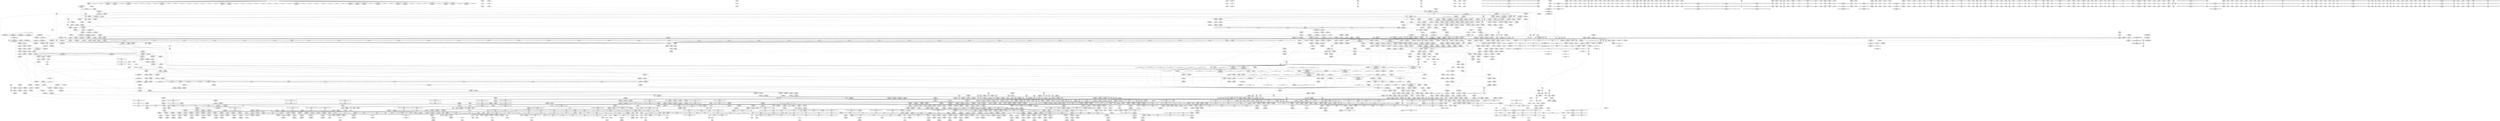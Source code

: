 digraph {
	CE0x6c9c530 [shape=record,shape=Mrecord,label="{CE0x6c9c530|i64_0|*Constant*}"]
	CE0x5254750 [shape=record,shape=Mrecord,label="{CE0x5254750|tomoyo_unix_entry:_tmp36|security/tomoyo/network.c,561|*SummSink*}"]
	CE0x51dbca0 [shape=record,shape=Mrecord,label="{CE0x51dbca0|24:_%struct.tomoyo_path_info*,_32:_i8,_33:_i8,_72:_i8,_:_SCMRE_43,44_}"]
	CE0x6ef3c90 [shape=record,shape=Mrecord,label="{CE0x6ef3c90|i64_2|*Constant*|*SummSource*}"]
	CE0x53930d0 [shape=record,shape=Mrecord,label="{CE0x53930d0|tomoyo_const_part_length:_tmp46|security/tomoyo/util.c,646|*SummSource*}"]
	CE0x37b3870 [shape=record,shape=Mrecord,label="{CE0x37b3870|tomoyo_domain:_tmp18|security/tomoyo/common.h,1205|*SummSink*}"]
	CE0x441bf10 [shape=record,shape=Mrecord,label="{CE0x441bf10|tomoyo_get_mode:_tmp19|security/tomoyo/util.c,985}"]
	CE0x440c6a0 [shape=record,shape=Mrecord,label="{CE0x440c6a0|i64*_getelementptr_inbounds_(_2_x_i64_,_2_x_i64_*___llvm_gcov_ctr4038,_i64_0,_i64_1)|*Constant*|*SummSource*}"]
	CE0x6e91b10 [shape=record,shape=Mrecord,label="{CE0x6e91b10|i64_1|*Constant*}"]
	CE0x6c4f240 [shape=record,shape=Mrecord,label="{CE0x6c4f240|GLOBAL:_tomoyo_domain.__warned|Global_var:tomoyo_domain.__warned|*SummSource*}"]
	CE0x43d2d20 [shape=record,shape=Mrecord,label="{CE0x43d2d20|tomoyo_get_mode:_tmp23|security/tomoyo/util.c,986|*SummSource*}"]
	CE0x3742d20 [shape=record,shape=Mrecord,label="{CE0x3742d20|tomoyo_domain:_tmp20|security/tomoyo/common.h,1205|*SummSource*}"]
	CE0x6cc3db0 [shape=record,shape=Mrecord,label="{CE0x6cc3db0|tomoyo_check_unix_address:_tmp5|security/tomoyo/network.c,596|*SummSource*}"]
	CE0x36cd050 [shape=record,shape=Mrecord,label="{CE0x36cd050|tomoyo_audit_unix_log:_bb|*SummSource*}"]
	CE0x43c5b30 [shape=record,shape=Mrecord,label="{CE0x43c5b30|0:_i8,_array:_GCRE_tomoyo_index2category_constant_39_x_i8_c_00_00_00_00_00_00_00_00_00_00_00_00_00_00_00_00_00_00_00_00_00_00_00_01_01_01_01_01_01_01_01_01_01_01_01_01_01_01_02_,_align_16:_elem_33::|security/tomoyo/util.c,983}"]
	CE0x575e9e0 [shape=record,shape=Mrecord,label="{CE0x575e9e0|tomoyo_get_mode:_tmp8|security/tomoyo/util.c,979|*SummSink*}"]
	CE0x6d159f0 [shape=record,shape=Mrecord,label="{CE0x6d159f0|tomoyo_check_unix_address:_entry|*SummSource*}"]
	CE0x37aca90 [shape=record,shape=Mrecord,label="{CE0x37aca90|tomoyo_fill_path_info:_cmp8|security/tomoyo/util.c,668|*SummSource*}"]
	CE0x434ea30 [shape=record,shape=Mrecord,label="{CE0x434ea30|tomoyo_unix_entry:_tmp1|*SummSource*}"]
	CE0x61cca80 [shape=record,shape=Mrecord,label="{CE0x61cca80|tomoyo_unix_entry:_tmp6|security/tomoyo/network.c,548}"]
	CE0x4460ba0 [shape=record,shape=Mrecord,label="{CE0x4460ba0|tomoyo_read_unlock19:_bb|*SummSink*}"]
	CE0x3808970 [shape=record,shape=Mrecord,label="{CE0x3808970|rcu_lock_acquire18:_tmp3|*SummSink*}"]
	CE0x4493710 [shape=record,shape=Mrecord,label="{CE0x4493710|srcu_read_unlock20:_entry|*SummSource*}"]
	CE0x6c5b230 [shape=record,shape=Mrecord,label="{CE0x6c5b230|tomoyo_check_unix_address:_tmp|*SummSink*}"]
	CE0x52c4ca0 [shape=record,shape=Mrecord,label="{CE0x52c4ca0|tomoyo_unix_entry:_tmp34|security/tomoyo/network.c,560|*SummSink*}"]
	CE0x521cdc0 [shape=record,shape=Mrecord,label="{CE0x521cdc0|get_current:_tmp3|*SummSink*}"]
	CE0x536c5b0 [shape=record,shape=Mrecord,label="{CE0x536c5b0|tomoyo_const_part_length:_while.cond}"]
	CE0x44c15d0 [shape=record,shape=Mrecord,label="{CE0x44c15d0|tomoyo_unix_entry:_tmp11|security/tomoyo/network.c,548|*SummSource*}"]
	CE0x5653590 [shape=record,shape=Mrecord,label="{CE0x5653590|i64*_getelementptr_inbounds_(_2_x_i64_,_2_x_i64_*___llvm_gcov_ctr4038,_i64_0,_i64_1)|*Constant*|*SummSink*}"]
	CE0x4679230 [shape=record,shape=Mrecord,label="{CE0x4679230|i8_6|*Constant*|*SummSource*}"]
	CE0x38a3b90 [shape=record,shape=Mrecord,label="{CE0x38a3b90|get_current:_tmp|*SummSink*}"]
	CE0x44c1450 [shape=record,shape=Mrecord,label="{CE0x44c1450|tomoyo_unix_entry:_unix0|security/tomoyo/network.c,550|*SummSink*}"]
	CE0x55ef310 [shape=record,shape=Mrecord,label="{CE0x55ef310|tomoyo_init_request_info:_tmp11|security/tomoyo/util.c,1007|*SummSource*}"]
	CE0x468d590 [shape=record,shape=Mrecord,label="{CE0x468d590|i32_49|*Constant*|*SummSink*}"]
	CE0x5283670 [shape=record,shape=Mrecord,label="{CE0x5283670|tomoyo_fill_path_info:_tmp4|security/tomoyo/util.c,667|*SummSink*}"]
	CE0x56d9c10 [shape=record,shape=Mrecord,label="{CE0x56d9c10|i32_255|*Constant*|*SummSink*}"]
	CE0x4714750 [shape=record,shape=Mrecord,label="{CE0x4714750|i64*_getelementptr_inbounds_(_2_x_i64_,_2_x_i64_*___llvm_gcov_ctr4038,_i64_0,_i64_0)|*Constant*|*SummSink*}"]
	CE0x3808e90 [shape=record,shape=Mrecord,label="{CE0x3808e90|tomoyo_const_part_length:_tmp29|security/tomoyo/util.c,641|*SummSink*}"]
	CE0x4487e10 [shape=record,shape=Mrecord,label="{CE0x4487e10|128:_i8*,_1208:_%struct.file*,_:_CMRE_26,27_}"]
	CE0x458a870 [shape=record,shape=Mrecord,label="{CE0x458a870|tomoyo_unix_entry:_address30|security/tomoyo/network.c,568|*SummSource*}"]
	CE0x6c80180 [shape=record,shape=Mrecord,label="{CE0x6c80180|i1_true|*Constant*}"]
	CE0x56d9850 [shape=record,shape=Mrecord,label="{CE0x56d9850|tomoyo_const_part_length:_len.0|*SummSource*}"]
	CE0x6c1d250 [shape=record,shape=Mrecord,label="{CE0x6c1d250|_call_void_mcount()_#3|*SummSink*}"]
	CE0x451d3b0 [shape=record,shape=Mrecord,label="{CE0x451d3b0|tomoyo_audit_net_log:_idxprom1|security/tomoyo/network.c,368}"]
	CE0x36b0340 [shape=record,shape=Mrecord,label="{CE0x36b0340|rcu_lock_release21:_entry}"]
	CE0x37efac0 [shape=record,shape=Mrecord,label="{CE0x37efac0|tomoyo_const_part_length:_tmp31|security/tomoyo/util.c,641}"]
	CE0x5599800 [shape=record,shape=Mrecord,label="{CE0x5599800|tomoyo_fill_path_info:_tmp9|security/tomoyo/util.c,667|*SummSink*}"]
	CE0x61d4ed0 [shape=record,shape=Mrecord,label="{CE0x61d4ed0|i64*_getelementptr_inbounds_(_2_x_i64_,_2_x_i64_*___llvm_gcov_ctr4533,_i64_0,_i64_1)|*Constant*}"]
	CE0x6e7f9e0 [shape=record,shape=Mrecord,label="{CE0x6e7f9e0|rcu_lock_acquire18:___here|*SummSource*}"]
	CE0x39f3120 [shape=record,shape=Mrecord,label="{CE0x39f3120|_call_void_bitcast_(void_(%struct.tomoyo_request_info*,_i1_(%struct.tomoyo_request_info*,_%struct.tomoyo_acl_info*)*)*_tomoyo_check_acl_to_void_(%struct.tomoyo_request_info.524*,_i1_(%struct.tomoyo_request_info.524*,_%struct.tomoyo_acl_info*)*)*)(%struct.tomoyo_request_info.524*_%r,_i1_(%struct.tomoyo_request_info.524*,_%struct.tomoyo_acl_info*)*_tomoyo_check_unix_acl)_#9,_!dbg_!38963|security/tomoyo/network.c,570|*SummSource*}"]
	CE0x5334b90 [shape=record,shape=Mrecord,label="{CE0x5334b90|i32_-1|*Constant*}"]
	CE0x6cbe4d0 [shape=record,shape=Mrecord,label="{CE0x6cbe4d0|tomoyo_init_request_info:_tmp13|*LoadInst*|security/tomoyo/util.c,1011|*SummSink*}"]
	CE0x6eded60 [shape=record,shape=Mrecord,label="{CE0x6eded60|tomoyo_const_part_length:_tmp1|*SummSink*}"]
	CE0x6ba2b60 [shape=record,shape=Mrecord,label="{CE0x6ba2b60|tomoyo_read_unlock19:_idx|Function::tomoyo_read_unlock19&Arg::idx::|*SummSource*}"]
	CE0x5309780 [shape=record,shape=Mrecord,label="{CE0x5309780|tomoyo_const_part_length:_tmp45|security/tomoyo/util.c,645|*SummSink*}"]
	CE0x6c06770 [shape=record,shape=Mrecord,label="{CE0x6c06770|GLOBAL:_tomoyo_proto_keyword|Global_var:tomoyo_proto_keyword|*SummSource*}"]
	CE0x44e78f0 [shape=record,shape=Mrecord,label="{CE0x44e78f0|tomoyo_unix_entry:_tmp2|security/tomoyo/network.c,544|*SummSink*}"]
	CE0x53f11b0 [shape=record,shape=Mrecord,label="{CE0x53f11b0|tomoyo_unix_entry:_tmp30}"]
	CE0x3713460 [shape=record,shape=Mrecord,label="{CE0x3713460|tomoyo_const_part_length:_tmp10|security/tomoyo/util.c,626}"]
	CE0x6cc45c0 [shape=record,shape=Mrecord,label="{CE0x6cc45c0|tomoyo_check_unix_address:_tmp1}"]
	CE0x5628b60 [shape=record,shape=Mrecord,label="{CE0x5628b60|_ret_i32_%retval.0,_!dbg_!38923|security/tomoyo/network.c,601}"]
	CE0x440c500 [shape=record,shape=Mrecord,label="{CE0x440c500|srcu_read_lock17:_tmp1|*SummSink*}"]
	CE0x558acd0 [shape=record,shape=Mrecord,label="{CE0x558acd0|tomoyo_const_part_length:_cmp21|security/tomoyo/util.c,644}"]
	CE0x6cd6ad0 [shape=record,shape=Mrecord,label="{CE0x6cd6ad0|i64*_getelementptr_inbounds_(_4_x_i64_,_4_x_i64_*___llvm_gcov_ctr4137,_i64_0,_i64_1)|*Constant*}"]
	CE0x5650f80 [shape=record,shape=Mrecord,label="{CE0x5650f80|tomoyo_const_part_length:_conv8|security/tomoyo/util.c,632|*SummSink*}"]
	CE0x5778500 [shape=record,shape=Mrecord,label="{CE0x5778500|i64*_null|*Constant*}"]
	CE0x383f9c0 [shape=record,shape=Mrecord,label="{CE0x383f9c0|0:_i8,_array:_GCR_tomoyo_unix2mac_internal_constant_6_x_4_x_i8_4_x_i8_zeroinitializer,_4_x_i8_c_1E_1F_00_,_4_x_i8_c_!_00_00_22_,_4_x_i8_zeroinitializer,_4_x_i8_zeroinitializer,_4_x_i8_c_#$%_00_,_align_16:_elem_4::|security/tomoyo/network.c,546}"]
	CE0x55129a0 [shape=record,shape=Mrecord,label="{CE0x55129a0|GLOBAL:_tomoyo_profile|*Constant*|*SummSink*}"]
	CE0x43b91f0 [shape=record,shape=Mrecord,label="{CE0x43b91f0|GLOBAL:_rcu_lock_acquire18|*Constant*}"]
	CE0x52a1be0 [shape=record,shape=Mrecord,label="{CE0x52a1be0|tomoyo_const_part_length:_tobool|security/tomoyo/util.c,624}"]
	CE0x43b9880 [shape=record,shape=Mrecord,label="{CE0x43b9880|_ret_void,_!dbg_!38908|include/linux/rcupdate.h,419}"]
	CE0x36de970 [shape=record,shape=Mrecord,label="{CE0x36de970|tomoyo_const_part_length:_tmp12|security/tomoyo/util.c,626|*SummSource*}"]
	CE0x575e890 [shape=record,shape=Mrecord,label="{CE0x575e890|i64*_getelementptr_inbounds_(_12_x_i64_,_12_x_i64_*___llvm_gcov_ctr31133,_i64_0,_i64_3)|*Constant*|*SummSource*}"]
	CE0x6cb8be0 [shape=record,shape=Mrecord,label="{CE0x6cb8be0|tomoyo_unix_entry:_tmp17|security/tomoyo/network.c,553|*SummSink*}"]
	CE0x57777c0 [shape=record,shape=Mrecord,label="{CE0x57777c0|rcu_lock_release21:_bb}"]
	CE0x6c90c10 [shape=record,shape=Mrecord,label="{CE0x6c90c10|tomoyo_get_mode:_conv10|security/tomoyo/util.c,985|*SummSink*}"]
	CE0x5689160 [shape=record,shape=Mrecord,label="{CE0x5689160|tomoyo_const_part_length:_if.end18}"]
	CE0x44f5c80 [shape=record,shape=Mrecord,label="{CE0x44f5c80|i64*_getelementptr_inbounds_(_2_x_i64_,_2_x_i64_*___llvm_gcov_ctr4632,_i64_0,_i64_1)|*Constant*}"]
	CE0x3702f80 [shape=record,shape=Mrecord,label="{CE0x3702f80|rcu_lock_release21:___here|*SummSink*}"]
	CE0x4461200 [shape=record,shape=Mrecord,label="{CE0x4461200|i64*_getelementptr_inbounds_(_2_x_i64_,_2_x_i64_*___llvm_gcov_ctr4533,_i64_0,_i64_0)|*Constant*|*SummSink*}"]
	CE0x4498d00 [shape=record,shape=Mrecord,label="{CE0x4498d00|tomoyo_get_mode:_cmp11|security/tomoyo/util.c,985}"]
	CE0x5659bf0 [shape=record,shape=Mrecord,label="{CE0x5659bf0|tomoyo_init_request_info:_tobool|security/tomoyo/util.c,1004|*SummSource*}"]
	CE0x3909650 [shape=record,shape=Mrecord,label="{CE0x3909650|tomoyo_get_mode:_tmp10|security/tomoyo/util.c,982}"]
	CE0x6c60c70 [shape=record,shape=Mrecord,label="{CE0x6c60c70|i32_0|*Constant*|*SummSource*}"]
	CE0x52e9bc0 [shape=record,shape=Mrecord,label="{CE0x52e9bc0|i8*_null|*Constant*}"]
	CE0x558d2c0 [shape=record,shape=Mrecord,label="{CE0x558d2c0|tomoyo_init_request_info:_if.then|*SummSink*}"]
	CE0x45a47c0 [shape=record,shape=Mrecord,label="{CE0x45a47c0|tomoyo_check_unix_address:_unix0|security/tomoyo/network.c,594|*SummSink*}"]
	CE0x57a6050 [shape=record,shape=Mrecord,label="{CE0x57a6050|__llvm_gcov_indirect_counter_increment114:_counter|*SummSource*}"]
	CE0x6d6e120 [shape=record,shape=Mrecord,label="{CE0x6d6e120|tomoyo_unix_entry:_tmp3|*LoadInst*|security/tomoyo/network.c,546}"]
	CE0x5726ae0 [shape=record,shape=Mrecord,label="{CE0x5726ae0|tomoyo_unix_entry:_tmp45|security/tomoyo/network.c,573|*SummSink*}"]
	CE0x43c1ff0 [shape=record,shape=Mrecord,label="{CE0x43c1ff0|tomoyo_unix_entry:_param28|security/tomoyo/network.c,568}"]
	CE0x6c2eb50 [shape=record,shape=Mrecord,label="{CE0x6c2eb50|tomoyo_check_unix_address:_tmp9|security/tomoyo/network.c,598|*SummSink*}"]
	CE0x57bdc50 [shape=record,shape=Mrecord,label="{CE0x57bdc50|i64*_getelementptr_inbounds_(_22_x_i64_,_22_x_i64_*___llvm_gcov_ctr3840,_i64_0,_i64_19)|*Constant*|*SummSink*}"]
	CE0x4488310 [shape=record,shape=Mrecord,label="{CE0x4488310|128:_i8*,_1208:_%struct.file*,_:_CMRE_30,31_}"]
	CE0x5254d60 [shape=record,shape=Mrecord,label="{CE0x5254d60|tomoyo_unix_entry:_tmp36|security/tomoyo/network.c,561|*SummSource*}"]
	CE0x51d9d30 [shape=record,shape=Mrecord,label="{CE0x51d9d30|24:_%struct.tomoyo_path_info*,_32:_i8,_33:_i8,_72:_i8,_:_SCMRE_36,37_}"]
	CE0x5499a00 [shape=record,shape=Mrecord,label="{CE0x5499a00|i32_50|*Constant*|*SummSource*}"]
	CE0x3709a00 [shape=record,shape=Mrecord,label="{CE0x3709a00|tomoyo_unix_entry:_addr|security/tomoyo/network.c,550|*SummSource*}"]
	CE0x56d9660 [shape=record,shape=Mrecord,label="{CE0x56d9660|tomoyo_const_part_length:_len.0}"]
	CE0x6cd85e0 [shape=record,shape=Mrecord,label="{CE0x6cd85e0|tomoyo_init_request_info:_conv6|security/tomoyo/util.c,1011|*SummSource*}"]
	CE0x5283c80 [shape=record,shape=Mrecord,label="{CE0x5283c80|i64*_getelementptr_inbounds_(_5_x_i64_,_5_x_i64_*___llvm_gcov_ctr28130,_i64_0,_i64_0)|*Constant*}"]
	CE0x6ca2a20 [shape=record,shape=Mrecord,label="{CE0x6ca2a20|srcu_read_unlock20:_dep_map|include/linux/srcu.h,236|*SummSource*}"]
	CE0x38a4650 [shape=record,shape=Mrecord,label="{CE0x38a4650|tomoyo_domain:_if.end|*SummSink*}"]
	CE0x6c9c170 [shape=record,shape=Mrecord,label="{CE0x6c9c170|srcu_read_unlock20:_tmp|*SummSource*}"]
	CE0x6c9c100 [shape=record,shape=Mrecord,label="{CE0x6c9c100|COLLAPSED:_GCMRE___llvm_gcov_ctr4632_internal_global_2_x_i64_zeroinitializer:_elem_0:default:}"]
	CE0x3831110 [shape=record,shape=Mrecord,label="{CE0x3831110|tomoyo_const_part_length:_conv|security/tomoyo/util.c,626}"]
	CE0x5628710 [shape=record,shape=Mrecord,label="{CE0x5628710|tomoyo_check_unix_address:_tmp13|security/tomoyo/network.c,601}"]
	CE0x44e59a0 [shape=record,shape=Mrecord,label="{CE0x44e59a0|i64_17|*Constant*}"]
	CE0x39bc680 [shape=record,shape=Mrecord,label="{CE0x39bc680|tomoyo_unix_entry:_tmp1}"]
	CE0x5421df0 [shape=record,shape=Mrecord,label="{CE0x5421df0|tomoyo_unix_entry:_if.end35|*SummSource*}"]
	CE0x61cc970 [shape=record,shape=Mrecord,label="{CE0x61cc970|GLOBAL:___llvm_gcov_ctr3840|Global_var:__llvm_gcov_ctr3840}"]
	CE0x6ba2800 [shape=record,shape=Mrecord,label="{CE0x6ba2800|tomoyo_read_unlock19:_entry|*SummSink*}"]
	CE0x558d960 [shape=record,shape=Mrecord,label="{CE0x558d960|tomoyo_fill_path_info:_call2|security/tomoyo/util.c,666|*SummSink*}"]
	CE0x43a2bf0 [shape=record,shape=Mrecord,label="{CE0x43a2bf0|tomoyo_audit_net_log:_operation|Function::tomoyo_audit_net_log&Arg::operation::|*SummSink*}"]
	CE0x51dbb00 [shape=record,shape=Mrecord,label="{CE0x51dbb00|24:_%struct.tomoyo_path_info*,_32:_i8,_33:_i8,_72:_i8,_:_SCMRE_42,43_}"]
	CE0x6b8a6a0 [shape=record,shape=Mrecord,label="{CE0x6b8a6a0|i64*_getelementptr_inbounds_(_4_x_i64_,_4_x_i64_*___llvm_gcov_ctr4731,_i64_0,_i64_1)|*Constant*|*SummSink*}"]
	CE0x3828c40 [shape=record,shape=Mrecord,label="{CE0x3828c40|tomoyo_const_part_length:_conv|security/tomoyo/util.c,626|*SummSink*}"]
	CE0x4556d80 [shape=record,shape=Mrecord,label="{CE0x4556d80|128:_i8*,_1208:_%struct.file*,_:_CMRE_136,144_|*MultipleSource*|security/tomoyo/common.h,1205|security/tomoyo/common.h,1205}"]
	CE0x455f3d0 [shape=record,shape=Mrecord,label="{CE0x455f3d0|COLLAPSED:_GCMRE___llvm_gcov_ctr31133_internal_global_12_x_i64_zeroinitializer:_elem_0:default:}"]
	CE0x6e543a0 [shape=record,shape=Mrecord,label="{CE0x6e543a0|tomoyo_check_unix_address:_tmp3|security/tomoyo/network.c,596|*SummSource*}"]
	CE0x6cc7be0 [shape=record,shape=Mrecord,label="{CE0x6cc7be0|tomoyo_fill_path_info:_tmp7|security/tomoyo/util.c,667|*SummSource*}"]
	CE0x531ec30 [shape=record,shape=Mrecord,label="{CE0x531ec30|tomoyo_unix_entry:_len.1|*SummSink*}"]
	CE0x5587dc0 [shape=record,shape=Mrecord,label="{CE0x5587dc0|tomoyo_get_mode:_tmp24|security/tomoyo/util.c,986}"]
	CE0x56f43a0 [shape=record,shape=Mrecord,label="{CE0x56f43a0|VOIDTB_TE:_CE_6384,6388_|*MultipleSource*|security/tomoyo/util.c,1010|Function::tomoyo_get_mode&Arg::ns::}"]
	CE0x392c950 [shape=record,shape=Mrecord,label="{CE0x392c950|srcu_read_unlock20:_bb|*SummSink*}"]
	CE0x43a6840 [shape=record,shape=Mrecord,label="{CE0x43a6840|tomoyo_audit_unix_log:_operation|security/tomoyo/network.c,406|*SummSource*}"]
	CE0x61e9350 [shape=record,shape=Mrecord,label="{CE0x61e9350|i64*_getelementptr_inbounds_(_31_x_i64_,_31_x_i64_*___llvm_gcov_ctr43150,_i64_0,_i64_30)|*Constant*}"]
	CE0x4557140 [shape=record,shape=Mrecord,label="{CE0x4557140|128:_i8*,_1208:_%struct.file*,_:_CMRE_152,160_|*MultipleSource*|security/tomoyo/common.h,1205|security/tomoyo/common.h,1205}"]
	CE0x6c5d1d0 [shape=record,shape=Mrecord,label="{CE0x6c5d1d0|tomoyo_domain:_do.body|*SummSink*}"]
	CE0x6e30070 [shape=record,shape=Mrecord,label="{CE0x6e30070|i64*_getelementptr_inbounds_(_6_x_i64_,_6_x_i64_*___llvm_gcov_ctr3747,_i64_0,_i64_5)|*Constant*|*SummSource*}"]
	CE0x5628870 [shape=record,shape=Mrecord,label="{CE0x5628870|tomoyo_check_unix_address:_tmp13|security/tomoyo/network.c,601|*SummSource*}"]
	CE0x6c9eda0 [shape=record,shape=Mrecord,label="{CE0x6c9eda0|tomoyo_check_unix_address:_entry}"]
	CE0x6bf72e0 [shape=record,shape=Mrecord,label="{CE0x6bf72e0|_ret_i32_%error.1,_!dbg_!38975|security/tomoyo/network.c,579|*SummSource*}"]
	CE0x55bb7b0 [shape=record,shape=Mrecord,label="{CE0x55bb7b0|40:_%struct.tomoyo_policy_namespace*,_48:_i8,_:_GCRE_tomoyo_kernel_domain_external_global_%struct.tomoyo_domain_info_40,48_|*MultipleSource*|security/tomoyo/util.c,1005|security/tomoyo/util.c,1007|Function::tomoyo_init_request_info&Arg::domain::}"]
	CE0x6baede0 [shape=record,shape=Mrecord,label="{CE0x6baede0|i64_4|*Constant*}"]
	CE0x6c4b3d0 [shape=record,shape=Mrecord,label="{CE0x6c4b3d0|i64_5|*Constant*}"]
	CE0x4695b40 [shape=record,shape=Mrecord,label="{CE0x4695b40|tomoyo_unix_entry:_tmp32|security/tomoyo/network.c,560}"]
	CE0x6c29820 [shape=record,shape=Mrecord,label="{CE0x6c29820|GLOBAL:_tomoyo_domain.__warned|Global_var:tomoyo_domain.__warned|*SummSink*}"]
	CE0x575e3c0 [shape=record,shape=Mrecord,label="{CE0x575e3c0|i64_1|*Constant*}"]
	CE0x5514220 [shape=record,shape=Mrecord,label="{CE0x5514220|srcu_read_lock17:_entry|*SummSink*}"]
	CE0x464afe0 [shape=record,shape=Mrecord,label="{CE0x464afe0|tomoyo_const_part_length:_tmp51|security/tomoyo/util.c,651|*SummSink*}"]
	CE0x538b740 [shape=record,shape=Mrecord,label="{CE0x538b740|tomoyo_const_part_length:_tmp24|security/tomoyo/util.c,640|*SummSource*}"]
	CE0x6c4a840 [shape=record,shape=Mrecord,label="{CE0x6c4a840|i64_1|*Constant*|*SummSource*}"]
	CE0x6cddba0 [shape=record,shape=Mrecord,label="{CE0x6cddba0|tomoyo_const_part_length:_while.end|*SummSink*}"]
	CE0x37e7450 [shape=record,shape=Mrecord,label="{CE0x37e7450|0:_i8,_array:_GCR_tomoyo_unix2mac_internal_constant_6_x_4_x_i8_4_x_i8_zeroinitializer,_4_x_i8_c_1E_1F_00_,_4_x_i8_c_!_00_00_22_,_4_x_i8_zeroinitializer,_4_x_i8_zeroinitializer,_4_x_i8_c_#$%_00_,_align_16:_elem_0::|security/tomoyo/network.c,546}"]
	CE0x533dae0 [shape=record,shape=Mrecord,label="{CE0x533dae0|0:_i8,_array:_GCRE_tomoyo_index2category_constant_39_x_i8_c_00_00_00_00_00_00_00_00_00_00_00_00_00_00_00_00_00_00_00_00_00_00_00_01_01_01_01_01_01_01_01_01_01_01_01_01_01_01_02_,_align_16:_elem_24::|security/tomoyo/util.c,983}"]
	CE0x6d6df20 [shape=record,shape=Mrecord,label="{CE0x6d6df20|0:_i8,_:_GCRE_tomoyo_policy_loaded_global_i8_0,_align_1:_elem_0:default:}"]
	CE0x532e420 [shape=record,shape=Mrecord,label="{CE0x532e420|i64_19|*Constant*|*SummSink*}"]
	CE0x6c06610 [shape=record,shape=Mrecord,label="{CE0x6c06610|GLOBAL:_tomoyo_proto_keyword|Global_var:tomoyo_proto_keyword}"]
	CE0x524fa00 [shape=record,shape=Mrecord,label="{CE0x524fa00|tomoyo_get_mode:_tmp23|security/tomoyo/util.c,986}"]
	CE0x6e32aa0 [shape=record,shape=Mrecord,label="{CE0x6e32aa0|tomoyo_const_part_length:_bb}"]
	CE0x6bfa680 [shape=record,shape=Mrecord,label="{CE0x6bfa680|tomoyo_check_unix_address:_addr|Function::tomoyo_check_unix_address&Arg::addr::|*SummSink*}"]
	CE0x380fba0 [shape=record,shape=Mrecord,label="{CE0x380fba0|tomoyo_check_unix_address:_tmp4|security/tomoyo/network.c,596|*SummSource*}"]
	CE0x44e7990 [shape=record,shape=Mrecord,label="{CE0x44e7990|_ret_i32_%call,_!dbg_!38902|security/tomoyo/common.h,1097|*SummSource*}"]
	CE0x44a46f0 [shape=record,shape=Mrecord,label="{CE0x44a46f0|i64*_getelementptr_inbounds_(_4_x_i64_,_4_x_i64_*___llvm_gcov_ctr4137,_i64_0,_i64_2)|*Constant*}"]
	CE0x430f070 [shape=record,shape=Mrecord,label="{CE0x430f070|tomoyo_unix_entry:_tmp27|security/tomoyo/network.c,557|*SummSink*}"]
	CE0x4363f90 [shape=record,shape=Mrecord,label="{CE0x4363f90|__llvm_gcov_indirect_counter_increment114:_exit|*SummSink*}"]
	CE0x6d6da40 [shape=record,shape=Mrecord,label="{CE0x6d6da40|tomoyo_unix_entry:_call|security/tomoyo/network.c,543|*SummSource*}"]
	CE0x45f4ca0 [shape=record,shape=Mrecord,label="{CE0x45f4ca0|i8*_getelementptr_inbounds_(_10_x_i8_,_10_x_i8_*_.str7,_i32_0,_i32_0)|*Constant*|*SummSink*}"]
	CE0x57128d0 [shape=record,shape=Mrecord,label="{CE0x57128d0|tomoyo_unix_entry:_tmp43|security/tomoyo/network.c,572|*SummSource*}"]
	CE0x54df6e0 [shape=record,shape=Mrecord,label="{CE0x54df6e0|srcu_read_lock17:_entry|*SummSource*}"]
	CE0x6ba4b00 [shape=record,shape=Mrecord,label="{CE0x6ba4b00|tomoyo_read_lock16:_bb|*SummSource*}"]
	CE0x6c4ede0 [shape=record,shape=Mrecord,label="{CE0x6c4ede0|tomoyo_get_mode:_tmp5|security/tomoyo/util.c,978|*SummSink*}"]
	CE0x531e730 [shape=record,shape=Mrecord,label="{CE0x531e730|i32_9|*Constant*}"]
	CE0x6ea8340 [shape=record,shape=Mrecord,label="{CE0x6ea8340|tomoyo_fill_path_info:_tmp10|*SummSource*}"]
	CE0x440c600 [shape=record,shape=Mrecord,label="{CE0x440c600|i64*_getelementptr_inbounds_(_2_x_i64_,_2_x_i64_*___llvm_gcov_ctr4038,_i64_0,_i64_1)|*Constant*}"]
	CE0x44a4920 [shape=record,shape=Mrecord,label="{CE0x44a4920|rcu_lock_acquire18:_tmp3|*SummSource*}"]
	CE0x44c6d70 [shape=record,shape=Mrecord,label="{CE0x44c6d70|128:_i8*,_1208:_%struct.file*,_:_CMRE_38,39_}"]
	CE0x51d0160 [shape=record,shape=Mrecord,label="{CE0x51d0160|tomoyo_const_part_length:_tmp43|security/tomoyo/util.c,644|*SummSource*}"]
	CE0x57bdbe0 [shape=record,shape=Mrecord,label="{CE0x57bdbe0|i64*_getelementptr_inbounds_(_22_x_i64_,_22_x_i64_*___llvm_gcov_ctr3840,_i64_0,_i64_19)|*Constant*|*SummSource*}"]
	CE0x53368e0 [shape=record,shape=Mrecord,label="{CE0x53368e0|i64_12|*Constant*|*SummSink*}"]
	CE0x5344e80 [shape=record,shape=Mrecord,label="{CE0x5344e80|tomoyo_audit_net_log:_tmp2|*SummSource*}"]
	CE0x4325b10 [shape=record,shape=Mrecord,label="{CE0x4325b10|GLOBAL:_strnlen|*Constant*|*SummSink*}"]
	CE0x3831880 [shape=record,shape=Mrecord,label="{CE0x3831880|tomoyo_const_part_length:_incdec.ptr19|security/tomoyo/util.c,643|*SummSink*}"]
	CE0x57a5c70 [shape=record,shape=Mrecord,label="{CE0x57a5c70|tomoyo_audit_net_log:_bb|*SummSink*}"]
	CE0x381edb0 [shape=record,shape=Mrecord,label="{CE0x381edb0|tomoyo_fill_path_info:_hash|security/tomoyo/util.c,669}"]
	CE0x6bde2a0 [shape=record,shape=Mrecord,label="{CE0x6bde2a0|tomoyo_init_request_info:_conv|security/tomoyo/util.c,1010|*SummSource*}"]
	CE0x531cf40 [shape=record,shape=Mrecord,label="{CE0x531cf40|tomoyo_audit_net_log:_arrayidx2|security/tomoyo/network.c,368}"]
	CE0x519ccb0 [shape=record,shape=Mrecord,label="{CE0x519ccb0|i64*_getelementptr_inbounds_(_2_x_i64_,_2_x_i64_*___llvm_gcov_ctr4434,_i64_0,_i64_0)|*Constant*}"]
	CE0x5555e60 [shape=record,shape=Mrecord,label="{CE0x5555e60|GLOBAL:_lock_acquire|*Constant*|*SummSource*}"]
	CE0x52153a0 [shape=record,shape=Mrecord,label="{CE0x52153a0|i64*_getelementptr_inbounds_(_22_x_i64_,_22_x_i64_*___llvm_gcov_ctr3840,_i64_0,_i64_15)|*Constant*|*SummSink*}"]
	CE0x378f880 [shape=record,shape=Mrecord,label="{CE0x378f880|tomoyo_audit_unix_log:_bb|*SummSink*}"]
	CE0x523f360 [shape=record,shape=Mrecord,label="{CE0x523f360|24:_%struct.tomoyo_path_info*,_32:_i8,_33:_i8,_72:_i8,_:_SCMRE_64,72_|*MultipleSource*|security/tomoyo/network.c,544|security/tomoyo/network.c, 544|Function::tomoyo_init_request_info&Arg::r::|security/tomoyo/network.c,565}"]
	CE0x6bd5010 [shape=record,shape=Mrecord,label="{CE0x6bd5010|tomoyo_get_mode:_ns|Function::tomoyo_get_mode&Arg::ns::|*SummSource*}"]
	CE0x54b2ed0 [shape=record,shape=Mrecord,label="{CE0x54b2ed0|i64*_getelementptr_inbounds_(_2_x_i64_,_2_x_i64_*___llvm_gcov_ctr3939,_i64_0,_i64_1)|*Constant*|*SummSource*}"]
	CE0x6cd8740 [shape=record,shape=Mrecord,label="{CE0x6cd8740|tomoyo_init_request_info:_conv6|security/tomoyo/util.c,1011|*SummSink*}"]
	CE0x5555a10 [shape=record,shape=Mrecord,label="{CE0x5555a10|rcu_lock_release21:_tmp5|include/linux/rcupdate.h,423|*SummSink*}"]
	CE0x53bca30 [shape=record,shape=Mrecord,label="{CE0x53bca30|tomoyo_init_request_info:_tmp12|security/tomoyo/util.c,1010}"]
	CE0x36ba570 [shape=record,shape=Mrecord,label="{CE0x36ba570|__llvm_gcov_indirect_counter_increment114:_predecessor|Function::__llvm_gcov_indirect_counter_increment114&Arg::predecessor::|*SummSink*}"]
	CE0x6ced230 [shape=record,shape=Mrecord,label="{CE0x6ced230|tomoyo_domain:_tobool|security/tomoyo/common.h,1205|*SummSink*}"]
	CE0x44cdb80 [shape=record,shape=Mrecord,label="{CE0x44cdb80|tomoyo_const_part_length:_tmp4|security/tomoyo/util.c,624|*SummSink*}"]
	CE0x57c3970 [shape=record,shape=Mrecord,label="{CE0x57c3970|__llvm_gcov_indirect_counter_increment114:_tmp3}"]
	CE0x6d74d20 [shape=record,shape=Mrecord,label="{CE0x6d74d20|tomoyo_fill_path_info:_sub|security/tomoyo/util.c,667|*SummSink*}"]
	CE0x6bd4d00 [shape=record,shape=Mrecord,label="{CE0x6bd4d00|tomoyo_get_mode:_entry|*SummSink*}"]
	CE0x6ce69a0 [shape=record,shape=Mrecord,label="{CE0x6ce69a0|i64*_getelementptr_inbounds_(_12_x_i64_,_12_x_i64_*___llvm_gcov_ctr31133,_i64_0,_i64_3)|*Constant*}"]
	CE0x387b010 [shape=record,shape=Mrecord,label="{CE0x387b010|128:_i8*,_1208:_%struct.file*,_:_CMRE_8,16_|*MultipleSource*|security/tomoyo/common.h,1205|security/tomoyo/common.h,1205}"]
	CE0x46d9770 [shape=record,shape=Mrecord,label="{CE0x46d9770|GLOBAL:___llvm_gcov_ctr31133|Global_var:__llvm_gcov_ctr31133|*SummSource*}"]
	CE0x43b9540 [shape=record,shape=Mrecord,label="{CE0x43b9540|rcu_lock_acquire18:_map|Function::rcu_lock_acquire18&Arg::map::}"]
	CE0x38c64c0 [shape=record,shape=Mrecord,label="{CE0x38c64c0|tomoyo_domain:_tmp23|security/tomoyo/common.h,1205}"]
	CE0x37a1080 [shape=record,shape=Mrecord,label="{CE0x37a1080|tomoyo_get_mode:_idxprom3|security/tomoyo/util.c,983|*SummSource*}"]
	CE0x6bde420 [shape=record,shape=Mrecord,label="{CE0x6bde420|tomoyo_init_request_info:_conv|security/tomoyo/util.c,1010|*SummSink*}"]
	CE0x380efd0 [shape=record,shape=Mrecord,label="{CE0x380efd0|tomoyo_unix_entry:_addr21|security/tomoyo/network.c, 561}"]
	CE0x46bebd0 [shape=record,shape=Mrecord,label="{CE0x46bebd0|tomoyo_unix_entry:_tmp52|security/tomoyo/network.c,577}"]
	CE0x575bef0 [shape=record,shape=Mrecord,label="{CE0x575bef0|_ret_i32_%conv6,_!dbg_!38926|security/tomoyo/util.c,1011|*SummSource*}"]
	CE0x54cad70 [shape=record,shape=Mrecord,label="{CE0x54cad70|COLLAPSED:_GCMRE___llvm_gcov_ctr32134_internal_global_5_x_i64_zeroinitializer:_elem_0:default:}"]
	CE0x44346f0 [shape=record,shape=Mrecord,label="{CE0x44346f0|tomoyo_unix_entry:_cmp8|security/tomoyo/network.c,553}"]
	CE0x6e91d70 [shape=record,shape=Mrecord,label="{CE0x6e91d70|rcu_lock_acquire18:_tmp1|*SummSource*}"]
	CE0x3709630 [shape=record,shape=Mrecord,label="{CE0x3709630|tomoyo_unix_entry:_unix0|security/tomoyo/network.c,550|*SummSource*}"]
	CE0x3678c60 [shape=record,shape=Mrecord,label="{CE0x3678c60|rcu_lock_release21:_tmp7|*SummSource*}"]
	CE0x52e9d30 [shape=record,shape=Mrecord,label="{CE0x52e9d30|i8*_null|*Constant*|*SummSink*}"]
	CE0x35a80f0 [shape=record,shape=Mrecord,label="{CE0x35a80f0|tomoyo_audit_unix_log:_tmp3}"]
	CE0x6bae480 [shape=record,shape=Mrecord,label="{CE0x6bae480|tomoyo_audit_net_log:_idxprom|security/tomoyo/network.c,367|*SummSink*}"]
	CE0x6c92ed0 [shape=record,shape=Mrecord,label="{CE0x6c92ed0|tomoyo_read_unlock19:_tmp3|*SummSink*}"]
	CE0x6b80be0 [shape=record,shape=Mrecord,label="{CE0x6b80be0|tomoyo_unix_entry:_addr_len|security/tomoyo/network.c,551|*SummSink*}"]
	CE0x6c4b8e0 [shape=record,shape=Mrecord,label="{CE0x6c4b8e0|tomoyo_get_mode:_tobool|security/tomoyo/util.c,978}"]
	CE0x44aaad0 [shape=record,shape=Mrecord,label="{CE0x44aaad0|GLOBAL:___llvm_gcov_global_state_pred45|Global_var:__llvm_gcov_global_state_pred45}"]
	CE0x386c250 [shape=record,shape=Mrecord,label="{CE0x386c250|srcu_read_unlock20:_tmp3|*SummSource*}"]
	CE0x6ef3d00 [shape=record,shape=Mrecord,label="{CE0x6ef3d00|tomoyo_check_unix_address:_tmp1|*SummSink*}"]
	CE0x449a980 [shape=record,shape=Mrecord,label="{CE0x449a980|srcu_read_lock17:_bb}"]
	CE0x6c64f40 [shape=record,shape=Mrecord,label="{CE0x6c64f40|i64_2|*Constant*}"]
	CE0x51d96b0 [shape=record,shape=Mrecord,label="{CE0x51d96b0|24:_%struct.tomoyo_path_info*,_32:_i8,_33:_i8,_72:_i8,_:_SCMRE_32,33_}"]
	CE0x6e5b410 [shape=record,shape=Mrecord,label="{CE0x6e5b410|tomoyo_get_mode:_arrayidx|security/tomoyo/util.c,981|*SummSource*}"]
	CE0x442f8d0 [shape=record,shape=Mrecord,label="{CE0x442f8d0|tomoyo_audit_unix_log:_address|security/tomoyo/network.c,407|*SummSource*}"]
	CE0x5336bd0 [shape=record,shape=Mrecord,label="{CE0x5336bd0|tomoyo_unix_entry:_tmp31|security/tomoyo/network.c,560|*SummSink*}"]
	CE0x381b8d0 [shape=record,shape=Mrecord,label="{CE0x381b8d0|tomoyo_get_mode:_idxprom3|security/tomoyo/util.c,983|*SummSink*}"]
	CE0x46aa150 [shape=record,shape=Mrecord,label="{CE0x46aa150|tomoyo_unix_entry:_tmp51|security/tomoyo/network.c,577|*SummSource*}"]
	CE0x43264b0 [shape=record,shape=Mrecord,label="{CE0x43264b0|tomoyo_unix_entry:_tmp29}"]
	CE0x37b3800 [shape=record,shape=Mrecord,label="{CE0x37b3800|tomoyo_domain:_tmp18|security/tomoyo/common.h,1205|*SummSource*}"]
	CE0x5393770 [shape=record,shape=Mrecord,label="{CE0x5393770|tomoyo_const_part_length:_tmp46|security/tomoyo/util.c,646|*SummSink*}"]
	CE0x6bb1ba0 [shape=record,shape=Mrecord,label="{CE0x6bb1ba0|tomoyo_domain:_tmp|*SummSource*}"]
	CE0x46aa340 [shape=record,shape=Mrecord,label="{CE0x46aa340|tomoyo_unix_entry:_tmp52|security/tomoyo/network.c,577|*SummSink*}"]
	CE0x46d92c0 [shape=record,shape=Mrecord,label="{CE0x46d92c0|tomoyo_domain:_tmp|*SummSink*}"]
	CE0x3692bf0 [shape=record,shape=Mrecord,label="{CE0x3692bf0|i32_1|*Constant*}"]
	CE0x559b2d0 [shape=record,shape=Mrecord,label="{CE0x559b2d0|tomoyo_init_request_info:_profile2|security/tomoyo/util.c,1007|*SummSource*}"]
	CE0x52c50e0 [shape=record,shape=Mrecord,label="{CE0x52c50e0|i64*_getelementptr_inbounds_(_22_x_i64_,_22_x_i64_*___llvm_gcov_ctr3840,_i64_0,_i64_14)|*Constant*}"]
	CE0x513a330 [shape=record,shape=Mrecord,label="{CE0x513a330|rcu_lock_release21:_indirectgoto|*SummSource*}"]
	CE0x5393700 [shape=record,shape=Mrecord,label="{CE0x5393700|i64*_getelementptr_inbounds_(_31_x_i64_,_31_x_i64_*___llvm_gcov_ctr43150,_i64_0,_i64_27)|*Constant*|*SummSink*}"]
	CE0x563a100 [shape=record,shape=Mrecord,label="{CE0x563a100|tomoyo_const_part_length:_conv14|security/tomoyo/util.c,641}"]
	CE0x6cb8e00 [shape=record,shape=Mrecord,label="{CE0x6cb8e00|tomoyo_unix_entry:_tmp18|security/tomoyo/network.c,553}"]
	CE0x6c9f060 [shape=record,shape=Mrecord,label="{CE0x6c9f060|i32_0|*Constant*}"]
	CE0x5298c50 [shape=record,shape=Mrecord,label="{CE0x5298c50|GLOBAL:___llvm_gcov_ctr54147|Global_var:__llvm_gcov_ctr54147|*SummSource*}"]
	CE0x3666f10 [shape=record,shape=Mrecord,label="{CE0x3666f10|tomoyo_unix_entry:_tmp24|security/tomoyo/network.c,556|*SummSink*}"]
	CE0x5309e70 [shape=record,shape=Mrecord,label="{CE0x5309e70|tomoyo_const_part_length:_tmp45|security/tomoyo/util.c,645|*SummSource*}"]
	CE0x6ef3e80 [shape=record,shape=Mrecord,label="{CE0x6ef3e80|_ret_i32_%error.1,_!dbg_!38975|security/tomoyo/network.c,579|*SummSink*}"]
	CE0x575c060 [shape=record,shape=Mrecord,label="{CE0x575c060|tomoyo_unix_entry:_cmp|security/tomoyo/network.c,549|*SummSource*}"]
	CE0x5499ad0 [shape=record,shape=Mrecord,label="{CE0x5499ad0|i32_50|*Constant*|*SummSink*}"]
	CE0x6e23610 [shape=record,shape=Mrecord,label="{CE0x6e23610|GLOBAL:___llvm_gcov_ctr3747|Global_var:__llvm_gcov_ctr3747}"]
	CE0x54a0790 [shape=record,shape=Mrecord,label="{CE0x54a0790|tomoyo_read_lock16:_tmp3|*SummSink*}"]
	CE0x6d5d910 [shape=record,shape=Mrecord,label="{CE0x6d5d910|_call_void_mcount()_#3|*SummSource*}"]
	CE0x38361c0 [shape=record,shape=Mrecord,label="{CE0x38361c0|tomoyo_const_part_length:_cmp3|security/tomoyo/util.c,627|*SummSource*}"]
	CE0x43b8f60 [shape=record,shape=Mrecord,label="{CE0x43b8f60|srcu_read_lock17:_dep_map|include/linux/srcu.h,222|*SummSink*}"]
	CE0x56a7f70 [shape=record,shape=Mrecord,label="{CE0x56a7f70|__llvm_gcov_indirect_counter_increment114:_tmp|*SummSource*}"]
	CE0x6e4bca0 [shape=record,shape=Mrecord,label="{CE0x6e4bca0|rcu_lock_release21:_tmp4|include/linux/rcupdate.h,423}"]
	CE0x45997d0 [shape=record,shape=Mrecord,label="{CE0x45997d0|_call_void_mcount()_#3}"]
	CE0x4676720 [shape=record,shape=Mrecord,label="{CE0x4676720|tomoyo_audit_net_log:_tmp1}"]
	CE0x531ee60 [shape=record,shape=Mrecord,label="{CE0x531ee60|GLOBAL:_tomoyo_encode2|*Constant*}"]
	CE0x532f880 [shape=record,shape=Mrecord,label="{CE0x532f880|tomoyo_fill_path_info:_ptr|Function::tomoyo_fill_path_info&Arg::ptr::}"]
	CE0x396f7e0 [shape=record,shape=Mrecord,label="{CE0x396f7e0|_call_void_mcount()_#3}"]
	CE0x6c4f400 [shape=record,shape=Mrecord,label="{CE0x6c4f400|tomoyo_const_part_length:_tmp15|security/tomoyo/util.c,627|*SummSource*}"]
	CE0x558a940 [shape=record,shape=Mrecord,label="{CE0x558a940|tomoyo_const_part_length:_conv20|security/tomoyo/util.c,644|*SummSink*}"]
	CE0x6e91f20 [shape=record,shape=Mrecord,label="{CE0x6e91f20|tomoyo_const_part_length:_if.end28|*SummSink*}"]
	CE0x56c0e60 [shape=record,shape=Mrecord,label="{CE0x56c0e60|tomoyo_unix_entry:_call31|security/tomoyo/network.c,571|*SummSource*}"]
	CE0x36861d0 [shape=record,shape=Mrecord,label="{CE0x36861d0|tomoyo_unix_entry:_idxprom1|security/tomoyo/network.c,546}"]
	CE0x53c3d80 [shape=record,shape=Mrecord,label="{CE0x53c3d80|tomoyo_unix_entry:_do.body|*SummSource*}"]
	CE0x43d3730 [shape=record,shape=Mrecord,label="{CE0x43d3730|tomoyo_get_mode:_tmp24|security/tomoyo/util.c,986|*SummSink*}"]
	CE0x6c91040 [shape=record,shape=Mrecord,label="{CE0x6c91040|tomoyo_get_mode:_conv5|security/tomoyo/util.c,983|*SummSink*}"]
	CE0x44e7ca0 [shape=record,shape=Mrecord,label="{CE0x44e7ca0|i32_0|*Constant*}"]
	CE0x52fa190 [shape=record,shape=Mrecord,label="{CE0x52fa190|i64*_getelementptr_inbounds_(_2_x_i64_,_2_x_i64_*___llvm_gcov_ctr4632,_i64_0,_i64_0)|*Constant*}"]
	CE0x381d2b0 [shape=record,shape=Mrecord,label="{CE0x381d2b0|__llvm_gcov_indirect_counter_increment114:_tmp1|*SummSink*}"]
	CE0x44e0820 [shape=record,shape=Mrecord,label="{CE0x44e0820|128:_i8*,_1208:_%struct.file*,_:_CMRE_45,46_}"]
	CE0x53ace80 [shape=record,shape=Mrecord,label="{CE0x53ace80|i64*_getelementptr_inbounds_(_11_x_i64_,_11_x_i64_*___llvm_gcov_ctr54147,_i64_0,_i64_1)|*Constant*|*SummSink*}"]
	CE0x5512ad0 [shape=record,shape=Mrecord,label="{CE0x5512ad0|VOIDTB_TE:_CE_2048,2096_|*MultipleSource*|security/tomoyo/util.c,1010|Function::tomoyo_get_mode&Arg::ns::}"]
	CE0x5602b50 [shape=record,shape=Mrecord,label="{CE0x5602b50|tomoyo_fill_path_info:_conv3|security/tomoyo/util.c,666|*SummSink*}"]
	CE0x6d18060 [shape=record,shape=Mrecord,label="{CE0x6d18060|0:_i8,_array:_GCR_tomoyo_unix2mac_internal_constant_6_x_4_x_i8_4_x_i8_zeroinitializer,_4_x_i8_c_1E_1F_00_,_4_x_i8_c_!_00_00_22_,_4_x_i8_zeroinitializer,_4_x_i8_zeroinitializer,_4_x_i8_c_#$%_00_,_align_16:_elem_2::|security/tomoyo/network.c,546}"]
	CE0x57c37e0 [shape=record,shape=Mrecord,label="{CE0x57c37e0|__llvm_gcov_indirect_counter_increment114:_tmp3|*SummSink*}"]
	CE0x52a2620 [shape=record,shape=Mrecord,label="{CE0x52a2620|_call_void___llvm_gcov_indirect_counter_increment114(i32*___llvm_gcov_global_state_pred45,_i64**_getelementptr_inbounds_(_3_x_i64*_,_3_x_i64*_*___llvm_gcda_edge_table44,_i64_0,_i64_2)),_!dbg_!38930|security/tomoyo/util.c,640}"]
	CE0x4676970 [shape=record,shape=Mrecord,label="{CE0x4676970|tomoyo_audit_net_log:_tmp1|*SummSource*}"]
	CE0x54f9a50 [shape=record,shape=Mrecord,label="{CE0x54f9a50|tomoyo_init_request_info:_tmp5|security/tomoyo/util.c,1004}"]
	CE0x5777550 [shape=record,shape=Mrecord,label="{CE0x5777550|__llvm_gcov_indirect_counter_increment114:_tmp5|*SummSink*}"]
	CE0x3661770 [shape=record,shape=Mrecord,label="{CE0x3661770|i64_9|*Constant*|*SummSource*}"]
	CE0x533d2d0 [shape=record,shape=Mrecord,label="{CE0x533d2d0|0:_i8,_array:_GCRE_tomoyo_index2category_constant_39_x_i8_c_00_00_00_00_00_00_00_00_00_00_00_00_00_00_00_00_00_00_00_00_00_00_00_01_01_01_01_01_01_01_01_01_01_01_01_01_01_01_02_,_align_16:_elem_21::|security/tomoyo/util.c,983}"]
	CE0x5344a50 [shape=record,shape=Mrecord,label="{CE0x5344a50|tomoyo_get_mode:_tmp2|security/tomoyo/util.c,978|*SummSource*}"]
	CE0x6ca3370 [shape=record,shape=Mrecord,label="{CE0x6ca3370|i32_55|*Constant*|*SummSink*}"]
	CE0x396f270 [shape=record,shape=Mrecord,label="{CE0x396f270|tomoyo_const_part_length:_add|security/tomoyo/util.c,634}"]
	CE0x52990b0 [shape=record,shape=Mrecord,label="{CE0x52990b0|tomoyo_const_part_length:_add29|security/tomoyo/util.c,646}"]
	CE0x5688580 [shape=record,shape=Mrecord,label="{CE0x5688580|tomoyo_audit_net_log:_tmp5|security/tomoyo/network.c,368|*SummSink*}"]
	CE0x6c18700 [shape=record,shape=Mrecord,label="{CE0x6c18700|tomoyo_get_mode:_tmp26|security/tomoyo/util.c,987|*SummSource*}"]
	CE0x464ae90 [shape=record,shape=Mrecord,label="{CE0x464ae90|i64*_getelementptr_inbounds_(_31_x_i64_,_31_x_i64_*___llvm_gcov_ctr43150,_i64_0,_i64_29)|*Constant*|*SummSource*}"]
	CE0x3679d00 [shape=record,shape=Mrecord,label="{CE0x3679d00|i64*_getelementptr_inbounds_(_4_x_i64_,_4_x_i64_*___llvm_gcov_ctr4731,_i64_0,_i64_2)|*Constant*|*SummSource*}"]
	CE0x4434e00 [shape=record,shape=Mrecord,label="{CE0x4434e00|i64_6|*Constant*|*SummSource*}"]
	CE0x54638e0 [shape=record,shape=Mrecord,label="{CE0x54638e0|GLOBAL:_lock_release|*Constant*|*SummSource*}"]
	CE0x61d40e0 [shape=record,shape=Mrecord,label="{CE0x61d40e0|tomoyo_const_part_length:_tmp34|security/tomoyo/util.c,642|*SummSource*}"]
	CE0x57e2fa0 [shape=record,shape=Mrecord,label="{CE0x57e2fa0|tomoyo_unix_entry:_error.1|*SummSource*}"]
	CE0x4678a20 [shape=record,shape=Mrecord,label="{CE0x4678a20|24:_%struct.tomoyo_path_info*,_32:_i8,_33:_i8,_72:_i8,_:_SCMRE_76,77_|*MultipleSource*|security/tomoyo/network.c,544|security/tomoyo/network.c, 544|Function::tomoyo_init_request_info&Arg::r::|security/tomoyo/network.c,565}"]
	CE0x43a6530 [shape=record,shape=Mrecord,label="{CE0x43a6530|tomoyo_audit_unix_log:_unix_network2|security/tomoyo/network.c,406|*SummSink*}"]
	CE0x6d14fa0 [shape=record,shape=Mrecord,label="{CE0x6d14fa0|tomoyo_check_unix_address:_tmp11|security/tomoyo/network.c,598|*SummSink*}"]
	CE0x442e560 [shape=record,shape=Mrecord,label="{CE0x442e560|tomoyo_audit_unix_log:_unix_network4|security/tomoyo/network.c,407}"]
	CE0x6c92de0 [shape=record,shape=Mrecord,label="{CE0x6c92de0|tomoyo_read_unlock19:_tmp3|*SummSource*}"]
	CE0x564a520 [shape=record,shape=Mrecord,label="{CE0x564a520|rcu_lock_acquire18:_tmp5|include/linux/rcupdate.h,418|*SummSource*}"]
	CE0x575e590 [shape=record,shape=Mrecord,label="{CE0x575e590|tomoyo_domain:_tmp1|*SummSource*}"]
	CE0x440ca70 [shape=record,shape=Mrecord,label="{CE0x440ca70|srcu_read_lock17:_tmp2}"]
	CE0x6d153d0 [shape=record,shape=Mrecord,label="{CE0x6d153d0|tomoyo_check_unix_address:_sun_path|security/tomoyo/network.c,598|*SummSource*}"]
	CE0x39dd8d0 [shape=record,shape=Mrecord,label="{CE0x39dd8d0|24:_%struct.tomoyo_path_info*,_32:_i8,_33:_i8,_72:_i8,_:_SCMRE_24,25_}"]
	CE0x442da80 [shape=record,shape=Mrecord,label="{CE0x442da80|tomoyo_audit_unix_log:_tmp5|security/tomoyo/network.c,406}"]
	"CONST[source:0(mediator),value:1(k-static)][purpose:{operation}]"
	CE0x38dbe50 [shape=record,shape=Mrecord,label="{CE0x38dbe50|i32_0|*Constant*}"]
	CE0x44c6eb0 [shape=record,shape=Mrecord,label="{CE0x44c6eb0|128:_i8*,_1208:_%struct.file*,_:_CMRE_39,40_}"]
	CE0x6d6dca0 [shape=record,shape=Mrecord,label="{CE0x6d6dca0|GLOBAL:_tomoyo_policy_loaded|Global_var:tomoyo_policy_loaded|*SummSink*}"]
	CE0x4421cb0 [shape=record,shape=Mrecord,label="{CE0x4421cb0|128:_i8*,_1208:_%struct.file*,_:_CMRE_2,3_}"]
	CE0x45bd530 [shape=record,shape=Mrecord,label="{CE0x45bd530|srcu_read_lock17:_call|include/linux/srcu.h,220}"]
	CE0x536bf10 [shape=record,shape=Mrecord,label="{CE0x536bf10|_call_void___llvm_gcov_indirect_counter_increment114(i32*___llvm_gcov_global_state_pred45,_i64**_getelementptr_inbounds_(_3_x_i64*_,_3_x_i64*_*___llvm_gcda_edge_table44,_i64_0,_i64_1)),_!dbg_!38927|security/tomoyo/util.c,634|*SummSource*}"]
	CE0x52ea570 [shape=record,shape=Mrecord,label="{CE0x52ea570|tomoyo_unix_entry:_tobool19|security/tomoyo/network.c,560|*SummSink*}"]
	CE0x6e5b930 [shape=record,shape=Mrecord,label="{CE0x6e5b930|tomoyo_const_part_length:_incdec.ptr|security/tomoyo/util.c,626|*SummSink*}"]
	CE0x52838d0 [shape=record,shape=Mrecord,label="{CE0x52838d0|i64*_getelementptr_inbounds_(_2_x_i64_,_2_x_i64_*___llvm_gcov_ctr4533,_i64_0,_i64_0)|*Constant*|*SummSource*}"]
	CE0x6c6df20 [shape=record,shape=Mrecord,label="{CE0x6c6df20|GLOBAL:___srcu_read_unlock|*Constant*|*SummSink*}"]
	CE0x37b35c0 [shape=record,shape=Mrecord,label="{CE0x37b35c0|i64*_getelementptr_inbounds_(_11_x_i64_,_11_x_i64_*___llvm_gcov_ctr54147,_i64_0,_i64_9)|*Constant*|*SummSink*}"]
	CE0x46e8650 [shape=record,shape=Mrecord,label="{CE0x46e8650|_call_void_mcount()_#3|*SummSource*}"]
	CE0x563b6a0 [shape=record,shape=Mrecord,label="{CE0x563b6a0|i64_80|*Constant*|*SummSource*}"]
	CE0x5688d20 [shape=record,shape=Mrecord,label="{CE0x5688d20|tomoyo_audit_net_log:_call|security/tomoyo/network.c,366|*SummSink*}"]
	CE0x6d3fef0 [shape=record,shape=Mrecord,label="{CE0x6d3fef0|tomoyo_check_unix_address:_tmp8|security/tomoyo/network.c,597|*SummSink*}"]
	CE0x55be910 [shape=record,shape=Mrecord,label="{CE0x55be910|tomoyo_init_request_info:_profile2|security/tomoyo/util.c,1007}"]
	CE0x51e54e0 [shape=record,shape=Mrecord,label="{CE0x51e54e0|0:_i8*,_:_SCMRE_0,8_|*MultipleSource*|security/tomoyo/network.c, 561|security/tomoyo/network.c,563}"]
	CE0x6b63060 [shape=record,shape=Mrecord,label="{CE0x6b63060|tomoyo_const_part_length:_sw.bb9}"]
	CE0x5712bb0 [shape=record,shape=Mrecord,label="{CE0x5712bb0|tomoyo_unix_entry:_tmp44|security/tomoyo/network.c,572}"]
	CE0x55efd90 [shape=record,shape=Mrecord,label="{CE0x55efd90|tomoyo_init_request_info:_ns|security/tomoyo/util.c,1010|*SummSource*}"]
	CE0x4453300 [shape=record,shape=Mrecord,label="{CE0x4453300|tomoyo_audit_unix_log:_name|security/tomoyo/network.c,407|*SummSource*}"]
	CE0x52e3010 [shape=record,shape=Mrecord,label="{CE0x52e3010|GLOBAL:_tomoyo_fill_path_info|*Constant*|*SummSource*}"]
	CE0x43c2540 [shape=record,shape=Mrecord,label="{CE0x43c2540|i32_2|*Constant*|*SummSource*}"]
	CE0x39fe080 [shape=record,shape=Mrecord,label="{CE0x39fe080|0:_i8,_array:_GCRE_tomoyo_index2category_constant_39_x_i8_c_00_00_00_00_00_00_00_00_00_00_00_00_00_00_00_00_00_00_00_00_00_00_00_01_01_01_01_01_01_01_01_01_01_01_01_01_01_01_02_,_align_16:_elem_14::|security/tomoyo/util.c,983}"]
	CE0x6d54910 [shape=record,shape=Mrecord,label="{CE0x6d54910|tomoyo_audit_unix_log:_tmp3|*SummSink*}"]
	CE0x3693550 [shape=record,shape=Mrecord,label="{CE0x3693550|__llvm_gcov_indirect_counter_increment114:_bb4}"]
	CE0x36c2600 [shape=record,shape=Mrecord,label="{CE0x36c2600|tomoyo_get_mode:_retval.0|*SummSink*}"]
	CE0x6ca3220 [shape=record,shape=Mrecord,label="{CE0x6ca3220|i32_55|*Constant*|*SummSource*}"]
	CE0x460e1d0 [shape=record,shape=Mrecord,label="{CE0x460e1d0|rcu_lock_acquire18:_tmp6|*SummSink*}"]
	CE0x3732410 [shape=record,shape=Mrecord,label="{CE0x3732410|i64**_getelementptr_inbounds_(_3_x_i64*_,_3_x_i64*_*___llvm_gcda_edge_table44,_i64_0,_i64_2)|*Constant*}"]
	CE0x4320560 [shape=record,shape=Mrecord,label="{CE0x4320560|tomoyo_unix_entry:_conv14|security/tomoyo/network.c,557}"]
	CE0x3818980 [shape=record,shape=Mrecord,label="{CE0x3818980|tomoyo_unix_entry:_call3|security/tomoyo/network.c,548|*SummSource*}"]
	CE0x6c933d0 [shape=record,shape=Mrecord,label="{CE0x6c933d0|tomoyo_init_request_info:_tmp13|*LoadInst*|security/tomoyo/util.c,1011}"]
	CE0x464af70 [shape=record,shape=Mrecord,label="{CE0x464af70|tomoyo_const_part_length:_tmp50|security/tomoyo/util.c,651|*SummSink*}"]
	CE0x53f12b0 [shape=record,shape=Mrecord,label="{CE0x53f12b0|tomoyo_unix_entry:_tmp30|*SummSource*}"]
	CE0x39f3410 [shape=record,shape=Mrecord,label="{CE0x39f3410|tomoyo_unix_entry:_call31|security/tomoyo/network.c,571|*SummSink*}"]
	CE0x54631f0 [shape=record,shape=Mrecord,label="{CE0x54631f0|rcu_lock_release21:_tmp6|*SummSource*}"]
	CE0x6ce25f0 [shape=record,shape=Mrecord,label="{CE0x6ce25f0|i64*_getelementptr_inbounds_(_6_x_i64_,_6_x_i64_*___llvm_gcov_ctr3747,_i64_0,_i64_4)|*Constant*}"]
	CE0x3709880 [shape=record,shape=Mrecord,label="{CE0x3709880|tomoyo_unix_entry:_unix05|security/tomoyo/network.c,551|*SummSink*}"]
	CE0x3808d30 [shape=record,shape=Mrecord,label="{CE0x3808d30|tomoyo_const_part_length:_tmp29|security/tomoyo/util.c,641|*SummSource*}"]
	CE0x540a260 [shape=record,shape=Mrecord,label="{CE0x540a260|i64*_getelementptr_inbounds_(_12_x_i64_,_12_x_i64_*___llvm_gcov_ctr31133,_i64_0,_i64_0)|*Constant*}"]
	CE0x53160a0 [shape=record,shape=Mrecord,label="{CE0x53160a0|i32_0|*Constant*}"]
	CE0x5462a20 [shape=record,shape=Mrecord,label="{CE0x5462a20|i64_ptrtoint_(i8*_blockaddress(_rcu_lock_release21,_%__here)_to_i64)|*Constant*|*SummSink*}"]
	CE0x52f3e90 [shape=record,shape=Mrecord,label="{CE0x52f3e90|tomoyo_const_part_length:_lor.lhs.false23}"]
	CE0x6c1ad50 [shape=record,shape=Mrecord,label="{CE0x6c1ad50|i64_22|*Constant*|*SummSink*}"]
	CE0x6d54e30 [shape=record,shape=Mrecord,label="{CE0x6d54e30|tomoyo_fill_path_info:_arrayidx|security/tomoyo/util.c,667|*SummSource*}"]
	CE0x54caf80 [shape=record,shape=Mrecord,label="{CE0x54caf80|tomoyo_unix_entry:_if.then}"]
	CE0x45d4ae0 [shape=record,shape=Mrecord,label="{CE0x45d4ae0|24:_%struct.tomoyo_path_info*,_32:_i8,_33:_i8,_72:_i8,_:_SCMRE_53,54_}"]
	CE0x54f9cd0 [shape=record,shape=Mrecord,label="{CE0x54f9cd0|tomoyo_init_request_info:_tmp5|security/tomoyo/util.c,1004|*SummSink*}"]
	CE0x564c020 [shape=record,shape=Mrecord,label="{CE0x564c020|tomoyo_init_request_info:_domain.addr.0}"]
	CE0x386bb00 [shape=record,shape=Mrecord,label="{CE0x386bb00|tomoyo_const_part_length:_tmp16|security/tomoyo/util.c,627}"]
	CE0x54a0440 [shape=record,shape=Mrecord,label="{CE0x54a0440|GLOBAL:_srcu_read_lock17|*Constant*}"]
	CE0x53bcc00 [shape=record,shape=Mrecord,label="{CE0x53bcc00|tomoyo_init_request_info:_tmp12|security/tomoyo/util.c,1010|*SummSink*}"]
	CE0x564aa70 [shape=record,shape=Mrecord,label="{CE0x564aa70|tomoyo_const_part_length:_tmp4|security/tomoyo/util.c,624|*SummSource*}"]
	CE0x57c3720 [shape=record,shape=Mrecord,label="{CE0x57c3720|i64*_null|*Constant*|*SummSink*}"]
	CE0x6bd4b90 [shape=record,shape=Mrecord,label="{CE0x6bd4b90|GLOBAL:_tomoyo_get_mode|*Constant*|*SummSource*}"]
	CE0x6cc8130 [shape=record,shape=Mrecord,label="{CE0x6cc8130|i64*_getelementptr_inbounds_(_5_x_i64_,_5_x_i64_*___llvm_gcov_ctr28130,_i64_0,_i64_0)|*Constant*|*SummSink*}"]
	CE0x61cc460 [shape=record,shape=Mrecord,label="{CE0x61cc460|tomoyo_const_part_length:_if.then5|*SummSource*}"]
	CE0x61e86d0 [shape=record,shape=Mrecord,label="{CE0x61e86d0|tomoyo_unix_entry:_tmp16|security/tomoyo/network.c,553|*SummSource*}"]
	CE0x6c91690 [shape=record,shape=Mrecord,label="{CE0x6c91690|tomoyo_get_mode:_idxprom6|security/tomoyo/util.c,983|*SummSource*}"]
	CE0x53a3700 [shape=record,shape=Mrecord,label="{CE0x53a3700|tomoyo_unix_entry:_call|security/tomoyo/network.c,543}"]
	CE0x532fe00 [shape=record,shape=Mrecord,label="{CE0x532fe00|_ret_void,_!dbg_!38929|security/tomoyo/util.c,670|*SummSink*}"]
	CE0x6e7fa50 [shape=record,shape=Mrecord,label="{CE0x6e7fa50|rcu_lock_acquire18:___here|*SummSink*}"]
	CE0x56f4860 [shape=record,shape=Mrecord,label="{CE0x56f4860|tomoyo_domain:_tmp9|security/tomoyo/common.h,1205}"]
	CE0x36ccf00 [shape=record,shape=Mrecord,label="{CE0x36ccf00|tomoyo_audit_unix_log:_bb}"]
	CE0x54b28a0 [shape=record,shape=Mrecord,label="{CE0x54b28a0|tomoyo_read_lock16:_tmp1}"]
	CE0x44c6c30 [shape=record,shape=Mrecord,label="{CE0x44c6c30|128:_i8*,_1208:_%struct.file*,_:_CMRE_37,38_}"]
	CE0x6b814b0 [shape=record,shape=Mrecord,label="{CE0x6b814b0|tomoyo_unix_entry:_conv6|security/tomoyo/network.c,551|*SummSource*}"]
	CE0x5262a00 [shape=record,shape=Mrecord,label="{CE0x5262a00|tomoyo_unix_entry:_tmp37|*LoadInst*|security/tomoyo/network.c,566|*SummSource*}"]
	CE0x6c17d90 [shape=record,shape=Mrecord,label="{CE0x6c17d90|i64*_getelementptr_inbounds_(_12_x_i64_,_12_x_i64_*___llvm_gcov_ctr31133,_i64_0,_i64_10)|*Constant*|*SummSource*}"]
	CE0x6c00fe0 [shape=record,shape=Mrecord,label="{CE0x6c00fe0|i32_1|*Constant*|*SummSink*}"]
	CE0x6cc3cb0 [shape=record,shape=Mrecord,label="{CE0x6cc3cb0|tomoyo_check_unix_address:_tmp5|security/tomoyo/network.c,596}"]
	CE0x558d500 [shape=record,shape=Mrecord,label="{CE0x558d500|tomoyo_init_request_info:_bb|*SummSink*}"]
	CE0x437eb00 [shape=record,shape=Mrecord,label="{CE0x437eb00|_ret_i32_%call,_!dbg_!38910|security/tomoyo/network.c,366|*SummSource*}"]
	CE0x6c8bc70 [shape=record,shape=Mrecord,label="{CE0x6c8bc70|tomoyo_init_request_info:_mode5|security/tomoyo/util.c,1011}"]
	CE0x5449aa0 [shape=record,shape=Mrecord,label="{CE0x5449aa0|tomoyo_init_request_info:_tmp6|security/tomoyo/util.c,1004|*SummSink*}"]
	CE0x39fe330 [shape=record,shape=Mrecord,label="{CE0x39fe330|0:_i8,_array:_GCRE_tomoyo_index2category_constant_39_x_i8_c_00_00_00_00_00_00_00_00_00_00_00_00_00_00_00_00_00_00_00_00_00_00_00_01_01_01_01_01_01_01_01_01_01_01_01_01_01_01_02_,_align_16:_elem_15::|security/tomoyo/util.c,983}"]
	CE0x6c7f7f0 [shape=record,shape=Mrecord,label="{CE0x6c7f7f0|rcu_lock_acquire18:_tmp4|include/linux/rcupdate.h,418}"]
	CE0x43b9370 [shape=record,shape=Mrecord,label="{CE0x43b9370|_call_void_rcu_lock_acquire18(%struct.lockdep_map*_%dep_map)_#9,_!dbg_!38906|include/linux/srcu.h,222|*SummSink*}"]
	CE0x36b0120 [shape=record,shape=Mrecord,label="{CE0x36b0120|_call_void_rcu_lock_release21(%struct.lockdep_map*_%dep_map)_#9,_!dbg_!38905|include/linux/srcu.h,236|*SummSource*}"]
	CE0x523f9d0 [shape=record,shape=Mrecord,label="{CE0x523f9d0|24:_%struct.tomoyo_path_info*,_32:_i8,_33:_i8,_72:_i8,_:_SCMRE_74,75_|*MultipleSource*|security/tomoyo/network.c,544|security/tomoyo/network.c, 544|Function::tomoyo_init_request_info&Arg::r::|security/tomoyo/network.c,565}"]
	CE0x6cd6770 [shape=record,shape=Mrecord,label="{CE0x6cd6770|GLOBAL:___llvm_gcov_ctr43150|Global_var:__llvm_gcov_ctr43150|*SummSource*}"]
	CE0x44a4820 [shape=record,shape=Mrecord,label="{CE0x44a4820|rcu_lock_acquire18:_tmp3}"]
	CE0x6c91700 [shape=record,shape=Mrecord,label="{CE0x6c91700|tomoyo_get_mode:_mode.0}"]
	CE0x51a01d0 [shape=record,shape=Mrecord,label="{CE0x51a01d0|tomoyo_init_request_info:_domain|Function::tomoyo_init_request_info&Arg::domain::}"]
	CE0x6ea7f20 [shape=record,shape=Mrecord,label="{CE0x6ea7f20|i1_false|*Constant*}"]
	CE0x36620f0 [shape=record,shape=Mrecord,label="{CE0x36620f0|tomoyo_unix_entry:_tmp24|security/tomoyo/network.c,556}"]
	CE0x6bae8d0 [shape=record,shape=Mrecord,label="{CE0x6bae8d0|tomoyo_get_mode:_call|security/tomoyo/util.c,980}"]
	CE0x464bde0 [shape=record,shape=Mrecord,label="{CE0x464bde0|tomoyo_const_part_length:_tmp52|security/tomoyo/util.c,652}"]
	CE0x386c5e0 [shape=record,shape=Mrecord,label="{CE0x386c5e0|_ret_void}"]
	CE0x39791c0 [shape=record,shape=Mrecord,label="{CE0x39791c0|tomoyo_init_request_info:_r|Function::tomoyo_init_request_info&Arg::r::}"]
	CE0x5712cf0 [shape=record,shape=Mrecord,label="{CE0x5712cf0|tomoyo_unix_entry:_tmp44|security/tomoyo/network.c,572|*SummSource*}"]
	CE0x6b8a630 [shape=record,shape=Mrecord,label="{CE0x6b8a630|rcu_lock_release21:_tmp|*SummSink*}"]
	CE0x44ab170 [shape=record,shape=Mrecord,label="{CE0x44ab170|tomoyo_const_part_length:_cmp15|security/tomoyo/util.c,641|*SummSink*}"]
	CE0x455fe20 [shape=record,shape=Mrecord,label="{CE0x455fe20|128:_i8*,_1208:_%struct.file*,_:_CMRE_96,104_|*MultipleSource*|security/tomoyo/common.h,1205|security/tomoyo/common.h,1205}"]
	CE0x36cd510 [shape=record,shape=Mrecord,label="{CE0x36cd510|i64*_getelementptr_inbounds_(_2_x_i64_,_2_x_i64_*___llvm_gcov_ctr4335,_i64_0,_i64_0)|*Constant*|*SummSource*}"]
	CE0x552f740 [shape=record,shape=Mrecord,label="{CE0x552f740|rcu_lock_release21:_tmp}"]
	CE0x6c4bfe0 [shape=record,shape=Mrecord,label="{CE0x6c4bfe0|tomoyo_domain:_bb|*SummSink*}"]
	CE0x3691350 [shape=record,shape=Mrecord,label="{CE0x3691350|VOIDTB_TE:_CE_2272,6368_|*MultipleSource*|security/tomoyo/util.c,1010|Function::tomoyo_get_mode&Arg::ns::}"]
	CE0x3743520 [shape=record,shape=Mrecord,label="{CE0x3743520|tomoyo_domain:_call3|security/tomoyo/common.h,1205|*SummSource*}"]
	CE0x6bb1910 [shape=record,shape=Mrecord,label="{CE0x6bb1910|i64*_getelementptr_inbounds_(_11_x_i64_,_11_x_i64_*___llvm_gcov_ctr54147,_i64_0,_i64_0)|*Constant*}"]
	CE0x531d260 [shape=record,shape=Mrecord,label="{CE0x531d260|tomoyo_audit_net_log:_arrayidx2|security/tomoyo/network.c,368|*SummSink*}"]
	CE0x6d5dee0 [shape=record,shape=Mrecord,label="{CE0x6d5dee0|tomoyo_fill_path_info:_land.end}"]
	CE0x5447150 [shape=record,shape=Mrecord,label="{CE0x5447150|tomoyo_init_request_info:_entry}"]
	CE0x4422060 [shape=record,shape=Mrecord,label="{CE0x4422060|128:_i8*,_1208:_%struct.file*,_:_CMRE_1,2_}"]
	CE0x5292460 [shape=record,shape=Mrecord,label="{CE0x5292460|i64**_getelementptr_inbounds_(_3_x_i64*_,_3_x_i64*_*___llvm_gcda_edge_table44,_i64_0,_i64_1)|*Constant*}"]
	CE0x52f36b0 [shape=record,shape=Mrecord,label="{CE0x52f36b0|i64*_getelementptr_inbounds_(_31_x_i64_,_31_x_i64_*___llvm_gcov_ctr43150,_i64_0,_i64_4)|*Constant*}"]
	CE0x56e0260 [shape=record,shape=Mrecord,label="{CE0x56e0260|tomoyo_unix_entry:_cmp32|security/tomoyo/network.c,572|*SummSink*}"]
	CE0x458a2a0 [shape=record,shape=Mrecord,label="{CE0x458a2a0|tomoyo_unix_entry:_unix_network29|security/tomoyo/network.c,568}"]
	CE0x6c4b490 [shape=record,shape=Mrecord,label="{CE0x6c4b490|i64_6|*Constant*}"]
	CE0x6c5cef0 [shape=record,shape=Mrecord,label="{CE0x6c5cef0|tomoyo_domain:_land.lhs.true2|*SummSink*}"]
	CE0x46a9ae0 [shape=record,shape=Mrecord,label="{CE0x46a9ae0|tomoyo_unix_entry:_tmp51|security/tomoyo/network.c,577}"]
	CE0x524f320 [shape=record,shape=Mrecord,label="{CE0x524f320|i64*_getelementptr_inbounds_(_12_x_i64_,_12_x_i64_*___llvm_gcov_ctr31133,_i64_0,_i64_9)|*Constant*|*SummSource*}"]
	CE0x6cb8f10 [shape=record,shape=Mrecord,label="{CE0x6cb8f10|tomoyo_unix_entry:_tmp18|security/tomoyo/network.c,553|*SummSource*}"]
	CE0x6cf17f0 [shape=record,shape=Mrecord,label="{CE0x6cf17f0|tomoyo_check_unix_address:_arraydecay|security/tomoyo/network.c,598}"]
	CE0x54b32d0 [shape=record,shape=Mrecord,label="{CE0x54b32d0|tomoyo_read_lock16:_tmp2}"]
	CE0x6ba4510 [shape=record,shape=Mrecord,label="{CE0x6ba4510|_ret_void,_!dbg_!38904|security/tomoyo/common.h,1110|*SummSink*}"]
	CE0x6c7fd00 [shape=record,shape=Mrecord,label="{CE0x6c7fd00|tomoyo_get_mode:_tmp10|security/tomoyo/util.c,982|*SummSink*}"]
	CE0x437e700 [shape=record,shape=Mrecord,label="{CE0x437e700|tomoyo_audit_net_log:_address|Function::tomoyo_audit_net_log&Arg::address::|*SummSink*}"]
	CE0x397e460 [shape=record,shape=Mrecord,label="{CE0x397e460|tomoyo_const_part_length:_conv2|security/tomoyo/util.c,627}"]
	CE0x437e770 [shape=record,shape=Mrecord,label="{CE0x437e770|tomoyo_audit_net_log:_address|Function::tomoyo_audit_net_log&Arg::address::|*SummSource*}"]
	CE0x477dcd0 [shape=record,shape=Mrecord,label="{CE0x477dcd0|tomoyo_const_part_length:_if.then17}"]
	CE0x468d700 [shape=record,shape=Mrecord,label="{CE0x468d700|i32_48|*Constant*|*SummSource*}"]
	CE0x5711600 [shape=record,shape=Mrecord,label="{CE0x5711600|tomoyo_check_unix_address:_if.then}"]
	CE0x6c2b970 [shape=record,shape=Mrecord,label="{CE0x6c2b970|tomoyo_const_part_length:_if.then27|*SummSource*}"]
	CE0x441f3a0 [shape=record,shape=Mrecord,label="{CE0x441f3a0|tomoyo_const_part_length:_tmp39|security/tomoyo/util.c,644}"]
	CE0x458a9d0 [shape=record,shape=Mrecord,label="{CE0x458a9d0|tomoyo_unix_entry:_address30|security/tomoyo/network.c,568|*SummSink*}"]
	CE0x6ea8ad0 [shape=record,shape=Mrecord,label="{CE0x6ea8ad0|tomoyo_fill_path_info:_tmp11|security/tomoyo/util.c,667}"]
	CE0x3808af0 [shape=record,shape=Mrecord,label="{CE0x3808af0|_call_void_mcount()_#3}"]
	CE0x57d1670 [shape=record,shape=Mrecord,label="{CE0x57d1670|tomoyo_unix_entry:_tmp49|security/tomoyo/network.c,576|*SummSink*}"]
	CE0x460d6c0 [shape=record,shape=Mrecord,label="{CE0x460d6c0|i64_ptrtoint_(i8*_blockaddress(_rcu_lock_acquire18,_%__here)_to_i64)|*Constant*|*SummSource*}"]
	CE0x4325ca0 [shape=record,shape=Mrecord,label="{CE0x4325ca0|tomoyo_unix_entry:_conv16|security/tomoyo/network.c,557|*SummSink*}"]
	CE0x44e5dc0 [shape=record,shape=Mrecord,label="{CE0x44e5dc0|tomoyo_const_part_length:_tmp25|security/tomoyo/util.c,641}"]
	CE0x37ef550 [shape=record,shape=Mrecord,label="{CE0x37ef550|get_current:_tmp4|./arch/x86/include/asm/current.h,14|*SummSink*}"]
	CE0x53ac500 [shape=record,shape=Mrecord,label="{CE0x53ac500|tomoyo_domain:_tmp7|security/tomoyo/common.h,1205}"]
	CE0x4570100 [shape=record,shape=Mrecord,label="{CE0x4570100|tomoyo_const_part_length:_conv2|security/tomoyo/util.c,627|*SummSource*}"]
	CE0x6e5bc50 [shape=record,shape=Mrecord,label="{CE0x6e5bc50|i64*_getelementptr_inbounds_(_12_x_i64_,_12_x_i64_*___llvm_gcov_ctr31133,_i64_0,_i64_6)|*Constant*|*SummSink*}"]
	CE0x575bb90 [shape=record,shape=Mrecord,label="{CE0x575bb90|_ret_i32_%conv6,_!dbg_!38926|security/tomoyo/util.c,1011}"]
	CE0x564a6f0 [shape=record,shape=Mrecord,label="{CE0x564a6f0|tomoyo_const_part_length:_tmp3|security/tomoyo/util.c,624|*SummSource*}"]
	CE0x6e8f2f0 [shape=record,shape=Mrecord,label="{CE0x6e8f2f0|tomoyo_check_unix_address:_tmp8|security/tomoyo/network.c,597}"]
	CE0x53c3610 [shape=record,shape=Mrecord,label="{CE0x53c3610|_ret_%struct.tomoyo_domain_info*_%tmp23,_!dbg_!38929|security/tomoyo/common.h,1205}"]
	CE0x57034b0 [shape=record,shape=Mrecord,label="{CE0x57034b0|tomoyo_unix_entry:_tmp42|security/tomoyo/network.c,572|*SummSink*}"]
	CE0x36df3a0 [shape=record,shape=Mrecord,label="{CE0x36df3a0|__llvm_gcov_indirect_counter_increment114:_tmp1|*SummSource*}"]
	CE0x5703360 [shape=record,shape=Mrecord,label="{CE0x5703360|tomoyo_unix_entry:_tmp42|security/tomoyo/network.c,572|*SummSource*}"]
	CE0x55095e0 [shape=record,shape=Mrecord,label="{CE0x55095e0|_call_void___llvm_gcov_indirect_counter_increment114(i32*___llvm_gcov_global_state_pred45,_i64**_getelementptr_inbounds_(_3_x_i64*_,_3_x_i64*_*___llvm_gcda_edge_table44,_i64_0,_i64_0)),_!dbg_!38954|security/tomoyo/util.c,649|*SummSink*}"]
	CE0x44e0d20 [shape=record,shape=Mrecord,label="{CE0x44e0d20|128:_i8*,_1208:_%struct.file*,_:_CMRE_49,50_}"]
	CE0x5315eb0 [shape=record,shape=Mrecord,label="{CE0x5315eb0|GLOBAL:_tomoyo_proto_keyword|Global_var:tomoyo_proto_keyword|*SummSink*}"]
	CE0x460e670 [shape=record,shape=Mrecord,label="{CE0x460e670|i64*_getelementptr_inbounds_(_4_x_i64_,_4_x_i64_*___llvm_gcov_ctr4137,_i64_0,_i64_1)|*Constant*|*SummSink*}"]
	CE0x440ce40 [shape=record,shape=Mrecord,label="{CE0x440ce40|GLOBAL:___srcu_read_lock|*Constant*}"]
	CE0x54dfee0 [shape=record,shape=Mrecord,label="{CE0x54dfee0|tomoyo_unix_entry:_if.then|*SummSource*}"]
	CE0x6e2fdb0 [shape=record,shape=Mrecord,label="{CE0x6e2fdb0|tomoyo_check_unix_address:_retval.0|*SummSink*}"]
	CE0x57bbfa0 [shape=record,shape=Mrecord,label="{CE0x57bbfa0|tomoyo_domain:_do.end}"]
	CE0x54b33f0 [shape=record,shape=Mrecord,label="{CE0x54b33f0|tomoyo_unix_entry:_land.lhs.true|*SummSource*}"]
	CE0x5334c00 [shape=record,shape=Mrecord,label="{CE0x5334c00|__llvm_gcov_indirect_counter_increment114:_bb}"]
	CE0x35a7c60 [shape=record,shape=Mrecord,label="{CE0x35a7c60|tomoyo_fill_path_info:_tmp6|security/tomoyo/util.c,667|*SummSink*}"]
	CE0x6c4a470 [shape=record,shape=Mrecord,label="{CE0x6c4a470|tomoyo_check_unix_address:_tmp6|security/tomoyo/network.c,596}"]
	CE0x5261200 [shape=record,shape=Mrecord,label="{CE0x5261200|_call_void_tomoyo_fill_path_info(%struct.tomoyo_path_info*_%addr21)_#9,_!dbg_!38945|security/tomoyo/network.c,564}"]
	CE0x38dbf60 [shape=record,shape=Mrecord,label="{CE0x38dbf60|tomoyo_const_part_length:_tmp9|security/tomoyo/util.c,626|*SummSink*}"]
	CE0x570d930 [shape=record,shape=Mrecord,label="{CE0x570d930|tomoyo_unix_entry:_tmp19|security/tomoyo/network.c,553}"]
	CE0x460df40 [shape=record,shape=Mrecord,label="{CE0x460df40|i64*_getelementptr_inbounds_(_4_x_i64_,_4_x_i64_*___llvm_gcov_ctr4137,_i64_0,_i64_3)|*Constant*|*SummSink*}"]
	CE0x6d0fb70 [shape=record,shape=Mrecord,label="{CE0x6d0fb70|tomoyo_check_unix_address:_tmp7|security/tomoyo/network.c,597|*SummSource*}"]
	CE0x36779b0 [shape=record,shape=Mrecord,label="{CE0x36779b0|tomoyo_get_mode:_idxprom6|security/tomoyo/util.c,983}"]
	CE0x54df490 [shape=record,shape=Mrecord,label="{CE0x54df490|GLOBAL:_srcu_read_lock17|*Constant*|*SummSink*}"]
	CE0x6c9cc60 [shape=record,shape=Mrecord,label="{CE0x6c9cc60|tomoyo_const_part_length:_if.end18|*SummSink*}"]
	CE0x381b520 [shape=record,shape=Mrecord,label="{CE0x381b520|i64*_getelementptr_inbounds_(_2_x_i64_,_2_x_i64_*___llvm_gcov_ctr4434,_i64_0,_i64_0)|*Constant*|*SummSource*}"]
	CE0x6cc7670 [shape=record,shape=Mrecord,label="{CE0x6cc7670|tomoyo_fill_path_info:_tmp|*SummSink*}"]
	CE0x38bfc80 [shape=record,shape=Mrecord,label="{CE0x38bfc80|0:_i8,_array:_GCRE_tomoyo_index2category_constant_39_x_i8_c_00_00_00_00_00_00_00_00_00_00_00_00_00_00_00_00_00_00_00_00_00_00_00_01_01_01_01_01_01_01_01_01_01_01_01_01_01_01_02_,_align_16:_elem_5::|security/tomoyo/util.c,983}"]
	CE0x53155b0 [shape=record,shape=Mrecord,label="{CE0x53155b0|_call_void_mcount()_#3|*SummSink*}"]
	CE0x4576b20 [shape=record,shape=Mrecord,label="{CE0x4576b20|tomoyo_domain:_tmp15|security/tomoyo/common.h,1205}"]
	CE0x6e54c60 [shape=record,shape=Mrecord,label="{CE0x6e54c60|i32_0|*Constant*|*SummSink*}"]
	CE0x53e5f60 [shape=record,shape=Mrecord,label="{CE0x53e5f60|tomoyo_const_part_length:_filename|Function::tomoyo_const_part_length&Arg::filename::|*SummSink*}"]
	CE0x52b6600 [shape=record,shape=Mrecord,label="{CE0x52b6600|tomoyo_fill_path_info:_cmp|security/tomoyo/util.c,667|*SummSink*}"]
	CE0x430ecd0 [shape=record,shape=Mrecord,label="{CE0x430ecd0|tomoyo_unix_entry:_tmp27|security/tomoyo/network.c,557}"]
	CE0x6c30fa0 [shape=record,shape=Mrecord,label="{CE0x6c30fa0|i64_5|*Constant*}"]
	CE0x53e6670 [shape=record,shape=Mrecord,label="{CE0x53e6670|i64_1|*Constant*}"]
	CE0x3711be0 [shape=record,shape=Mrecord,label="{CE0x3711be0|i8*_getelementptr_inbounds_(_25_x_i8_,_25_x_i8_*_.str12,_i32_0,_i32_0)|*Constant*|*SummSink*}"]
	CE0x4640810 [shape=record,shape=Mrecord,label="{CE0x4640810|i64*_getelementptr_inbounds_(_4_x_i64_,_4_x_i64_*___llvm_gcov_ctr4731,_i64_0,_i64_2)|*Constant*}"]
	CE0x5587c00 [shape=record,shape=Mrecord,label="{CE0x5587c00|tomoyo_get_mode:_mode.1}"]
	CE0x52fa120 [shape=record,shape=Mrecord,label="{CE0x52fa120|i64*_getelementptr_inbounds_(_2_x_i64_,_2_x_i64_*___llvm_gcov_ctr4632,_i64_0,_i64_0)|*Constant*|*SummSink*}"]
	CE0x5393a50 [shape=record,shape=Mrecord,label="{CE0x5393a50|tomoyo_const_part_length:_tmp47|security/tomoyo/util.c,646}"]
	CE0x6c06920 [shape=record,shape=Mrecord,label="{CE0x6c06920|tomoyo_domain:_tmp5|security/tomoyo/common.h,1205}"]
	CE0x5530590 [shape=record,shape=Mrecord,label="{CE0x5530590|rcu_lock_release21:___here|*SummSource*}"]
	CE0x6d1d0e0 [shape=record,shape=Mrecord,label="{CE0x6d1d0e0|i64*_getelementptr_inbounds_(_31_x_i64_,_31_x_i64_*___llvm_gcov_ctr43150,_i64_0,_i64_16)|*Constant*|*SummSink*}"]
	CE0x3831310 [shape=record,shape=Mrecord,label="{CE0x3831310|tomoyo_get_mode:_config|security/tomoyo/util.c,981}"]
	CE0x6c30e40 [shape=record,shape=Mrecord,label="{CE0x6c30e40|tomoyo_unix_entry:_conv7|security/tomoyo/network.c,551|*SummSink*}"]
	CE0x56cf1c0 [shape=record,shape=Mrecord,label="{CE0x56cf1c0|tomoyo_audit_unix_log:_r|Function::tomoyo_audit_unix_log&Arg::r::|*SummSource*}"]
	CE0x44ee1b0 [shape=record,shape=Mrecord,label="{CE0x44ee1b0|i64*_getelementptr_inbounds_(_5_x_i64_,_5_x_i64_*___llvm_gcov_ctr28130,_i64_0,_i64_3)|*Constant*|*SummSource*}"]
	CE0x57bbc70 [shape=record,shape=Mrecord,label="{CE0x57bbc70|srcu_read_unlock20:_tmp2}"]
	CE0x5462fd0 [shape=record,shape=Mrecord,label="{CE0x5462fd0|i64*_getelementptr_inbounds_(_4_x_i64_,_4_x_i64_*___llvm_gcov_ctr4731,_i64_0,_i64_3)|*Constant*|*SummSink*}"]
	CE0x5299470 [shape=record,shape=Mrecord,label="{CE0x5299470|tomoyo_domain:_tmp12|security/tomoyo/common.h,1205|*SummSink*}"]
	CE0x440ab60 [shape=record,shape=Mrecord,label="{CE0x440ab60|tomoyo_unix_entry:_param25|security/tomoyo/network.c,567}"]
	CE0x6cd6a00 [shape=record,shape=Mrecord,label="{CE0x6cd6a00|rcu_lock_acquire18:_tmp1|*SummSink*}"]
	CE0x430eb80 [shape=record,shape=Mrecord,label="{CE0x430eb80|i64*_getelementptr_inbounds_(_22_x_i64_,_22_x_i64_*___llvm_gcov_ctr3840,_i64_0,_i64_10)|*Constant*}"]
	CE0x4493f20 [shape=record,shape=Mrecord,label="{CE0x4493f20|srcu_read_unlock20:_sp|Function::srcu_read_unlock20&Arg::sp::}"]
	CE0x434f3c0 [shape=record,shape=Mrecord,label="{CE0x434f3c0|tomoyo_unix_entry:_tmp2|security/tomoyo/network.c,544|*SummSource*}"]
	CE0x6ef0580 [shape=record,shape=Mrecord,label="{CE0x6ef0580|tomoyo_fill_path_info:_const_len6|security/tomoyo/util.c,668|*SummSource*}"]
	CE0x54219e0 [shape=record,shape=Mrecord,label="{CE0x54219e0|tomoyo_fill_path_info:_conv|security/tomoyo/util.c,664}"]
	CE0x6cddc40 [shape=record,shape=Mrecord,label="{CE0x6cddc40|tomoyo_const_part_length:_if.end28}"]
	CE0x6d74770 [shape=record,shape=Mrecord,label="{CE0x6d74770|tomoyo_read_unlock19:_tmp1|*SummSource*}"]
	CE0x55fbca0 [shape=record,shape=Mrecord,label="{CE0x55fbca0|tomoyo_unix_entry:_if.then13|*SummSource*}"]
	CE0x44cf630 [shape=record,shape=Mrecord,label="{CE0x44cf630|tomoyo_domain:_tmp4|security/tomoyo/common.h,1205|*SummSource*}"]
	CE0x56f46e0 [shape=record,shape=Mrecord,label="{CE0x56f46e0|tomoyo_domain:_tmp9|security/tomoyo/common.h,1205|*SummSource*}"]
	CE0x5496670 [shape=record,shape=Mrecord,label="{CE0x5496670|i64_1|*Constant*}"]
	CE0x56ceee0 [shape=record,shape=Mrecord,label="{CE0x56ceee0|tomoyo_audit_unix_log:_entry|*SummSink*}"]
	CE0x57275a0 [shape=record,shape=Mrecord,label="{CE0x57275a0|GLOBAL:_kfree|*Constant*|*SummSource*}"]
	CE0x52e9da0 [shape=record,shape=Mrecord,label="{CE0x52e9da0|i8*_null|*Constant*|*SummSource*}"]
	CE0x37e7980 [shape=record,shape=Mrecord,label="{CE0x37e7980|i64*_getelementptr_inbounds_(_22_x_i64_,_22_x_i64_*___llvm_gcov_ctr3840,_i64_0,_i64_0)|*Constant*|*SummSink*}"]
	CE0x434f2b0 [shape=record,shape=Mrecord,label="{CE0x434f2b0|tomoyo_unix_entry:_tmp2|security/tomoyo/network.c,544}"]
	CE0x6cbe380 [shape=record,shape=Mrecord,label="{CE0x6cbe380|tomoyo_init_request_info:_tmp13|*LoadInst*|security/tomoyo/util.c,1011|*SummSource*}"]
	CE0x532e3b0 [shape=record,shape=Mrecord,label="{CE0x532e3b0|i64_19|*Constant*|*SummSource*}"]
	CE0x5336a50 [shape=record,shape=Mrecord,label="{CE0x5336a50|i64_13|*Constant*}"]
	CE0x6cdef30 [shape=record,shape=Mrecord,label="{CE0x6cdef30|tomoyo_domain:_tobool1|security/tomoyo/common.h,1205|*SummSink*}"]
	CE0x438dd40 [shape=record,shape=Mrecord,label="{CE0x438dd40|i64*_getelementptr_inbounds_(_31_x_i64_,_31_x_i64_*___llvm_gcov_ctr43150,_i64_0,_i64_28)|*Constant*|*SummSink*}"]
	CE0x3909500 [shape=record,shape=Mrecord,label="{CE0x3909500|tomoyo_get_mode:_if.then13|*SummSink*}"]
	CE0x36b03b0 [shape=record,shape=Mrecord,label="{CE0x36b03b0|GLOBAL:_rcu_lock_release21|*Constant*}"]
	CE0x6c7f9b0 [shape=record,shape=Mrecord,label="{CE0x6c7f9b0|rcu_lock_acquire18:_tmp4|include/linux/rcupdate.h,418|*SummSink*}"]
	CE0x3691b40 [shape=record,shape=Mrecord,label="{CE0x3691b40|tomoyo_get_mode:_tmp12|security/tomoyo/util.c,982|*SummSource*}"]
	CE0x55fbb10 [shape=record,shape=Mrecord,label="{CE0x55fbb10|tomoyo_audit_unix_log:_tmp1|*SummSink*}"]
	CE0x6c7fe80 [shape=record,shape=Mrecord,label="{CE0x6c7fe80|tomoyo_domain:_tmp14|security/tomoyo/common.h,1205|*SummSink*}"]
	CE0x6ca30f0 [shape=record,shape=Mrecord,label="{CE0x6ca30f0|i32_55|*Constant*}"]
	CE0x521cd20 [shape=record,shape=Mrecord,label="{CE0x521cd20|get_current:_tmp3|*SummSource*}"]
	CE0x382f8d0 [shape=record,shape=Mrecord,label="{CE0x382f8d0|tomoyo_const_part_length:_tmp9|security/tomoyo/util.c,626|*SummSource*}"]
	CE0x6c5ec20 [shape=record,shape=Mrecord,label="{CE0x6c5ec20|tomoyo_check_unix_address:_entry|*SummSink*}"]
	CE0x37f6f20 [shape=record,shape=Mrecord,label="{CE0x37f6f20|GLOBAL:___llvm_gcov_indirect_counter_increment114|*Constant*|*SummSource*}"]
	CE0x3871760 [shape=record,shape=Mrecord,label="{CE0x3871760|_call_void_mcount()_#3|*SummSource*}"]
	CE0x36a7e40 [shape=record,shape=Mrecord,label="{CE0x36a7e40|tomoyo_get_mode:_tmp14|security/tomoyo/util.c,983}"]
	CE0x5521cc0 [shape=record,shape=Mrecord,label="{CE0x5521cc0|tomoyo_get_mode:_profile|Function::tomoyo_get_mode&Arg::profile::|*SummSink*}"]
	CE0x523dee0 [shape=record,shape=Mrecord,label="{CE0x523dee0|0:_i8,_array:_GCRE_tomoyo_index2category_constant_39_x_i8_c_00_00_00_00_00_00_00_00_00_00_00_00_00_00_00_00_00_00_00_00_00_00_00_01_01_01_01_01_01_01_01_01_01_01_01_01_01_01_02_,_align_16:_elem_38::|security/tomoyo/util.c,983}"]
	CE0x53937e0 [shape=record,shape=Mrecord,label="{CE0x53937e0|tomoyo_const_part_length:_tmp47|security/tomoyo/util.c,646|*SummSink*}"]
	CE0x39989f0 [shape=record,shape=Mrecord,label="{CE0x39989f0|tomoyo_unix_entry:_tobool12|security/tomoyo/network.c,556|*SummSource*}"]
	CE0x5726990 [shape=record,shape=Mrecord,label="{CE0x5726990|i64*_getelementptr_inbounds_(_22_x_i64_,_22_x_i64_*___llvm_gcov_ctr3840,_i64_0,_i64_18)|*Constant*|*SummSource*}"]
	CE0x56c9e10 [shape=record,shape=Mrecord,label="{CE0x56c9e10|tomoyo_domain:_land.lhs.true}"]
	"CONST[source:0(mediator),value:2(dynamic)][purpose:{subject}]"
	CE0x444fd20 [shape=record,shape=Mrecord,label="{CE0x444fd20|tomoyo_audit_net_log:_entry|*SummSource*}"]
	CE0x5499cc0 [shape=record,shape=Mrecord,label="{CE0x5499cc0|i32_51|*Constant*|*SummSource*}"]
	CE0x57c3d10 [shape=record,shape=Mrecord,label="{CE0x57c3d10|__llvm_gcov_indirect_counter_increment114:_tmp6|*SummSource*}"]
	CE0x5291d10 [shape=record,shape=Mrecord,label="{CE0x5291d10|i64*_getelementptr_inbounds_(_5_x_i64_,_5_x_i64_*___llvm_gcov_ctr28130,_i64_0,_i64_4)|*Constant*|*SummSink*}"]
	CE0x44e7a80 [shape=record,shape=Mrecord,label="{CE0x44e7a80|_ret_i32_%call,_!dbg_!38902|security/tomoyo/common.h,1097|*SummSink*}"]
	CE0x6bb1e70 [shape=record,shape=Mrecord,label="{CE0x6bb1e70|tomoyo_get_mode:_tmp3|security/tomoyo/util.c,978}"]
	CE0x3754300 [shape=record,shape=Mrecord,label="{CE0x3754300|tomoyo_get_mode:_and|security/tomoyo/util.c,987}"]
	CE0x44df4c0 [shape=record,shape=Mrecord,label="{CE0x44df4c0|tomoyo_const_part_length:_sw.bb|*SummSource*}"]
	CE0x387b290 [shape=record,shape=Mrecord,label="{CE0x387b290|128:_i8*,_1208:_%struct.file*,_:_CMRE_20,21_}"]
	CE0x6ca28c0 [shape=record,shape=Mrecord,label="{CE0x6ca28c0|__llvm_gcov_indirect_counter_increment114:_entry|*SummSink*}"]
	CE0x36673b0 [shape=record,shape=Mrecord,label="{CE0x36673b0|tomoyo_unix_entry:_tmp25|security/tomoyo/network.c,556|*SummSink*}"]
	CE0x6c07fc0 [shape=record,shape=Mrecord,label="{CE0x6c07fc0|tomoyo_unix_entry:_idxprom|security/tomoyo/network.c,546}"]
	CE0x46bf4a0 [shape=record,shape=Mrecord,label="{CE0x46bf4a0|_call_void_tomoyo_read_unlock19(i32_%call)_#9,_!dbg_!38974|security/tomoyo/network.c,577|*SummSource*}"]
	CE0x6cf1a20 [shape=record,shape=Mrecord,label="{CE0x6cf1a20|tomoyo_check_unix_address:_arraydecay|security/tomoyo/network.c,598|*SummSink*}"]
	CE0x3979510 [shape=record,shape=Mrecord,label="{CE0x3979510|tomoyo_init_request_info:_domain|Function::tomoyo_init_request_info&Arg::domain::|*SummSource*}"]
	CE0x52e2e40 [shape=record,shape=Mrecord,label="{CE0x52e2e40|i32_5|*Constant*}"]
	CE0x6bfa2b0 [shape=record,shape=Mrecord,label="{CE0x6bfa2b0|tomoyo_check_unix_address:_tmp2|*LoadInst*|security/tomoyo/network.c,596}"]
	CE0x43c22f0 [shape=record,shape=Mrecord,label="{CE0x43c22f0|i32_2|*Constant*}"]
	CE0x6cdf620 [shape=record,shape=Mrecord,label="{CE0x6cdf620|tomoyo_get_mode:_tmp4|security/tomoyo/util.c,978|*SummSink*}"]
	CE0x44e0aa0 [shape=record,shape=Mrecord,label="{CE0x44e0aa0|128:_i8*,_1208:_%struct.file*,_:_CMRE_47,48_}"]
	CE0x5198050 [shape=record,shape=Mrecord,label="{CE0x5198050|tomoyo_read_lock16:_tmp}"]
	CE0x4325f10 [shape=record,shape=Mrecord,label="{CE0x4325f10|tomoyo_unix_entry:_conv16|security/tomoyo/network.c,557|*SummSource*}"]
	CE0x6b62f50 [shape=record,shape=Mrecord,label="{CE0x6b62f50|tomoyo_const_part_length:_if.then27|*SummSink*}"]
	CE0x6c5eb60 [shape=record,shape=Mrecord,label="{CE0x6c5eb60|i32_3|*Constant*|*SummSink*}"]
	CE0x45bce30 [shape=record,shape=Mrecord,label="{CE0x45bce30|srcu_read_lock17:_tmp3|*SummSink*}"]
	CE0x52e86b0 [shape=record,shape=Mrecord,label="{CE0x52e86b0|tomoyo_get_mode:_conv10|security/tomoyo/util.c,985|*SummSource*}"]
	CE0x4434bb0 [shape=record,shape=Mrecord,label="{CE0x4434bb0|i64_5|*Constant*|*SummSink*}"]
	CE0x5602880 [shape=record,shape=Mrecord,label="{CE0x5602880|i64_80|*Constant*}"]
	CE0x441ca40 [shape=record,shape=Mrecord,label="{CE0x441ca40|tomoyo_get_mode:_tmp21|security/tomoyo/util.c,985|*SummSink*}"]
	CE0x6c60730 [shape=record,shape=Mrecord,label="{CE0x6c60730|tomoyo_check_unix_address:_tmp2|*LoadInst*|security/tomoyo/network.c,596|*SummSink*}"]
	CE0x464af00 [shape=record,shape=Mrecord,label="{CE0x464af00|i64*_getelementptr_inbounds_(_31_x_i64_,_31_x_i64_*___llvm_gcov_ctr43150,_i64_0,_i64_29)|*Constant*|*SummSink*}"]
	CE0x43a6390 [shape=record,shape=Mrecord,label="{CE0x43a6390|tomoyo_audit_unix_log:_unix_network2|security/tomoyo/network.c,406|*SummSource*}"]
	CE0x6cc3c40 [shape=record,shape=Mrecord,label="{CE0x6cc3c40|i64*_getelementptr_inbounds_(_6_x_i64_,_6_x_i64_*___llvm_gcov_ctr3747,_i64_0,_i64_3)|*Constant*|*SummSink*}"]
	CE0x54a0b70 [shape=record,shape=Mrecord,label="{CE0x54a0b70|_call_void_mcount()_#3|*SummSink*}"]
	CE0x5628d20 [shape=record,shape=Mrecord,label="{CE0x5628d20|_ret_i32_%retval.0,_!dbg_!38923|security/tomoyo/network.c,601|*SummSource*}"]
	CE0x396f3f0 [shape=record,shape=Mrecord,label="{CE0x396f3f0|tomoyo_const_part_length:_add|security/tomoyo/util.c,634|*SummSink*}"]
	CE0x39ddcd0 [shape=record,shape=Mrecord,label="{CE0x39ddcd0|24:_%struct.tomoyo_path_info*,_32:_i8,_33:_i8,_72:_i8,_:_SCMRE_25,26_}"]
	CE0x57a59b0 [shape=record,shape=Mrecord,label="{CE0x57a59b0|tomoyo_audit_net_log:_bb}"]
	CE0x38183c0 [shape=record,shape=Mrecord,label="{CE0x38183c0|tomoyo_init_request_info:_entry|*SummSource*}"]
	CE0x6c9efc0 [shape=record,shape=Mrecord,label="{CE0x6c9efc0|tomoyo_check_unix_address:_conv|security/tomoyo/network.c,596|*SummSource*}"]
	CE0x43b9430 [shape=record,shape=Mrecord,label="{CE0x43b9430|GLOBAL:_rcu_lock_acquire18|*Constant*|*SummSink*}"]
	CE0x565a5d0 [shape=record,shape=Mrecord,label="{CE0x565a5d0|_call_void_mcount()_#3|*SummSink*}"]
	CE0x6bd5260 [shape=record,shape=Mrecord,label="{CE0x6bd5260|_ret_i32_%retval.0,_!dbg_!38935|security/tomoyo/util.c,988|*SummSource*}"]
	CE0x5587f10 [shape=record,shape=Mrecord,label="{CE0x5587f10|tomoyo_get_mode:_tmp24|security/tomoyo/util.c,986|*SummSource*}"]
	CE0x57d0ae0 [shape=record,shape=Mrecord,label="{CE0x57d0ae0|i32_-12|*Constant*|*SummSink*}"]
	CE0x3693290 [shape=record,shape=Mrecord,label="{CE0x3693290|__llvm_gcov_indirect_counter_increment114:_bb|*SummSource*}"]
	CE0x36df1d0 [shape=record,shape=Mrecord,label="{CE0x36df1d0|__llvm_gcov_indirect_counter_increment114:_counter|*SummSink*}"]
	CE0x6e7ed40 [shape=record,shape=Mrecord,label="{CE0x6e7ed40|GLOBAL:_lock_acquire|*Constant*|*SummSink*}"]
	CE0x3818870 [shape=record,shape=Mrecord,label="{CE0x3818870|tomoyo_unix_entry:_call3|security/tomoyo/network.c,548}"]
	CE0x6cd66b0 [shape=record,shape=Mrecord,label="{CE0x6cd66b0|GLOBAL:___llvm_gcov_ctr43150|Global_var:__llvm_gcov_ctr43150}"]
	CE0x6e881c0 [shape=record,shape=Mrecord,label="{CE0x6e881c0|i64*_getelementptr_inbounds_(_2_x_i64_,_2_x_i64_*___llvm_gcov_ctr4434,_i64_0,_i64_1)|*Constant*|*SummSink*}"]
	CE0x6ee22d0 [shape=record,shape=Mrecord,label="{CE0x6ee22d0|tomoyo_fill_path_info:_is_dir|security/tomoyo/util.c,667}"]
	CE0x6d3c2a0 [shape=record,shape=Mrecord,label="{CE0x6d3c2a0|__llvm_gcov_indirect_counter_increment114:_counters|Function::__llvm_gcov_indirect_counter_increment114&Arg::counters::}"]
	CE0x37e7200 [shape=record,shape=Mrecord,label="{CE0x37e7200|GLOBAL:_tomoyo_unix2mac|Global_var:tomoyo_unix2mac}"]
	CE0x38153f0 [shape=record,shape=Mrecord,label="{CE0x38153f0|i8*_getelementptr_inbounds_(_45_x_i8_,_45_x_i8_*_.str13,_i32_0,_i32_0)|*Constant*|*SummSink*}"]
	CE0x6cc6280 [shape=record,shape=Mrecord,label="{CE0x6cc6280|_ret_void,_!dbg_!38908|include/linux/rcupdate.h,424|*SummSink*}"]
	CE0x45f2290 [shape=record,shape=Mrecord,label="{CE0x45f2290|GLOBAL:_tomoyo_read_lock16|*Constant*|*SummSink*}"]
	CE0x54fa420 [shape=record,shape=Mrecord,label="{CE0x54fa420|i64*_getelementptr_inbounds_(_5_x_i64_,_5_x_i64_*___llvm_gcov_ctr32134,_i64_0,_i64_4)|*Constant*}"]
	CE0x6c4f820 [shape=record,shape=Mrecord,label="{CE0x6c4f820|tomoyo_domain:_bb|*SummSource*}"]
	CE0x6c9f480 [shape=record,shape=Mrecord,label="{CE0x6c9f480|tomoyo_check_unix_address:_tmp6|security/tomoyo/network.c,596|*SummSink*}"]
	CE0x55218c0 [shape=record,shape=Mrecord,label="{CE0x55218c0|tomoyo_get_mode:_index|Function::tomoyo_get_mode&Arg::index::}"]
	CE0x563a230 [shape=record,shape=Mrecord,label="{CE0x563a230|tomoyo_const_part_length:_conv14|security/tomoyo/util.c,641|*SummSource*}"]
	CE0x6ee1b20 [shape=record,shape=Mrecord,label="{CE0x6ee1b20|tomoyo_fill_path_info:_const_len6|security/tomoyo/util.c,668|*SummSink*}"]
	CE0x4434aa0 [shape=record,shape=Mrecord,label="{CE0x4434aa0|i64_5|*Constant*|*SummSource*}"]
	CE0x6e12b50 [shape=record,shape=Mrecord,label="{CE0x6e12b50|tomoyo_fill_path_info:_idxprom|security/tomoyo/util.c,667|*SummSink*}"]
	CE0x52625b0 [shape=record,shape=Mrecord,label="{CE0x52625b0|tomoyo_unix_entry:_tmp38|*LoadInst*|security/tomoyo/network.c,567|*SummSink*}"]
	CE0x6c5cd20 [shape=record,shape=Mrecord,label="{CE0x6c5cd20|tomoyo_get_mode:_tmp6|security/tomoyo/util.c,978|*SummSink*}"]
	CE0x6d6e240 [shape=record,shape=Mrecord,label="{CE0x6d6e240|tomoyo_unix_entry:_tmp3|*LoadInst*|security/tomoyo/network.c,546|*SummSource*}"]
	CE0x5602f50 [shape=record,shape=Mrecord,label="{CE0x5602f50|GLOBAL:_tomoyo_domain|*Constant*}"]
	CE0x39097a0 [shape=record,shape=Mrecord,label="{CE0x39097a0|tomoyo_get_mode:_tmp10|security/tomoyo/util.c,982|*SummSource*}"]
	CE0x45995f0 [shape=record,shape=Mrecord,label="{CE0x45995f0|tomoyo_audit_net_log:_tmp3|*SummSink*}"]
	CE0x6e54a10 [shape=record,shape=Mrecord,label="{CE0x6e54a10|i64*_getelementptr_inbounds_(_6_x_i64_,_6_x_i64_*___llvm_gcov_ctr3747,_i64_0,_i64_0)|*Constant*|*SummSource*}"]
	CE0x524f390 [shape=record,shape=Mrecord,label="{CE0x524f390|i64*_getelementptr_inbounds_(_12_x_i64_,_12_x_i64_*___llvm_gcov_ctr31133,_i64_0,_i64_9)|*Constant*|*SummSink*}"]
	CE0x5421aa0 [shape=record,shape=Mrecord,label="{CE0x5421aa0|tomoyo_fill_path_info:_conv|security/tomoyo/util.c,664|*SummSource*}"]
	CE0x6c4b650 [shape=record,shape=Mrecord,label="{CE0x6c4b650|tomoyo_const_part_length:_tmp11|security/tomoyo/util.c,626|*SummSource*}"]
	CE0x6e8f450 [shape=record,shape=Mrecord,label="{CE0x6e8f450|tomoyo_check_unix_address:_tmp8|security/tomoyo/network.c,597|*SummSource*}"]
	CE0x6cdefa0 [shape=record,shape=Mrecord,label="{CE0x6cdefa0|i64_3|*Constant*}"]
	CE0x6ca2e30 [shape=record,shape=Mrecord,label="{CE0x6ca2e30|tomoyo_const_part_length:_conv14|security/tomoyo/util.c,641|*SummSink*}"]
	CE0x44e7190 [shape=record,shape=Mrecord,label="{CE0x44e7190|tomoyo_read_lock16:_entry|*SummSource*}"]
	CE0x6cbedf0 [shape=record,shape=Mrecord,label="{CE0x6cbedf0|tomoyo_fill_path_info:_tmp}"]
	CE0x56a85a0 [shape=record,shape=Mrecord,label="{CE0x56a85a0|i64*_getelementptr_inbounds_(_31_x_i64_,_31_x_i64_*___llvm_gcov_ctr43150,_i64_0,_i64_16)|*Constant*}"]
	CE0x3677bb0 [shape=record,shape=Mrecord,label="{CE0x3677bb0|tomoyo_get_mode:_add|security/tomoyo/util.c,984}"]
	CE0x44c0df0 [shape=record,shape=Mrecord,label="{CE0x44c0df0|tomoyo_unix_entry:_tmp10|security/tomoyo/network.c,548|*SummSink*}"]
	CE0x56f3ed0 [shape=record,shape=Mrecord,label="{CE0x56f3ed0|_call_void_mcount()_#3|*SummSink*}"]
	CE0x44216d0 [shape=record,shape=Mrecord,label="{CE0x44216d0|i32_22|*Constant*|*SummSink*}"]
	CE0x3661c70 [shape=record,shape=Mrecord,label="{CE0x3661c70|tomoyo_unix_entry:_tmp23|security/tomoyo/network.c,556}"]
	CE0x6ca2bf0 [shape=record,shape=Mrecord,label="{CE0x6ca2bf0|srcu_read_unlock20:_dep_map|include/linux/srcu.h,236|*SummSink*}"]
	CE0x453c330 [shape=record,shape=Mrecord,label="{CE0x453c330|_call_void___srcu_read_unlock(%struct.srcu_struct*_%sp,_i32_%idx)_#9,_!dbg_!38906|include/linux/srcu.h,237|*SummSource*}"]
	CE0x3667810 [shape=record,shape=Mrecord,label="{CE0x3667810|tomoyo_unix_entry:_tmp26|security/tomoyo/network.c,556|*SummSink*}"]
	CE0x6c65900 [shape=record,shape=Mrecord,label="{CE0x6c65900|tomoyo_check_unix_address:_addr_len3|security/tomoyo/network.c,599}"]
	CE0x56e0480 [shape=record,shape=Mrecord,label="{CE0x56e0480|i64_17|*Constant*|*SummSink*}"]
	CE0x61ccbd0 [shape=record,shape=Mrecord,label="{CE0x61ccbd0|tomoyo_unix_entry:_tmp6|security/tomoyo/network.c,548|*SummSink*}"]
	CE0x57be310 [shape=record,shape=Mrecord,label="{CE0x57be310|tomoyo_unix_entry:_tmp48|security/tomoyo/network.c,575}"]
	CE0x51cfd60 [shape=record,shape=Mrecord,label="{CE0x51cfd60|tomoyo_const_part_length:_tmp42|security/tomoyo/util.c,644|*SummSource*}"]
	CE0x5787780 [shape=record,shape=Mrecord,label="{CE0x5787780|i64*_getelementptr_inbounds_(_22_x_i64_,_22_x_i64_*___llvm_gcov_ctr3840,_i64_0,_i64_19)|*Constant*}"]
	CE0x44baba0 [shape=record,shape=Mrecord,label="{CE0x44baba0|tomoyo_const_part_length:_cmp25|security/tomoyo/util.c,644}"]
	CE0x6d54ce0 [shape=record,shape=Mrecord,label="{CE0x6d54ce0|tomoyo_fill_path_info:_arrayidx|security/tomoyo/util.c,667}"]
	CE0x37f6af0 [shape=record,shape=Mrecord,label="{CE0x37f6af0|COLLAPSED:_GCMRE___llvm_gcov_ctr4137_internal_global_4_x_i64_zeroinitializer:_elem_0:default:}"]
	CE0x6c08110 [shape=record,shape=Mrecord,label="{CE0x6c08110|tomoyo_unix_entry:_idxprom|security/tomoyo/network.c,546|*SummSource*}"]
	CE0x536c540 [shape=record,shape=Mrecord,label="{CE0x536c540|tomoyo_const_part_length:_if.then|*SummSink*}"]
	CE0x570e3a0 [shape=record,shape=Mrecord,label="{CE0x570e3a0|i64*_getelementptr_inbounds_(_22_x_i64_,_22_x_i64_*___llvm_gcov_ctr3840,_i64_0,_i64_7)|*Constant*|*SummSource*}"]
	CE0x392cb00 [shape=record,shape=Mrecord,label="{CE0x392cb00|0:_i8,_array:_GCRE_tomoyo_index2category_constant_39_x_i8_c_00_00_00_00_00_00_00_00_00_00_00_00_00_00_00_00_00_00_00_00_00_00_00_01_01_01_01_01_01_01_01_01_01_01_01_01_01_01_02_,_align_16:_elem_6::|security/tomoyo/util.c,983}"]
	CE0x44ce6e0 [shape=record,shape=Mrecord,label="{CE0x44ce6e0|tomoyo_const_part_length:_tmp26|security/tomoyo/util.c,641}"]
	CE0x52f3f40 [shape=record,shape=Mrecord,label="{CE0x52f3f40|tomoyo_const_part_length:_lor.lhs.false23|*SummSource*}"]
	CE0x5299170 [shape=record,shape=Mrecord,label="{CE0x5299170|tomoyo_const_part_length:_add29|security/tomoyo/util.c,646|*SummSource*}"]
	CE0x3794390 [shape=record,shape=Mrecord,label="{CE0x3794390|tomoyo_domain:_cred|security/tomoyo/common.h,1205|*SummSink*}"]
	CE0x37ad060 [shape=record,shape=Mrecord,label="{CE0x37ad060|tomoyo_fill_path_info:_is_patterned|security/tomoyo/util.c,668|*SummSink*}"]
	CE0x575e970 [shape=record,shape=Mrecord,label="{CE0x575e970|tomoyo_get_mode:_tmp7|security/tomoyo/util.c,979|*SummSink*}"]
	CE0x6e4c290 [shape=record,shape=Mrecord,label="{CE0x6e4c290|COLLAPSED:_GCMRE___llvm_gcov_ctr4731_internal_global_4_x_i64_zeroinitializer:_elem_0:default:}"]
	CE0x3815330 [shape=record,shape=Mrecord,label="{CE0x3815330|i8*_getelementptr_inbounds_(_45_x_i8_,_45_x_i8_*_.str13,_i32_0,_i32_0)|*Constant*|*SummSource*}"]
	CE0x36704c0 [shape=record,shape=Mrecord,label="{CE0x36704c0|tomoyo_check_unix_address:_call|security/tomoyo/network.c,600|*SummSource*}"]
	CE0x44ee6c0 [shape=record,shape=Mrecord,label="{CE0x44ee6c0|tomoyo_unix_entry:_conv|security/tomoyo/network.c,548}"]
	CE0x3743110 [shape=record,shape=Mrecord,label="{CE0x3743110|tomoyo_domain:_tmp20|security/tomoyo/common.h,1205|*SummSink*}"]
	CE0x6ee2520 [shape=record,shape=Mrecord,label="{CE0x6ee2520|tomoyo_fill_path_info:_is_dir|security/tomoyo/util.c,667|*SummSink*}"]
	CE0x6d1d1c0 [shape=record,shape=Mrecord,label="{CE0x6d1d1c0|tomoyo_const_part_length:_tmp23|security/tomoyo/util.c,634|*SummSink*}"]
	CE0x38185e0 [shape=record,shape=Mrecord,label="{CE0x38185e0|tomoyo_unix_entry:_tmp8|security/tomoyo/network.c,548|*SummSink*}"]
	CE0x44c6ff0 [shape=record,shape=Mrecord,label="{CE0x44c6ff0|128:_i8*,_1208:_%struct.file*,_:_CMRE_40,41_}"]
	CE0x6c92bd0 [shape=record,shape=Mrecord,label="{CE0x6c92bd0|GLOBAL:_srcu_read_unlock20|*Constant*}"]
	CE0x6c4a8b0 [shape=record,shape=Mrecord,label="{CE0x6c4a8b0|i64_1|*Constant*}"]
	CE0x5299770 [shape=record,shape=Mrecord,label="{CE0x5299770|tomoyo_domain:_tmp13|security/tomoyo/common.h,1205}"]
	CE0x56b07c0 [shape=record,shape=Mrecord,label="{CE0x56b07c0|tomoyo_const_part_length:_tmp50|security/tomoyo/util.c,651}"]
	CE0x52d73a0 [shape=record,shape=Mrecord,label="{CE0x52d73a0|24:_%struct.tomoyo_path_info*,_32:_i8,_33:_i8,_72:_i8,_:_SCMRE_61,62_}"]
	CE0x57a5f00 [shape=record,shape=Mrecord,label="{CE0x57a5f00|__llvm_gcov_indirect_counter_increment114:_counter}"]
	CE0x44ee0a0 [shape=record,shape=Mrecord,label="{CE0x44ee0a0|i64*_getelementptr_inbounds_(_5_x_i64_,_5_x_i64_*___llvm_gcov_ctr28130,_i64_0,_i64_3)|*Constant*}"]
	CE0x52682d0 [shape=record,shape=Mrecord,label="{CE0x52682d0|tomoyo_check_unix_address:_bb|*SummSource*}"]
	CE0x4576490 [shape=record,shape=Mrecord,label="{CE0x4576490|tomoyo_get_mode:_tmp3|security/tomoyo/util.c,978|*SummSink*}"]
	CE0x575ecb0 [shape=record,shape=Mrecord,label="{CE0x575ecb0|i64*_getelementptr_inbounds_(_11_x_i64_,_11_x_i64_*___llvm_gcov_ctr54147,_i64_0,_i64_8)|*Constant*|*SummSink*}"]
	CE0x396fad0 [shape=record,shape=Mrecord,label="{CE0x396fad0|i64*_getelementptr_inbounds_(_2_x_i64_,_2_x_i64_*___llvm_gcov_ctr4434,_i64_0,_i64_1)|*Constant*}"]
	CE0x37941f0 [shape=record,shape=Mrecord,label="{CE0x37941f0|tomoyo_domain:_tmp21|security/tomoyo/common.h,1205|*SummSink*}"]
	CE0x5472800 [shape=record,shape=Mrecord,label="{CE0x5472800|GLOBAL:_tomoyo_const_part_length|*Constant*|*SummSink*}"]
	CE0x3815900 [shape=record,shape=Mrecord,label="{CE0x3815900|tomoyo_domain:_tmp17|security/tomoyo/common.h,1205|*SummSource*}"]
	CE0x37ad570 [shape=record,shape=Mrecord,label="{CE0x37ad570|tomoyo_fill_path_info:_frombool10|security/tomoyo/util.c,668|*SummSource*}"]
	CE0x6e23680 [shape=record,shape=Mrecord,label="{CE0x6e23680|i64_0|*Constant*|*SummSource*}"]
	CE0x39fe4b0 [shape=record,shape=Mrecord,label="{CE0x39fe4b0|tomoyo_check_unix_address:_conv|security/tomoyo/network.c,596|*SummSink*}"]
	CE0x453ca60 [shape=record,shape=Mrecord,label="{CE0x453ca60|tomoyo_const_part_length:_tmp27|security/tomoyo/util.c,641|*SummSource*}"]
	CE0x54213a0 [shape=record,shape=Mrecord,label="{CE0x54213a0|i64*_getelementptr_inbounds_(_5_x_i64_,_5_x_i64_*___llvm_gcov_ctr32134,_i64_0,_i64_0)|*Constant*}"]
	CE0x57a5940 [shape=record,shape=Mrecord,label="{CE0x57a5940|i64*_getelementptr_inbounds_(_2_x_i64_,_2_x_i64_*___llvm_gcov_ctr4434,_i64_0,_i64_0)|*Constant*|*SummSink*}"]
	CE0x4460b30 [shape=record,shape=Mrecord,label="{CE0x4460b30|_ret_i32_%call,_!dbg_!38910|security/tomoyo/network.c,366|*SummSink*}"]
	CE0x5252660 [shape=record,shape=Mrecord,label="{CE0x5252660|tomoyo_const_part_length:_while.cond|*SummSource*}"]
	CE0x38dc5d0 [shape=record,shape=Mrecord,label="{CE0x38dc5d0|0:_i8*,_array:_GCRE_tomoyo_proto_keyword_constant_6_x_i8*_i8*_getelementptr_inbounds_(_2_x_i8_,_2_x_i8_*_.str22,_i32_0,_i32_0),_i8*_getelementptr_inbounds_(_7_x_i8_,_7_x_i8_*_.str123,_i32_0,_i32_0),_i8*_getelementptr_inbounds_(_6_x_i8_,_6_x_i8_*_.str224,_i32_0,_i32_0),_i8*_getelementptr_inbounds_(_4_x_i8_,_4_x_i8_*_.str325,_i32_0,_i32_0),_i8*_getelementptr_inbounds_(_2_x_i8_,_2_x_i8_*_.str22,_i32_0,_i32_0),_i8*_getelementptr_inbounds_(_10_x_i8_,_10_x_i8_*_.str426,_i32_0,_i32_0)_,_align_16:_elem_5::|security/tomoyo/network.c,367}"]
	CE0x5417d00 [shape=record,shape=Mrecord,label="{CE0x5417d00|tomoyo_const_part_length:_filename|Function::tomoyo_const_part_length&Arg::filename::}"]
	CE0x52e85d0 [shape=record,shape=Mrecord,label="{CE0x52e85d0|tomoyo_get_mode:_conv10|security/tomoyo/util.c,985}"]
	CE0x6ce9bd0 [shape=record,shape=Mrecord,label="{CE0x6ce9bd0|tomoyo_check_unix_address:_tmp4|security/tomoyo/network.c,596}"]
	CE0x5777920 [shape=record,shape=Mrecord,label="{CE0x5777920|__llvm_gcov_indirect_counter_increment114:_tmp6}"]
	CE0x6ba4f10 [shape=record,shape=Mrecord,label="{CE0x6ba4f10|i64*_getelementptr_inbounds_(_2_x_i64_,_2_x_i64_*___llvm_gcov_ctr3939,_i64_0,_i64_0)|*Constant*}"]
	CE0x6c5ad20 [shape=record,shape=Mrecord,label="{CE0x6c5ad20|tomoyo_check_unix_address:_addr_len|Function::tomoyo_check_unix_address&Arg::addr_len::}"]
	CE0x6e12890 [shape=record,shape=Mrecord,label="{CE0x6e12890|tomoyo_fill_path_info:_idxprom|security/tomoyo/util.c,667}"]
	CE0x55882b0 [shape=record,shape=Mrecord,label="{CE0x55882b0|tomoyo_get_mode:_tmp25|security/tomoyo/util.c,987}"]
	CE0x6d0f3c0 [shape=record,shape=Mrecord,label="{CE0x6d0f3c0|tomoyo_check_unix_address:_tmp5|security/tomoyo/network.c,596|*SummSink*}"]
	CE0x53f61c0 [shape=record,shape=Mrecord,label="{CE0x53f61c0|i64*_getelementptr_inbounds_(_5_x_i64_,_5_x_i64_*___llvm_gcov_ctr32134,_i64_0,_i64_3)|*Constant*}"]
	CE0x5661790 [shape=record,shape=Mrecord,label="{CE0x5661790|tomoyo_audit_unix_log:_entry}"]
	CE0x3794c30 [shape=record,shape=Mrecord,label="{CE0x3794c30|COLLAPSED:_GCRE_current_task_external_global_%struct.task_struct*:_elem_0::|security/tomoyo/common.h,1205}"]
	CE0x461db10 [shape=record,shape=Mrecord,label="{CE0x461db10|tomoyo_get_mode:_return|*SummSink*}"]
	CE0x53c32b0 [shape=record,shape=Mrecord,label="{CE0x53c32b0|tomoyo_audit_unix_log:_tmp}"]
	CE0x37e6d50 [shape=record,shape=Mrecord,label="{CE0x37e6d50|tomoyo_unix_entry:_idxprom1|security/tomoyo/network.c,546|*SummSource*}"]
	CE0x5417d70 [shape=record,shape=Mrecord,label="{CE0x5417d70|tomoyo_unix_entry:_if.end35}"]
	CE0x45a9300 [shape=record,shape=Mrecord,label="{CE0x45a9300|24:_%struct.tomoyo_path_info*,_32:_i8,_33:_i8,_72:_i8,_:_SCMRE_16,24_|*MultipleSource*|security/tomoyo/network.c,544|security/tomoyo/network.c, 544|Function::tomoyo_init_request_info&Arg::r::|security/tomoyo/network.c,565}"]
	CE0x56011b0 [shape=record,shape=Mrecord,label="{CE0x56011b0|tomoyo_get_mode:_tmp17|security/tomoyo/util.c,983|*SummSink*}"]
	CE0x529d1d0 [shape=record,shape=Mrecord,label="{CE0x529d1d0|tomoyo_unix_entry:_tmp13|security/tomoyo/network.c,548|*SummSource*}"]
	CE0x558dae0 [shape=record,shape=Mrecord,label="{CE0x558dae0|tomoyo_unix_entry:_if.then|*SummSink*}"]
	CE0x52e7ca0 [shape=record,shape=Mrecord,label="{CE0x52e7ca0|tomoyo_get_mode:_add|security/tomoyo/util.c,984|*SummSink*}"]
	CE0x3828f00 [shape=record,shape=Mrecord,label="{CE0x3828f00|GLOBAL:_tomoyo_index2category|Global_var:tomoyo_index2category}"]
	CE0x61e9490 [shape=record,shape=Mrecord,label="{CE0x61e9490|i64*_getelementptr_inbounds_(_31_x_i64_,_31_x_i64_*___llvm_gcov_ctr43150,_i64_0,_i64_30)|*Constant*|*SummSource*}"]
	CE0x532e340 [shape=record,shape=Mrecord,label="{CE0x532e340|i64_19|*Constant*}"]
	CE0x387b650 [shape=record,shape=Mrecord,label="{CE0x387b650|128:_i8*,_1208:_%struct.file*,_:_CMRE_21,22_}"]
	CE0x520c700 [shape=record,shape=Mrecord,label="{CE0x520c700|tomoyo_get_mode:_bb|*SummSource*}"]
	CE0x6e302e0 [shape=record,shape=Mrecord,label="{CE0x6e302e0|tomoyo_check_unix_address:_tmp12|security/tomoyo/network.c,601|*SummSource*}"]
	CE0x53f6730 [shape=record,shape=Mrecord,label="{CE0x53f6730|tomoyo_audit_unix_log:_unix_network|security/tomoyo/network.c,405}"]
	CE0x54ca430 [shape=record,shape=Mrecord,label="{CE0x54ca430|GLOBAL:___llvm_gcov_ctr32134|Global_var:__llvm_gcov_ctr32134|*SummSource*}"]
	CE0x6ea82d0 [shape=record,shape=Mrecord,label="{CE0x6ea82d0|tomoyo_fill_path_info:_tmp10}"]
	CE0x460e160 [shape=record,shape=Mrecord,label="{CE0x460e160|rcu_lock_acquire18:_tmp6|*SummSource*}"]
	CE0x5612800 [shape=record,shape=Mrecord,label="{CE0x5612800|tomoyo_const_part_length:_tmp19|security/tomoyo/util.c,628|*SummSink*}"]
	CE0x3794810 [shape=record,shape=Mrecord,label="{CE0x3794810|tomoyo_domain:_tmp21|security/tomoyo/common.h,1205|*SummSource*}"]
	CE0x5292580 [shape=record,shape=Mrecord,label="{CE0x5292580|tomoyo_fill_path_info:_tmp8|security/tomoyo/util.c,667|*SummSource*}"]
	CE0x53a38e0 [shape=record,shape=Mrecord,label="{CE0x53a38e0|_call_void_mcount()_#3|*SummSink*}"]
	CE0x51e8ff0 [shape=record,shape=Mrecord,label="{CE0x51e8ff0|tomoyo_unix_entry:_protocol22|security/tomoyo/network.c,566|*SummSource*}"]
	CE0x442dcd0 [shape=record,shape=Mrecord,label="{CE0x442dcd0|tomoyo_audit_unix_log:_tmp5|security/tomoyo/network.c,406|*SummSource*}"]
	CE0x54ca7c0 [shape=record,shape=Mrecord,label="{CE0x54ca7c0|tomoyo_fill_path_info:_tobool|security/tomoyo/util.c,667}"]
	CE0x430f170 [shape=record,shape=Mrecord,label="{CE0x430f170|tomoyo_unix_entry:_tmp28|security/tomoyo/network.c,557|*SummSink*}"]
	CE0x43968f0 [shape=record,shape=Mrecord,label="{CE0x43968f0|tomoyo_audit_unix_log:_protocol|security/tomoyo/network.c,405}"]
	CE0x5544730 [shape=record,shape=Mrecord,label="{CE0x5544730|tomoyo_init_request_info:_type|security/tomoyo/util.c,1009|*SummSink*}"]
	CE0x43988a0 [shape=record,shape=Mrecord,label="{CE0x43988a0|GLOBAL:_srcu_read_unlock20|*Constant*|*SummSource*}"]
	CE0x3711aa0 [shape=record,shape=Mrecord,label="{CE0x3711aa0|i8*_getelementptr_inbounds_(_25_x_i8_,_25_x_i8_*_.str12,_i32_0,_i32_0)|*Constant*|*SummSource*}"]
	CE0x53f62f0 [shape=record,shape=Mrecord,label="{CE0x53f62f0|i64*_getelementptr_inbounds_(_5_x_i64_,_5_x_i64_*___llvm_gcov_ctr32134,_i64_0,_i64_3)|*Constant*|*SummSource*}"]
	CE0x52fa500 [shape=record,shape=Mrecord,label="{CE0x52fa500|tomoyo_const_part_length:_if.then|*SummSource*}"]
	CE0x6edf2b0 [shape=record,shape=Mrecord,label="{CE0x6edf2b0|tomoyo_const_part_length:_lor.lhs.false|*SummSink*}"]
	CE0x37093e0 [shape=record,shape=Mrecord,label="{CE0x37093e0|tomoyo_unix_entry:_unix0|security/tomoyo/network.c,550}"]
	CE0x3831600 [shape=record,shape=Mrecord,label="{CE0x3831600|tomoyo_get_mode:_conv|security/tomoyo/util.c,982}"]
	CE0x6b81130 [shape=record,shape=Mrecord,label="{CE0x6b81130|tomoyo_unix_entry:_tmp15|security/tomoyo/network.c,551|*SummSource*}"]
	CE0x3661ad0 [shape=record,shape=Mrecord,label="{CE0x3661ad0|i64_8|*Constant*|*SummSink*}"]
	CE0x54726b0 [shape=record,shape=Mrecord,label="{CE0x54726b0|GLOBAL:_tomoyo_const_part_length|*Constant*|*SummSource*}"]
	CE0x6ef3c20 [shape=record,shape=Mrecord,label="{CE0x6ef3c20|tomoyo_check_unix_address:_tmp3|security/tomoyo/network.c,596}"]
	CE0x6c8b600 [shape=record,shape=Mrecord,label="{CE0x6c8b600|tomoyo_init_request_info:_mode|security/tomoyo/util.c,1010}"]
	CE0x38387f0 [shape=record,shape=Mrecord,label="{CE0x38387f0|get_current:_entry|*SummSink*}"]
	CE0x57ab590 [shape=record,shape=Mrecord,label="{CE0x57ab590|tomoyo_unix_entry:_tmp29|*SummSource*}"]
	CE0x3971d80 [shape=record,shape=Mrecord,label="{CE0x3971d80|0:_i8,_array:_GCRE_tomoyo_index2category_constant_39_x_i8_c_00_00_00_00_00_00_00_00_00_00_00_00_00_00_00_00_00_00_00_00_00_00_00_01_01_01_01_01_01_01_01_01_01_01_01_01_01_01_02_,_align_16:_elem_25::|security/tomoyo/util.c,983}"]
	CE0x4677330 [shape=record,shape=Mrecord,label="{CE0x4677330|tomoyo_get_mode:_if.then2}"]
	CE0x444fb60 [shape=record,shape=Mrecord,label="{CE0x444fb60|GLOBAL:_tomoyo_audit_net_log|*Constant*|*SummSink*}"]
	CE0x3972070 [shape=record,shape=Mrecord,label="{CE0x3972070|0:_i8,_array:_GCRE_tomoyo_index2category_constant_39_x_i8_c_00_00_00_00_00_00_00_00_00_00_00_00_00_00_00_00_00_00_00_00_00_00_00_01_01_01_01_01_01_01_01_01_01_01_01_01_01_01_02_,_align_16:_elem_26::|security/tomoyo/util.c,983}"]
	CE0x464bbe0 [shape=record,shape=Mrecord,label="{CE0x464bbe0|tomoyo_const_part_length:_retval.0|*SummSource*}"]
	CE0x6c08980 [shape=record,shape=Mrecord,label="{CE0x6c08980|tomoyo_domain:_tmp6|security/tomoyo/common.h,1205}"]
	CE0x61cc510 [shape=record,shape=Mrecord,label="{CE0x61cc510|tomoyo_const_part_length:_if.then5|*SummSink*}"]
	CE0x47b73d0 [shape=record,shape=Mrecord,label="{CE0x47b73d0|rcu_lock_acquire18:_tmp7|*SummSink*}"]
	CE0x4488090 [shape=record,shape=Mrecord,label="{CE0x4488090|128:_i8*,_1208:_%struct.file*,_:_CMRE_28,29_}"]
	CE0x6c4ba30 [shape=record,shape=Mrecord,label="{CE0x6c4ba30|tomoyo_get_mode:_tobool|security/tomoyo/util.c,978|*SummSource*}"]
	CE0x4762230 [shape=record,shape=Mrecord,label="{CE0x4762230|tomoyo_domain:_land.lhs.true2|*SummSource*}"]
	CE0x51c1700 [shape=record,shape=Mrecord,label="{CE0x51c1700|tomoyo_unix_entry:_protocol23|security/tomoyo/network.c,566|*SummSink*}"]
	CE0x5421490 [shape=record,shape=Mrecord,label="{CE0x5421490|i64*_getelementptr_inbounds_(_5_x_i64_,_5_x_i64_*___llvm_gcov_ctr32134,_i64_0,_i64_0)|*Constant*|*SummSource*}"]
	CE0x3979340 [shape=record,shape=Mrecord,label="{CE0x3979340|tomoyo_init_request_info:_r|Function::tomoyo_init_request_info&Arg::r::|*SummSink*}"]
	CE0x6ba4760 [shape=record,shape=Mrecord,label="{CE0x6ba4760|tomoyo_unix_entry:_tmp53|security/tomoyo/network.c,579|*SummSink*}"]
	CE0x6d63010 [shape=record,shape=Mrecord,label="{CE0x6d63010|i64*_getelementptr_inbounds_(_2_x_i64_,_2_x_i64_*___llvm_gcov_ctr4533,_i64_0,_i64_1)|*Constant*|*SummSink*}"]
	CE0x529d320 [shape=record,shape=Mrecord,label="{CE0x529d320|tomoyo_unix_entry:_tmp13|security/tomoyo/network.c,548|*SummSink*}"]
	CE0x6cf1bb0 [shape=record,shape=Mrecord,label="{CE0x6cf1bb0|tomoyo_check_unix_address:_addr2|security/tomoyo/network.c,598}"]
	CE0x6cbeed0 [shape=record,shape=Mrecord,label="{CE0x6cbeed0|tomoyo_fill_path_info:_tmp|*SummSource*}"]
	CE0x39ddf80 [shape=record,shape=Mrecord,label="{CE0x39ddf80|24:_%struct.tomoyo_path_info*,_32:_i8,_33:_i8,_72:_i8,_:_SCMRE_26,27_}"]
	CE0x61e0e70 [shape=record,shape=Mrecord,label="{CE0x61e0e70|i64*_getelementptr_inbounds_(_5_x_i64_,_5_x_i64_*___llvm_gcov_ctr28130,_i64_0,_i64_0)|*Constant*|*SummSource*}"]
	CE0x39093b0 [shape=record,shape=Mrecord,label="{CE0x39093b0|tomoyo_get_mode:_if.then13|*SummSource*}"]
	CE0x6ba2500 [shape=record,shape=Mrecord,label="{CE0x6ba2500|tomoyo_read_unlock19:_idx|Function::tomoyo_read_unlock19&Arg::idx::|*SummSink*}"]
	CE0x36a78d0 [shape=record,shape=Mrecord,label="{CE0x36a78d0|%struct.task_struct*_(%struct.task_struct**)*_asm_movq_%gs:$_1:P_,$0_,_r,im,_dirflag_,_fpsr_,_flags_}"]
	CE0x53bd020 [shape=record,shape=Mrecord,label="{CE0x53bd020|tomoyo_init_request_info:_call4|security/tomoyo/util.c,1010|*SummSource*}"]
	CE0x4696090 [shape=record,shape=Mrecord,label="{CE0x4696090|tomoyo_unix_entry:_tmp33|security/tomoyo/network.c,560}"]
	CE0x53bce60 [shape=record,shape=Mrecord,label="{CE0x53bce60|tomoyo_init_request_info:_call4|security/tomoyo/util.c,1010}"]
	CE0x3836580 [shape=record,shape=Mrecord,label="{CE0x3836580|0:_i8*,_array:_GCRE_tomoyo_proto_keyword_constant_6_x_i8*_i8*_getelementptr_inbounds_(_2_x_i8_,_2_x_i8_*_.str22,_i32_0,_i32_0),_i8*_getelementptr_inbounds_(_7_x_i8_,_7_x_i8_*_.str123,_i32_0,_i32_0),_i8*_getelementptr_inbounds_(_6_x_i8_,_6_x_i8_*_.str224,_i32_0,_i32_0),_i8*_getelementptr_inbounds_(_4_x_i8_,_4_x_i8_*_.str325,_i32_0,_i32_0),_i8*_getelementptr_inbounds_(_2_x_i8_,_2_x_i8_*_.str22,_i32_0,_i32_0),_i8*_getelementptr_inbounds_(_10_x_i8_,_10_x_i8_*_.str426,_i32_0,_i32_0)_,_align_16:_elem_1::|security/tomoyo/network.c,367}"]
	CE0x54cade0 [shape=record,shape=Mrecord,label="{CE0x54cade0|tomoyo_init_request_info:_tmp|*SummSource*}"]
	CE0x51c15a0 [shape=record,shape=Mrecord,label="{CE0x51c15a0|tomoyo_unix_entry:_protocol23|security/tomoyo/network.c,566|*SummSource*}"]
	CE0x6edf3a0 [shape=record,shape=Mrecord,label="{CE0x6edf3a0|tomoyo_const_part_length:_sw.epilog}"]
	CE0x544a190 [shape=record,shape=Mrecord,label="{CE0x544a190|i64*_getelementptr_inbounds_(_5_x_i64_,_5_x_i64_*___llvm_gcov_ctr32134,_i64_0,_i64_3)|*Constant*|*SummSink*}"]
	CE0x6c5cbd0 [shape=record,shape=Mrecord,label="{CE0x6c5cbd0|tomoyo_get_mode:_tmp6|security/tomoyo/util.c,978|*SummSource*}"]
	CE0x3667580 [shape=record,shape=Mrecord,label="{CE0x3667580|tomoyo_unix_entry:_tmp26|security/tomoyo/network.c,556}"]
	CE0x6d5dcb0 [shape=record,shape=Mrecord,label="{CE0x6d5dcb0|tomoyo_read_unlock19:_tmp1|*SummSink*}"]
	CE0x38dc760 [shape=record,shape=Mrecord,label="{CE0x38dc760|tomoyo_const_part_length:_if.then5}"]
	"CONST[source:0(mediator),value:0(static)][purpose:{operation}]"
	CE0x381bb40 [shape=record,shape=Mrecord,label="{CE0x381bb40|GLOBAL:_tomoyo_index2category|Global_var:tomoyo_index2category|*SummSource*}"]
	CE0x3793fd0 [shape=record,shape=Mrecord,label="{CE0x3793fd0|i32_78|*Constant*|*SummSink*}"]
	CE0x397eda0 [shape=record,shape=Mrecord,label="{CE0x397eda0|tomoyo_get_mode:_bb}"]
	CE0x4499260 [shape=record,shape=Mrecord,label="{CE0x4499260|i64_7|*Constant*|*SummSink*}"]
	CE0x477de80 [shape=record,shape=Mrecord,label="{CE0x477de80|tomoyo_get_mode:_arrayidx4|security/tomoyo/util.c,983|*SummSink*}"]
	CE0x5462f60 [shape=record,shape=Mrecord,label="{CE0x5462f60|rcu_lock_release21:_tmp6}"]
	CE0x3685f60 [shape=record,shape=Mrecord,label="{CE0x3685f60|tomoyo_unix_entry:_tmp4|*LoadInst*|security/tomoyo/network.c,546|*SummSink*}"]
	CE0x44e7820 [shape=record,shape=Mrecord,label="{CE0x44e7820|tomoyo_init_request_info:_tmp3|security/tomoyo/util.c,1004|*SummSource*}"]
	CE0x4421830 [shape=record,shape=Mrecord,label="{CE0x4421830|128:_i8*,_1208:_%struct.file*,_:_CMRE_0,1_}"]
	CE0x57d1590 [shape=record,shape=Mrecord,label="{CE0x57d1590|i64*_getelementptr_inbounds_(_22_x_i64_,_22_x_i64_*___llvm_gcov_ctr3840,_i64_0,_i64_20)|*Constant*|*SummSink*}"]
	CE0x52a20b0 [shape=record,shape=Mrecord,label="{CE0x52a20b0|rcu_lock_acquire18:_tmp2|*SummSink*}"]
	CE0x52e9a10 [shape=record,shape=Mrecord,label="{CE0x52e9a10|GLOBAL:_tomoyo_encode2|*Constant*|*SummSource*}"]
	CE0x56c9480 [shape=record,shape=Mrecord,label="{CE0x56c9480|tomoyo_const_part_length:_tmp12|security/tomoyo/util.c,626}"]
	CE0x438d9f0 [shape=record,shape=Mrecord,label="{CE0x438d9f0|tomoyo_const_part_length:_tmp48|security/tomoyo/util.c,649|*SummSource*}"]
	CE0x52e83d0 [shape=record,shape=Mrecord,label="{CE0x52e83d0|tomoyo_get_mode:_config7|security/tomoyo/util.c,983|*SummSource*}"]
	CE0x43c1b80 [shape=record,shape=Mrecord,label="{CE0x43c1b80|tomoyo_unix_entry:_param28|security/tomoyo/network.c,568|*SummSource*}"]
	CE0x57a5ae0 [shape=record,shape=Mrecord,label="{CE0x57a5ae0|tomoyo_audit_net_log:_bb|*SummSource*}"]
	CE0x56cf6e0 [shape=record,shape=Mrecord,label="{CE0x56cf6e0|tomoyo_unix_entry:_cmp32|security/tomoyo/network.c,572|*SummSource*}"]
	CE0x6c6dd90 [shape=record,shape=Mrecord,label="{CE0x6c6dd90|GLOBAL:___srcu_read_unlock|*Constant*|*SummSource*}"]
	CE0x378f350 [shape=record,shape=Mrecord,label="{CE0x378f350|tomoyo_fill_path_info:_call11|security/tomoyo/util.c,669|*SummSink*}"]
	CE0x6cb8980 [shape=record,shape=Mrecord,label="{CE0x6cb8980|tomoyo_unix_entry:_tmp17|security/tomoyo/network.c,553}"]
	CE0x531eaf0 [shape=record,shape=Mrecord,label="{CE0x531eaf0|tomoyo_unix_entry:_len.1}"]
	CE0x53bd460 [shape=record,shape=Mrecord,label="{CE0x53bd460|GLOBAL:_tomoyo_get_mode|*Constant*}"]
	CE0x6ce66f0 [shape=record,shape=Mrecord,label="{CE0x6ce66f0|tomoyo_get_mode:_tmp7|security/tomoyo/util.c,979}"]
	CE0x43c1e10 [shape=record,shape=Mrecord,label="{CE0x43c1e10|_call_void_bitcast_(void_(%struct.tomoyo_request_info*,_i1_(%struct.tomoyo_request_info*,_%struct.tomoyo_acl_info*)*)*_tomoyo_check_acl_to_void_(%struct.tomoyo_request_info.524*,_i1_(%struct.tomoyo_request_info.524*,_%struct.tomoyo_acl_info*)*)*)(%struct.tomoyo_request_info.524*_%r,_i1_(%struct.tomoyo_request_info.524*,_%struct.tomoyo_acl_info*)*_tomoyo_check_unix_acl)_#9,_!dbg_!38963|security/tomoyo/network.c,570}"]
	CE0x3709df0 [shape=record,shape=Mrecord,label="{CE0x3709df0|tomoyo_unix_entry:_tmp14|security/tomoyo/network.c,550}"]
	CE0x6c06a20 [shape=record,shape=Mrecord,label="{CE0x6c06a20|tomoyo_domain:_tmp5|security/tomoyo/common.h,1205|*SummSource*}"]
	CE0x56d9f30 [shape=record,shape=Mrecord,label="{CE0x56d9f30|tomoyo_domain:_tmp11|security/tomoyo/common.h,1205|*SummSink*}"]
	CE0x520c020 [shape=record,shape=Mrecord,label="{CE0x520c020|VOIDTB_TE:_CE_2096,2272_|*MultipleSource*|security/tomoyo/util.c,1010|Function::tomoyo_get_mode&Arg::ns::}"]
	CE0x43c5320 [shape=record,shape=Mrecord,label="{CE0x43c5320|0:_i8,_array:_GCRE_tomoyo_index2category_constant_39_x_i8_c_00_00_00_00_00_00_00_00_00_00_00_00_00_00_00_00_00_00_00_00_00_00_00_01_01_01_01_01_01_01_01_01_01_01_01_01_01_01_02_,_align_16:_elem_30::|security/tomoyo/util.c,983}"]
	CE0x38184f0 [shape=record,shape=Mrecord,label="{CE0x38184f0|tomoyo_unix_entry:_tmp8|security/tomoyo/network.c,548|*SummSource*}"]
	CE0x6d1cb60 [shape=record,shape=Mrecord,label="{CE0x6d1cb60|get_current:_tmp1}"]
	CE0x440c1d0 [shape=record,shape=Mrecord,label="{CE0x440c1d0|i64_1|*Constant*}"]
	CE0x4599500 [shape=record,shape=Mrecord,label="{CE0x4599500|tomoyo_audit_net_log:_tmp3|*SummSource*}"]
	CE0x54fa270 [shape=record,shape=Mrecord,label="{CE0x54fa270|tomoyo_init_request_info:_domain.addr.0|*SummSink*}"]
	CE0x43d34d0 [shape=record,shape=Mrecord,label="{CE0x43d34d0|tomoyo_get_mode:_default_config|security/tomoyo/util.c,986}"]
	CE0x57133d0 [shape=record,shape=Mrecord,label="{CE0x57133d0|tomoyo_unix_entry:_tmp45|security/tomoyo/network.c,573}"]
	CE0x61e0ce0 [shape=record,shape=Mrecord,label="{CE0x61e0ce0|i8_1|*Constant*|*SummSink*}"]
	CE0x51d05e0 [shape=record,shape=Mrecord,label="{CE0x51d05e0|tomoyo_const_part_length:_tmp44|security/tomoyo/util.c,645}"]
	CE0x39de3a0 [shape=record,shape=Mrecord,label="{CE0x39de3a0|24:_%struct.tomoyo_path_info*,_32:_i8,_33:_i8,_72:_i8,_:_SCMRE_29,30_}"]
	CE0x36c2b80 [shape=record,shape=Mrecord,label="{CE0x36c2b80|i64*_getelementptr_inbounds_(_12_x_i64_,_12_x_i64_*___llvm_gcov_ctr31133,_i64_0,_i64_11)|*Constant*|*SummSink*}"]
	CE0x51e9230 [shape=record,shape=Mrecord,label="{CE0x51e9230|tomoyo_unix_entry:_operation27|security/tomoyo/network.c,567|*SummSink*}"]
	CE0x6c1d7b0 [shape=record,shape=Mrecord,label="{CE0x6c1d7b0|tomoyo_init_request_info:_tmp4|security/tomoyo/util.c,1004|*SummSink*}"]
	CE0x52613b0 [shape=record,shape=Mrecord,label="{CE0x52613b0|_call_void_tomoyo_fill_path_info(%struct.tomoyo_path_info*_%addr21)_#9,_!dbg_!38945|security/tomoyo/network.c,564|*SummSource*}"]
	CE0x6cd70c0 [shape=record,shape=Mrecord,label="{CE0x6cd70c0|tomoyo_const_part_length:_tmp28|security/tomoyo/util.c,641}"]
	CE0x5543dd0 [shape=record,shape=Mrecord,label="{CE0x5543dd0|tomoyo_check_unix_address:_unix0|security/tomoyo/network.c,594}"]
	CE0x35a7b10 [shape=record,shape=Mrecord,label="{CE0x35a7b10|tomoyo_fill_path_info:_tmp6|security/tomoyo/util.c,667|*SummSource*}"]
	CE0x36b09c0 [shape=record,shape=Mrecord,label="{CE0x36b09c0|tomoyo_const_part_length:_filename.addr.0|*SummSink*}"]
	CE0x52c4b50 [shape=record,shape=Mrecord,label="{CE0x52c4b50|tomoyo_unix_entry:_tmp34|security/tomoyo/network.c,560|*SummSource*}"]
	CE0x51c1a80 [shape=record,shape=Mrecord,label="{CE0x51c1a80|tomoyo_unix_entry:_operation24|security/tomoyo/network.c,567}"]
	CE0x5733f60 [shape=record,shape=Mrecord,label="{CE0x5733f60|_call_void_kfree(i8*_%call18)_#9,_!dbg_!38969|security/tomoyo/network.c,573|*SummSink*}"]
	CE0x563b370 [shape=record,shape=Mrecord,label="{CE0x563b370|tomoyo_get_mode:_conv|security/tomoyo/util.c,982|*SummSink*}"]
	CE0x54b2dd0 [shape=record,shape=Mrecord,label="{CE0x54b2dd0|i64*_getelementptr_inbounds_(_2_x_i64_,_2_x_i64_*___llvm_gcov_ctr3939,_i64_0,_i64_1)|*Constant*}"]
	CE0x455f510 [shape=record,shape=Mrecord,label="{CE0x455f510|128:_i8*,_1208:_%struct.file*,_:_CMRE_56,64_|*MultipleSource*|security/tomoyo/common.h,1205|security/tomoyo/common.h,1205}"]
	CE0x455fc40 [shape=record,shape=Mrecord,label="{CE0x455fc40|128:_i8*,_1208:_%struct.file*,_:_CMRE_88,89_|*MultipleSource*|security/tomoyo/common.h,1205|security/tomoyo/common.h,1205}"]
	CE0x56d9ac0 [shape=record,shape=Mrecord,label="{CE0x56d9ac0|i32_255|*Constant*|*SummSource*}"]
	CE0x6cb9060 [shape=record,shape=Mrecord,label="{CE0x6cb9060|tomoyo_unix_entry:_tmp18|security/tomoyo/network.c,553|*SummSink*}"]
	CE0x44e5350 [shape=record,shape=Mrecord,label="{CE0x44e5350|tomoyo_const_part_length:_tmp18|security/tomoyo/util.c,627|*SummSource*}"]
	CE0x3809210 [shape=record,shape=Mrecord,label="{CE0x3809210|tomoyo_const_part_length:_tmp30|security/tomoyo/util.c,641}"]
	CE0x6c65480 [shape=record,shape=Mrecord,label="{CE0x6c65480|tomoyo_check_unix_address:_addr2|security/tomoyo/network.c,598|*SummSink*}"]
	CE0x56f4260 [shape=record,shape=Mrecord,label="{CE0x56f4260|VOIDTB_TE:_CE_6376,6384_|*MultipleSource*|security/tomoyo/util.c,1010|Function::tomoyo_get_mode&Arg::ns::}"]
	CE0x52d69e0 [shape=record,shape=Mrecord,label="{CE0x52d69e0|24:_%struct.tomoyo_path_info*,_32:_i8,_33:_i8,_72:_i8,_:_SCMRE_55,56_}"]
	CE0x6cdf0b0 [shape=record,shape=Mrecord,label="{CE0x6cdf0b0|i64_2|*Constant*}"]
	CE0x453c5a0 [shape=record,shape=Mrecord,label="{CE0x453c5a0|tomoyo_const_part_length:_tmp26|security/tomoyo/util.c,641|*SummSource*}"]
	CE0x53c3a30 [shape=record,shape=Mrecord,label="{CE0x53c3a30|tomoyo_read_unlock19:_tmp2|*SummSink*}"]
	CE0x513a3d0 [shape=record,shape=Mrecord,label="{CE0x513a3d0|rcu_lock_release21:_indirectgoto|*SummSink*}"]
	CE0x3828860 [shape=record,shape=Mrecord,label="{CE0x3828860|tomoyo_get_mode:_tmp9|security/tomoyo/util.c,981}"]
	CE0x46aa1c0 [shape=record,shape=Mrecord,label="{CE0x46aa1c0|tomoyo_unix_entry:_tmp51|security/tomoyo/network.c,577|*SummSink*}"]
	CE0x44c6730 [shape=record,shape=Mrecord,label="{CE0x44c6730|128:_i8*,_1208:_%struct.file*,_:_CMRE_33,34_}"]
	CE0x54fa2e0 [shape=record,shape=Mrecord,label="{CE0x54fa2e0|tomoyo_init_request_info:_domain.addr.0|*SummSource*}"]
	CE0x52e8120 [shape=record,shape=Mrecord,label="{CE0x52e8120|tomoyo_get_mode:_arrayidx8|security/tomoyo/util.c,983|*SummSink*}"]
	CE0x4599220 [shape=record,shape=Mrecord,label="{CE0x4599220|tomoyo_domain:_tmp22|security/tomoyo/common.h,1205|*SummSource*}"]
	CE0x52f9fa0 [shape=record,shape=Mrecord,label="{CE0x52f9fa0|i32_49|*Constant*|*SummSource*}"]
	CE0x575ed20 [shape=record,shape=Mrecord,label="{CE0x575ed20|tomoyo_domain:_tmp15|security/tomoyo/common.h,1205|*SummSink*}"]
	CE0x6c5f5e0 [shape=record,shape=Mrecord,label="{CE0x6c5f5e0|tomoyo_check_unix_address:_tmp}"]
	CE0x55a0ba0 [shape=record,shape=Mrecord,label="{CE0x55a0ba0|tomoyo_unix_entry:_unix05|security/tomoyo/network.c,551|*SummSource*}"]
	CE0x378f710 [shape=record,shape=Mrecord,label="{CE0x378f710|GLOBAL:_full_name_hash|*Constant*|*SummSource*}"]
	CE0x61cc600 [shape=record,shape=Mrecord,label="{CE0x61cc600|tomoyo_unix_entry:_tobool|security/tomoyo/network.c,548}"]
	CE0x46aa0e0 [shape=record,shape=Mrecord,label="{CE0x46aa0e0|i64*_getelementptr_inbounds_(_22_x_i64_,_22_x_i64_*___llvm_gcov_ctr3840,_i64_0,_i64_21)|*Constant*|*SummSink*}"]
	CE0x5544b50 [shape=record,shape=Mrecord,label="{CE0x5544b50|i32_10|*Constant*|*SummSink*}"]
	CE0x4396ee0 [shape=record,shape=Mrecord,label="{CE0x4396ee0|tomoyo_audit_unix_log:_tmp4|security/tomoyo/network.c,405}"]
	CE0x44c6870 [shape=record,shape=Mrecord,label="{CE0x44c6870|128:_i8*,_1208:_%struct.file*,_:_CMRE_34,35_}"]
	CE0x6cdd870 [shape=record,shape=Mrecord,label="{CE0x6cdd870|__llvm_gcov_indirect_counter_increment114:_pred|*SummSink*}"]
	CE0x6c06b20 [shape=record,shape=Mrecord,label="{CE0x6c06b20|tomoyo_domain:_tmp5|security/tomoyo/common.h,1205|*SummSink*}"]
	CE0x56890a0 [shape=record,shape=Mrecord,label="{CE0x56890a0|tomoyo_const_part_length:_if.end6|*SummSink*}"]
	CE0x378efa0 [shape=record,shape=Mrecord,label="{CE0x378efa0|tomoyo_fill_path_info:_call11|security/tomoyo/util.c,669}"]
	CE0x575ec40 [shape=record,shape=Mrecord,label="{CE0x575ec40|i64*_getelementptr_inbounds_(_11_x_i64_,_11_x_i64_*___llvm_gcov_ctr54147,_i64_0,_i64_8)|*Constant*|*SummSource*}"]
	CE0x54211c0 [shape=record,shape=Mrecord,label="{CE0x54211c0|tomoyo_init_request_info:_if.end|*SummSource*}"]
	CE0x53e6b20 [shape=record,shape=Mrecord,label="{CE0x53e6b20|tomoyo_unix_entry:_do.end|*SummSink*}"]
	CE0x438d900 [shape=record,shape=Mrecord,label="{CE0x438d900|i64*_getelementptr_inbounds_(_31_x_i64_,_31_x_i64_*___llvm_gcov_ctr43150,_i64_0,_i64_28)|*Constant*}"]
	CE0x5336d60 [shape=record,shape=Mrecord,label="{CE0x5336d60|tomoyo_unix_entry:_tmp31|security/tomoyo/network.c,560}"]
	CE0x6cae6c0 [shape=record,shape=Mrecord,label="{CE0x6cae6c0|tomoyo_check_unix_address:_if.end|*SummSink*}"]
	CE0x6ef31d0 [shape=record,shape=Mrecord,label="{CE0x6ef31d0|i64_3|*Constant*}"]
	CE0x61e0200 [shape=record,shape=Mrecord,label="{CE0x61e0200|i64*_getelementptr_inbounds_(_31_x_i64_,_31_x_i64_*___llvm_gcov_ctr43150,_i64_0,_i64_21)|*Constant*}"]
	CE0x564afd0 [shape=record,shape=Mrecord,label="{CE0x564afd0|tomoyo_const_part_length:_if.end6}"]
	CE0x5215410 [shape=record,shape=Mrecord,label="{CE0x5215410|tomoyo_unix_entry:_tmp39|security/tomoyo/network.c,570|*SummSource*}"]
	CE0x5334710 [shape=record,shape=Mrecord,label="{CE0x5334710|i64*_getelementptr_inbounds_(_31_x_i64_,_31_x_i64_*___llvm_gcov_ctr43150,_i64_0,_i64_9)|*Constant*}"]
	CE0x61e0a80 [shape=record,shape=Mrecord,label="{CE0x61e0a80|i8_1|*Constant*}"]
	CE0x438d570 [shape=record,shape=Mrecord,label="{CE0x438d570|i64**_getelementptr_inbounds_(_3_x_i64*_,_3_x_i64*_*___llvm_gcda_edge_table44,_i64_0,_i64_0)|*Constant*}"]
	CE0x6bf69f0 [shape=record,shape=Mrecord,label="{CE0x6bf69f0|GLOBAL:_tomoyo_unix_entry|*Constant*}"]
	CE0x46d95d0 [shape=record,shape=Mrecord,label="{CE0x46d95d0|tomoyo_domain:_tmp1|*SummSink*}"]
	CE0x441f1d0 [shape=record,shape=Mrecord,label="{CE0x441f1d0|tomoyo_const_part_length:_tmp38|security/tomoyo/util.c,644|*SummSink*}"]
	CE0x6d3c230 [shape=record,shape=Mrecord,label="{CE0x6d3c230|GLOBAL:___llvm_gcov_indirect_counter_increment114|*Constant*}"]
	CE0x430ef90 [shape=record,shape=Mrecord,label="{CE0x430ef90|i64*_getelementptr_inbounds_(_22_x_i64_,_22_x_i64_*___llvm_gcov_ctr3840,_i64_0,_i64_10)|*Constant*|*SummSink*}"]
	CE0x47b7630 [shape=record,shape=Mrecord,label="{CE0x47b7630|i8*_undef|*Constant*|*SummSource*}"]
	CE0x56a7c50 [shape=record,shape=Mrecord,label="{CE0x56a7c50|tomoyo_const_part_length:_tmp21|security/tomoyo/util.c,631}"]
	CE0x383fe80 [shape=record,shape=Mrecord,label="{CE0x383fe80|tomoyo_unix_entry:_arrayidx2|security/tomoyo/network.c,546}"]
	CE0x449ab20 [shape=record,shape=Mrecord,label="{CE0x449ab20|srcu_read_unlock20:_idx|Function::srcu_read_unlock20&Arg::idx::|*SummSource*}"]
	CE0x43b8fd0 [shape=record,shape=Mrecord,label="{CE0x43b8fd0|srcu_read_lock17:_dep_map|include/linux/srcu.h,222|*SummSource*}"]
	CE0x6f010b0 [shape=record,shape=Mrecord,label="{CE0x6f010b0|tomoyo_check_unix_address:_tmp2|*LoadInst*|security/tomoyo/network.c,596|*SummSource*}"]
	CE0x44cfb00 [shape=record,shape=Mrecord,label="{CE0x44cfb00|srcu_read_lock17:_tmp}"]
	CE0x43c5880 [shape=record,shape=Mrecord,label="{CE0x43c5880|0:_i8,_array:_GCRE_tomoyo_index2category_constant_39_x_i8_c_00_00_00_00_00_00_00_00_00_00_00_00_00_00_00_00_00_00_00_00_00_00_00_01_01_01_01_01_01_01_01_01_01_01_01_01_01_01_02_,_align_16:_elem_32::|security/tomoyo/util.c,983}"]
	CE0x53f0f10 [shape=record,shape=Mrecord,label="{CE0x53f0f10|i64*_getelementptr_inbounds_(_22_x_i64_,_22_x_i64_*___llvm_gcov_ctr3840,_i64_0,_i64_11)|*Constant*|*SummSource*}"]
	CE0x558d6d0 [shape=record,shape=Mrecord,label="{CE0x558d6d0|tomoyo_fill_path_info:_call2|security/tomoyo/util.c,666}"]
	CE0x54df2f0 [shape=record,shape=Mrecord,label="{CE0x54df2f0|tomoyo_read_lock16:_call|security/tomoyo/common.h,1097|*SummSink*}"]
	CE0x6c1b580 [shape=record,shape=Mrecord,label="{CE0x6c1b580|tomoyo_const_part_length:_tmp37|security/tomoyo/util.c,644}"]
	CE0x54966e0 [shape=record,shape=Mrecord,label="{CE0x54966e0|rcu_lock_release21:_tmp1}"]
	CE0x55dd5c0 [shape=record,shape=Mrecord,label="{CE0x55dd5c0|40:_%struct.tomoyo_policy_namespace*,_48:_i8,_:_GCRE_tomoyo_kernel_domain_external_global_%struct.tomoyo_domain_info_48,49_|*MultipleSource*|security/tomoyo/util.c,1005|security/tomoyo/util.c,1007|Function::tomoyo_init_request_info&Arg::domain::}"]
	CE0x461d920 [shape=record,shape=Mrecord,label="{CE0x461d920|tomoyo_get_mode:_return}"]
	CE0x4678cd0 [shape=record,shape=Mrecord,label="{CE0x4678cd0|24:_%struct.tomoyo_path_info*,_32:_i8,_33:_i8,_72:_i8,_:_SCMRE_77,78_|*MultipleSource*|security/tomoyo/network.c,544|security/tomoyo/network.c, 544|Function::tomoyo_init_request_info&Arg::r::|security/tomoyo/network.c,565}"]
	CE0x5283b30 [shape=record,shape=Mrecord,label="{CE0x5283b30|COLLAPSED:_GCMRE___llvm_gcov_ctr4533_internal_global_2_x_i64_zeroinitializer:_elem_0:default:}"]
	CE0x61d4600 [shape=record,shape=Mrecord,label="{CE0x61d4600|_call_void_lockdep_rcu_suspicious(i8*_getelementptr_inbounds_(_25_x_i8_,_25_x_i8_*_.str12,_i32_0,_i32_0),_i32_1205,_i8*_getelementptr_inbounds_(_45_x_i8_,_45_x_i8_*_.str13,_i32_0,_i32_0))_#9,_!dbg_!38917|security/tomoyo/common.h,1205|*SummSource*}"]
	CE0x45bd010 [shape=record,shape=Mrecord,label="{CE0x45bd010|_call_void_mcount()_#3}"]
	CE0x387ac50 [shape=record,shape=Mrecord,label="{CE0x387ac50|128:_i8*,_1208:_%struct.file*,_:_CMRE_5,6_}"]
	CE0x3742ba0 [shape=record,shape=Mrecord,label="{CE0x3742ba0|tomoyo_domain:_tmp20|security/tomoyo/common.h,1205}"]
	CE0x6bddfb0 [shape=record,shape=Mrecord,label="{CE0x6bddfb0|i64*_getelementptr_inbounds_(_2_x_i64_,_2_x_i64_*___llvm_gcov_ctr4335,_i64_0,_i64_1)|*Constant*|*SummSource*}"]
	CE0x5255090 [shape=record,shape=Mrecord,label="{CE0x5255090|tomoyo_unix_entry:_name|security/tomoyo/network.c,563|*SummSink*}"]
	CE0x52c5230 [shape=record,shape=Mrecord,label="{CE0x52c5230|tomoyo_unix_entry:_tmp35|security/tomoyo/network.c,561}"]
	CE0x531e9f0 [shape=record,shape=Mrecord,label="{CE0x531e9f0|i32_9|*Constant*|*SummSink*}"]
	CE0x3735ec0 [shape=record,shape=Mrecord,label="{CE0x3735ec0|i64*_getelementptr_inbounds_(_11_x_i64_,_11_x_i64_*___llvm_gcov_ctr54147,_i64_0,_i64_10)|*Constant*}"]
	CE0x449b060 [shape=record,shape=Mrecord,label="{CE0x449b060|_ret_void,_!dbg_!38907|include/linux/srcu.h,238|*SummSink*}"]
	CE0x441c7e0 [shape=record,shape=Mrecord,label="{CE0x441c7e0|tomoyo_get_mode:_tmp21|security/tomoyo/util.c,985}"]
	CE0x37acf10 [shape=record,shape=Mrecord,label="{CE0x37acf10|tomoyo_fill_path_info:_is_patterned|security/tomoyo/util.c,668|*SummSource*}"]
	CE0x6ca2610 [shape=record,shape=Mrecord,label="{CE0x6ca2610|__llvm_gcov_indirect_counter_increment114:_entry}"]
	CE0x380f1b0 [shape=record,shape=Mrecord,label="{CE0x380f1b0|tomoyo_unix_entry:_addr21|security/tomoyo/network.c, 561|*SummSource*}"]
	CE0x55a0a20 [shape=record,shape=Mrecord,label="{CE0x55a0a20|tomoyo_unix_entry:_unix05|security/tomoyo/network.c,551}"]
	CE0x46bf730 [shape=record,shape=Mrecord,label="{CE0x46bf730|_call_void_tomoyo_read_unlock19(i32_%call)_#9,_!dbg_!38974|security/tomoyo/network.c,577|*SummSink*}"]
	CE0x6c30570 [shape=record,shape=Mrecord,label="{CE0x6c30570|tomoyo_unix_entry:_conv6|security/tomoyo/network.c,551|*SummSink*}"]
	CE0x53b2b30 [shape=record,shape=Mrecord,label="{CE0x53b2b30|tomoyo_unix_entry:_if.else34|*SummSink*}"]
	CE0x3836cb0 [shape=record,shape=Mrecord,label="{CE0x3836cb0|tomoyo_const_part_length:_tmp32|security/tomoyo/util.c,641|*SummSource*}"]
	CE0x52d7200 [shape=record,shape=Mrecord,label="{CE0x52d7200|24:_%struct.tomoyo_path_info*,_32:_i8,_33:_i8,_72:_i8,_:_SCMRE_60,61_}"]
	CE0x44f5d80 [shape=record,shape=Mrecord,label="{CE0x44f5d80|i64*_getelementptr_inbounds_(_2_x_i64_,_2_x_i64_*___llvm_gcov_ctr4632,_i64_0,_i64_1)|*Constant*|*SummSource*}"]
	CE0x37a07c0 [shape=record,shape=Mrecord,label="{CE0x37a07c0|tomoyo_get_mode:_config|security/tomoyo/util.c,981|*SummSink*}"]
	CE0x53d7190 [shape=record,shape=Mrecord,label="{CE0x53d7190|tomoyo_init_request_info:_tmp1|*SummSource*}"]
	CE0x45a3b00 [shape=record,shape=Mrecord,label="{CE0x45a3b00|tomoyo_unix_entry:_tmp20|security/tomoyo/network.c,554|*SummSource*}"]
	CE0x6cc6120 [shape=record,shape=Mrecord,label="{CE0x6cc6120|_ret_void,_!dbg_!38908|include/linux/rcupdate.h,424|*SummSource*}"]
	"CONST[source:1(input),value:2(dynamic)][purpose:{operation}]"
	CE0x460d5d0 [shape=record,shape=Mrecord,label="{CE0x460d5d0|i64*_getelementptr_inbounds_(_4_x_i64_,_4_x_i64_*___llvm_gcov_ctr4137,_i64_0,_i64_3)|*Constant*}"]
	CE0x6c8b4a0 [shape=record,shape=Mrecord,label="{CE0x6c8b4a0|i32_9|*Constant*}"]
	CE0x477e180 [shape=record,shape=Mrecord,label="{CE0x477e180|0:_i8,_array:_GCRE_tomoyo_index2category_constant_39_x_i8_c_00_00_00_00_00_00_00_00_00_00_00_00_00_00_00_00_00_00_00_00_00_00_00_01_01_01_01_01_01_01_01_01_01_01_01_01_01_01_02_,_align_16:_elem_1::|security/tomoyo/util.c,983}"]
	CE0x540a7c0 [shape=record,shape=Mrecord,label="{CE0x540a7c0|i64_2|*Constant*}"]
	CE0x37098f0 [shape=record,shape=Mrecord,label="{CE0x37098f0|tomoyo_unix_entry:_addr|security/tomoyo/network.c,550}"]
	CE0x6c2a310 [shape=record,shape=Mrecord,label="{CE0x6c2a310|i64*_getelementptr_inbounds_(_11_x_i64_,_11_x_i64_*___llvm_gcov_ctr54147,_i64_0,_i64_6)|*Constant*|*SummSink*}"]
	CE0x56cf550 [shape=record,shape=Mrecord,label="{CE0x56cf550|_ret_i32_%call,_!dbg_!38914|security/tomoyo/network.c,405|*SummSink*}"]
	CE0x38bf390 [shape=record,shape=Mrecord,label="{CE0x38bf390|tomoyo_const_part_length:_cmp|security/tomoyo/util.c,626}"]
	CE0x44536e0 [shape=record,shape=Mrecord,label="{CE0x44536e0|tomoyo_audit_unix_log:_tmp7|security/tomoyo/network.c,407|*SummSource*}"]
	CE0x451d5e0 [shape=record,shape=Mrecord,label="{CE0x451d5e0|tomoyo_const_part_length:_sw.bb|*SummSink*}"]
	CE0x51d08a0 [shape=record,shape=Mrecord,label="{CE0x51d08a0|i64*_getelementptr_inbounds_(_31_x_i64_,_31_x_i64_*___llvm_gcov_ctr43150,_i64_0,_i64_26)|*Constant*}"]
	CE0x6eb2940 [shape=record,shape=Mrecord,label="{CE0x6eb2940|tomoyo_const_part_length:_tmp35|security/tomoyo/util.c,643}"]
	CE0x5417550 [shape=record,shape=Mrecord,label="{CE0x5417550|tomoyo_init_request_info:_tmp8|security/tomoyo/util.c,1005}"]
	CE0x4678f80 [shape=record,shape=Mrecord,label="{CE0x4678f80|i8_6|*Constant*}"]
	CE0x6e5b720 [shape=record,shape=Mrecord,label="{CE0x6e5b720|tomoyo_get_mode:_tmp9|security/tomoyo/util.c,981|*SummSource*}"]
	CE0x6c1af30 [shape=record,shape=Mrecord,label="{CE0x6c1af30|i64_23|*Constant*|*SummSink*}"]
	CE0x44533c0 [shape=record,shape=Mrecord,label="{CE0x44533c0|tomoyo_audit_unix_log:_name|security/tomoyo/network.c,407|*SummSink*}"]
	CE0x45f4b70 [shape=record,shape=Mrecord,label="{CE0x45f4b70|i8*_getelementptr_inbounds_(_10_x_i8_,_10_x_i8_*_.str7,_i32_0,_i32_0)|*Constant*|*SummSource*}"]
	CE0x4320ee0 [shape=record,shape=Mrecord,label="{CE0x4320ee0|GLOBAL:_strnlen|*Constant*|*SummSource*}"]
	CE0x396f850 [shape=record,shape=Mrecord,label="{CE0x396f850|_call_void_mcount()_#3|*SummSource*}"]
	CE0x386c420 [shape=record,shape=Mrecord,label="{CE0x386c420|i64**_getelementptr_inbounds_(_3_x_i64*_,_3_x_i64*_*___llvm_gcda_edge_table44,_i64_0,_i64_1)|*Constant*|*SummSource*}"]
	CE0x529cdb0 [shape=record,shape=Mrecord,label="{CE0x529cdb0|tomoyo_unix_entry:_tmp12|security/tomoyo/network.c,548|*SummSource*}"]
	CE0x468d7d0 [shape=record,shape=Mrecord,label="{CE0x468d7d0|i32_48|*Constant*|*SummSink*}"]
	CE0x55fb900 [shape=record,shape=Mrecord,label="{CE0x55fb900|tomoyo_audit_unix_log:_tmp1|*SummSource*}"]
	CE0x55bf480 [shape=record,shape=Mrecord,label="{CE0x55bf480|tomoyo_unix_entry:_if.end|*SummSink*}"]
	CE0x56516c0 [shape=record,shape=Mrecord,label="{CE0x56516c0|tomoyo_audit_net_log:_call|security/tomoyo/network.c,366}"]
	CE0x573e970 [shape=record,shape=Mrecord,label="{CE0x573e970|tomoyo_unix_entry:_tmp7|security/tomoyo/network.c,548|*SummSource*}"]
	CE0x6ef4720 [shape=record,shape=Mrecord,label="{CE0x6ef4720|_call_void_mcount()_#3}"]
	CE0x430f000 [shape=record,shape=Mrecord,label="{CE0x430f000|tomoyo_unix_entry:_tmp27|security/tomoyo/network.c,557|*SummSource*}"]
	CE0x5316210 [shape=record,shape=Mrecord,label="{CE0x5316210|tomoyo_get_mode:_if.then2|*SummSource*}"]
	CE0x520c590 [shape=record,shape=Mrecord,label="{CE0x520c590|rcu_lock_acquire18:_indirectgoto|*SummSink*}"]
	CE0x57d1600 [shape=record,shape=Mrecord,label="{CE0x57d1600|tomoyo_unix_entry:_tmp49|security/tomoyo/network.c,576|*SummSource*}"]
	CE0x4695df0 [shape=record,shape=Mrecord,label="{CE0x4695df0|tomoyo_unix_entry:_tmp32|security/tomoyo/network.c,560|*SummSink*}"]
	CE0x560c140 [shape=record,shape=Mrecord,label="{CE0x560c140|0:_i8*,_array:_GCRE_tomoyo_socket_keyword_external_constant_4_x_i8*_:_elem_3::|security/tomoyo/network.c,368}"]
	CE0x6c4a760 [shape=record,shape=Mrecord,label="{CE0x6c4a760|tomoyo_check_unix_address:_addr|Function::tomoyo_check_unix_address&Arg::addr::}"]
	CE0x440b090 [shape=record,shape=Mrecord,label="{CE0x440b090|tomoyo_unix_entry:_unix_network26|security/tomoyo/network.c,567}"]
	CE0x4599960 [shape=record,shape=Mrecord,label="{CE0x4599960|tomoyo_get_mode:_if.end9}"]
	CE0x4460710 [shape=record,shape=Mrecord,label="{CE0x4460710|i8*_getelementptr_inbounds_(_5_x_i8_,_5_x_i8_*_.str8,_i32_0,_i32_0)|*Constant*|*SummSource*}"]
	CE0x57c30c0 [shape=record,shape=Mrecord,label="{CE0x57c30c0|%struct.task_struct*_(%struct.task_struct**)*_asm_movq_%gs:$_1:P_,$0_,_r,im,_dirflag_,_fpsr_,_flags_|*SummSource*}"]
	CE0x3972880 [shape=record,shape=Mrecord,label="{CE0x3972880|0:_i8,_array:_GCRE_tomoyo_index2category_constant_39_x_i8_c_00_00_00_00_00_00_00_00_00_00_00_00_00_00_00_00_00_00_00_00_00_00_00_01_01_01_01_01_01_01_01_01_01_01_01_01_01_01_02_,_align_16:_elem_29::|security/tomoyo/util.c,983}"]
	CE0x529cf00 [shape=record,shape=Mrecord,label="{CE0x529cf00|tomoyo_unix_entry:_tmp12|security/tomoyo/network.c,548|*SummSink*}"]
	CE0x53e65c0 [shape=record,shape=Mrecord,label="{CE0x53e65c0|tomoyo_init_request_info:_tmp7|security/tomoyo/util.c,1005}"]
	CE0x5260eb0 [shape=record,shape=Mrecord,label="{CE0x5260eb0|0:_i8*,_:_SCMRE_14,15_|*MultipleSource*|security/tomoyo/network.c, 561|security/tomoyo/network.c,563}"]
	CE0x5653170 [shape=record,shape=Mrecord,label="{CE0x5653170|tomoyo_init_request_info:_tmp2|security/tomoyo/util.c,1003|*SummSource*}"]
	CE0x5291ea0 [shape=record,shape=Mrecord,label="{CE0x5291ea0|tomoyo_fill_path_info:_tmp8|security/tomoyo/util.c,667}"]
	CE0x36dec70 [shape=record,shape=Mrecord,label="{CE0x36dec70|tomoyo_get_mode:_idxprom|security/tomoyo/util.c,981|*SummSource*}"]
	CE0x39f32c0 [shape=record,shape=Mrecord,label="{CE0x39f32c0|_call_void_bitcast_(void_(%struct.tomoyo_request_info*,_i1_(%struct.tomoyo_request_info*,_%struct.tomoyo_acl_info*)*)*_tomoyo_check_acl_to_void_(%struct.tomoyo_request_info.524*,_i1_(%struct.tomoyo_request_info.524*,_%struct.tomoyo_acl_info*)*)*)(%struct.tomoyo_request_info.524*_%r,_i1_(%struct.tomoyo_request_info.524*,_%struct.tomoyo_acl_info*)*_tomoyo_check_unix_acl)_#9,_!dbg_!38963|security/tomoyo/network.c,570|*SummSink*}"]
	CE0x52f39a0 [shape=record,shape=Mrecord,label="{CE0x52f39a0|i64*_getelementptr_inbounds_(_31_x_i64_,_31_x_i64_*___llvm_gcov_ctr43150,_i64_0,_i64_4)|*Constant*|*SummSource*}"]
	CE0x5653520 [shape=record,shape=Mrecord,label="{CE0x5653520|srcu_read_lock17:_tmp|*SummSink*}"]
	CE0x51dbe40 [shape=record,shape=Mrecord,label="{CE0x51dbe40|24:_%struct.tomoyo_path_info*,_32:_i8,_33:_i8,_72:_i8,_:_SCMRE_44,45_}"]
	CE0x43a2c60 [shape=record,shape=Mrecord,label="{CE0x43a2c60|tomoyo_audit_net_log:_operation|Function::tomoyo_audit_net_log&Arg::operation::|*SummSource*}"]
	CE0x51394e0 [shape=record,shape=Mrecord,label="{CE0x51394e0|rcu_lock_release21:_tmp5|include/linux/rcupdate.h,423|*SummSource*}"]
	CE0x6cd8d10 [shape=record,shape=Mrecord,label="{CE0x6cd8d10|tomoyo_fill_path_info:_tmp1|*SummSource*}"]
	CE0x4364290 [shape=record,shape=Mrecord,label="{CE0x4364290|tomoyo_get_mode:_tmp13|security/tomoyo/util.c,982}"]
	CE0x6ef0430 [shape=record,shape=Mrecord,label="{CE0x6ef0430|tomoyo_fill_path_info:_const_len6|security/tomoyo/util.c,668}"]
	CE0x5555fd0 [shape=record,shape=Mrecord,label="{CE0x5555fd0|tomoyo_const_part_length:_if.end|*SummSink*}"]
	CE0x44e06e0 [shape=record,shape=Mrecord,label="{CE0x44e06e0|128:_i8*,_1208:_%struct.file*,_:_CMRE_44,45_}"]
	CE0x45bcc60 [shape=record,shape=Mrecord,label="{CE0x45bcc60|srcu_read_lock17:_tmp3}"]
	CE0x386bd80 [shape=record,shape=Mrecord,label="{CE0x386bd80|tomoyo_const_part_length:_tmp16|security/tomoyo/util.c,627|*SummSink*}"]
	CE0x559a170 [shape=record,shape=Mrecord,label="{CE0x559a170|tomoyo_unix_entry:_if.end}"]
	CE0x53446e0 [shape=record,shape=Mrecord,label="{CE0x53446e0|tomoyo_const_part_length:_tmp14|security/tomoyo/util.c,626|*SummSource*}"]
	CE0x46aa020 [shape=record,shape=Mrecord,label="{CE0x46aa020|i64*_getelementptr_inbounds_(_22_x_i64_,_22_x_i64_*___llvm_gcov_ctr3840,_i64_0,_i64_21)|*Constant*|*SummSource*}"]
	CE0x53f67f0 [shape=record,shape=Mrecord,label="{CE0x53f67f0|tomoyo_unix_entry:_do.cond}"]
	CE0x55a0330 [shape=record,shape=Mrecord,label="{CE0x55a0330|tomoyo_unix_entry:_tmp14|security/tomoyo/network.c,550|*SummSink*}"]
	CE0x3661d80 [shape=record,shape=Mrecord,label="{CE0x3661d80|tomoyo_unix_entry:_tmp23|security/tomoyo/network.c,556|*SummSource*}"]
	CE0x4364350 [shape=record,shape=Mrecord,label="{CE0x4364350|tomoyo_get_mode:_tmp13|security/tomoyo/util.c,982|*SummSource*}"]
	CE0x36c23a0 [shape=record,shape=Mrecord,label="{CE0x36c23a0|tomoyo_get_mode:_retval.0}"]
	CE0x44f5bb0 [shape=record,shape=Mrecord,label="{CE0x44f5bb0|srcu_read_unlock20:_tmp1|*SummSink*}"]
	CE0x532fd00 [shape=record,shape=Mrecord,label="{CE0x532fd00|_ret_void,_!dbg_!38929|security/tomoyo/util.c,670|*SummSource*}"]
	CE0x440b1a0 [shape=record,shape=Mrecord,label="{CE0x440b1a0|tomoyo_unix_entry:_unix_network26|security/tomoyo/network.c,567|*SummSource*}"]
	CE0x53e66e0 [shape=record,shape=Mrecord,label="{CE0x53e66e0|srcu_read_unlock20:_tmp1}"]
	CE0x6c5ad90 [shape=record,shape=Mrecord,label="{CE0x6c5ad90|tomoyo_check_unix_address:_addr_len|Function::tomoyo_check_unix_address&Arg::addr_len::|*SummSink*}"]
	CE0x4396ab0 [shape=record,shape=Mrecord,label="{CE0x4396ab0|tomoyo_audit_unix_log:_protocol|security/tomoyo/network.c,405|*SummSource*}"]
	CE0x44214a0 [shape=record,shape=Mrecord,label="{CE0x44214a0|i32_22|*Constant*}"]
	CE0x52a1fd0 [shape=record,shape=Mrecord,label="{CE0x52a1fd0|rcu_lock_acquire18:_tmp2}"]
	CE0x369f970 [shape=record,shape=Mrecord,label="{CE0x369f970|tomoyo_get_mode:_tmp28|security/tomoyo/util.c,988}"]
	CE0x6d54bd0 [shape=record,shape=Mrecord,label="{CE0x6d54bd0|_call_void_mcount()_#3|*SummSource*}"]
	CE0x6c2b3d0 [shape=record,shape=Mrecord,label="{CE0x6c2b3d0|0:_i8,_:_GCMR_tomoyo_domain.__warned_internal_global_i8_0,_section_.data.unlikely_,_align_1:_elem_0:default:}"]
	CE0x6c4b550 [shape=record,shape=Mrecord,label="{CE0x6c4b550|tomoyo_const_part_length:_tmp11|security/tomoyo/util.c,626}"]
	CE0x6b80ad0 [shape=record,shape=Mrecord,label="{CE0x6b80ad0|tomoyo_unix_entry:_addr_len|security/tomoyo/network.c,551|*SummSource*}"]
	CE0x575b9c0 [shape=record,shape=Mrecord,label="{CE0x575b9c0|tomoyo_init_request_info:_index|Function::tomoyo_init_request_info&Arg::index::|*SummSource*}"]
	CE0x45a41c0 [shape=record,shape=Mrecord,label="{CE0x45a41c0|tomoyo_unix_entry:_tmp21|security/tomoyo/network.c,554|*SummSource*}"]
	CE0x6ca2b80 [shape=record,shape=Mrecord,label="{CE0x6ca2b80|GLOBAL:_rcu_lock_release21|*Constant*|*SummSource*}"]
	CE0x6c4f780 [shape=record,shape=Mrecord,label="{CE0x6c4f780|tomoyo_domain:_bb}"]
	CE0x51e5f10 [shape=record,shape=Mrecord,label="{CE0x51e5f10|0:_i8*,_:_SCMRE_12,14_|*MultipleSource*|security/tomoyo/network.c, 561|security/tomoyo/network.c,563}"]
	CE0x53c3390 [shape=record,shape=Mrecord,label="{CE0x53c3390|tomoyo_audit_unix_log:_tmp|*SummSource*}"]
	CE0x53ad060 [shape=record,shape=Mrecord,label="{CE0x53ad060|tomoyo_domain:_tmp3}"]
	CE0x5344e10 [shape=record,shape=Mrecord,label="{CE0x5344e10|tomoyo_audit_net_log:_tmp2}"]
	CE0x45a4070 [shape=record,shape=Mrecord,label="{CE0x45a4070|tomoyo_unix_entry:_tmp21|security/tomoyo/network.c,554}"]
	CE0x6cd8b70 [shape=record,shape=Mrecord,label="{CE0x6cd8b70|tomoyo_fill_path_info:_bb|*SummSource*}"]
	CE0x536c130 [shape=record,shape=Mrecord,label="{CE0x536c130|rcu_lock_release21:_tmp3|*SummSource*}"]
	CE0x39fdb20 [shape=record,shape=Mrecord,label="{CE0x39fdb20|0:_i8,_array:_GCRE_tomoyo_index2category_constant_39_x_i8_c_00_00_00_00_00_00_00_00_00_00_00_00_00_00_00_00_00_00_00_00_00_00_00_01_01_01_01_01_01_01_01_01_01_01_01_01_01_01_02_,_align_16:_elem_12::|security/tomoyo/util.c,983}"]
	CE0x6bf5520 [shape=record,shape=Mrecord,label="{CE0x6bf5520|COLLAPSED:_GCMRE___llvm_gcov_ctr3747_internal_global_6_x_i64_zeroinitializer:_elem_0:default:}"]
	CE0x4396c10 [shape=record,shape=Mrecord,label="{CE0x4396c10|tomoyo_audit_unix_log:_protocol|security/tomoyo/network.c,405|*SummSink*}"]
	CE0x56c9160 [shape=record,shape=Mrecord,label="{CE0x56c9160|tomoyo_const_part_length:_tmp14|security/tomoyo/util.c,626|*SummSink*}"]
	CE0x440cae0 [shape=record,shape=Mrecord,label="{CE0x440cae0|srcu_read_lock17:_tmp2|*SummSource*}"]
	CE0x6e918e0 [shape=record,shape=Mrecord,label="{CE0x6e918e0|i64_2|*Constant*}"]
	CE0x573de50 [shape=record,shape=Mrecord,label="{CE0x573de50|tomoyo_fill_path_info:_tmp5|security/tomoyo/util.c,667|*SummSource*}"]
	CE0x531cd30 [shape=record,shape=Mrecord,label="{CE0x531cd30|tomoyo_const_part_length:_tmp17|security/tomoyo/util.c,627|*SummSource*}"]
	CE0x478c4e0 [shape=record,shape=Mrecord,label="{CE0x478c4e0|rcu_lock_release21:_indirectgoto}"]
	CE0x540a0d0 [shape=record,shape=Mrecord,label="{CE0x540a0d0|tomoyo_get_mode:_tmp}"]
	CE0x3735c60 [shape=record,shape=Mrecord,label="{CE0x3735c60|tomoyo_domain:_tmp19|security/tomoyo/common.h,1205}"]
	CE0x37a0f70 [shape=record,shape=Mrecord,label="{CE0x37a0f70|tomoyo_get_mode:_idxprom3|security/tomoyo/util.c,983}"]
	CE0x4434e70 [shape=record,shape=Mrecord,label="{CE0x4434e70|i64_6|*Constant*|*SummSink*}"]
	CE0x56129e0 [shape=record,shape=Mrecord,label="{CE0x56129e0|tomoyo_const_part_length:_tmp20|security/tomoyo/util.c,628}"]
	CE0x6bf6d50 [shape=record,shape=Mrecord,label="{CE0x6bf6d50|GLOBAL:_tomoyo_unix_entry|*Constant*|*SummSource*}"]
	CE0x4695800 [shape=record,shape=Mrecord,label="{CE0x4695800|tomoyo_unix_entry:_tmp31|security/tomoyo/network.c,560|*SummSource*}"]
	CE0x55fb110 [shape=record,shape=Mrecord,label="{CE0x55fb110|tomoyo_fill_path_info:_name1|security/tomoyo/util.c,663|*SummSink*}"]
	CE0x56c96c0 [shape=record,shape=Mrecord,label="{CE0x56c96c0|tomoyo_domain:_if.then|*SummSink*}"]
	CE0x386c020 [shape=record,shape=Mrecord,label="{CE0x386c020|i32_9|*Constant*}"]
	CE0x5334f00 [shape=record,shape=Mrecord,label="{CE0x5334f00|tomoyo_const_part_length:_if.end}"]
	CE0x56c95d0 [shape=record,shape=Mrecord,label="{CE0x56c95d0|tomoyo_domain:_if.then|*SummSource*}"]
	CE0x396fe30 [shape=record,shape=Mrecord,label="{CE0x396fe30|tomoyo_get_mode:_if.end|*SummSink*}"]
	CE0x573e720 [shape=record,shape=Mrecord,label="{CE0x573e720|i32_(%struct.tomoyo_request_info.524*,_%struct.tomoyo_domain_info*,_i8)*_bitcast_(i32_(%struct.tomoyo_request_info*,_%struct.tomoyo_domain_info*,_i8)*_tomoyo_init_request_info_to_i32_(%struct.tomoyo_request_info.524*,_%struct.tomoyo_domain_info*,_i8)*)|*Constant*}"]
	CE0x369f620 [shape=record,shape=Mrecord,label="{CE0x369f620|tomoyo_get_mode:_tmp28|security/tomoyo/util.c,988|*SummSink*}"]
	CE0x56e02d0 [shape=record,shape=Mrecord,label="{CE0x56e02d0|i64_16|*Constant*}"]
	CE0x6b81370 [shape=record,shape=Mrecord,label="{CE0x6b81370|tomoyo_unix_entry:_conv6|security/tomoyo/network.c,551}"]
	CE0x6d1c6e0 [shape=record,shape=Mrecord,label="{CE0x6d1c6e0|0:_i32,_:_GCMR___llvm_gcov_global_state_pred45_internal_unnamed_addr_global_i32_-1:_elem_0:default:}"]
	CE0x53c3320 [shape=record,shape=Mrecord,label="{CE0x53c3320|COLLAPSED:_GCMRE___llvm_gcov_ctr4335_internal_global_2_x_i64_zeroinitializer:_elem_0:default:}"]
	CE0x36eea20 [shape=record,shape=Mrecord,label="{CE0x36eea20|tomoyo_const_part_length:_while.body|*SummSink*}"]
	CE0x55a08e0 [shape=record,shape=Mrecord,label="{CE0x55a08e0|tomoyo_unix_entry:_addr_len|security/tomoyo/network.c,551}"]
	CE0x6c308a0 [shape=record,shape=Mrecord,label="{CE0x6c308a0|tomoyo_unix_entry:_sub|security/tomoyo/network.c,551|*SummSource*}"]
	CE0x5787480 [shape=record,shape=Mrecord,label="{CE0x5787480|GLOBAL:_kfree|*Constant*|*SummSink*}"]
	CE0x6c085c0 [shape=record,shape=Mrecord,label="{CE0x6c085c0|tomoyo_unix_entry:_protocol|security/tomoyo/network.c,546|*SummSource*}"]
	CE0x44e0e60 [shape=record,shape=Mrecord,label="{CE0x44e0e60|128:_i8*,_1208:_%struct.file*,_:_CMRE_50,51_}"]
	CE0x460ddd0 [shape=record,shape=Mrecord,label="{CE0x460ddd0|i64*_getelementptr_inbounds_(_4_x_i64_,_4_x_i64_*___llvm_gcov_ctr4137,_i64_0,_i64_3)|*Constant*|*SummSource*}"]
	CE0x38313e0 [shape=record,shape=Mrecord,label="{CE0x38313e0|tomoyo_get_mode:_config|security/tomoyo/util.c,981|*SummSource*}"]
	CE0x570e550 [shape=record,shape=Mrecord,label="{CE0x570e550|0:_i8,_1:_i8,_32:_i8*,_40:_i32,_:_CMR_8,10_|*MultipleSource*|Function::tomoyo_check_unix_address&Arg::address::|security/tomoyo/network.c,594}"]
	CE0x6c2a3f0 [shape=record,shape=Mrecord,label="{CE0x6c2a3f0|tomoyo_domain:_tmp15|security/tomoyo/common.h,1205|*SummSource*}"]
	CE0x563b9a0 [shape=record,shape=Mrecord,label="{CE0x563b9a0|tomoyo_fill_path_info:_tmp2|*LoadInst*|security/tomoyo/util.c,663}"]
	CE0x44c0b20 [shape=record,shape=Mrecord,label="{CE0x44c0b20|i64_4|*Constant*}"]
	CE0x37f7540 [shape=record,shape=Mrecord,label="{CE0x37f7540|tomoyo_const_part_length:_sw.epilog|*SummSource*}"]
	CE0x37a0830 [shape=record,shape=Mrecord,label="{CE0x37a0830|i32_6|*Constant*}"]
	CE0x46e8280 [shape=record,shape=Mrecord,label="{CE0x46e8280|i8*_getelementptr_inbounds_(_21_x_i8_,_21_x_i8_*_.str9,_i32_0,_i32_0)|*Constant*|*SummSource*}"]
	CE0x53f0da0 [shape=record,shape=Mrecord,label="{CE0x53f0da0|i64*_getelementptr_inbounds_(_22_x_i64_,_22_x_i64_*___llvm_gcov_ctr3840,_i64_0,_i64_11)|*Constant*}"]
	CE0x39725d0 [shape=record,shape=Mrecord,label="{CE0x39725d0|0:_i8,_array:_GCRE_tomoyo_index2category_constant_39_x_i8_c_00_00_00_00_00_00_00_00_00_00_00_00_00_00_00_00_00_00_00_00_00_00_00_01_01_01_01_01_01_01_01_01_01_01_01_01_01_01_02_,_align_16:_elem_28::|security/tomoyo/util.c,983}"]
	CE0x6ef32c0 [shape=record,shape=Mrecord,label="{CE0x6ef32c0|tomoyo_unix_entry:_cmp|security/tomoyo/network.c,549}"]
	CE0x6bc2800 [shape=record,shape=Mrecord,label="{CE0x6bc2800|i64*_getelementptr_inbounds_(_6_x_i64_,_6_x_i64_*___llvm_gcov_ctr3747,_i64_0,_i64_0)|*Constant*|*SummSink*}"]
	CE0x6ee1ef0 [shape=record,shape=Mrecord,label="{CE0x6ee1ef0|tomoyo_fill_path_info:_tmp12|security/tomoyo/util.c,667|*SummSource*}"]
	CE0x536bdf0 [shape=record,shape=Mrecord,label="{CE0x536bdf0|_call_void___llvm_gcov_indirect_counter_increment114(i32*___llvm_gcov_global_state_pred45,_i64**_getelementptr_inbounds_(_3_x_i64*_,_3_x_i64*_*___llvm_gcda_edge_table44,_i64_0,_i64_1)),_!dbg_!38927|security/tomoyo/util.c,634}"]
	CE0x6c2b590 [shape=record,shape=Mrecord,label="{CE0x6c2b590|tomoyo_domain:_tmp8|security/tomoyo/common.h,1205|*SummSource*}"]
	CE0x6be5660 [shape=record,shape=Mrecord,label="{CE0x6be5660|__llvm_gcov_indirect_counter_increment114:_predecessor|Function::__llvm_gcov_indirect_counter_increment114&Arg::predecessor::}"]
	CE0x45d42c0 [shape=record,shape=Mrecord,label="{CE0x45d42c0|24:_%struct.tomoyo_path_info*,_32:_i8,_33:_i8,_72:_i8,_:_SCMRE_48,49_}"]
	CE0x4599040 [shape=record,shape=Mrecord,label="{CE0x4599040|tomoyo_domain:_tmp22|security/tomoyo/common.h,1205}"]
	CE0x6cc5c80 [shape=record,shape=Mrecord,label="{CE0x6cc5c80|_call_void_mcount()_#3|*SummSink*}"]
	CE0x6cdd9b0 [shape=record,shape=Mrecord,label="{CE0x6cdd9b0|i32_-1|*Constant*|*SummSource*}"]
	CE0x43a69a0 [shape=record,shape=Mrecord,label="{CE0x43a69a0|tomoyo_audit_unix_log:_operation|security/tomoyo/network.c,406|*SummSink*}"]
	CE0x57bb9b0 [shape=record,shape=Mrecord,label="{CE0x57bb9b0|_call_void_mcount()_#3|*SummSource*}"]
	"CONST[source:2(external),value:2(dynamic)][purpose:{subject}]"
	CE0x6ba2420 [shape=record,shape=Mrecord,label="{CE0x6ba2420|GLOBAL:_tomoyo_read_unlock19|*Constant*|*SummSink*}"]
	CE0x5702b10 [shape=record,shape=Mrecord,label="{CE0x5702b10|i64_16|*Constant*|*SummSource*}"]
	CE0x3838e70 [shape=record,shape=Mrecord,label="{CE0x3838e70|i32_78|*Constant*}"]
	CE0x44881d0 [shape=record,shape=Mrecord,label="{CE0x44881d0|128:_i8*,_1208:_%struct.file*,_:_CMRE_29,30_}"]
	CE0x6bd4c90 [shape=record,shape=Mrecord,label="{CE0x6bd4c90|tomoyo_get_mode:_entry}"]
	CE0x437ec30 [shape=record,shape=Mrecord,label="{CE0x437ec30|tomoyo_audit_net_log:_protocol|Function::tomoyo_audit_net_log&Arg::protocol::|*SummSource*}"]
	CE0x444f750 [shape=record,shape=Mrecord,label="{CE0x444f750|tomoyo_audit_unix_log:_call|security/tomoyo/network.c,405|*SummSink*}"]
	CE0x6d74840 [shape=record,shape=Mrecord,label="{CE0x6d74840|tomoyo_read_unlock19:_tmp}"]
	CE0x38369b0 [shape=record,shape=Mrecord,label="{CE0x38369b0|tomoyo_const_part_length:_tmp31|security/tomoyo/util.c,641|*SummSink*}"]
	CE0x570e000 [shape=record,shape=Mrecord,label="{CE0x570e000|i64*_getelementptr_inbounds_(_22_x_i64_,_22_x_i64_*___llvm_gcov_ctr3840,_i64_0,_i64_7)|*Constant*}"]
	CE0x52c4a10 [shape=record,shape=Mrecord,label="{CE0x52c4a10|tomoyo_unix_entry:_tmp34|security/tomoyo/network.c,560}"]
	CE0x4565800 [shape=record,shape=Mrecord,label="{CE0x4565800|tomoyo_const_part_length:_incdec.ptr19|security/tomoyo/util.c,643}"]
	CE0x52150b0 [shape=record,shape=Mrecord,label="{CE0x52150b0|tomoyo_unix_entry:_tmp40|security/tomoyo/network.c,570}"]
	CE0x6ef4410 [shape=record,shape=Mrecord,label="{CE0x6ef4410|tomoyo_unix_entry:_r|security/tomoyo/network.c, 544|*SummSource*}"]
	CE0x532f620 [shape=record,shape=Mrecord,label="{CE0x532f620|tomoyo_fill_path_info:_entry|*SummSource*}"]
	CE0x397e580 [shape=record,shape=Mrecord,label="{CE0x397e580|tomoyo_get_mode:_call|security/tomoyo/util.c,980|*SummSink*}"]
	CE0x6c91460 [shape=record,shape=Mrecord,label="{CE0x6c91460|tomoyo_get_mode:_arrayidx8|security/tomoyo/util.c,983}"]
	CE0x4676ed0 [shape=record,shape=Mrecord,label="{CE0x4676ed0|tomoyo_const_part_length:_len.0|*SummSink*}"]
	CE0x52a1d20 [shape=record,shape=Mrecord,label="{CE0x52a1d20|tomoyo_const_part_length:_tmp2|security/tomoyo/util.c,624|*SummSink*}"]
	CE0x52b64f0 [shape=record,shape=Mrecord,label="{CE0x52b64f0|tomoyo_fill_path_info:_cmp|security/tomoyo/util.c,667}"]
	CE0x442f770 [shape=record,shape=Mrecord,label="{CE0x442f770|tomoyo_audit_unix_log:_address|security/tomoyo/network.c,407}"]
	CE0x44c65f0 [shape=record,shape=Mrecord,label="{CE0x44c65f0|128:_i8*,_1208:_%struct.file*,_:_CMRE_32,33_}"]
	CE0x4649870 [shape=record,shape=Mrecord,label="{CE0x4649870|0:_i8,_array:_GCRE_tomoyo_index2category_constant_39_x_i8_c_00_00_00_00_00_00_00_00_00_00_00_00_00_00_00_00_00_00_00_00_00_00_00_01_01_01_01_01_01_01_01_01_01_01_01_01_01_01_02_,_align_16:_elem_19::|security/tomoyo/util.c,983}"]
	CE0x55220d0 [shape=record,shape=Mrecord,label="{CE0x55220d0|tomoyo_init_request_info:_ns|security/tomoyo/util.c,1010|*SummSink*}"]
	CE0x55ccc60 [shape=record,shape=Mrecord,label="{CE0x55ccc60|tomoyo_init_request_info:_tmp11|security/tomoyo/util.c,1007}"]
	CE0x6d5d830 [shape=record,shape=Mrecord,label="{CE0x6d5d830|_call_void_mcount()_#3}"]
	CE0x56f44e0 [shape=record,shape=Mrecord,label="{CE0x56f44e0|VOIDTB_TE:_CE_6392,6400_|*MultipleSource*|security/tomoyo/util.c,1010|Function::tomoyo_get_mode&Arg::ns::}"]
	CE0x6d54680 [shape=record,shape=Mrecord,label="{CE0x6d54680|i64*_getelementptr_inbounds_(_5_x_i64_,_5_x_i64_*___llvm_gcov_ctr28130,_i64_0,_i64_3)|*Constant*|*SummSink*}"]
	CE0x437e390 [shape=record,shape=Mrecord,label="{CE0x437e390|tomoyo_audit_unix_log:_unix_network|security/tomoyo/network.c,405|*SummSink*}"]
	CE0x56b0430 [shape=record,shape=Mrecord,label="{CE0x56b0430|tomoyo_const_part_length:_tmp49|security/tomoyo/util.c,649|*SummSource*}"]
	CE0x3666dc0 [shape=record,shape=Mrecord,label="{CE0x3666dc0|tomoyo_unix_entry:_tmp24|security/tomoyo/network.c,556|*SummSource*}"]
	CE0x564c310 [shape=record,shape=Mrecord,label="{CE0x564c310|tomoyo_init_request_info:_call|security/tomoyo/util.c,1005|*SummSink*}"]
	CE0x36934e0 [shape=record,shape=Mrecord,label="{CE0x36934e0|0:_i64*,_array:_GCR___llvm_gcda_edge_table44_internal_unnamed_addr_constant_3_x_i64*_i64*_getelementptr_inbounds_(_31_x_i64_,_31_x_i64_*___llvm_gcov_ctr43150,_i64_0,_i64_10),_i64*_getelementptr_inbounds_(_31_x_i64_,_31_x_i64_*___llvm_gcov_ctr43150,_i64_0,_i64_11),_i64*_getelementptr_inbounds_(_31_x_i64_,_31_x_i64_*___llvm_gcov_ctr43150,_i64_0,_i64_15)_:_elem_0::}"]
	CE0x45a9160 [shape=record,shape=Mrecord,label="{CE0x45a9160|24:_%struct.tomoyo_path_info*,_32:_i8,_33:_i8,_72:_i8,_:_SCMRE_8,16_|*MultipleSource*|security/tomoyo/network.c,544|security/tomoyo/network.c, 544|Function::tomoyo_init_request_info&Arg::r::|security/tomoyo/network.c,565}"]
	CE0x6bb2280 [shape=record,shape=Mrecord,label="{CE0x6bb2280|tomoyo_domain:_tmp10|security/tomoyo/common.h,1205|*SummSink*}"]
	CE0x458a360 [shape=record,shape=Mrecord,label="{CE0x458a360|tomoyo_unix_entry:_unix_network29|security/tomoyo/network.c,568|*SummSource*}"]
	CE0x6c4b740 [shape=record,shape=Mrecord,label="{CE0x6c4b740|tomoyo_get_mode:_tmp2|security/tomoyo/util.c,978|*SummSink*}"]
	CE0x38a44c0 [shape=record,shape=Mrecord,label="{CE0x38a44c0|_ret_void,_!dbg_!38908|include/linux/rcupdate.h,419|*SummSink*}"]
	CE0x381b860 [shape=record,shape=Mrecord,label="{CE0x381b860|tomoyo_audit_net_log:_tmp|*SummSource*}"]
	CE0x45654f0 [shape=record,shape=Mrecord,label="{CE0x45654f0|tomoyo_const_part_length:_incdec.ptr7|security/tomoyo/util.c,631|*SummSource*}"]
	CE0x560c910 [shape=record,shape=Mrecord,label="{CE0x560c910|tomoyo_const_part_length:_tmp24|security/tomoyo/util.c,640}"]
	CE0x54ca690 [shape=record,shape=Mrecord,label="{CE0x54ca690|tomoyo_init_request_info:_tmp4|security/tomoyo/util.c,1004}"]
	CE0x6ce27b0 [shape=record,shape=Mrecord,label="{CE0x6ce27b0|i64*_getelementptr_inbounds_(_6_x_i64_,_6_x_i64_*___llvm_gcov_ctr3747,_i64_0,_i64_4)|*Constant*|*SummSource*}"]
	CE0x37e74c0 [shape=record,shape=Mrecord,label="{CE0x37e74c0|tomoyo_unix_entry:_arrayidx|security/tomoyo/network.c,546|*SummSource*}"]
	CE0x5545360 [shape=record,shape=Mrecord,label="{CE0x5545360|tomoyo_unix_entry:_if.end17|*SummSource*}"]
	CE0x39729f0 [shape=record,shape=Mrecord,label="{CE0x39729f0|i32_39|*Constant*}"]
	CE0x523d6d0 [shape=record,shape=Mrecord,label="{CE0x523d6d0|0:_i8,_array:_GCRE_tomoyo_index2category_constant_39_x_i8_c_00_00_00_00_00_00_00_00_00_00_00_00_00_00_00_00_00_00_00_00_00_00_00_01_01_01_01_01_01_01_01_01_01_01_01_01_01_01_02_,_align_16:_elem_35::|security/tomoyo/util.c,983}"]
	CE0x6c9cd00 [shape=record,shape=Mrecord,label="{CE0x6c9cd00|tomoyo_const_part_length:_while.end}"]
	CE0x6c61240 [shape=record,shape=Mrecord,label="{CE0x6c61240|GLOBAL:___llvm_gcov_ctr3747|Global_var:__llvm_gcov_ctr3747|*SummSource*}"]
	CE0x532f5b0 [shape=record,shape=Mrecord,label="{CE0x532f5b0|tomoyo_fill_path_info:_entry}"]
	CE0x386c860 [shape=record,shape=Mrecord,label="{CE0x386c860|_ret_void|*SummSink*}"]
	CE0x5652d50 [shape=record,shape=Mrecord,label="{CE0x5652d50|tomoyo_fill_path_info:_const_len|security/tomoyo/util.c,666|*SummSink*}"]
	CE0x56b0a80 [shape=record,shape=Mrecord,label="{CE0x56b0a80|i64*_getelementptr_inbounds_(_31_x_i64_,_31_x_i64_*___llvm_gcov_ctr43150,_i64_0,_i64_29)|*Constant*}"]
	CE0x6c9aad0 [shape=record,shape=Mrecord,label="{CE0x6c9aad0|tomoyo_check_unix_address:_tmp6|security/tomoyo/network.c,596|*SummSource*}"]
	CE0x51e8a40 [shape=record,shape=Mrecord,label="{CE0x51e8a40|i8_6|*Constant*|*SummSink*}"]
	CE0x44ba790 [shape=record,shape=Mrecord,label="{CE0x44ba790|tomoyo_const_part_length:_conv24|security/tomoyo/util.c,644|*SummSource*}"]
	CE0x6c2ec30 [shape=record,shape=Mrecord,label="{CE0x6c2ec30|tomoyo_check_unix_address:_tmp9|security/tomoyo/network.c,598|*SummSource*}"]
	CE0x6c1d6b0 [shape=record,shape=Mrecord,label="{CE0x6c1d6b0|tomoyo_init_request_info:_tmp4|security/tomoyo/util.c,1004|*SummSource*}"]
	CE0x38366e0 [shape=record,shape=Mrecord,label="{CE0x38366e0|0:_i8*,_array:_GCRE_tomoyo_proto_keyword_constant_6_x_i8*_i8*_getelementptr_inbounds_(_2_x_i8_,_2_x_i8_*_.str22,_i32_0,_i32_0),_i8*_getelementptr_inbounds_(_7_x_i8_,_7_x_i8_*_.str123,_i32_0,_i32_0),_i8*_getelementptr_inbounds_(_6_x_i8_,_6_x_i8_*_.str224,_i32_0,_i32_0),_i8*_getelementptr_inbounds_(_4_x_i8_,_4_x_i8_*_.str325,_i32_0,_i32_0),_i8*_getelementptr_inbounds_(_2_x_i8_,_2_x_i8_*_.str22,_i32_0,_i32_0),_i8*_getelementptr_inbounds_(_10_x_i8_,_10_x_i8_*_.str426,_i32_0,_i32_0)_,_align_16:_elem_2::|security/tomoyo/network.c,367}"]
	CE0x442fc40 [shape=record,shape=Mrecord,label="{CE0x442fc40|tomoyo_audit_unix_log:_tmp6|security/tomoyo/network.c,407}"]
	CE0x3831b80 [shape=record,shape=Mrecord,label="{CE0x3831b80|tomoyo_get_mode:_if.then}"]
	CE0x52e8910 [shape=record,shape=Mrecord,label="{CE0x52e8910|i64_7|*Constant*}"]
	CE0x6cdf750 [shape=record,shape=Mrecord,label="{CE0x6cdf750|tomoyo_domain:_tmp16|security/tomoyo/common.h,1205|*SummSource*}"]
	CE0x44990e0 [shape=record,shape=Mrecord,label="{CE0x44990e0|i64_8|*Constant*}"]
	CE0x57e2ab0 [shape=record,shape=Mrecord,label="{CE0x57e2ab0|tomoyo_unix_entry:_tmp50|security/tomoyo/network.c,576}"]
	CE0x4397390 [shape=record,shape=Mrecord,label="{CE0x4397390|tomoyo_audit_net_log:_operation|Function::tomoyo_audit_net_log&Arg::operation::}"]
	CE0x3713c10 [shape=record,shape=Mrecord,label="{CE0x3713c10|rcu_lock_release21:_tmp2|*SummSource*}"]
	CE0x4641740 [shape=record,shape=Mrecord,label="{CE0x4641740|__llvm_gcov_indirect_counter_increment114:_bb4|*SummSink*}"]
	CE0x381b780 [shape=record,shape=Mrecord,label="{CE0x381b780|tomoyo_audit_net_log:_tmp}"]
	CE0x6bb1b30 [shape=record,shape=Mrecord,label="{CE0x6bb1b30|i64*_getelementptr_inbounds_(_11_x_i64_,_11_x_i64_*___llvm_gcov_ctr54147,_i64_0,_i64_0)|*Constant*|*SummSink*}"]
	CE0x5652ef0 [shape=record,shape=Mrecord,label="{CE0x5652ef0|tomoyo_fill_path_info:_conv3|security/tomoyo/util.c,666|*SummSource*}"]
	CE0x55fb890 [shape=record,shape=Mrecord,label="{CE0x55fb890|tomoyo_audit_unix_log:_tmp1}"]
	CE0x57d14d0 [shape=record,shape=Mrecord,label="{CE0x57d14d0|i64*_getelementptr_inbounds_(_22_x_i64_,_22_x_i64_*___llvm_gcov_ctr3840,_i64_0,_i64_20)|*Constant*|*SummSource*}"]
	CE0x4487f50 [shape=record,shape=Mrecord,label="{CE0x4487f50|128:_i8*,_1208:_%struct.file*,_:_CMRE_27,28_}"]
	CE0x44bb120 [shape=record,shape=Mrecord,label="{CE0x44bb120|i64_24|*Constant*}"]
	CE0x4471850 [shape=record,shape=Mrecord,label="{CE0x4471850|_call_void_mcount()_#3|*SummSink*}"]
	CE0x6e33110 [shape=record,shape=Mrecord,label="{CE0x6e33110|rcu_lock_release21:_entry|*SummSource*}"]
	CE0x3818430 [shape=record,shape=Mrecord,label="{CE0x3818430|tomoyo_unix_entry:_tmp8|security/tomoyo/network.c,548}"]
	CE0x56aff40 [shape=record,shape=Mrecord,label="{CE0x56aff40|tomoyo_const_part_length:_tmp49|security/tomoyo/util.c,649}"]
	CE0x441c640 [shape=record,shape=Mrecord,label="{CE0x441c640|tomoyo_get_mode:_tmp20|security/tomoyo/util.c,985|*SummSink*}"]
	CE0x3691a30 [shape=record,shape=Mrecord,label="{CE0x3691a30|tomoyo_get_mode:_tmp12|security/tomoyo/util.c,982}"]
	CE0x36b0830 [shape=record,shape=Mrecord,label="{CE0x36b0830|tomoyo_const_part_length:_filename.addr.0|*SummSource*}"]
	CE0x45767f0 [shape=record,shape=Mrecord,label="{CE0x45767f0|GLOBAL:___llvm_gcov_ctr31133|Global_var:__llvm_gcov_ctr31133}"]
	CE0x53d7a00 [shape=record,shape=Mrecord,label="{CE0x53d7a00|tomoyo_init_request_info:_tmp8|security/tomoyo/util.c,1005|*SummSink*}"]
	CE0x6ea8080 [shape=record,shape=Mrecord,label="{CE0x6ea8080|i1_false|*Constant*|*SummSource*}"]
	CE0x5521850 [shape=record,shape=Mrecord,label="{CE0x5521850|tomoyo_init_request_info:_conv|security/tomoyo/util.c,1010}"]
	CE0x53acf60 [shape=record,shape=Mrecord,label="{CE0x53acf60|tomoyo_domain:_call|security/tomoyo/common.h,1205}"]
	CE0x53c3950 [shape=record,shape=Mrecord,label="{CE0x53c3950|tomoyo_read_unlock19:_tmp2}"]
	CE0x6ea8400 [shape=record,shape=Mrecord,label="{CE0x6ea8400|tomoyo_fill_path_info:_tmp10|*SummSink*}"]
	CE0x6ede6e0 [shape=record,shape=Mrecord,label="{CE0x6ede6e0|get_current:_tmp2}"]
	CE0x6bd53c0 [shape=record,shape=Mrecord,label="{CE0x6bd53c0|_ret_i32_%retval.0,_!dbg_!38935|security/tomoyo/util.c,988|*SummSink*}"]
	CE0x6d1cf00 [shape=record,shape=Mrecord,label="{CE0x6d1cf00|tomoyo_const_part_length:_tmp22|security/tomoyo/util.c,634|*SummSource*}"]
	CE0x3677dc0 [shape=record,shape=Mrecord,label="{CE0x3677dc0|tomoyo_get_mode:_tmp17|security/tomoyo/util.c,983|*SummSource*}"]
	CE0x6c1aa90 [shape=record,shape=Mrecord,label="{CE0x6c1aa90|i64_22|*Constant*}"]
	CE0x51d02f0 [shape=record,shape=Mrecord,label="{CE0x51d02f0|tomoyo_const_part_length:_tmp43|security/tomoyo/util.c,644|*SummSink*}"]
	CE0x6d15210 [shape=record,shape=Mrecord,label="{CE0x6d15210|tomoyo_check_unix_address:_sun_path|security/tomoyo/network.c,598}"]
	CE0x4421f60 [shape=record,shape=Mrecord,label="{CE0x4421f60|128:_i8*,_1208:_%struct.file*,_:_CMRE_4,5_}"]
	CE0x37ef4b0 [shape=record,shape=Mrecord,label="{CE0x37ef4b0|get_current:_tmp4|./arch/x86/include/asm/current.h,14|*SummSource*}"]
	CE0x4320d90 [shape=record,shape=Mrecord,label="{CE0x4320d90|tomoyo_unix_entry:_call15|security/tomoyo/network.c,557|*SummSink*}"]
	CE0x53c3df0 [shape=record,shape=Mrecord,label="{CE0x53c3df0|tomoyo_unix_entry:_do.body|*SummSink*}"]
	CE0x551ed70 [shape=record,shape=Mrecord,label="{CE0x551ed70|tomoyo_unix_entry:_if.else|*SummSource*}"]
	CE0x56c0fe0 [shape=record,shape=Mrecord,label="{CE0x56c0fe0|tomoyo_audit_unix_log:_r|Function::tomoyo_audit_unix_log&Arg::r::|*SummSink*}"]
	CE0x36baab0 [shape=record,shape=Mrecord,label="{CE0x36baab0|_call_void_lock_acquire(%struct.lockdep_map*_%map,_i32_0,_i32_0,_i32_2,_i32_0,_%struct.lockdep_map*_null,_i64_ptrtoint_(i8*_blockaddress(_rcu_lock_acquire18,_%__here)_to_i64))_#9,_!dbg_!38907|include/linux/rcupdate.h,418|*SummSink*}"]
	CE0x3736120 [shape=record,shape=Mrecord,label="{CE0x3736120|i64*_getelementptr_inbounds_(_11_x_i64_,_11_x_i64_*___llvm_gcov_ctr54147,_i64_0,_i64_10)|*Constant*|*SummSource*}"]
	CE0x54a05a0 [shape=record,shape=Mrecord,label="{CE0x54a05a0|tomoyo_read_lock16:_tmp3}"]
	CE0x6e32e10 [shape=record,shape=Mrecord,label="{CE0x6e32e10|GLOBAL:_rcu_lock_release21|*Constant*|*SummSink*}"]
	CE0x37026a0 [shape=record,shape=Mrecord,label="{CE0x37026a0|COLLAPSED:_GCMRE___llvm_gcov_ctr53148_internal_global_2_x_i64_zeroinitializer:_elem_0:default:}"]
	CE0x52e8010 [shape=record,shape=Mrecord,label="{CE0x52e8010|tomoyo_get_mode:_arrayidx8|security/tomoyo/util.c,983|*SummSource*}"]
	CE0x4493510 [shape=record,shape=Mrecord,label="{CE0x4493510|GLOBAL:_srcu_read_unlock20|*Constant*|*SummSink*}"]
	CE0x6e32c10 [shape=record,shape=Mrecord,label="{CE0x6e32c10|tomoyo_const_part_length:_bb|*SummSource*}"]
	CE0x45bcd00 [shape=record,shape=Mrecord,label="{CE0x45bcd00|srcu_read_lock17:_tmp3|*SummSource*}"]
	CE0x540a490 [shape=record,shape=Mrecord,label="{CE0x540a490|tomoyo_init_request_info:_tmp7|security/tomoyo/util.c,1005|*SummSource*}"]
	CE0x61d4590 [shape=record,shape=Mrecord,label="{CE0x61d4590|_call_void_lockdep_rcu_suspicious(i8*_getelementptr_inbounds_(_25_x_i8_,_25_x_i8_*_.str12,_i32_0,_i32_0),_i32_1205,_i8*_getelementptr_inbounds_(_45_x_i8_,_45_x_i8_*_.str13,_i32_0,_i32_0))_#9,_!dbg_!38917|security/tomoyo/common.h,1205}"]
	CE0x6c29d60 [shape=record,shape=Mrecord,label="{CE0x6c29d60|tomoyo_get_mode:_tmp8|security/tomoyo/util.c,979}"]
	CE0x570da70 [shape=record,shape=Mrecord,label="{CE0x570da70|tomoyo_unix_entry:_tmp19|security/tomoyo/network.c,553|*SummSource*}"]
	CE0x61e9570 [shape=record,shape=Mrecord,label="{CE0x61e9570|tomoyo_const_part_length:_tmp52|security/tomoyo/util.c,652|*SummSink*}"]
	CE0x6bfa140 [shape=record,shape=Mrecord,label="{CE0x6bfa140|tomoyo_check_unix_address:_sa_family|security/tomoyo/network.c,596|*SummSource*}"]
	CE0x565a490 [shape=record,shape=Mrecord,label="{CE0x565a490|_call_void_mcount()_#3|*SummSource*}"]
	CE0x6ea8b40 [shape=record,shape=Mrecord,label="{CE0x6ea8b40|tomoyo_fill_path_info:_tmp11|security/tomoyo/util.c,667|*SummSource*}"]
	CE0x37b36a0 [shape=record,shape=Mrecord,label="{CE0x37b36a0|tomoyo_domain:_tmp19|security/tomoyo/common.h,1205|*SummSource*}"]
	CE0x6cf10c0 [shape=record,shape=Mrecord,label="{CE0x6cf10c0|i64*_getelementptr_inbounds_(_6_x_i64_,_6_x_i64_*___llvm_gcov_ctr3747,_i64_0,_i64_0)|*Constant*}"]
	CE0x3677840 [shape=record,shape=Mrecord,label="{CE0x3677840|tomoyo_get_mode:_tmp16|security/tomoyo/util.c,983|*SummSource*}"]
	CE0x51cfe60 [shape=record,shape=Mrecord,label="{CE0x51cfe60|tomoyo_const_part_length:_tmp42|security/tomoyo/util.c,644|*SummSink*}"]
	CE0x52a1dc0 [shape=record,shape=Mrecord,label="{CE0x52a1dc0|tomoyo_const_part_length:_tobool|security/tomoyo/util.c,624|*SummSink*}"]
	CE0x5298f90 [shape=record,shape=Mrecord,label="{CE0x5298f90|i64_0|*Constant*}"]
	CE0x6bdde90 [shape=record,shape=Mrecord,label="{CE0x6bdde90|i64*_getelementptr_inbounds_(_2_x_i64_,_2_x_i64_*___llvm_gcov_ctr4335,_i64_0,_i64_1)|*Constant*}"]
	CE0x6edf150 [shape=record,shape=Mrecord,label="{CE0x6edf150|rcu_lock_release21:_map|Function::rcu_lock_release21&Arg::map::}"]
	CE0x61e0750 [shape=record,shape=Mrecord,label="{CE0x61e0750|tomoyo_const_part_length:_tmp34|security/tomoyo/util.c,642}"]
	CE0x4557320 [shape=record,shape=Mrecord,label="{CE0x4557320|128:_i8*,_1208:_%struct.file*,_:_CMRE_160,168_|*MultipleSource*|security/tomoyo/common.h,1205|security/tomoyo/common.h,1205}"]
	CE0x44ba8e0 [shape=record,shape=Mrecord,label="{CE0x44ba8e0|tomoyo_const_part_length:_conv24|security/tomoyo/util.c,644|*SummSink*}"]
	CE0x554de20 [shape=record,shape=Mrecord,label="{CE0x554de20|tomoyo_init_request_info:_domain1|security/tomoyo/util.c,1006}"]
	CE0x37b3630 [shape=record,shape=Mrecord,label="{CE0x37b3630|tomoyo_domain:_tmp17|security/tomoyo/common.h,1205|*SummSink*}"]
	CE0x386bc30 [shape=record,shape=Mrecord,label="{CE0x386bc30|tomoyo_const_part_length:_tmp16|security/tomoyo/util.c,627|*SummSource*}"]
	CE0x453c3a0 [shape=record,shape=Mrecord,label="{CE0x453c3a0|_ret_void,_!dbg_!38908|include/linux/rcupdate.h,424}"]
	CE0x381f560 [shape=record,shape=Mrecord,label="{CE0x381f560|tomoyo_fill_path_info:_conv7|security/tomoyo/util.c,668}"]
	CE0x43c1d10 [shape=record,shape=Mrecord,label="{CE0x43c1d10|tomoyo_unix_entry:_tmp40|security/tomoyo/network.c,570|*SummSink*}"]
	CE0x389f4e0 [shape=record,shape=Mrecord,label="{CE0x389f4e0|GLOBAL:___srcu_read_lock|*Constant*|*SummSink*}"]
	CE0x554d810 [shape=record,shape=Mrecord,label="{CE0x554d810|tomoyo_init_request_info:_tmp10|security/tomoyo/util.c,1006|*SummSource*}"]
	CE0x37efbf0 [shape=record,shape=Mrecord,label="{CE0x37efbf0|tomoyo_const_part_length:_tmp31|security/tomoyo/util.c,641|*SummSource*}"]
	CE0x564c9e0 [shape=record,shape=Mrecord,label="{CE0x564c9e0|i32_8|*Constant*|*SummSink*}"]
	CE0x44608d0 [shape=record,shape=Mrecord,label="{CE0x44608d0|i8*_getelementptr_inbounds_(_5_x_i8_,_5_x_i8_*_.str8,_i32_0,_i32_0)|*Constant*|*SummSink*}"]
	CE0x45a3b70 [shape=record,shape=Mrecord,label="{CE0x45a3b70|tomoyo_unix_entry:_tmp20|security/tomoyo/network.c,554|*SummSink*}"]
	CE0x45f4fb0 [shape=record,shape=Mrecord,label="{CE0x45f4fb0|tomoyo_unix_entry:_buf.0}"]
	CE0x6c30be0 [shape=record,shape=Mrecord,label="{CE0x6c30be0|tomoyo_unix_entry:_conv7|security/tomoyo/network.c,551}"]
	CE0x464b720 [shape=record,shape=Mrecord,label="{CE0x464b720|tomoyo_const_part_length:_tmp51|security/tomoyo/util.c,651|*SummSource*}"]
	CE0x6e30200 [shape=record,shape=Mrecord,label="{CE0x6e30200|tomoyo_check_unix_address:_tmp12|security/tomoyo/network.c,601}"]
	CE0x5544a20 [shape=record,shape=Mrecord,label="{CE0x5544a20|i32_8|*Constant*}"]
	CE0x36df240 [shape=record,shape=Mrecord,label="{CE0x36df240|__llvm_gcov_indirect_counter_increment114:_tmp1}"]
	CE0x6c4f130 [shape=record,shape=Mrecord,label="{CE0x6c4f130|GLOBAL:_tomoyo_domain.__warned|Global_var:tomoyo_domain.__warned}"]
	CE0x451cf90 [shape=record,shape=Mrecord,label="{CE0x451cf90|i64*_getelementptr_inbounds_(_31_x_i64_,_31_x_i64_*___llvm_gcov_ctr43150,_i64_0,_i64_3)|*Constant*|*SummSink*}"]
	CE0x5639e10 [shape=record,shape=Mrecord,label="{CE0x5639e10|tomoyo_const_part_length:_tmp33|security/tomoyo/util.c,642|*SummSource*}"]
	CE0x6e2fc20 [shape=record,shape=Mrecord,label="{CE0x6e2fc20|tomoyo_check_unix_address:_retval.0|*SummSource*}"]
	CE0x36a0200 [shape=record,shape=Mrecord,label="{CE0x36a0200|COLLAPSED:_GCMRE___llvm_gcov_ctr43150_internal_global_31_x_i64_zeroinitializer:_elem_0:default:}"]
	CE0x36a7790 [shape=record,shape=Mrecord,label="{CE0x36a7790|GLOBAL:_current_task|Global_var:current_task}"]
	CE0x45f1fd0 [shape=record,shape=Mrecord,label="{CE0x45f1fd0|tomoyo_unix_entry:_call|security/tomoyo/network.c,543|*SummSink*}"]
	CE0x57be030 [shape=record,shape=Mrecord,label="{CE0x57be030|i32_-12|*Constant*}"]
	CE0x44ce390 [shape=record,shape=Mrecord,label="{CE0x44ce390|tomoyo_const_part_length:_tmp25|security/tomoyo/util.c,641|*SummSink*}"]
	CE0x460d800 [shape=record,shape=Mrecord,label="{CE0x460d800|i64_ptrtoint_(i8*_blockaddress(_rcu_lock_acquire18,_%__here)_to_i64)|*Constant*|*SummSink*}"]
	CE0x461da20 [shape=record,shape=Mrecord,label="{CE0x461da20|tomoyo_get_mode:_return|*SummSource*}"]
	CE0x6e87e20 [shape=record,shape=Mrecord,label="{CE0x6e87e20|tomoyo_get_mode:_idxprom|security/tomoyo/util.c,981}"]
	CE0x6c2f590 [shape=record,shape=Mrecord,label="{CE0x6c2f590|tomoyo_check_unix_address:_address|Function::tomoyo_check_unix_address&Arg::address::|*SummSource*}"]
	CE0x560c2a0 [shape=record,shape=Mrecord,label="{CE0x560c2a0|tomoyo_audit_net_log:_tmp5|security/tomoyo/network.c,368}"]
	CE0x5261020 [shape=record,shape=Mrecord,label="{CE0x5261020|0:_i8*,_:_SCMRE_15,16_|*MultipleSource*|security/tomoyo/network.c, 561|security/tomoyo/network.c,563}"]
	CE0x5344ef0 [shape=record,shape=Mrecord,label="{CE0x5344ef0|tomoyo_audit_net_log:_tmp2|*SummSink*}"]
	CE0x57bb910 [shape=record,shape=Mrecord,label="{CE0x57bb910|_call_void_mcount()_#3}"]
	CE0x3979580 [shape=record,shape=Mrecord,label="{CE0x3979580|tomoyo_init_request_info:_domain|Function::tomoyo_init_request_info&Arg::domain::|*SummSink*}"]
	CE0x43204f0 [shape=record,shape=Mrecord,label="{CE0x43204f0|tomoyo_unix_entry:_len.0}"]
	CE0x37942f0 [shape=record,shape=Mrecord,label="{CE0x37942f0|tomoyo_domain:_cred|security/tomoyo/common.h,1205|*SummSource*}"]
	CE0x3818ad0 [shape=record,shape=Mrecord,label="{CE0x3818ad0|tomoyo_unix_entry:_call3|security/tomoyo/network.c,548|*SummSink*}"]
	CE0x38287a0 [shape=record,shape=Mrecord,label="{CE0x38287a0|i32_6|*Constant*|*SummSink*}"]
	CE0x45f20c0 [shape=record,shape=Mrecord,label="{CE0x45f20c0|tomoyo_read_lock16:_entry}"]
	CE0x536bd20 [shape=record,shape=Mrecord,label="{CE0x536bd20|i32_51|*Constant*|*SummSink*}"]
	CE0x51c1140 [shape=record,shape=Mrecord,label="{CE0x51c1140|tomoyo_unix_entry:_operation24|security/tomoyo/network.c,567|*SummSink*}"]
	CE0x5652f60 [shape=record,shape=Mrecord,label="{CE0x5652f60|tomoyo_fill_path_info:_conv3|security/tomoyo/util.c,666}"]
	CE0x6c18230 [shape=record,shape=Mrecord,label="{CE0x6c18230|i32_3|*Constant*}"]
	CE0x6e8f6d0 [shape=record,shape=Mrecord,label="{CE0x6e8f6d0|i64*_getelementptr_inbounds_(_6_x_i64_,_6_x_i64_*___llvm_gcov_ctr3747,_i64_0,_i64_4)|*Constant*|*SummSink*}"]
	CE0x4493c30 [shape=record,shape=Mrecord,label="{CE0x4493c30|srcu_read_unlock20:_entry|*SummSink*}"]
	CE0x381f7f0 [shape=record,shape=Mrecord,label="{CE0x381f7f0|tomoyo_fill_path_info:_conv7|security/tomoyo/util.c,668|*SummSink*}"]
	CE0x6c9ac80 [shape=record,shape=Mrecord,label="{CE0x6c9ac80|0:_i8,_1:_i8,_32:_i8*,_40:_i32,_:_CMR_40,44_|*MultipleSource*|Function::tomoyo_check_unix_address&Arg::address::|security/tomoyo/network.c,594}"]
	CE0x43644e0 [shape=record,shape=Mrecord,label="{CE0x43644e0|tomoyo_get_mode:_tmp13|security/tomoyo/util.c,982|*SummSink*}"]
	CE0x44c69b0 [shape=record,shape=Mrecord,label="{CE0x44c69b0|128:_i8*,_1208:_%struct.file*,_:_CMRE_35,36_}"]
	CE0x451d470 [shape=record,shape=Mrecord,label="{CE0x451d470|tomoyo_audit_net_log:_idxprom1|security/tomoyo/network.c,368|*SummSource*}"]
	CE0x61d4f70 [shape=record,shape=Mrecord,label="{CE0x61d4f70|i64*_getelementptr_inbounds_(_2_x_i64_,_2_x_i64_*___llvm_gcov_ctr4533,_i64_0,_i64_1)|*Constant*|*SummSource*}"]
	CE0x453c990 [shape=record,shape=Mrecord,label="{CE0x453c990|tomoyo_const_part_length:_tmp27|security/tomoyo/util.c,641}"]
	CE0x6c4a320 [shape=record,shape=Mrecord,label="{CE0x6c4a320|0:_i64*,_array:_GI___llvm_gcda_edge_table14_internal_unnamed_addr_constant_3_x_i64*_i64*_getelementptr_inbounds_(_30_x_i64_,_30_x_i64_*___llvm_gcov_ctr13,_i64_0,_i64_9),_i64*_getelementptr_inbounds_(_30_x_i64_,_30_x_i64_*___llvm_gcov_ctr13,_i64_0,_i64_11),_i64*_getelementptr_inbounds_(_30_x_i64_,_30_x_i64_*___llvm_gcov_ctr13,_i64_0,_i64_12)_2,16_|*MultipleSource*|Function::tomoyo_check_unix_address&Arg::addr::|security/tomoyo/network.c,596}"]
	CE0x442de30 [shape=record,shape=Mrecord,label="{CE0x442de30|tomoyo_audit_unix_log:_tmp5|security/tomoyo/network.c,406|*SummSink*}"]
	CE0x5393400 [shape=record,shape=Mrecord,label="{CE0x5393400|i64*_getelementptr_inbounds_(_31_x_i64_,_31_x_i64_*___llvm_gcov_ctr43150,_i64_0,_i64_27)|*Constant*}"]
	CE0x55788f0 [shape=record,shape=Mrecord,label="{CE0x55788f0|tomoyo_unix_entry:_bb|*SummSource*}"]
	CE0x4421940 [shape=record,shape=Mrecord,label="{CE0x4421940|tomoyo_domain:_security|security/tomoyo/common.h,1205|*SummSource*}"]
	CE0x6b81300 [shape=record,shape=Mrecord,label="{CE0x6b81300|tomoyo_unix_entry:_cmp8|security/tomoyo/network.c,553|*SummSink*}"]
	CE0x4494010 [shape=record,shape=Mrecord,label="{CE0x4494010|srcu_read_unlock20:_sp|Function::srcu_read_unlock20&Arg::sp::|*SummSource*}"]
	CE0x441f080 [shape=record,shape=Mrecord,label="{CE0x441f080|tomoyo_const_part_length:_tmp38|security/tomoyo/util.c,644|*SummSource*}"]
	CE0x6ba49c0 [shape=record,shape=Mrecord,label="{CE0x6ba49c0|tomoyo_read_lock16:_bb}"]
	CE0x444fde0 [shape=record,shape=Mrecord,label="{CE0x444fde0|tomoyo_audit_net_log:_entry|*SummSink*}"]
	CE0x3998ea0 [shape=record,shape=Mrecord,label="{CE0x3998ea0|tomoyo_unix_entry:_tobool12|security/tomoyo/network.c,556|*SummSink*}"]
	CE0x4397400 [shape=record,shape=Mrecord,label="{CE0x4397400|tomoyo_audit_net_log:_protocol|Function::tomoyo_audit_net_log&Arg::protocol::}"]
	CE0x386c150 [shape=record,shape=Mrecord,label="{CE0x386c150|srcu_read_unlock20:_tmp3}"]
	CE0x6d1d3a0 [shape=record,shape=Mrecord,label="{CE0x6d1d3a0|tomoyo_const_part_length:_tmp23|security/tomoyo/util.c,634}"]
	CE0x6c9c6f0 [shape=record,shape=Mrecord,label="{CE0x6c9c6f0|tomoyo_const_part_length:_tmp3|security/tomoyo/util.c,624}"]
	CE0x52929a0 [shape=record,shape=Mrecord,label="{CE0x52929a0|i32_1|*Constant*}"]
	CE0x39fe600 [shape=record,shape=Mrecord,label="{CE0x39fe600|_call_void_mcount()_#3|*SummSource*}"]
	CE0x6c5d0d0 [shape=record,shape=Mrecord,label="{CE0x6c5d0d0|tomoyo_domain:_do.body|*SummSource*}"]
	CE0x564a7f0 [shape=record,shape=Mrecord,label="{CE0x564a7f0|tomoyo_const_part_length:_tmp3|security/tomoyo/util.c,624|*SummSink*}"]
	CE0x56c0a40 [shape=record,shape=Mrecord,label="{CE0x56c0a40|tomoyo_unix_entry:_call31|security/tomoyo/network.c,571}"]
	CE0x44c0ef0 [shape=record,shape=Mrecord,label="{CE0x44c0ef0|i64_4|*Constant*|*SummSource*}"]
	CE0x6c309f0 [shape=record,shape=Mrecord,label="{CE0x6c309f0|tomoyo_unix_entry:_sub|security/tomoyo/network.c,551|*SummSink*}"]
	CE0x5463950 [shape=record,shape=Mrecord,label="{CE0x5463950|i64_ptrtoint_(i8*_blockaddress(_rcu_lock_release21,_%__here)_to_i64)|*Constant*|*SummSource*}"]
	CE0x47b7a60 [shape=record,shape=Mrecord,label="{CE0x47b7a60|get_current:_bb|*SummSource*}"]
	CE0x6d181d0 [shape=record,shape=Mrecord,label="{CE0x6d181d0|tomoyo_check_unix_address:_retval.0}"]
	CE0x573e870 [shape=record,shape=Mrecord,label="{CE0x573e870|tomoyo_unix_entry:_tmp7|security/tomoyo/network.c,548}"]
	CE0x6e7f000 [shape=record,shape=Mrecord,label="{CE0x6e7f000|i32_2|*Constant*}"]
	CE0x532e4c0 [shape=record,shape=Mrecord,label="{CE0x532e4c0|tomoyo_const_part_length:_tmp29|security/tomoyo/util.c,641}"]
	CE0x51e5620 [shape=record,shape=Mrecord,label="{CE0x51e5620|tomoyo_unix_entry:_name|security/tomoyo/network.c,563}"]
	CE0x387ad90 [shape=record,shape=Mrecord,label="{CE0x387ad90|128:_i8*,_1208:_%struct.file*,_:_CMRE_6,7_}"]
	CE0x44e7720 [shape=record,shape=Mrecord,label="{CE0x44e7720|tomoyo_init_request_info:_tmp3|security/tomoyo/util.c,1004}"]
	CE0x5602750 [shape=record,shape=Mrecord,label="{CE0x5602750|i8_0|*Constant*}"]
	CE0x531e920 [shape=record,shape=Mrecord,label="{CE0x531e920|i32_9|*Constant*|*SummSource*}"]
	CE0x52c4720 [shape=record,shape=Mrecord,label="{CE0x52c4720|tomoyo_unix_entry:_tmp33|security/tomoyo/network.c,560|*SummSource*}"]
	CE0x444fa10 [shape=record,shape=Mrecord,label="{CE0x444fa10|GLOBAL:_tomoyo_audit_net_log|*Constant*|*SummSource*}"]
	CE0x55eff90 [shape=record,shape=Mrecord,label="{CE0x55eff90|tomoyo_unix_entry:_if.then13}"]
	CE0x36c2c60 [shape=record,shape=Mrecord,label="{CE0x36c2c60|tomoyo_get_mode:_tmp27|security/tomoyo/util.c,988|*SummSink*}"]
	CE0x6ba26c0 [shape=record,shape=Mrecord,label="{CE0x6ba26c0|tomoyo_read_unlock19:_entry|*SummSource*}"]
	CE0x37acbe0 [shape=record,shape=Mrecord,label="{CE0x37acbe0|tomoyo_fill_path_info:_cmp8|security/tomoyo/util.c,668|*SummSink*}"]
	CE0x5727270 [shape=record,shape=Mrecord,label="{CE0x5727270|tomoyo_unix_entry:_tmp46|security/tomoyo/network.c,573|*SummSource*}"]
	CE0x53e68d0 [shape=record,shape=Mrecord,label="{CE0x53e68d0|srcu_read_unlock20:_tmp1|*SummSource*}"]
	CE0x51c0ee0 [shape=record,shape=Mrecord,label="{CE0x51c0ee0|tomoyo_unix_entry:_unix_network|security/tomoyo/network.c,566|*SummSource*}"]
	CE0x5778110 [shape=record,shape=Mrecord,label="{CE0x5778110|__llvm_gcov_indirect_counter_increment114:_tmp2|*SummSource*}"]
	CE0x45a46a0 [shape=record,shape=Mrecord,label="{CE0x45a46a0|tomoyo_unix_entry:_arrayidx11|security/tomoyo/network.c,556|*SummSource*}"]
	CE0x3667260 [shape=record,shape=Mrecord,label="{CE0x3667260|tomoyo_unix_entry:_tmp25|security/tomoyo/network.c,556|*SummSource*}"]
	CE0x478c550 [shape=record,shape=Mrecord,label="{CE0x478c550|rcu_lock_release21:_bb|*SummSource*}"]
	CE0x5330080 [shape=record,shape=Mrecord,label="{CE0x5330080|24:_%struct.tomoyo_path_info*,_32:_i8,_33:_i8,_72:_i8,_:_SCMRE_54,55_}"]
	CE0x5777410 [shape=record,shape=Mrecord,label="{CE0x5777410|__llvm_gcov_indirect_counter_increment114:_tmp5|*SummSource*}"]
	CE0x6d6dd40 [shape=record,shape=Mrecord,label="{CE0x6d6dd40|tomoyo_get_mode:_tobool|security/tomoyo/util.c,978|*SummSink*}"]
	CE0x45bd1e0 [shape=record,shape=Mrecord,label="{CE0x45bd1e0|_call_void_mcount()_#3|*SummSink*}"]
	CE0x5512900 [shape=record,shape=Mrecord,label="{CE0x5512900|GLOBAL:_tomoyo_profile|*Constant*|*SummSource*}"]
	CE0x44e0fa0 [shape=record,shape=Mrecord,label="{CE0x44e0fa0|128:_i8*,_1208:_%struct.file*,_:_CMRE_51,52_}"]
	CE0x532f9a0 [shape=record,shape=Mrecord,label="{CE0x532f9a0|tomoyo_fill_path_info:_ptr|Function::tomoyo_fill_path_info&Arg::ptr::|*SummSource*}"]
	CE0x37ef860 [shape=record,shape=Mrecord,label="{CE0x37ef860|tomoyo_const_part_length:_tmp30|security/tomoyo/util.c,641|*SummSink*}"]
	CE0x51e5f80 [shape=record,shape=Mrecord,label="{CE0x51e5f80|0:_i8*,_:_SCMRE_8,12_|*MultipleSource*|security/tomoyo/network.c, 561|security/tomoyo/network.c,563}"]
	CE0x558ae60 [shape=record,shape=Mrecord,label="{CE0x558ae60|tomoyo_const_part_length:_cmp21|security/tomoyo/util.c,644|*SummSource*}"]
	CE0x397e820 [shape=record,shape=Mrecord,label="{CE0x397e820|GLOBAL:_tomoyo_profile|*Constant*}"]
	CE0x382fca0 [shape=record,shape=Mrecord,label="{CE0x382fca0|0:_i8*,_array:_GCRE_tomoyo_proto_keyword_constant_6_x_i8*_i8*_getelementptr_inbounds_(_2_x_i8_,_2_x_i8_*_.str22,_i32_0,_i32_0),_i8*_getelementptr_inbounds_(_7_x_i8_,_7_x_i8_*_.str123,_i32_0,_i32_0),_i8*_getelementptr_inbounds_(_6_x_i8_,_6_x_i8_*_.str224,_i32_0,_i32_0),_i8*_getelementptr_inbounds_(_4_x_i8_,_4_x_i8_*_.str325,_i32_0,_i32_0),_i8*_getelementptr_inbounds_(_2_x_i8_,_2_x_i8_*_.str22,_i32_0,_i32_0),_i8*_getelementptr_inbounds_(_10_x_i8_,_10_x_i8_*_.str426,_i32_0,_i32_0)_,_align_16:_elem_0::|security/tomoyo/network.c,367}"]
	CE0x456f8f0 [shape=record,shape=Mrecord,label="{CE0x456f8f0|tomoyo_domain:_tobool|security/tomoyo/common.h,1205}"]
	CE0x456f9f0 [shape=record,shape=Mrecord,label="{CE0x456f9f0|tomoyo_domain:_tobool|security/tomoyo/common.h,1205|*SummSource*}"]
	CE0x564ca80 [shape=record,shape=Mrecord,label="{CE0x564ca80|%struct.tomoyo_domain_info*_null|*Constant*}"]
	CE0x46a9eb0 [shape=record,shape=Mrecord,label="{CE0x46a9eb0|i64*_getelementptr_inbounds_(_22_x_i64_,_22_x_i64_*___llvm_gcov_ctr3840,_i64_0,_i64_21)|*Constant*}"]
	CE0x6e4c300 [shape=record,shape=Mrecord,label="{CE0x6e4c300|rcu_lock_release21:_tmp|*SummSource*}"]
	CE0x6e54460 [shape=record,shape=Mrecord,label="{CE0x6e54460|tomoyo_check_unix_address:_tmp3|security/tomoyo/network.c,596|*SummSink*}"]
	CE0x442e0a0 [shape=record,shape=Mrecord,label="{CE0x442e0a0|tomoyo_audit_unix_log:_param3|security/tomoyo/network.c,407}"]
	CE0x46d9e70 [shape=record,shape=Mrecord,label="{CE0x46d9e70|tomoyo_domain:_tmp10|security/tomoyo/common.h,1205}"]
	CE0x3703020 [shape=record,shape=Mrecord,label="{CE0x3703020|i64*_getelementptr_inbounds_(_4_x_i64_,_4_x_i64_*___llvm_gcov_ctr4731,_i64_0,_i64_0)|*Constant*}"]
	CE0x6ee2390 [shape=record,shape=Mrecord,label="{CE0x6ee2390|tomoyo_fill_path_info:_is_dir|security/tomoyo/util.c,667|*SummSource*}"]
	CE0x6ea87a0 [shape=record,shape=Mrecord,label="{CE0x6ea87a0|i64*_getelementptr_inbounds_(_5_x_i64_,_5_x_i64_*___llvm_gcov_ctr28130,_i64_0,_i64_4)|*Constant*|*SummSource*}"]
	CE0x6cd6640 [shape=record,shape=Mrecord,label="{CE0x6cd6640|tomoyo_const_part_length:_tmp6|security/tomoyo/util.c,625|*SummSource*}"]
	CE0x57e25b0 [shape=record,shape=Mrecord,label="{CE0x57e25b0|tomoyo_unix_entry:_tmp50|security/tomoyo/network.c,576|*SummSink*}"]
	CE0x4487ab0 [shape=record,shape=Mrecord,label="{CE0x4487ab0|128:_i8*,_1208:_%struct.file*,_:_CMRE_23,24_}"]
	CE0x44215b0 [shape=record,shape=Mrecord,label="{CE0x44215b0|i32_22|*Constant*|*SummSource*}"]
	CE0x4325e20 [shape=record,shape=Mrecord,label="{CE0x4325e20|tomoyo_unix_entry:_conv16|security/tomoyo/network.c,557}"]
	CE0x6c310c0 [shape=record,shape=Mrecord,label="{CE0x6c310c0|tomoyo_check_unix_address:_bb|*SummSink*}"]
	CE0x61e05e0 [shape=record,shape=Mrecord,label="{CE0x61e05e0|tomoyo_const_part_length:_tmp34|security/tomoyo/util.c,642|*SummSink*}"]
	CE0x51db7c0 [shape=record,shape=Mrecord,label="{CE0x51db7c0|24:_%struct.tomoyo_path_info*,_32:_i8,_33:_i8,_72:_i8,_:_SCMRE_40,41_}"]
	CE0x6cc13f0 [shape=record,shape=Mrecord,label="{CE0x6cc13f0|0:_i64*,_array:_GI___llvm_gcda_edge_table14_internal_unnamed_addr_constant_3_x_i64*_i64*_getelementptr_inbounds_(_30_x_i64_,_30_x_i64_*___llvm_gcov_ctr13,_i64_0,_i64_9),_i64*_getelementptr_inbounds_(_30_x_i64_,_30_x_i64_*___llvm_gcov_ctr13,_i64_0,_i64_11),_i64*_getelementptr_inbounds_(_30_x_i64_,_30_x_i64_*___llvm_gcov_ctr13,_i64_0,_i64_12)_0,2_|*MultipleSource*|Function::tomoyo_check_unix_address&Arg::addr::|security/tomoyo/network.c,596}"]
	CE0x37e7760 [shape=record,shape=Mrecord,label="{CE0x37e7760|tomoyo_read_lock16:_tmp|*SummSink*}"]
	CE0x437e500 [shape=record,shape=Mrecord,label="{CE0x437e500|tomoyo_audit_net_log:_family|Function::tomoyo_audit_net_log&Arg::family::|*SummSource*}"]
	CE0x4434840 [shape=record,shape=Mrecord,label="{CE0x4434840|tomoyo_unix_entry:_cmp8|security/tomoyo/network.c,553|*SummSource*}"]
	CE0x5612790 [shape=record,shape=Mrecord,label="{CE0x5612790|i64*_getelementptr_inbounds_(_31_x_i64_,_31_x_i64_*___llvm_gcov_ctr43150,_i64_0,_i64_9)|*Constant*|*SummSink*}"]
	CE0x558db80 [shape=record,shape=Mrecord,label="{CE0x558db80|tomoyo_unix_entry:_if.end36}"]
	CE0x5215200 [shape=record,shape=Mrecord,label="{CE0x5215200|tomoyo_unix_entry:_tmp40|security/tomoyo/network.c,570|*SummSource*}"]
	CE0x468d960 [shape=record,shape=Mrecord,label="{CE0x468d960|rcu_lock_release21:_tmp1|*SummSink*}"]
	CE0x6d630b0 [shape=record,shape=Mrecord,label="{CE0x6d630b0|tomoyo_fill_path_info:_tmp3|security/tomoyo/util.c,667|*SummSink*}"]
	CE0x6d182e0 [shape=record,shape=Mrecord,label="{CE0x6d182e0|tomoyo_unix_entry:_entry|*SummSink*}"]
	CE0x378f9b0 [shape=record,shape=Mrecord,label="{CE0x378f9b0|tomoyo_fill_path_info:_hash|security/tomoyo/util.c,669|*SummSink*}"]
	CE0x529cca0 [shape=record,shape=Mrecord,label="{CE0x529cca0|tomoyo_unix_entry:_tmp12|security/tomoyo/network.c,548}"]
	CE0x55fb6d0 [shape=record,shape=Mrecord,label="{CE0x55fb6d0|tomoyo_domain:_entry|*SummSource*}"]
	CE0x37020b0 [shape=record,shape=Mrecord,label="{CE0x37020b0|GLOBAL:_current_task|Global_var:current_task|*SummSource*}"]
	CE0x56cee20 [shape=record,shape=Mrecord,label="{CE0x56cee20|tomoyo_audit_unix_log:_entry|*SummSource*}"]
	CE0x4649310 [shape=record,shape=Mrecord,label="{CE0x4649310|0:_i8,_array:_GCRE_tomoyo_index2category_constant_39_x_i8_c_00_00_00_00_00_00_00_00_00_00_00_00_00_00_00_00_00_00_00_00_00_00_00_01_01_01_01_01_01_01_01_01_01_01_01_01_01_01_02_,_align_16:_elem_17::|security/tomoyo/util.c,983}"]
	CE0x440cb50 [shape=record,shape=Mrecord,label="{CE0x440cb50|srcu_read_lock17:_tmp2|*SummSink*}"]
	CE0x38dc300 [shape=record,shape=Mrecord,label="{CE0x38dc300|0:_i8*,_array:_GCRE_tomoyo_proto_keyword_constant_6_x_i8*_i8*_getelementptr_inbounds_(_2_x_i8_,_2_x_i8_*_.str22,_i32_0,_i32_0),_i8*_getelementptr_inbounds_(_7_x_i8_,_7_x_i8_*_.str123,_i32_0,_i32_0),_i8*_getelementptr_inbounds_(_6_x_i8_,_6_x_i8_*_.str224,_i32_0,_i32_0),_i8*_getelementptr_inbounds_(_4_x_i8_,_4_x_i8_*_.str325,_i32_0,_i32_0),_i8*_getelementptr_inbounds_(_2_x_i8_,_2_x_i8_*_.str22,_i32_0,_i32_0),_i8*_getelementptr_inbounds_(_10_x_i8_,_10_x_i8_*_.str426,_i32_0,_i32_0)_,_align_16:_elem_3::|security/tomoyo/network.c,367}"]
	CE0x57e30e0 [shape=record,shape=Mrecord,label="{CE0x57e30e0|tomoyo_unix_entry:_error.1|*SummSink*}"]
	CE0x6e88150 [shape=record,shape=Mrecord,label="{CE0x6e88150|tomoyo_audit_net_log:_tmp|*SummSink*}"]
	CE0x36c24b0 [shape=record,shape=Mrecord,label="{CE0x36c24b0|tomoyo_get_mode:_retval.0|*SummSource*}"]
	CE0x5334420 [shape=record,shape=Mrecord,label="{CE0x5334420|0:_i8*,_array:_GCRE_tomoyo_socket_keyword_external_constant_4_x_i8*_:_elem_1::|security/tomoyo/network.c,368}"]
	CE0x6d0fd10 [shape=record,shape=Mrecord,label="{CE0x6d0fd10|0:_i8,_1:_i8,_32:_i8*,_40:_i32,_:_CMR_16,24_|*MultipleSource*|Function::tomoyo_check_unix_address&Arg::address::|security/tomoyo/network.c,594}"]
	CE0x52e3110 [shape=record,shape=Mrecord,label="{CE0x52e3110|GLOBAL:_tomoyo_fill_path_info|*Constant*|*SummSink*}"]
	CE0x6c08480 [shape=record,shape=Mrecord,label="{CE0x6c08480|tomoyo_unix_entry:_protocol|security/tomoyo/network.c,546}"]
	CE0x3998830 [shape=record,shape=Mrecord,label="{CE0x3998830|tomoyo_unix_entry:_tmp23|security/tomoyo/network.c,556|*SummSink*}"]
	CE0x5315b90 [shape=record,shape=Mrecord,label="{CE0x5315b90|tomoyo_const_part_length:_tmp13|security/tomoyo/util.c,626|*SummSource*}"]
	CE0x3711d90 [shape=record,shape=Mrecord,label="{CE0x3711d90|i32_1205|*Constant*|*SummSource*}"]
	CE0x5393690 [shape=record,shape=Mrecord,label="{CE0x5393690|i64*_getelementptr_inbounds_(_31_x_i64_,_31_x_i64_*___llvm_gcov_ctr43150,_i64_0,_i64_27)|*Constant*|*SummSource*}"]
	CE0x5334e10 [shape=record,shape=Mrecord,label="{CE0x5334e10|tomoyo_const_part_length:_lor.lhs.false23|*SummSink*}"]
	CE0x6c1aec0 [shape=record,shape=Mrecord,label="{CE0x6c1aec0|i64_23|*Constant*|*SummSource*}"]
	CE0x6ba4c80 [shape=record,shape=Mrecord,label="{CE0x6ba4c80|tomoyo_read_lock16:_bb|*SummSink*}"]
	CE0x53bd580 [shape=record,shape=Mrecord,label="{CE0x53bd580|COLLAPSED:_GCMRE___llvm_gcov_ctr3840_internal_global_22_x_i64_zeroinitializer:_elem_0:default:}"]
	CE0x36cd440 [shape=record,shape=Mrecord,label="{CE0x36cd440|i64*_getelementptr_inbounds_(_2_x_i64_,_2_x_i64_*___llvm_gcov_ctr4335,_i64_0,_i64_0)|*Constant*}"]
	CE0x3794040 [shape=record,shape=Mrecord,label="{CE0x3794040|i32_78|*Constant*|*SummSource*}"]
	CE0x3829190 [shape=record,shape=Mrecord,label="{CE0x3829190|tomoyo_get_mode:_tmp15|security/tomoyo/util.c,983}"]
	CE0x6c06420 [shape=record,shape=Mrecord,label="{CE0x6c06420|tomoyo_audit_net_log:_arrayidx|security/tomoyo/network.c,367|*SummSink*}"]
	CE0x4487cd0 [shape=record,shape=Mrecord,label="{CE0x4487cd0|128:_i8*,_1208:_%struct.file*,_:_CMRE_25,26_}"]
	CE0x540a690 [shape=record,shape=Mrecord,label="{CE0x540a690|tomoyo_init_request_info:_tobool|security/tomoyo/util.c,1004|*SummSink*}"]
	CE0x4471c10 [shape=record,shape=Mrecord,label="{CE0x4471c10|_call_void_srcu_read_unlock20(%struct.srcu_struct*_tomoyo_ss,_i32_%idx)_#9,_!dbg_!38903|security/tomoyo/common.h,1109}"]
	CE0x57bbce0 [shape=record,shape=Mrecord,label="{CE0x57bbce0|srcu_read_unlock20:_tmp2|*SummSource*}"]
	CE0x6d634c0 [shape=record,shape=Mrecord,label="{CE0x6d634c0|tomoyo_audit_unix_log:_tmp|*SummSink*}"]
	CE0x5263130 [shape=record,shape=Mrecord,label="{CE0x5263130|tomoyo_unix_entry:_protocol23|security/tomoyo/network.c,566}"]
	CE0x468d870 [shape=record,shape=Mrecord,label="{CE0x468d870|i32_50|*Constant*}"]
	CE0x6c90ac0 [shape=record,shape=Mrecord,label="{CE0x6c90ac0|tomoyo_get_mode:_mode.0|*SummSink*}"]
	CE0x44de9d0 [shape=record,shape=Mrecord,label="{CE0x44de9d0|tomoyo_audit_net_log:_tmp4|security/tomoyo/network.c,367|*SummSource*}"]
	CE0x37e70c0 [shape=record,shape=Mrecord,label="{CE0x37e70c0|tomoyo_unix_entry:_arrayidx|security/tomoyo/network.c,546}"]
	CE0x3979a10 [shape=record,shape=Mrecord,label="{CE0x3979a10|0:_i8,_1:_i8,_32:_i8*,_40:_i32,_:_CMR_0,1_|*MultipleSource*|Function::tomoyo_check_unix_address&Arg::address::|security/tomoyo/network.c,594}"]
	CE0x56c97b0 [shape=record,shape=Mrecord,label="{CE0x56c97b0|tomoyo_domain:_tmp}"]
	CE0x464ba40 [shape=record,shape=Mrecord,label="{CE0x464ba40|tomoyo_const_part_length:_tmp52|security/tomoyo/util.c,652|*SummSource*}"]
	CE0x37a0900 [shape=record,shape=Mrecord,label="{CE0x37a0900|tomoyo_const_part_length:_inc|security/tomoyo/util.c,628}"]
	CE0x3709ec0 [shape=record,shape=Mrecord,label="{CE0x3709ec0|tomoyo_check_unix_address:_if.end}"]
	CE0x6c5cfe0 [shape=record,shape=Mrecord,label="{CE0x6c5cfe0|tomoyo_domain:_do.body}"]
	CE0x449af00 [shape=record,shape=Mrecord,label="{CE0x449af00|_ret_void,_!dbg_!38907|include/linux/srcu.h,238|*SummSource*}"]
	CE0x51d9ed0 [shape=record,shape=Mrecord,label="{CE0x51d9ed0|24:_%struct.tomoyo_path_info*,_32:_i8,_33:_i8,_72:_i8,_:_SCMRE_37,38_}"]
	CE0x43a3500 [shape=record,shape=Mrecord,label="{CE0x43a3500|tomoyo_audit_unix_log:_param1|security/tomoyo/network.c,406}"]
	CE0x4640910 [shape=record,shape=Mrecord,label="{CE0x4640910|_call_void_mcount()_#3|*SummSink*}"]
	CE0x44c10d0 [shape=record,shape=Mrecord,label="{CE0x44c10d0|tomoyo_unix_entry:_tmp10|security/tomoyo/network.c,548}"]
	CE0x51d0030 [shape=record,shape=Mrecord,label="{CE0x51d0030|tomoyo_const_part_length:_tmp43|security/tomoyo/util.c,644}"]
	CE0x5659b20 [shape=record,shape=Mrecord,label="{CE0x5659b20|tomoyo_init_request_info:_tobool|security/tomoyo/util.c,1004}"]
	CE0x6d6e0b0 [shape=record,shape=Mrecord,label="{CE0x6d6e0b0|GLOBAL:_tomoyo_unix2mac|Global_var:tomoyo_unix2mac|*SummSink*}"]
	CE0x6c2b840 [shape=record,shape=Mrecord,label="{CE0x6c2b840|tomoyo_const_part_length:_if.then27}"]
	CE0x3743410 [shape=record,shape=Mrecord,label="{CE0x3743410|tomoyo_domain:_call3|security/tomoyo/common.h,1205}"]
	CE0x6c8b780 [shape=record,shape=Mrecord,label="{CE0x6c8b780|tomoyo_init_request_info:_mode|security/tomoyo/util.c,1010|*SummSource*}"]
	CE0x3678d40 [shape=record,shape=Mrecord,label="{CE0x3678d40|rcu_lock_release21:_tmp7|*SummSink*}"]
	CE0x6e883e0 [shape=record,shape=Mrecord,label="{CE0x6e883e0|0:_i8,_array:_GCRE_tomoyo_index2category_constant_39_x_i8_c_00_00_00_00_00_00_00_00_00_00_00_00_00_00_00_00_00_00_00_00_00_00_00_01_01_01_01_01_01_01_01_01_01_01_01_01_01_01_02_,_align_16:_elem_3::|security/tomoyo/util.c,983}"]
	CE0x6cade20 [shape=record,shape=Mrecord,label="{CE0x6cade20|i64_1|*Constant*|*SummSink*}"]
	CE0x5514820 [shape=record,shape=Mrecord,label="{CE0x5514820|srcu_read_lock17:_sp|Function::srcu_read_lock17&Arg::sp::}"]
	CE0x381bc50 [shape=record,shape=Mrecord,label="{CE0x381bc50|GLOBAL:_tomoyo_index2category|Global_var:tomoyo_index2category|*SummSink*}"]
	CE0x56d9d40 [shape=record,shape=Mrecord,label="{CE0x56d9d40|tomoyo_get_mode:_cmp|security/tomoyo/util.c,982}"]
	CE0x53096a0 [shape=record,shape=Mrecord,label="{CE0x53096a0|i64*_getelementptr_inbounds_(_31_x_i64_,_31_x_i64_*___llvm_gcov_ctr43150,_i64_0,_i64_26)|*Constant*|*SummSink*}"]
	CE0x6c6e0d0 [shape=record,shape=Mrecord,label="{CE0x6c6e0d0|tomoyo_get_mode:_if.then2|*SummSink*}"]
	CE0x369fac0 [shape=record,shape=Mrecord,label="{CE0x369fac0|tomoyo_get_mode:_tmp28|security/tomoyo/util.c,988|*SummSource*}"]
	CE0x37119a0 [shape=record,shape=Mrecord,label="{CE0x37119a0|i8*_getelementptr_inbounds_(_25_x_i8_,_25_x_i8_*_.str12,_i32_0,_i32_0)|*Constant*}"]
	CE0x6c17e50 [shape=record,shape=Mrecord,label="{CE0x6c17e50|i64*_getelementptr_inbounds_(_12_x_i64_,_12_x_i64_*___llvm_gcov_ctr31133,_i64_0,_i64_10)|*Constant*|*SummSink*}"]
	CE0x43b8de0 [shape=record,shape=Mrecord,label="{CE0x43b8de0|srcu_read_lock17:_dep_map|include/linux/srcu.h,222}"]
	CE0x43b9810 [shape=record,shape=Mrecord,label="{CE0x43b9810|tomoyo_domain:_if.end}"]
	CE0x52b6260 [shape=record,shape=Mrecord,label="{CE0x52b6260|i32_47|*Constant*|*SummSource*}"]
	CE0x4576c40 [shape=record,shape=Mrecord,label="{CE0x4576c40|i64*_getelementptr_inbounds_(_11_x_i64_,_11_x_i64_*___llvm_gcov_ctr54147,_i64_0,_i64_8)|*Constant*}"]
	CE0x477e110 [shape=record,shape=Mrecord,label="{CE0x477e110|0:_i8,_array:_GCRE_tomoyo_index2category_constant_39_x_i8_c_00_00_00_00_00_00_00_00_00_00_00_00_00_00_00_00_00_00_00_00_00_00_00_01_01_01_01_01_01_01_01_01_01_01_01_01_01_01_02_,_align_16:_elem_0::|security/tomoyo/util.c,983}"]
	CE0x573dde0 [shape=record,shape=Mrecord,label="{CE0x573dde0|tomoyo_fill_path_info:_tmp5|security/tomoyo/util.c,667}"]
	CE0x54a0d80 [shape=record,shape=Mrecord,label="{CE0x54a0d80|tomoyo_unix_entry:_land.lhs.true|*SummSink*}"]
	CE0x5417a50 [shape=record,shape=Mrecord,label="{CE0x5417a50|tomoyo_const_part_length:_entry|*SummSource*}"]
	CE0x5544ae0 [shape=record,shape=Mrecord,label="{CE0x5544ae0|tomoyo_init_request_info:_profile3|security/tomoyo/util.c,1008}"]
	CE0x520be20 [shape=record,shape=Mrecord,label="{CE0x520be20|tomoyo_const_part_length:_tmp15|security/tomoyo/util.c,627}"]
	CE0x5447710 [shape=record,shape=Mrecord,label="{CE0x5447710|tomoyo_init_request_info:_entry|*SummSink*}"]
	CE0x45ca3c0 [shape=record,shape=Mrecord,label="{CE0x45ca3c0|i32_9|*Constant*}"]
	CE0x560c310 [shape=record,shape=Mrecord,label="{CE0x560c310|tomoyo_audit_net_log:_tmp5|security/tomoyo/network.c,368|*SummSource*}"]
	CE0x51c0ff0 [shape=record,shape=Mrecord,label="{CE0x51c0ff0|tomoyo_unix_entry:_unix_network|security/tomoyo/network.c,566|*SummSink*}"]
	CE0x6c5f3c0 [shape=record,shape=Mrecord,label="{CE0x6c5f3c0|i64*_getelementptr_inbounds_(_6_x_i64_,_6_x_i64_*___llvm_gcov_ctr3747,_i64_0,_i64_3)|*Constant*}"]
	CE0x3836b80 [shape=record,shape=Mrecord,label="{CE0x3836b80|tomoyo_const_part_length:_tmp32|security/tomoyo/util.c,641}"]
	CE0x532f760 [shape=record,shape=Mrecord,label="{CE0x532f760|tomoyo_fill_path_info:_entry|*SummSink*}"]
	CE0x6e91fc0 [shape=record,shape=Mrecord,label="{CE0x6e91fc0|tomoyo_const_part_length:_lor.lhs.false}"]
	CE0x6c4bba0 [shape=record,shape=Mrecord,label="{CE0x6c4bba0|i32_92|*Constant*}"]
	CE0x44ab060 [shape=record,shape=Mrecord,label="{CE0x44ab060|tomoyo_const_part_length:_cmp15|security/tomoyo/util.c,641}"]
	CE0x45d4460 [shape=record,shape=Mrecord,label="{CE0x45d4460|24:_%struct.tomoyo_path_info*,_32:_i8,_33:_i8,_72:_i8,_:_SCMRE_49,50_}"]
	CE0x37a05b0 [shape=record,shape=Mrecord,label="{CE0x37a05b0|i32_6|*Constant*|*SummSource*}"]
	CE0x38c5bd0 [shape=record,shape=Mrecord,label="{CE0x38c5bd0|tomoyo_audit_net_log:_idxprom|security/tomoyo/network.c,367|*SummSource*}"]
	CE0x5600770 [shape=record,shape=Mrecord,label="{CE0x5600770|tomoyo_get_mode:_config7|security/tomoyo/util.c,983|*SummSink*}"]
	CE0x5103ab0 [shape=record,shape=Mrecord,label="{CE0x5103ab0|rcu_lock_acquire18:_bb}"]
	CE0x37a0a50 [shape=record,shape=Mrecord,label="{CE0x37a0a50|tomoyo_const_part_length:_inc|security/tomoyo/util.c,628|*SummSource*}"]
	CE0x61e9df0 [shape=record,shape=Mrecord,label="{CE0x61e9df0|tomoyo_const_part_length:_tmp53|security/tomoyo/util.c,652|*SummSource*}"]
	CE0x36ba6c0 [shape=record,shape=Mrecord,label="{CE0x36ba6c0|__llvm_gcov_indirect_counter_increment114:_counters|Function::__llvm_gcov_indirect_counter_increment114&Arg::counters::|*SummSource*}"]
	CE0x46417f0 [shape=record,shape=Mrecord,label="{CE0x46417f0|__llvm_gcov_indirect_counter_increment114:_exit}"]
	CE0x530fda0 [shape=record,shape=Mrecord,label="{CE0x530fda0|tomoyo_unix_entry:_arrayidx2|security/tomoyo/network.c,546|*SummSource*}"]
	CE0x5688a10 [shape=record,shape=Mrecord,label="{CE0x5688a10|tomoyo_const_part_length:_tmp2|security/tomoyo/util.c,624|*SummSource*}"]
	CE0x51e9630 [shape=record,shape=Mrecord,label="{CE0x51e9630|tomoyo_unix_entry:_protocol22|security/tomoyo/network.c,566|*SummSink*}"]
	CE0x53ac760 [shape=record,shape=Mrecord,label="{CE0x53ac760|tomoyo_domain:_tmp7|security/tomoyo/common.h,1205|*SummSink*}"]
	CE0x5602c90 [shape=record,shape=Mrecord,label="{CE0x5602c90|_ret_i32_%retval.0,_!dbg_!38957|security/tomoyo/util.c,652}"]
	CE0x444ff20 [shape=record,shape=Mrecord,label="{CE0x444ff20|tomoyo_audit_net_log:_r|Function::tomoyo_audit_net_log&Arg::r::}"]
	CE0x565a7c0 [shape=record,shape=Mrecord,label="{CE0x565a7c0|i64*_getelementptr_inbounds_(_22_x_i64_,_22_x_i64_*___llvm_gcov_ctr3840,_i64_0,_i64_0)|*Constant*|*SummSource*}"]
	CE0x5345050 [shape=record,shape=Mrecord,label="{CE0x5345050|tomoyo_get_mode:_if.end}"]
	CE0x3670450 [shape=record,shape=Mrecord,label="{CE0x3670450|tomoyo_check_unix_address:_call|security/tomoyo/network.c,600|*SummSink*}"]
	CE0x366fe90 [shape=record,shape=Mrecord,label="{CE0x366fe90|tomoyo_check_unix_address:_addr_len|Function::tomoyo_check_unix_address&Arg::addr_len::|*SummSource*}"]
	CE0x468ddf0 [shape=record,shape=Mrecord,label="{CE0x468ddf0|tomoyo_const_part_length:_if.then}"]
	CE0x3754060 [shape=record,shape=Mrecord,label="{CE0x3754060|tomoyo_get_mode:_conv15|security/tomoyo/util.c,987|*SummSink*}"]
	CE0x6be6190 [shape=record,shape=Mrecord,label="{CE0x6be6190|tomoyo_const_part_length:_cmp12|security/tomoyo/util.c,641|*SummSource*}"]
	CE0x4487be0 [shape=record,shape=Mrecord,label="{CE0x4487be0|128:_i8*,_1208:_%struct.file*,_:_CMRE_24,25_}"]
	CE0x529d5a0 [shape=record,shape=Mrecord,label="{CE0x529d5a0|i32_3|*Constant*}"]
	CE0x4320c00 [shape=record,shape=Mrecord,label="{CE0x4320c00|tomoyo_unix_entry:_call15|security/tomoyo/network.c,557|*SummSource*}"]
	CE0x53ac900 [shape=record,shape=Mrecord,label="{CE0x53ac900|tomoyo_get_mode:_tmp11|security/tomoyo/util.c,982}"]
	CE0x441f4d0 [shape=record,shape=Mrecord,label="{CE0x441f4d0|tomoyo_const_part_length:_tmp39|security/tomoyo/util.c,644|*SummSource*}"]
	CE0x6cdf4c0 [shape=record,shape=Mrecord,label="{CE0x6cdf4c0|tomoyo_get_mode:_tmp4|security/tomoyo/util.c,978|*SummSource*}"]
	CE0x5628e20 [shape=record,shape=Mrecord,label="{CE0x5628e20|tomoyo_unix_entry:_operation|security/tomoyo/network.c,546|*SummSource*}"]
	CE0x53ac610 [shape=record,shape=Mrecord,label="{CE0x53ac610|tomoyo_domain:_tmp7|security/tomoyo/common.h,1205|*SummSource*}"]
	CE0x37ac9d0 [shape=record,shape=Mrecord,label="{CE0x37ac9d0|tomoyo_fill_path_info:_cmp8|security/tomoyo/util.c,668}"]
	CE0x56013b0 [shape=record,shape=Mrecord,label="{CE0x56013b0|tomoyo_get_mode:_tmp17|security/tomoyo/util.c,983}"]
	CE0x6e5ba80 [shape=record,shape=Mrecord,label="{CE0x6e5ba80|tomoyo_const_part_length:_filename.addr.0}"]
	CE0x6bf6e50 [shape=record,shape=Mrecord,label="{CE0x6bf6e50|tomoyo_unix_entry:_address|Function::tomoyo_unix_entry&Arg::address::|*SummSource*}"]
	CE0x6cede20 [shape=record,shape=Mrecord,label="{CE0x6cede20|tomoyo_fill_path_info:_land.rhs|*SummSink*}"]
	CE0x536c020 [shape=record,shape=Mrecord,label="{CE0x536c020|_call_void___llvm_gcov_indirect_counter_increment114(i32*___llvm_gcov_global_state_pred45,_i64**_getelementptr_inbounds_(_3_x_i64*_,_3_x_i64*_*___llvm_gcda_edge_table44,_i64_0,_i64_1)),_!dbg_!38927|security/tomoyo/util.c,634|*SummSink*}"]
	CE0x5334260 [shape=record,shape=Mrecord,label="{CE0x5334260|0:_i8*,_array:_GCRE_tomoyo_socket_keyword_external_constant_4_x_i8*_:_elem_0::|security/tomoyo/network.c,368}"]
	CE0x36b0c90 [shape=record,shape=Mrecord,label="{CE0x36b0c90|tomoyo_get_mode:_if.end14}"]
	CE0x573e160 [shape=record,shape=Mrecord,label="{CE0x573e160|i64_0|*Constant*}"]
	CE0x45a9030 [shape=record,shape=Mrecord,label="{CE0x45a9030|24:_%struct.tomoyo_path_info*,_32:_i8,_33:_i8,_72:_i8,_:_SCMRE_0,8_|*MultipleSource*|security/tomoyo/network.c,544|security/tomoyo/network.c, 544|Function::tomoyo_init_request_info&Arg::r::|security/tomoyo/network.c,565}"]
	CE0x6c2f2d0 [shape=record,shape=Mrecord,label="{CE0x6c2f2d0|tomoyo_check_unix_address:_address|Function::tomoyo_check_unix_address&Arg::address::}"]
	CE0x551e6d0 [shape=record,shape=Mrecord,label="{CE0x551e6d0|tomoyo_init_request_info:_if.then}"]
	CE0x57a6680 [shape=record,shape=Mrecord,label="{CE0x57a6680|rcu_lock_acquire18:___here}"]
	CE0x434f550 [shape=record,shape=Mrecord,label="{CE0x434f550|tomoyo_unix_entry:_operation|security/tomoyo/network.c,546}"]
	CE0x461d620 [shape=record,shape=Mrecord,label="{CE0x461d620|tomoyo_const_part_length:_tmp7|security/tomoyo/util.c,625|*SummSource*}"]
	CE0x6d1d150 [shape=record,shape=Mrecord,label="{CE0x6d1d150|tomoyo_const_part_length:_tmp22|security/tomoyo/util.c,634|*SummSink*}"]
	CE0x44e0460 [shape=record,shape=Mrecord,label="{CE0x44e0460|128:_i8*,_1208:_%struct.file*,_:_CMRE_42,43_}"]
	CE0x5447000 [shape=record,shape=Mrecord,label="{CE0x5447000|i32_(%struct.tomoyo_request_info.524*,_%struct.tomoyo_domain_info*,_i8)*_bitcast_(i32_(%struct.tomoyo_request_info*,_%struct.tomoyo_domain_info*,_i8)*_tomoyo_init_request_info_to_i32_(%struct.tomoyo_request_info.524*,_%struct.tomoyo_domain_info*,_i8)*)|*Constant*|*SummSink*}"]
	CE0x554dcd0 [shape=record,shape=Mrecord,label="{CE0x554dcd0|i32_2|*Constant*}"]
	CE0x57d0eb0 [shape=record,shape=Mrecord,label="{CE0x57d0eb0|tomoyo_unix_entry:_error.0|*SummSource*}"]
	CE0x36badb0 [shape=record,shape=Mrecord,label="{CE0x36badb0|_call_void___llvm_gcov_indirect_counter_increment114(i32*___llvm_gcov_global_state_pred45,_i64**_getelementptr_inbounds_(_3_x_i64*_,_3_x_i64*_*___llvm_gcda_edge_table44,_i64_0,_i64_2)),_!dbg_!38930|security/tomoyo/util.c,640|*SummSink*}"]
	CE0x39de290 [shape=record,shape=Mrecord,label="{CE0x39de290|24:_%struct.tomoyo_path_info*,_32:_i8,_33:_i8,_72:_i8,_:_SCMRE_28,29_}"]
	CE0x44ee650 [shape=record,shape=Mrecord,label="{CE0x44ee650|tomoyo_unix_entry:_tobool|security/tomoyo/network.c,548|*SummSink*}"]
	CE0x57bbd50 [shape=record,shape=Mrecord,label="{CE0x57bbd50|srcu_read_unlock20:_tmp2|*SummSink*}"]
	CE0x54731d0 [shape=record,shape=Mrecord,label="{CE0x54731d0|tomoyo_unix_entry:_land.lhs.true}"]
	CE0x38a3e10 [shape=record,shape=Mrecord,label="{CE0x38a3e10|rcu_lock_acquire18:_entry|*SummSource*}"]
	CE0x558a650 [shape=record,shape=Mrecord,label="{CE0x558a650|tomoyo_const_part_length:_cmp21|security/tomoyo/util.c,644|*SummSink*}"]
	CE0x36deac0 [shape=record,shape=Mrecord,label="{CE0x36deac0|tomoyo_const_part_length:_tmp12|security/tomoyo/util.c,626|*SummSink*}"]
	CE0x564a380 [shape=record,shape=Mrecord,label="{CE0x564a380|rcu_lock_acquire18:_tmp5|include/linux/rcupdate.h,418}"]
	CE0x6c089f0 [shape=record,shape=Mrecord,label="{CE0x6c089f0|tomoyo_domain:_tmp6|security/tomoyo/common.h,1205|*SummSource*}"]
	CE0x6c4ecb0 [shape=record,shape=Mrecord,label="{CE0x6c4ecb0|tomoyo_get_mode:_tmp5|security/tomoyo/util.c,978}"]
	CE0x381d6d0 [shape=record,shape=Mrecord,label="{CE0x381d6d0|get_current:_tmp1|*SummSource*}"]
	CE0x6e4bd10 [shape=record,shape=Mrecord,label="{CE0x6e4bd10|rcu_lock_release21:_tmp4|include/linux/rcupdate.h,423|*SummSource*}"]
	CE0x437e8e0 [shape=record,shape=Mrecord,label="{CE0x437e8e0|_ret_i32_%call,_!dbg_!38910|security/tomoyo/network.c,366}"]
	CE0x37ef6d0 [shape=record,shape=Mrecord,label="{CE0x37ef6d0|tomoyo_const_part_length:_tmp30|security/tomoyo/util.c,641|*SummSource*}"]
	CE0x6c6d590 [shape=record,shape=Mrecord,label="{CE0x6c6d590|0:_i8,_array:_GCRE_tomoyo_index2category_constant_39_x_i8_c_00_00_00_00_00_00_00_00_00_00_00_00_00_00_00_00_00_00_00_00_00_00_00_01_01_01_01_01_01_01_01_01_01_01_01_01_01_01_02_,_align_16:_elem_9::|security/tomoyo/util.c,983}"]
	CE0x458a420 [shape=record,shape=Mrecord,label="{CE0x458a420|tomoyo_unix_entry:_unix_network29|security/tomoyo/network.c,568|*SummSink*}"]
	CE0x6ea8bb0 [shape=record,shape=Mrecord,label="{CE0x6ea8bb0|tomoyo_fill_path_info:_tmp11|security/tomoyo/util.c,667|*SummSink*}"]
	CE0x520bb60 [shape=record,shape=Mrecord,label="{CE0x520bb60|tomoyo_const_part_length:_tmp19|security/tomoyo/util.c,628|*SummSource*}"]
	CE0x51e8e40 [shape=record,shape=Mrecord,label="{CE0x51e8e40|tomoyo_unix_entry:_tmp38|*LoadInst*|security/tomoyo/network.c,567|*SummSource*}"]
	CE0x453c730 [shape=record,shape=Mrecord,label="{CE0x453c730|tomoyo_const_part_length:_tmp26|security/tomoyo/util.c,641|*SummSink*}"]
	CE0x52d6ec0 [shape=record,shape=Mrecord,label="{CE0x52d6ec0|24:_%struct.tomoyo_path_info*,_32:_i8,_33:_i8,_72:_i8,_:_SCMRE_58,59_}"]
	CE0x38bfa10 [shape=record,shape=Mrecord,label="{CE0x38bfa10|0:_i8,_array:_GCRE_tomoyo_index2category_constant_39_x_i8_c_00_00_00_00_00_00_00_00_00_00_00_00_00_00_00_00_00_00_00_00_00_00_00_01_01_01_01_01_01_01_01_01_01_01_01_01_01_01_02_,_align_16:_elem_4::|security/tomoyo/util.c,983}"]
	CE0x381b120 [shape=record,shape=Mrecord,label="{CE0x381b120|tomoyo_get_mode:_tmp|*SummSource*}"]
	CE0x51db480 [shape=record,shape=Mrecord,label="{CE0x51db480|24:_%struct.tomoyo_path_info*,_32:_i8,_33:_i8,_72:_i8,_:_SCMRE_38,39_}"]
	CE0x6c6d840 [shape=record,shape=Mrecord,label="{CE0x6c6d840|0:_i8,_array:_GCRE_tomoyo_index2category_constant_39_x_i8_c_00_00_00_00_00_00_00_00_00_00_00_00_00_00_00_00_00_00_00_00_00_00_00_01_01_01_01_01_01_01_01_01_01_01_01_01_01_01_02_,_align_16:_elem_10::|security/tomoyo/util.c,983}"]
	CE0x3713c80 [shape=record,shape=Mrecord,label="{CE0x3713c80|rcu_lock_release21:_tmp2|*SummSink*}"]
	CE0x54212b0 [shape=record,shape=Mrecord,label="{CE0x54212b0|tomoyo_init_request_info:_if.end|*SummSink*}"]
	CE0x37318f0 [shape=record,shape=Mrecord,label="{CE0x37318f0|tomoyo_const_part_length:_tmp|*SummSource*}"]
	CE0x3828af0 [shape=record,shape=Mrecord,label="{CE0x3828af0|tomoyo_const_part_length:_conv|security/tomoyo/util.c,626|*SummSource*}"]
	CE0x560c720 [shape=record,shape=Mrecord,label="{CE0x560c720|tomoyo_const_part_length:_incdec.ptr10|security/tomoyo/util.c,640|*SummSink*}"]
	CE0x6c4a170 [shape=record,shape=Mrecord,label="{CE0x6c4a170|i32_3|*Constant*}"]
	CE0x6c2b690 [shape=record,shape=Mrecord,label="{CE0x6c2b690|rcu_lock_acquire18:_bb|*SummSink*}"]
	CE0x575b950 [shape=record,shape=Mrecord,label="{CE0x575b950|tomoyo_init_request_info:_index|Function::tomoyo_init_request_info&Arg::index::|*SummSink*}"]
	CE0x6bd4d70 [shape=record,shape=Mrecord,label="{CE0x6bd4d70|tomoyo_get_mode:_ns|Function::tomoyo_get_mode&Arg::ns::|*SummSink*}"]
	CE0x5599c10 [shape=record,shape=Mrecord,label="{CE0x5599c10|tomoyo_fill_path_info:_conv4|security/tomoyo/util.c,667|*SummSink*}"]
	CE0x4320af0 [shape=record,shape=Mrecord,label="{CE0x4320af0|tomoyo_unix_entry:_call15|security/tomoyo/network.c,557}"]
	CE0x441f660 [shape=record,shape=Mrecord,label="{CE0x441f660|tomoyo_const_part_length:_tmp39|security/tomoyo/util.c,644|*SummSink*}"]
	CE0x3677a20 [shape=record,shape=Mrecord,label="{CE0x3677a20|tomoyo_get_mode:_idxprom6|security/tomoyo/util.c,983|*SummSink*}"]
	CE0x51e5770 [shape=record,shape=Mrecord,label="{CE0x51e5770|tomoyo_unix_entry:_name|security/tomoyo/network.c,563|*SummSource*}"]
	CE0x45a8d60 [shape=record,shape=Mrecord,label="{CE0x45a8d60|tomoyo_unix_entry:_param_type|security/tomoyo/network.c,565|*SummSink*}"]
	CE0x54b2830 [shape=record,shape=Mrecord,label="{CE0x54b2830|i64_1|*Constant*}"]
	CE0x44ee440 [shape=record,shape=Mrecord,label="{CE0x44ee440|tomoyo_unix_entry:_tmp5|security/tomoyo/network.c,546}"]
	CE0x4564dc0 [shape=record,shape=Mrecord,label="{CE0x4564dc0|tomoyo_domain:_if.end|*SummSource*}"]
	CE0x55fb660 [shape=record,shape=Mrecord,label="{CE0x55fb660|tomoyo_domain:_entry}"]
	CE0x6c1abc0 [shape=record,shape=Mrecord,label="{CE0x6c1abc0|i64_22|*Constant*|*SummSource*}"]
	CE0x392c850 [shape=record,shape=Mrecord,label="{CE0x392c850|srcu_read_unlock20:_bb}"]
	CE0x6eb27b0 [shape=record,shape=Mrecord,label="{CE0x6eb27b0|tomoyo_const_part_length:_tmp35|security/tomoyo/util.c,643|*SummSink*}"]
	CE0x4676cb0 [shape=record,shape=Mrecord,label="{CE0x4676cb0|tomoyo_get_mode:_cmp|security/tomoyo/util.c,982|*SummSink*}"]
	CE0x6c17ec0 [shape=record,shape=Mrecord,label="{CE0x6c17ec0|tomoyo_get_mode:_tmp25|security/tomoyo/util.c,987|*SummSource*}"]
	CE0x55146e0 [shape=record,shape=Mrecord,label="{CE0x55146e0|GLOBAL:_tomoyo_ss|Global_var:tomoyo_ss|*SummSink*}"]
	CE0x53acdc0 [shape=record,shape=Mrecord,label="{CE0x53acdc0|i64*_getelementptr_inbounds_(_11_x_i64_,_11_x_i64_*___llvm_gcov_ctr54147,_i64_0,_i64_1)|*Constant*|*SummSource*}"]
	CE0x6d54ff0 [shape=record,shape=Mrecord,label="{CE0x6d54ff0|tomoyo_fill_path_info:_arrayidx|security/tomoyo/util.c,667|*SummSink*}"]
	CE0x558d1e0 [shape=record,shape=Mrecord,label="{CE0x558d1e0|i64*_getelementptr_inbounds_(_11_x_i64_,_11_x_i64_*___llvm_gcov_ctr54147,_i64_0,_i64_1)|*Constant*}"]
	CE0x43b94a0 [shape=record,shape=Mrecord,label="{CE0x43b94a0|rcu_lock_acquire18:_map|Function::rcu_lock_acquire18&Arg::map::|*SummSink*}"]
	CE0x531eb60 [shape=record,shape=Mrecord,label="{CE0x531eb60|tomoyo_unix_entry:_len.1|*SummSource*}"]
	CE0x55bbcb0 [shape=record,shape=Mrecord,label="{CE0x55bbcb0|tomoyo_unix_entry:_if.then10}"]
	CE0x6cd8a20 [shape=record,shape=Mrecord,label="{CE0x6cd8a20|tomoyo_fill_path_info:_bb}"]
	CE0x5543e40 [shape=record,shape=Mrecord,label="{CE0x5543e40|tomoyo_check_unix_address:_unix0|security/tomoyo/network.c,594|*SummSource*}"]
	CE0x430f700 [shape=record,shape=Mrecord,label="{CE0x430f700|tomoyo_unix_entry:_tmp28|security/tomoyo/network.c,557|*SummSource*}"]
	CE0x55219c0 [shape=record,shape=Mrecord,label="{CE0x55219c0|tomoyo_get_mode:_index|Function::tomoyo_get_mode&Arg::index::|*SummSource*}"]
	CE0x4453830 [shape=record,shape=Mrecord,label="{CE0x4453830|tomoyo_audit_unix_log:_tmp7|security/tomoyo/network.c,407|*SummSink*}"]
	CE0x38c65d0 [shape=record,shape=Mrecord,label="{CE0x38c65d0|tomoyo_domain:_tmp23|security/tomoyo/common.h,1205|*SummSource*}"]
	CE0x5555ed0 [shape=record,shape=Mrecord,label="{CE0x5555ed0|%struct.lockdep_map*_null|*Constant*|*SummSink*}"]
	CE0x54fa490 [shape=record,shape=Mrecord,label="{CE0x54fa490|i64*_getelementptr_inbounds_(_5_x_i64_,_5_x_i64_*___llvm_gcov_ctr32134,_i64_0,_i64_4)|*Constant*|*SummSink*}"]
	CE0x6cf18c0 [shape=record,shape=Mrecord,label="{CE0x6cf18c0|tomoyo_check_unix_address:_arraydecay|security/tomoyo/network.c,598|*SummSource*}"]
	CE0x45441e0 [shape=record,shape=Mrecord,label="{CE0x45441e0|i64_25|*Constant*|*SummSink*}"]
	CE0x39092a0 [shape=record,shape=Mrecord,label="{CE0x39092a0|tomoyo_get_mode:_if.then13}"]
	CE0x383fef0 [shape=record,shape=Mrecord,label="{CE0x383fef0|tomoyo_unix_entry:_tmp5|security/tomoyo/network.c,546|*SummSink*}"]
	CE0x449abf0 [shape=record,shape=Mrecord,label="{CE0x449abf0|srcu_read_unlock20:_idx|Function::srcu_read_unlock20&Arg::idx::|*SummSink*}"]
	CE0x6bf71b0 [shape=record,shape=Mrecord,label="{CE0x6bf71b0|_ret_i32_%error.1,_!dbg_!38975|security/tomoyo/network.c,579}"]
	CE0x37946b0 [shape=record,shape=Mrecord,label="{CE0x37946b0|tomoyo_domain:_tmp21|security/tomoyo/common.h,1205}"]
	CE0x551e220 [shape=record,shape=Mrecord,label="{CE0x551e220|_ret_i32_%call,_!dbg_!38907|include/linux/srcu.h,223|*SummSource*}"]
	CE0x564af10 [shape=record,shape=Mrecord,label="{CE0x564af10|tomoyo_const_part_length:_return|*SummSink*}"]
	CE0x4565430 [shape=record,shape=Mrecord,label="{CE0x4565430|tomoyo_domain:_call|security/tomoyo/common.h,1205|*SummSink*}"]
	CE0x38dbae0 [shape=record,shape=Mrecord,label="{CE0x38dbae0|_call_void_mcount()_#3|*SummSink*}"]
	CE0x55785b0 [shape=record,shape=Mrecord,label="{CE0x55785b0|tomoyo_init_request_info:_tmp9|security/tomoyo/util.c,1006|*SummSink*}"]
	CE0x6d546f0 [shape=record,shape=Mrecord,label="{CE0x6d546f0|tomoyo_fill_path_info:_tmp3|security/tomoyo/util.c,667}"]
	CE0x451d000 [shape=record,shape=Mrecord,label="{CE0x451d000|tomoyo_const_part_length:_tmp6|security/tomoyo/util.c,625|*SummSink*}"]
	CE0x6d18240 [shape=record,shape=Mrecord,label="{CE0x6d18240|tomoyo_unix_entry:_entry|*SummSource*}"]
	CE0x44ded30 [shape=record,shape=Mrecord,label="{CE0x44ded30|tomoyo_const_part_length:_tmp8|security/tomoyo/util.c,626|*SummSource*}"]
	CE0x46e8790 [shape=record,shape=Mrecord,label="{CE0x46e8790|_call_void_mcount()_#3|*SummSink*}"]
	CE0x4599a00 [shape=record,shape=Mrecord,label="{CE0x4599a00|tomoyo_get_mode:_if.end9|*SummSource*}"]
	CE0x6cc7c50 [shape=record,shape=Mrecord,label="{CE0x6cc7c50|tomoyo_fill_path_info:_tmp7|security/tomoyo/util.c,667|*SummSink*}"]
	CE0x397e170 [shape=record,shape=Mrecord,label="{CE0x397e170|tomoyo_const_part_length:_cmp3|security/tomoyo/util.c,627|*SummSink*}"]
	CE0x6e32f90 [shape=record,shape=Mrecord,label="{CE0x6e32f90|rcu_lock_release21:_map|Function::rcu_lock_release21&Arg::map::|*SummSink*}"]
	CE0x43b9630 [shape=record,shape=Mrecord,label="{CE0x43b9630|rcu_lock_acquire18:_map|Function::rcu_lock_acquire18&Arg::map::|*SummSource*}"]
	CE0x575be80 [shape=record,shape=Mrecord,label="{CE0x575be80|_ret_i32_%conv6,_!dbg_!38926|security/tomoyo/util.c,1011|*SummSink*}"]
	CE0x5555a80 [shape=record,shape=Mrecord,label="{CE0x5555a80|_call_void_lock_release(%struct.lockdep_map*_%map,_i32_1,_i64_ptrtoint_(i8*_blockaddress(_rcu_lock_release21,_%__here)_to_i64))_#9,_!dbg_!38907|include/linux/rcupdate.h,423}"]
	CE0x6c8b880 [shape=record,shape=Mrecord,label="{CE0x6c8b880|tomoyo_init_request_info:_mode|security/tomoyo/util.c,1010|*SummSink*}"]
	CE0x531cc00 [shape=record,shape=Mrecord,label="{CE0x531cc00|tomoyo_const_part_length:_tmp17|security/tomoyo/util.c,627}"]
	CE0x43b9260 [shape=record,shape=Mrecord,label="{CE0x43b9260|_call_void_rcu_lock_acquire18(%struct.lockdep_map*_%dep_map)_#9,_!dbg_!38906|include/linux/srcu.h,222|*SummSource*}"]
	CE0x523fd10 [shape=record,shape=Mrecord,label="{CE0x523fd10|24:_%struct.tomoyo_path_info*,_32:_i8,_33:_i8,_72:_i8,_:_SCMRE_75,76_|*MultipleSource*|security/tomoyo/network.c,544|security/tomoyo/network.c, 544|Function::tomoyo_init_request_info&Arg::r::|security/tomoyo/network.c,565}"]
	CE0x560c790 [shape=record,shape=Mrecord,label="{CE0x560c790|tomoyo_const_part_length:_cmp12|security/tomoyo/util.c,641|*SummSink*}"]
	CE0x55fb790 [shape=record,shape=Mrecord,label="{CE0x55fb790|tomoyo_domain:_entry|*SummSink*}"]
	CE0x532e100 [shape=record,shape=Mrecord,label="{CE0x532e100|i64_20|*Constant*|*SummSource*}"]
	CE0x6d54af0 [shape=record,shape=Mrecord,label="{CE0x6d54af0|_call_void_mcount()_#3}"]
	CE0x6c17f30 [shape=record,shape=Mrecord,label="{CE0x6c17f30|tomoyo_get_mode:_tmp25|security/tomoyo/util.c,987|*SummSink*}"]
	CE0x6b63190 [shape=record,shape=Mrecord,label="{CE0x6b63190|tomoyo_const_part_length:_sw.bb9|*SummSource*}"]
	CE0x54725f0 [shape=record,shape=Mrecord,label="{CE0x54725f0|GLOBAL:_tomoyo_const_part_length|*Constant*}"]
	CE0x3871c00 [shape=record,shape=Mrecord,label="{CE0x3871c00|tomoyo_const_part_length:_conv11|security/tomoyo/util.c,641|*SummSink*}"]
	CE0x46d9ae0 [shape=record,shape=Mrecord,label="{CE0x46d9ae0|tomoyo_domain:_tmp9|security/tomoyo/common.h,1205|*SummSink*}"]
	CE0x6cc76e0 [shape=record,shape=Mrecord,label="{CE0x6cc76e0|_call_void_mcount()_#3|*SummSink*}"]
	CE0x3978e70 [shape=record,shape=Mrecord,label="{CE0x3978e70|tomoyo_init_request_info:_index|Function::tomoyo_init_request_info&Arg::index::}"]
	CE0x5103b80 [shape=record,shape=Mrecord,label="{CE0x5103b80|rcu_lock_acquire18:_bb|*SummSource*}"]
	CE0x4363e80 [shape=record,shape=Mrecord,label="{CE0x4363e80|__llvm_gcov_indirect_counter_increment114:_exit|*SummSource*}"]
	CE0x43b8ef0 [shape=record,shape=Mrecord,label="{CE0x43b8ef0|_call_void_rcu_lock_acquire18(%struct.lockdep_map*_%dep_map)_#9,_!dbg_!38906|include/linux/srcu.h,222}"]
	CE0x458a230 [shape=record,shape=Mrecord,label="{CE0x458a230|tomoyo_unix_entry:_tmp39|security/tomoyo/network.c,570}"]
	CE0x558d5f0 [shape=record,shape=Mrecord,label="{CE0x558d5f0|tomoyo_init_request_info:_if.end}"]
	CE0x4695ca0 [shape=record,shape=Mrecord,label="{CE0x4695ca0|tomoyo_unix_entry:_tmp32|security/tomoyo/network.c,560|*SummSource*}"]
	CE0x538ae10 [shape=record,shape=Mrecord,label="{CE0x538ae10|tomoyo_const_part_length:_tmp6|security/tomoyo/util.c,625}"]
	CE0x6d1c810 [shape=record,shape=Mrecord,label="{CE0x6d1c810|GLOBAL:___llvm_gcov_global_state_pred45|Global_var:__llvm_gcov_global_state_pred45|*SummSource*}"]
	CE0x43a2dd0 [shape=record,shape=Mrecord,label="{CE0x43a2dd0|tomoyo_audit_net_log:_address|Function::tomoyo_audit_net_log&Arg::address::}"]
	CE0x51e96a0 [shape=record,shape=Mrecord,label="{CE0x51e96a0|tomoyo_unix_entry:_protocol22|security/tomoyo/network.c,566}"]
	CE0x5702d80 [shape=record,shape=Mrecord,label="{CE0x5702d80|tomoyo_unix_entry:_tmp41|security/tomoyo/network.c,572}"]
	CE0x3808bf0 [shape=record,shape=Mrecord,label="{CE0x3808bf0|_call_void_mcount()_#3|*SummSource*}"]
	CE0x6e5bd30 [shape=record,shape=Mrecord,label="{CE0x6e5bd30|tomoyo_get_mode:_tmp14|security/tomoyo/util.c,983|*SummSink*}"]
	CE0x4493880 [shape=record,shape=Mrecord,label="{CE0x4493880|srcu_read_unlock20:_entry}"]
	CE0x6cd8f10 [shape=record,shape=Mrecord,label="{CE0x6cd8f10|tomoyo_fill_path_info:_tmp1|*SummSink*}"]
	CE0x43a3040 [shape=record,shape=Mrecord,label="{CE0x43a3040|tomoyo_audit_net_log:_protocol|Function::tomoyo_audit_net_log&Arg::protocol::|*SummSink*}"]
	CE0x6c4ed20 [shape=record,shape=Mrecord,label="{CE0x6c4ed20|tomoyo_get_mode:_tmp5|security/tomoyo/util.c,978|*SummSource*}"]
	CE0x6e5bbe0 [shape=record,shape=Mrecord,label="{CE0x6e5bbe0|i64*_getelementptr_inbounds_(_12_x_i64_,_12_x_i64_*___llvm_gcov_ctr31133,_i64_0,_i64_6)|*Constant*|*SummSource*}"]
	CE0x544a330 [shape=record,shape=Mrecord,label="{CE0x544a330|GLOBAL:___llvm_gcov_ctr32134|Global_var:__llvm_gcov_ctr32134}"]
	CE0x6e91b80 [shape=record,shape=Mrecord,label="{CE0x6e91b80|rcu_lock_acquire18:_tmp1}"]
	CE0x45444b0 [shape=record,shape=Mrecord,label="{CE0x45444b0|tomoyo_const_part_length:_tmp40|security/tomoyo/util.c,644|*SummSink*}"]
	CE0x4641680 [shape=record,shape=Mrecord,label="{CE0x4641680|__llvm_gcov_indirect_counter_increment114:_bb4|*SummSource*}"]
	CE0x478c840 [shape=record,shape=Mrecord,label="{CE0x478c840|i64*_getelementptr_inbounds_(_4_x_i64_,_4_x_i64_*___llvm_gcov_ctr4731,_i64_0,_i64_0)|*Constant*|*SummSink*}"]
	CE0x444f600 [shape=record,shape=Mrecord,label="{CE0x444f600|tomoyo_audit_unix_log:_call|security/tomoyo/network.c,405|*SummSource*}"]
	CE0x6c2b780 [shape=record,shape=Mrecord,label="{CE0x6c2b780|i64*_getelementptr_inbounds_(_4_x_i64_,_4_x_i64_*___llvm_gcov_ctr4137,_i64_0,_i64_0)|*Constant*}"]
	CE0x52b61a0 [shape=record,shape=Mrecord,label="{CE0x52b61a0|i32_47|*Constant*}"]
	CE0x51db960 [shape=record,shape=Mrecord,label="{CE0x51db960|24:_%struct.tomoyo_path_info*,_32:_i8,_33:_i8,_72:_i8,_:_SCMRE_41,42_}"]
	CE0x53e6a80 [shape=record,shape=Mrecord,label="{CE0x53e6a80|tomoyo_unix_entry:_do.end|*SummSource*}"]
	CE0x3685de0 [shape=record,shape=Mrecord,label="{CE0x3685de0|tomoyo_unix_entry:_tmp4|*LoadInst*|security/tomoyo/network.c,546|*SummSource*}"]
	CE0x6cbee60 [shape=record,shape=Mrecord,label="{CE0x6cbee60|COLLAPSED:_GCMRE___llvm_gcov_ctr28130_internal_global_5_x_i64_zeroinitializer:_elem_0:default:}"]
	CE0x44993b0 [shape=record,shape=Mrecord,label="{CE0x44993b0|tomoyo_get_mode:_tmp18|security/tomoyo/util.c,985|*SummSink*}"]
	CE0x442fa30 [shape=record,shape=Mrecord,label="{CE0x442fa30|tomoyo_audit_unix_log:_address|security/tomoyo/network.c,407|*SummSink*}"]
	CE0x523d980 [shape=record,shape=Mrecord,label="{CE0x523d980|0:_i8,_array:_GCRE_tomoyo_index2category_constant_39_x_i8_c_00_00_00_00_00_00_00_00_00_00_00_00_00_00_00_00_00_00_00_00_00_00_00_01_01_01_01_01_01_01_01_01_01_01_01_01_01_01_02_,_align_16:_elem_36::|security/tomoyo/util.c,983}"]
	CE0x61cc750 [shape=record,shape=Mrecord,label="{CE0x61cc750|tomoyo_unix_entry:_tobool|security/tomoyo/network.c,548|*SummSource*}"]
	CE0x51d9b90 [shape=record,shape=Mrecord,label="{CE0x51d9b90|24:_%struct.tomoyo_path_info*,_32:_i8,_33:_i8,_72:_i8,_:_SCMRE_35,36_}"]
	CE0x37ad3b0 [shape=record,shape=Mrecord,label="{CE0x37ad3b0|tomoyo_fill_path_info:_frombool10|security/tomoyo/util.c,668}"]
	CE0x3972320 [shape=record,shape=Mrecord,label="{CE0x3972320|0:_i8,_array:_GCRE_tomoyo_index2category_constant_39_x_i8_c_00_00_00_00_00_00_00_00_00_00_00_00_00_00_00_00_00_00_00_00_00_00_00_01_01_01_01_01_01_01_01_01_01_01_01_01_01_01_02_,_align_16:_elem_27::|security/tomoyo/util.c,983}"]
	CE0x53d73b0 [shape=record,shape=Mrecord,label="{CE0x53d73b0|tomoyo_init_request_info:_tmp1|*SummSink*}"]
	CE0x6e54300 [shape=record,shape=Mrecord,label="{CE0x6e54300|i64_0|*Constant*}"]
	CE0x57e2730 [shape=record,shape=Mrecord,label="{CE0x57e2730|tomoyo_unix_entry:_error.1}"]
	CE0x37f6b60 [shape=record,shape=Mrecord,label="{CE0x37f6b60|rcu_lock_acquire18:_tmp|*SummSource*}"]
	CE0x523f060 [shape=record,shape=Mrecord,label="{CE0x523f060|24:_%struct.tomoyo_path_info*,_32:_i8,_33:_i8,_72:_i8,_:_SCMRE_62,63_}"]
	CE0x540a8a0 [shape=record,shape=Mrecord,label="{CE0x540a8a0|tomoyo_unix_entry:_do.cond|*SummSource*}"]
	CE0x3979410 [shape=record,shape=Mrecord,label="{CE0x3979410|%struct.tomoyo_domain_info*_null|*Constant*|*SummSink*}"]
	CE0x6d1d070 [shape=record,shape=Mrecord,label="{CE0x6d1d070|i64*_getelementptr_inbounds_(_31_x_i64_,_31_x_i64_*___llvm_gcov_ctr43150,_i64_0,_i64_16)|*Constant*|*SummSource*}"]
	CE0x6cd8ca0 [shape=record,shape=Mrecord,label="{CE0x6cd8ca0|tomoyo_fill_path_info:_tmp1}"]
	CE0x5787410 [shape=record,shape=Mrecord,label="{CE0x5787410|tomoyo_unix_entry:_tmp47|security/tomoyo/network.c,575}"]
	CE0x45d3fc0 [shape=record,shape=Mrecord,label="{CE0x45d3fc0|24:_%struct.tomoyo_path_info*,_32:_i8,_33:_i8,_72:_i8,_:_SCMRE_46,47_}"]
	CE0x44a4ce0 [shape=record,shape=Mrecord,label="{CE0x44a4ce0|tomoyo_const_part_length:_tmp33|security/tomoyo/util.c,642}"]
	CE0x6ba46a0 [shape=record,shape=Mrecord,label="{CE0x6ba46a0|tomoyo_unix_entry:_tmp53|security/tomoyo/network.c,579|*SummSource*}"]
	CE0x570e150 [shape=record,shape=Mrecord,label="{CE0x570e150|tomoyo_unix_entry:_tmp20|security/tomoyo/network.c,554}"]
	CE0x52d6b80 [shape=record,shape=Mrecord,label="{CE0x52d6b80|24:_%struct.tomoyo_path_info*,_32:_i8,_33:_i8,_72:_i8,_:_SCMRE_56,57_}"]
	CE0x38dc560 [shape=record,shape=Mrecord,label="{CE0x38dc560|0:_i8*,_array:_GCRE_tomoyo_proto_keyword_constant_6_x_i8*_i8*_getelementptr_inbounds_(_2_x_i8_,_2_x_i8_*_.str22,_i32_0,_i32_0),_i8*_getelementptr_inbounds_(_7_x_i8_,_7_x_i8_*_.str123,_i32_0,_i32_0),_i8*_getelementptr_inbounds_(_6_x_i8_,_6_x_i8_*_.str224,_i32_0,_i32_0),_i8*_getelementptr_inbounds_(_4_x_i8_,_4_x_i8_*_.str325,_i32_0,_i32_0),_i8*_getelementptr_inbounds_(_2_x_i8_,_2_x_i8_*_.str22,_i32_0,_i32_0),_i8*_getelementptr_inbounds_(_10_x_i8_,_10_x_i8_*_.str426,_i32_0,_i32_0)_,_align_16:_elem_4::|security/tomoyo/network.c,367}"]
	CE0x558d7e0 [shape=record,shape=Mrecord,label="{CE0x558d7e0|tomoyo_fill_path_info:_call2|security/tomoyo/util.c,666|*SummSource*}"]
	CE0x5509100 [shape=record,shape=Mrecord,label="{CE0x5509100|i32_4|*Constant*}"]
	CE0x558d010 [shape=record,shape=Mrecord,label="{CE0x558d010|tomoyo_domain:_tmp2}"]
	CE0x3831670 [shape=record,shape=Mrecord,label="{CE0x3831670|tomoyo_get_mode:_arrayidx|security/tomoyo/util.c,981}"]
	CE0x56f41f0 [shape=record,shape=Mrecord,label="{CE0x56f41f0|VOIDTB_TE:_CE_6368,6376_|*MultipleSource*|security/tomoyo/util.c,1010|Function::tomoyo_get_mode&Arg::ns::}"]
	CE0x43c5de0 [shape=record,shape=Mrecord,label="{CE0x43c5de0|0:_i8,_array:_GCRE_tomoyo_index2category_constant_39_x_i8_c_00_00_00_00_00_00_00_00_00_00_00_00_00_00_00_00_00_00_00_00_00_00_00_01_01_01_01_01_01_01_01_01_01_01_01_01_01_01_02_,_align_16:_elem_34::|security/tomoyo/util.c,983}"]
	CE0x3838500 [shape=record,shape=Mrecord,label="{CE0x3838500|GLOBAL:_get_current|*Constant*|*SummSink*}"]
	CE0x5499ba0 [shape=record,shape=Mrecord,label="{CE0x5499ba0|i32_51|*Constant*}"]
	CE0x45f4800 [shape=record,shape=Mrecord,label="{CE0x45f4800|tomoyo_unix_entry:_tmp30|*SummSink*}"]
	CE0x6c6daf0 [shape=record,shape=Mrecord,label="{CE0x6c6daf0|0:_i8,_array:_GCRE_tomoyo_index2category_constant_39_x_i8_c_00_00_00_00_00_00_00_00_00_00_00_00_00_00_00_00_00_00_00_00_00_00_00_01_01_01_01_01_01_01_01_01_01_01_01_01_01_01_02_,_align_16:_elem_11::|security/tomoyo/util.c,983}"]
	CE0x455fa60 [shape=record,shape=Mrecord,label="{CE0x455fa60|128:_i8*,_1208:_%struct.file*,_:_CMRE_80,88_|*MultipleSource*|security/tomoyo/common.h,1205|security/tomoyo/common.h,1205}"]
	CE0x5652dc0 [shape=record,shape=Mrecord,label="{CE0x5652dc0|_ret_i32_%retval.0,_!dbg_!38957|security/tomoyo/util.c,652|*SummSink*}"]
	CE0x53c3680 [shape=record,shape=Mrecord,label="{CE0x53c3680|_ret_%struct.tomoyo_domain_info*_%tmp23,_!dbg_!38929|security/tomoyo/common.h,1205|*SummSource*}"]
	CE0x44c11a0 [shape=record,shape=Mrecord,label="{CE0x44c11a0|tomoyo_unix_entry:_tmp10|security/tomoyo/network.c,548|*SummSource*}"]
	CE0x378ee50 [shape=record,shape=Mrecord,label="{CE0x378ee50|tomoyo_fill_path_info:_frombool10|security/tomoyo/util.c,668|*SummSink*}"]
	CE0x5514d10 [shape=record,shape=Mrecord,label="{CE0x5514d10|tomoyo_unix_entry:_if.else}"]
	CE0x54df620 [shape=record,shape=Mrecord,label="{CE0x54df620|GLOBAL:_srcu_read_lock17|*Constant*|*SummSource*}"]
	CE0x381f140 [shape=record,shape=Mrecord,label="{CE0x381f140|tomoyo_fill_path_info:_tmp13|*LoadInst*|security/tomoyo/util.c,668|*SummSink*}"]
	CE0x52a1c80 [shape=record,shape=Mrecord,label="{CE0x52a1c80|tomoyo_const_part_length:_tobool|security/tomoyo/util.c,624|*SummSource*}"]
	CE0x536c3c0 [shape=record,shape=Mrecord,label="{CE0x536c3c0|_call_void_mcount()_#3}"]
	CE0x6c9f770 [shape=record,shape=Mrecord,label="{CE0x6c9f770|0:_i8,_1:_i8,_32:_i8*,_40:_i32,_:_CMR_32,40_|*MultipleSource*|Function::tomoyo_check_unix_address&Arg::address::|security/tomoyo/network.c,594}"]
	CE0x389f370 [shape=record,shape=Mrecord,label="{CE0x389f370|srcu_read_lock17:_call|include/linux/srcu.h,220|*SummSink*}"]
	CE0x6d74aa0 [shape=record,shape=Mrecord,label="{CE0x6d74aa0|tomoyo_fill_path_info:_sub|security/tomoyo/util.c,667|*SummSource*}"]
	CE0x4326520 [shape=record,shape=Mrecord,label="{CE0x4326520|tomoyo_unix_entry:_len.0|*SummSource*}"]
	CE0x54cab70 [shape=record,shape=Mrecord,label="{CE0x54cab70|i64*_getelementptr_inbounds_(_5_x_i64_,_5_x_i64_*___llvm_gcov_ctr32134,_i64_0,_i64_0)|*Constant*|*SummSink*}"]
	CE0x6cae3f0 [shape=record,shape=Mrecord,label="{CE0x6cae3f0|tomoyo_check_unix_address:_addr_len3|security/tomoyo/network.c,599|*SummSink*}"]
	CE0x37e7350 [shape=record,shape=Mrecord,label="{CE0x37e7350|GLOBAL:_tomoyo_unix2mac|Global_var:tomoyo_unix2mac|*SummSource*}"]
	CE0x4556f60 [shape=record,shape=Mrecord,label="{CE0x4556f60|128:_i8*,_1208:_%struct.file*,_:_CMRE_144,152_|*MultipleSource*|security/tomoyo/common.h,1205|security/tomoyo/common.h,1205}"]
	CE0x6cddb10 [shape=record,shape=Mrecord,label="{CE0x6cddb10|i32_-1|*Constant*|*SummSink*}"]
	CE0x43c2140 [shape=record,shape=Mrecord,label="{CE0x43c2140|tomoyo_unix_entry:_operation27|security/tomoyo/network.c,567|*SummSource*}"]
	CE0x5599a40 [shape=record,shape=Mrecord,label="{CE0x5599a40|tomoyo_fill_path_info:_conv4|security/tomoyo/util.c,667}"]
	CE0x39bc610 [shape=record,shape=Mrecord,label="{CE0x39bc610|i64_1|*Constant*}"]
	CE0x6eb2a90 [shape=record,shape=Mrecord,label="{CE0x6eb2a90|tomoyo_const_part_length:_tmp35|security/tomoyo/util.c,643|*SummSource*}"]
	CE0x6bb24f0 [shape=record,shape=Mrecord,label="{CE0x6bb24f0|tomoyo_domain:_tmp11|security/tomoyo/common.h,1205}"]
	CE0x6bb2130 [shape=record,shape=Mrecord,label="{CE0x6bb2130|tomoyo_domain:_tmp13|security/tomoyo/common.h,1205|*SummSource*}"]
	CE0x5702e90 [shape=record,shape=Mrecord,label="{CE0x5702e90|tomoyo_unix_entry:_tmp41|security/tomoyo/network.c,572|*SummSource*}"]
	CE0x549a6a0 [shape=record,shape=Mrecord,label="{CE0x549a6a0|tomoyo_const_part_length:_if.end|*SummSource*}"]
	CE0x51dbfe0 [shape=record,shape=Mrecord,label="{CE0x51dbfe0|24:_%struct.tomoyo_path_info*,_32:_i8,_33:_i8,_72:_i8,_:_SCMRE_45,46_}"]
	CE0x6cc16d0 [shape=record,shape=Mrecord,label="{CE0x6cc16d0|_call_void_mcount()_#3}"]
	CE0x6cd6900 [shape=record,shape=Mrecord,label="{CE0x6cd6900|GLOBAL:___llvm_gcov_ctr43150|Global_var:__llvm_gcov_ctr43150|*SummSink*}"]
	CE0x5599b50 [shape=record,shape=Mrecord,label="{CE0x5599b50|tomoyo_fill_path_info:_conv4|security/tomoyo/util.c,667|*SummSource*}"]
	CE0x6c30760 [shape=record,shape=Mrecord,label="{CE0x6c30760|tomoyo_unix_entry:_sub|security/tomoyo/network.c,551}"]
	CE0x36a7380 [shape=record,shape=Mrecord,label="{CE0x36a7380|tomoyo_get_mode:_tmp1}"]
	CE0x39bd250 [shape=record,shape=Mrecord,label="{CE0x39bd250|tomoyo_unix_entry:_tmp|*SummSink*}"]
	CE0x6c4f470 [shape=record,shape=Mrecord,label="{CE0x6c4f470|tomoyo_const_part_length:_tmp15|security/tomoyo/util.c,627|*SummSink*}"]
	CE0x36c2ac0 [shape=record,shape=Mrecord,label="{CE0x36c2ac0|i64*_getelementptr_inbounds_(_12_x_i64_,_12_x_i64_*___llvm_gcov_ctr31133,_i64_0,_i64_11)|*Constant*|*SummSource*}"]
	CE0x44ee550 [shape=record,shape=Mrecord,label="{CE0x44ee550|tomoyo_unix_entry:_tmp5|security/tomoyo/network.c,546|*SummSource*}"]
	CE0x5262bf0 [shape=record,shape=Mrecord,label="{CE0x5262bf0|tomoyo_unix_entry:_unix_network|security/tomoyo/network.c,566}"]
	CE0x53c3770 [shape=record,shape=Mrecord,label="{CE0x53c3770|_ret_%struct.tomoyo_domain_info*_%tmp23,_!dbg_!38929|security/tomoyo/common.h,1205|*SummSink*}"]
	CE0x57c34f0 [shape=record,shape=Mrecord,label="{CE0x57c34f0|i64*_getelementptr_inbounds_(_2_x_i64_,_2_x_i64_*___llvm_gcov_ctr53148,_i64_0,_i64_1)|*Constant*|*SummSource*}"]
	CE0x565a240 [shape=record,shape=Mrecord,label="{CE0x565a240|tomoyo_fill_path_info:_call|security/tomoyo/util.c,664}"]
	CE0x55ddd80 [shape=record,shape=Mrecord,label="{CE0x55ddd80|tomoyo_unix_entry:_if.then10|*SummSink*}"]
	CE0x3836120 [shape=record,shape=Mrecord,label="{CE0x3836120|tomoyo_const_part_length:_cmp3|security/tomoyo/util.c,627}"]
	CE0x575e350 [shape=record,shape=Mrecord,label="{CE0x575e350|tomoyo_domain:_tmp1}"]
	CE0x56f4750 [shape=record,shape=Mrecord,label="{CE0x56f4750|i64_5|*Constant*}"]
	CE0x6edf240 [shape=record,shape=Mrecord,label="{CE0x6edf240|rcu_lock_release21:_map|Function::rcu_lock_release21&Arg::map::|*SummSource*}"]
	CE0x3711d20 [shape=record,shape=Mrecord,label="{CE0x3711d20|i32_1205|*Constant*}"]
	CE0x6bd5520 [shape=record,shape=Mrecord,label="{CE0x6bd5520|tomoyo_init_request_info:_mode5|security/tomoyo/util.c,1011|*SummSink*}"]
	CE0x524f400 [shape=record,shape=Mrecord,label="{CE0x524f400|tomoyo_get_mode:_tmp22|security/tomoyo/util.c,986|*SummSource*}"]
	CE0x6c80290 [shape=record,shape=Mrecord,label="{CE0x6c80290|i1_true|*Constant*|*SummSource*}"]
	CE0x440adc0 [shape=record,shape=Mrecord,label="{CE0x440adc0|tomoyo_unix_entry:_param25|security/tomoyo/network.c,567|*SummSink*}"]
	CE0x6baef50 [shape=record,shape=Mrecord,label="{CE0x6baef50|tomoyo_domain:_tobool1|security/tomoyo/common.h,1205|*SummSource*}"]
	CE0x6c93360 [shape=record,shape=Mrecord,label="{CE0x6c93360|tomoyo_fill_path_info:_bb|*SummSink*}"]
	CE0x6c607a0 [shape=record,shape=Mrecord,label="{CE0x6c607a0|tomoyo_check_unix_address:_conv|security/tomoyo/network.c,596}"]
	CE0x51d9510 [shape=record,shape=Mrecord,label="{CE0x51d9510|24:_%struct.tomoyo_path_info*,_32:_i8,_33:_i8,_72:_i8,_:_SCMRE_31,32_}"]
	CE0x6cc5d10 [shape=record,shape=Mrecord,label="{CE0x6cc5d10|tomoyo_const_part_length:_tmp18|security/tomoyo/util.c,627|*SummSink*}"]
	CE0x51d99f0 [shape=record,shape=Mrecord,label="{CE0x51d99f0|24:_%struct.tomoyo_path_info*,_32:_i8,_33:_i8,_72:_i8,_:_SCMRE_34,35_}"]
	CE0x45d4600 [shape=record,shape=Mrecord,label="{CE0x45d4600|24:_%struct.tomoyo_path_info*,_32:_i8,_33:_i8,_72:_i8,_:_SCMRE_50,51_}"]
	CE0x6c4eef0 [shape=record,shape=Mrecord,label="{CE0x6c4eef0|tomoyo_get_mode:_tmp6|security/tomoyo/util.c,978}"]
	CE0x54cad00 [shape=record,shape=Mrecord,label="{CE0x54cad00|tomoyo_init_request_info:_tmp}"]
	CE0x6e5b7d0 [shape=record,shape=Mrecord,label="{CE0x6e5b7d0|tomoyo_const_part_length:_incdec.ptr|security/tomoyo/util.c,626|*SummSource*}"]
	CE0x6ef45f0 [shape=record,shape=Mrecord,label="{CE0x6ef45f0|tomoyo_unix_entry:_r|security/tomoyo/network.c, 544|*SummSink*}"]
	CE0x6d0f610 [shape=record,shape=Mrecord,label="{CE0x6d0f610|tomoyo_check_unix_address:_addr|Function::tomoyo_check_unix_address&Arg::addr::|*SummSource*}"]
	CE0x6cc47d0 [shape=record,shape=Mrecord,label="{CE0x6cc47d0|tomoyo_check_unix_address:_tmp1|*SummSource*}"]
	CE0x563b220 [shape=record,shape=Mrecord,label="{CE0x563b220|tomoyo_get_mode:_conv|security/tomoyo/util.c,982|*SummSource*}"]
	CE0x3871ab0 [shape=record,shape=Mrecord,label="{CE0x3871ab0|tomoyo_const_part_length:_conv11|security/tomoyo/util.c,641|*SummSource*}"]
	CE0x55222d0 [shape=record,shape=Mrecord,label="{CE0x55222d0|tomoyo_unix_entry:_if.else|*SummSink*}"]
	CE0x55996b0 [shape=record,shape=Mrecord,label="{CE0x55996b0|tomoyo_fill_path_info:_tmp9|security/tomoyo/util.c,667|*SummSource*}"]
	CE0x37f6a80 [shape=record,shape=Mrecord,label="{CE0x37f6a80|rcu_lock_acquire18:_tmp}"]
	CE0x5712e40 [shape=record,shape=Mrecord,label="{CE0x5712e40|tomoyo_unix_entry:_tmp44|security/tomoyo/network.c,572|*SummSink*}"]
	CE0x43c19c0 [shape=record,shape=Mrecord,label="{CE0x43c19c0|tomoyo_unix_entry:_unix_network26|security/tomoyo/network.c,567|*SummSink*}"]
	CE0x56cf390 [shape=record,shape=Mrecord,label="{CE0x56cf390|_ret_i32_%call,_!dbg_!38914|security/tomoyo/network.c,405|*SummSource*}"]
	CE0x45d4120 [shape=record,shape=Mrecord,label="{CE0x45d4120|24:_%struct.tomoyo_path_info*,_32:_i8,_33:_i8,_72:_i8,_:_SCMRE_47,48_}"]
	CE0x442e160 [shape=record,shape=Mrecord,label="{CE0x442e160|tomoyo_audit_unix_log:_param3|security/tomoyo/network.c,407|*SummSource*}"]
	CE0x442e690 [shape=record,shape=Mrecord,label="{CE0x442e690|tomoyo_audit_unix_log:_unix_network4|security/tomoyo/network.c,407|*SummSource*}"]
	CE0x4544d20 [shape=record,shape=Mrecord,label="{CE0x4544d20|tomoyo_const_part_length:_tmp42|security/tomoyo/util.c,644}"]
	CE0x5599dc0 [shape=record,shape=Mrecord,label="{CE0x5599dc0|i64*_getelementptr_inbounds_(_5_x_i64_,_5_x_i64_*___llvm_gcov_ctr32134,_i64_0,_i64_4)|*Constant*|*SummSource*}"]
	CE0x6c4be60 [shape=record,shape=Mrecord,label="{CE0x6c4be60|i32_92|*Constant*|*SummSink*}"]
	CE0x6bae3b0 [shape=record,shape=Mrecord,label="{CE0x6bae3b0|tomoyo_audit_net_log:_idxprom|security/tomoyo/network.c,367}"]
	CE0x44bae60 [shape=record,shape=Mrecord,label="{CE0x44bae60|tomoyo_const_part_length:_cmp25|security/tomoyo/util.c,644|*SummSink*}"]
	CE0x57be460 [shape=record,shape=Mrecord,label="{CE0x57be460|tomoyo_unix_entry:_tmp48|security/tomoyo/network.c,575|*SummSource*}"]
	CE0x6e32a00 [shape=record,shape=Mrecord,label="{CE0x6e32a00|tomoyo_const_part_length:_sw.bb9|*SummSink*}"]
	CE0x5472c50 [shape=record,shape=Mrecord,label="{CE0x5472c50|tomoyo_init_request_info:_tmp|*SummSink*}"]
	CE0x430f5b0 [shape=record,shape=Mrecord,label="{CE0x430f5b0|tomoyo_unix_entry:_tmp28|security/tomoyo/network.c,557}"]
	CE0x55145f0 [shape=record,shape=Mrecord,label="{CE0x55145f0|GLOBAL:_tomoyo_ss|Global_var:tomoyo_ss|*SummSource*}"]
	CE0x381b290 [shape=record,shape=Mrecord,label="{CE0x381b290|tomoyo_get_mode:_tmp|*SummSink*}"]
	CE0x52a24f0 [shape=record,shape=Mrecord,label="{CE0x52a24f0|i32_2|*Constant*}"]
	CE0x55ef690 [shape=record,shape=Mrecord,label="{CE0x55ef690|i32_3|*Constant*}"]
	CE0x4752f20 [shape=record,shape=Mrecord,label="{CE0x4752f20|i64*_getelementptr_inbounds_(_2_x_i64_,_2_x_i64_*___llvm_gcov_ctr4038,_i64_0,_i64_0)|*Constant*|*SummSource*}"]
	CE0x3691c90 [shape=record,shape=Mrecord,label="{CE0x3691c90|tomoyo_get_mode:_tmp12|security/tomoyo/util.c,982|*SummSink*}"]
	CE0x5612870 [shape=record,shape=Mrecord,label="{CE0x5612870|tomoyo_const_part_length:_tmp20|security/tomoyo/util.c,628|*SummSink*}"]
	CE0x36676c0 [shape=record,shape=Mrecord,label="{CE0x36676c0|tomoyo_unix_entry:_tmp26|security/tomoyo/network.c,556|*SummSource*}"]
	CE0x6d0fe40 [shape=record,shape=Mrecord,label="{CE0x6d0fe40|tomoyo_check_unix_address:_if.end|*SummSource*}"]
	CE0x559a100 [shape=record,shape=Mrecord,label="{CE0x559a100|tomoyo_unix_entry:_bb|*SummSink*}"]
	CE0x44a49f0 [shape=record,shape=Mrecord,label="{CE0x44a49f0|tomoyo_const_part_length:_tmp32|security/tomoyo/util.c,641|*SummSink*}"]
	CE0x51db620 [shape=record,shape=Mrecord,label="{CE0x51db620|24:_%struct.tomoyo_path_info*,_32:_i8,_33:_i8,_72:_i8,_:_SCMRE_39,40_}"]
	CE0x6d63300 [shape=record,shape=Mrecord,label="{CE0x6d63300|GLOBAL:___llvm_gcov_ctr28130|Global_var:__llvm_gcov_ctr28130}"]
	CE0x6ea81d0 [shape=record,shape=Mrecord,label="{CE0x6ea81d0|i1_false|*Constant*|*SummSink*}"]
	CE0x46d9a70 [shape=record,shape=Mrecord,label="{CE0x46d9a70|tomoyo_get_mode:_tmp4|security/tomoyo/util.c,978}"]
	CE0x442e4f0 [shape=record,shape=Mrecord,label="{CE0x442e4f0|tomoyo_audit_net_log:_r|Function::tomoyo_audit_net_log&Arg::r::|*SummSink*}"]
	CE0x3753e00 [shape=record,shape=Mrecord,label="{CE0x3753e00|tomoyo_get_mode:_conv15|security/tomoyo/util.c,987}"]
	CE0x6ede890 [shape=record,shape=Mrecord,label="{CE0x6ede890|i64*_getelementptr_inbounds_(_2_x_i64_,_2_x_i64_*___llvm_gcov_ctr53148,_i64_0,_i64_0)|*Constant*|*SummSink*}"]
	CE0x5603080 [shape=record,shape=Mrecord,label="{CE0x5603080|GLOBAL:_tomoyo_domain|*Constant*|*SummSource*}"]
	CE0x442fe00 [shape=record,shape=Mrecord,label="{CE0x442fe00|tomoyo_audit_unix_log:_tmp6|security/tomoyo/network.c,407|*SummSource*}"]
	CE0x5726de0 [shape=record,shape=Mrecord,label="{CE0x5726de0|GLOBAL:_kfree|*Constant*}"]
	CE0x6ee2040 [shape=record,shape=Mrecord,label="{CE0x6ee2040|tomoyo_fill_path_info:_tmp12|security/tomoyo/util.c,667|*SummSink*}"]
	CE0x563bdb0 [shape=record,shape=Mrecord,label="{CE0x563bdb0|tomoyo_unix_entry:_if.then20|*SummSource*}"]
	CE0x43641e0 [shape=record,shape=Mrecord,label="{CE0x43641e0|__llvm_gcov_indirect_counter_increment114:_pred|*SummSource*}"]
	CE0x53a3e10 [shape=record,shape=Mrecord,label="{CE0x53a3e10|tomoyo_init_request_info:_tmp10|security/tomoyo/util.c,1006}"]
	CE0x5544fe0 [shape=record,shape=Mrecord,label="{CE0x5544fe0|i32_10|*Constant*}"]
	CE0x52545d0 [shape=record,shape=Mrecord,label="{CE0x52545d0|tomoyo_unix_entry:_tmp35|security/tomoyo/network.c,561|*SummSink*}"]
	CE0x6d3c800 [shape=record,shape=Mrecord,label="{CE0x6d3c800|tomoyo_const_part_length:_if.end28|*SummSource*}"]
	CE0x6ca2720 [shape=record,shape=Mrecord,label="{CE0x6ca2720|__llvm_gcov_indirect_counter_increment114:_entry|*SummSource*}"]
	CE0x3815890 [shape=record,shape=Mrecord,label="{CE0x3815890|i64*_getelementptr_inbounds_(_11_x_i64_,_11_x_i64_*___llvm_gcov_ctr54147,_i64_0,_i64_9)|*Constant*}"]
	CE0x6e7f3f0 [shape=record,shape=Mrecord,label="{CE0x6e7f3f0|%struct.lockdep_map*_null|*Constant*|*SummSource*}"]
	CE0x38319d0 [shape=record,shape=Mrecord,label="{CE0x38319d0|tomoyo_const_part_length:_incdec.ptr|security/tomoyo/util.c,626}"]
	CE0x5472cc0 [shape=record,shape=Mrecord,label="{CE0x5472cc0|tomoyo_init_request_info:_tmp2|security/tomoyo/util.c,1003}"]
	CE0x61e0490 [shape=record,shape=Mrecord,label="{CE0x61e0490|i64*_getelementptr_inbounds_(_31_x_i64_,_31_x_i64_*___llvm_gcov_ctr43150,_i64_0,_i64_21)|*Constant*|*SummSource*}"]
	CE0x381d4c0 [shape=record,shape=Mrecord,label="{CE0x381d4c0|__llvm_gcov_indirect_counter_increment114:_tmp2}"]
	CE0x438d890 [shape=record,shape=Mrecord,label="{CE0x438d890|i64**_getelementptr_inbounds_(_3_x_i64*_,_3_x_i64*_*___llvm_gcda_edge_table44,_i64_0,_i64_0)|*Constant*|*SummSink*}"]
	CE0x6ba2490 [shape=record,shape=Mrecord,label="{CE0x6ba2490|tomoyo_read_unlock19:_entry}"]
	CE0x44ce2c0 [shape=record,shape=Mrecord,label="{CE0x44ce2c0|tomoyo_const_part_length:_tmp28|security/tomoyo/util.c,641|*SummSink*}"]
	CE0x5262930 [shape=record,shape=Mrecord,label="{CE0x5262930|tomoyo_unix_entry:_tmp37|*LoadInst*|security/tomoyo/network.c,566}"]
	CE0x552fd90 [shape=record,shape=Mrecord,label="{CE0x552fd90|_call_void_mcount()_#3|*SummSource*}"]
	CE0x5653240 [shape=record,shape=Mrecord,label="{CE0x5653240|tomoyo_init_request_info:_tmp2|security/tomoyo/util.c,1003|*SummSink*}"]
	CE0x52d7060 [shape=record,shape=Mrecord,label="{CE0x52d7060|24:_%struct.tomoyo_path_info*,_32:_i8,_33:_i8,_72:_i8,_:_SCMRE_59,60_}"]
	CE0x6bfa350 [shape=record,shape=Mrecord,label="{CE0x6bfa350|i32_1|*Constant*}"]
	CE0x434ed60 [shape=record,shape=Mrecord,label="{CE0x434ed60|tomoyo_unix_entry:_r|security/tomoyo/network.c, 544}"]
	CE0x4498e50 [shape=record,shape=Mrecord,label="{CE0x4498e50|tomoyo_get_mode:_cmp11|security/tomoyo/util.c,985|*SummSource*}"]
	CE0x551e3a0 [shape=record,shape=Mrecord,label="{CE0x551e3a0|_ret_i32_%call,_!dbg_!38907|include/linux/srcu.h,223|*SummSink*}"]
	CE0x441c8f0 [shape=record,shape=Mrecord,label="{CE0x441c8f0|tomoyo_get_mode:_tmp21|security/tomoyo/util.c,985|*SummSource*}"]
	CE0x3678ea0 [shape=record,shape=Mrecord,label="{CE0x3678ea0|i8*_undef|*Constant*}"]
	CE0x5733cd0 [shape=record,shape=Mrecord,label="{CE0x5733cd0|_call_void_kfree(i8*_%call18)_#9,_!dbg_!38969|security/tomoyo/network.c,573}"]
	CE0x6c07090 [shape=record,shape=Mrecord,label="{CE0x6c07090|tomoyo_domain:_do.end|*SummSink*}"]
	CE0x560c550 [shape=record,shape=Mrecord,label="{CE0x560c550|i64**_getelementptr_inbounds_(_3_x_i64*_,_3_x_i64*_*___llvm_gcda_edge_table44,_i64_0,_i64_2)|*Constant*|*SummSource*}"]
	CE0x38c6690 [shape=record,shape=Mrecord,label="{CE0x38c6690|tomoyo_domain:_tmp23|security/tomoyo/common.h,1205|*SummSink*}"]
	CE0x6bb1e00 [shape=record,shape=Mrecord,label="{CE0x6bb1e00|tomoyo_get_mode:_tmp7|security/tomoyo/util.c,979|*SummSource*}"]
	CE0x46e8590 [shape=record,shape=Mrecord,label="{CE0x46e8590|_call_void_mcount()_#3}"]
	CE0x381f690 [shape=record,shape=Mrecord,label="{CE0x381f690|tomoyo_fill_path_info:_conv7|security/tomoyo/util.c,668|*SummSource*}"]
	CE0x396f330 [shape=record,shape=Mrecord,label="{CE0x396f330|tomoyo_const_part_length:_add|security/tomoyo/util.c,634|*SummSource*}"]
	CE0x5344890 [shape=record,shape=Mrecord,label="{CE0x5344890|tomoyo_get_mode:_tmp2|security/tomoyo/util.c,978}"]
	CE0x36ba470 [shape=record,shape=Mrecord,label="{CE0x36ba470|__llvm_gcov_indirect_counter_increment114:_predecessor|Function::__llvm_gcov_indirect_counter_increment114&Arg::predecessor::|*SummSource*}"]
	CE0x51e90d0 [shape=record,shape=Mrecord,label="{CE0x51e90d0|tomoyo_unix_entry:_tmp38|*LoadInst*|security/tomoyo/network.c,567}"]
	CE0x6ea8680 [shape=record,shape=Mrecord,label="{CE0x6ea8680|i64*_getelementptr_inbounds_(_5_x_i64_,_5_x_i64_*___llvm_gcov_ctr28130,_i64_0,_i64_4)|*Constant*}"]
	CE0x53158d0 [shape=record,shape=Mrecord,label="{CE0x53158d0|GLOBAL:_tomoyo_policy_loaded|Global_var:tomoyo_policy_loaded|*SummSource*}"]
	CE0x57be800 [shape=record,shape=Mrecord,label="{CE0x57be800|i32_-12|*Constant*|*SummSource*}"]
	CE0x6edb090 [shape=record,shape=Mrecord,label="{CE0x6edb090|tomoyo_const_part_length:_lor.lhs.false|*SummSource*}"]
	CE0x5315ce0 [shape=record,shape=Mrecord,label="{CE0x5315ce0|tomoyo_const_part_length:_tmp13|security/tomoyo/util.c,626|*SummSink*}"]
	CE0x45f2130 [shape=record,shape=Mrecord,label="{CE0x45f2130|GLOBAL:_tomoyo_read_lock16|*Constant*|*SummSource*}"]
	CE0x53c39c0 [shape=record,shape=Mrecord,label="{CE0x53c39c0|tomoyo_read_unlock19:_tmp2|*SummSource*}"]
	CE0x554db30 [shape=record,shape=Mrecord,label="{CE0x554db30|i32_4|*Constant*|*SummSink*}"]
	CE0x44ee370 [shape=record,shape=Mrecord,label="{CE0x44ee370|tomoyo_fill_path_info:_tmp7|security/tomoyo/util.c,667}"]
	CE0x381efe0 [shape=record,shape=Mrecord,label="{CE0x381efe0|tomoyo_fill_path_info:_tmp13|*LoadInst*|security/tomoyo/util.c,668|*SummSource*}"]
	CE0x45f2350 [shape=record,shape=Mrecord,label="{CE0x45f2350|_ret_i32_%call,_!dbg_!38902|security/tomoyo/common.h,1097}"]
	CE0x5588680 [shape=record,shape=Mrecord,label="{CE0x5588680|i64*_getelementptr_inbounds_(_12_x_i64_,_12_x_i64_*___llvm_gcov_ctr31133,_i64_0,_i64_10)|*Constant*}"]
	CE0x5309970 [shape=record,shape=Mrecord,label="{CE0x5309970|tomoyo_const_part_length:_tmp45|security/tomoyo/util.c,645}"]
	CE0x6baee50 [shape=record,shape=Mrecord,label="{CE0x6baee50|tomoyo_domain:_tobool1|security/tomoyo/common.h,1205}"]
	CE0x6d0f740 [shape=record,shape=Mrecord,label="{CE0x6d0f740|i64*_getelementptr_inbounds_(_6_x_i64_,_6_x_i64_*___llvm_gcov_ctr3747,_i64_0,_i64_3)|*Constant*|*SummSource*}"]
	CE0x5283be0 [shape=record,shape=Mrecord,label="{CE0x5283be0|tomoyo_fill_path_info:_land.end|*SummSink*}"]
	CE0x6e0e250 [shape=record,shape=Mrecord,label="{CE0x6e0e250|i64_2|*Constant*|*SummSink*}"]
	CE0x5650c60 [shape=record,shape=Mrecord,label="{CE0x5650c60|i32_48|*Constant*}"]
	CE0x54a0940 [shape=record,shape=Mrecord,label="{CE0x54a0940|_call_void_mcount()_#3}"]
	CE0x5446ec0 [shape=record,shape=Mrecord,label="{CE0x5446ec0|i32_(%struct.tomoyo_request_info.524*,_%struct.tomoyo_domain_info*,_i8)*_bitcast_(i32_(%struct.tomoyo_request_info*,_%struct.tomoyo_domain_info*,_i8)*_tomoyo_init_request_info_to_i32_(%struct.tomoyo_request_info.524*,_%struct.tomoyo_domain_info*,_i8)*)|*Constant*|*SummSource*}"]
	CE0x3678000 [shape=record,shape=Mrecord,label="{CE0x3678000|tomoyo_get_mode:_mode.0|*SummSource*}"]
	CE0x5267780 [shape=record,shape=Mrecord,label="{CE0x5267780|tomoyo_unix_entry:_arrayidx11|security/tomoyo/network.c,556|*SummSink*}"]
	CE0x5214b20 [shape=record,shape=Mrecord,label="{CE0x5214b20|i32_2|*Constant*|*SummSink*}"]
	CE0x4434a30 [shape=record,shape=Mrecord,label="{CE0x4434a30|i64_6|*Constant*}"]
	CE0x54b27c0 [shape=record,shape=Mrecord,label="{CE0x54b27c0|i64*_getelementptr_inbounds_(_2_x_i64_,_2_x_i64_*___llvm_gcov_ctr3939,_i64_0,_i64_1)|*Constant*|*SummSink*}"]
	CE0x6d63410 [shape=record,shape=Mrecord,label="{CE0x6d63410|GLOBAL:___llvm_gcov_ctr28130|Global_var:__llvm_gcov_ctr28130|*SummSource*}"]
	CE0x3794960 [shape=record,shape=Mrecord,label="{CE0x3794960|tomoyo_domain:_security|security/tomoyo/common.h,1205|*SummSink*}"]
	CE0x45d4940 [shape=record,shape=Mrecord,label="{CE0x45d4940|24:_%struct.tomoyo_path_info*,_32:_i8,_33:_i8,_72:_i8,_:_SCMRE_52,53_}"]
	CE0x52b63f0 [shape=record,shape=Mrecord,label="{CE0x52b63f0|i32_47|*Constant*|*SummSink*}"]
	CE0x36a0270 [shape=record,shape=Mrecord,label="{CE0x36a0270|tomoyo_const_part_length:_while.body}"]
	CE0x5336610 [shape=record,shape=Mrecord,label="{CE0x5336610|i64_12|*Constant*}"]
	CE0x382f4a0 [shape=record,shape=Mrecord,label="{CE0x382f4a0|tomoyo_audit_net_log:_arrayidx|security/tomoyo/network.c,367}"]
	CE0x533d580 [shape=record,shape=Mrecord,label="{CE0x533d580|0:_i8,_array:_GCRE_tomoyo_index2category_constant_39_x_i8_c_00_00_00_00_00_00_00_00_00_00_00_00_00_00_00_00_00_00_00_00_00_00_00_01_01_01_01_01_01_01_01_01_01_01_01_01_01_01_02_,_align_16:_elem_22::|security/tomoyo/util.c,983}"]
	CE0x46766b0 [shape=record,shape=Mrecord,label="{CE0x46766b0|i64_1|*Constant*}"]
	CE0x6ced450 [shape=record,shape=Mrecord,label="{CE0x6ced450|i32_0|*Constant*}"]
	CE0x55a01e0 [shape=record,shape=Mrecord,label="{CE0x55a01e0|tomoyo_unix_entry:_tmp14|security/tomoyo/network.c,550|*SummSource*}"]
	CE0x4556ba0 [shape=record,shape=Mrecord,label="{CE0x4556ba0|128:_i8*,_1208:_%struct.file*,_:_CMRE_128,136_|*MultipleSource*|security/tomoyo/common.h,1205|security/tomoyo/common.h,1205}"]
	CE0x52f9ae0 [shape=record,shape=Mrecord,label="{CE0x52f9ae0|rcu_lock_acquire18:_tmp5|include/linux/rcupdate.h,418|*SummSink*}"]
	CE0x38152c0 [shape=record,shape=Mrecord,label="{CE0x38152c0|i8*_getelementptr_inbounds_(_45_x_i8_,_45_x_i8_*_.str13,_i32_0,_i32_0)|*Constant*}"]
	CE0x6c90f60 [shape=record,shape=Mrecord,label="{CE0x6c90f60|tomoyo_get_mode:_conv5|security/tomoyo/util.c,983}"]
	CE0x558d3a0 [shape=record,shape=Mrecord,label="{CE0x558d3a0|tomoyo_init_request_info:_bb}"]
	CE0x5612cd0 [shape=record,shape=Mrecord,label="{CE0x5612cd0|_call_void_lock_release(%struct.lockdep_map*_%map,_i32_1,_i64_ptrtoint_(i8*_blockaddress(_rcu_lock_release21,_%__here)_to_i64))_#9,_!dbg_!38907|include/linux/rcupdate.h,423|*SummSink*}"]
	CE0x430f270 [shape=record,shape=Mrecord,label="{CE0x430f270|GLOBAL:_strnlen|*Constant*}"]
	CE0x44cddb0 [shape=record,shape=Mrecord,label="{CE0x44cddb0|tomoyo_const_part_length:_tmp5|security/tomoyo/util.c,624}"]
	CE0x5612b50 [shape=record,shape=Mrecord,label="{CE0x5612b50|GLOBAL:_lock_release|*Constant*}"]
	CE0x5336b00 [shape=record,shape=Mrecord,label="{CE0x5336b00|i64_13|*Constant*|*SummSource*}"]
	CE0x56dfed0 [shape=record,shape=Mrecord,label="{CE0x56dfed0|i64_17|*Constant*}"]
	CE0x44ee980 [shape=record,shape=Mrecord,label="{CE0x44ee980|tomoyo_unix_entry:_conv|security/tomoyo/network.c,548|*SummSink*}"]
	CE0x6e5bcc0 [shape=record,shape=Mrecord,label="{CE0x6e5bcc0|tomoyo_get_mode:_tmp14|security/tomoyo/util.c,983|*SummSource*}"]
	CE0x3709b50 [shape=record,shape=Mrecord,label="{CE0x3709b50|tomoyo_unix_entry:_addr|security/tomoyo/network.c,550|*SummSink*}"]
	CE0x44531f0 [shape=record,shape=Mrecord,label="{CE0x44531f0|tomoyo_audit_unix_log:_name|security/tomoyo/network.c,407}"]
	CE0x441c3e0 [shape=record,shape=Mrecord,label="{CE0x441c3e0|tomoyo_get_mode:_tmp20|security/tomoyo/util.c,985}"]
	CE0x57bbaa0 [shape=record,shape=Mrecord,label="{CE0x57bbaa0|_call_void_mcount()_#3|*SummSink*}"]
	CE0x3838600 [shape=record,shape=Mrecord,label="{CE0x3838600|get_current:_entry}"]
	CE0x56e05d0 [shape=record,shape=Mrecord,label="{CE0x56e05d0|tomoyo_unix_entry:_tmp41|security/tomoyo/network.c,572|*SummSink*}"]
	CE0x4544800 [shape=record,shape=Mrecord,label="{CE0x4544800|tomoyo_const_part_length:_tmp41|security/tomoyo/util.c,644}"]
	CE0x53a42e0 [shape=record,shape=Mrecord,label="{CE0x53a42e0|tomoyo_unix_entry:_if.else34}"]
	CE0x6c1afd0 [shape=record,shape=Mrecord,label="{CE0x6c1afd0|tomoyo_const_part_length:_tmp36|security/tomoyo/util.c,644}"]
	CE0x531f290 [shape=record,shape=Mrecord,label="{CE0x531f290|COLLAPSED:_CRE:_elem_0:default:}"]
	CE0x441ecf0 [shape=record,shape=Mrecord,label="{CE0x441ecf0|tomoyo_const_part_length:_tmp37|security/tomoyo/util.c,644|*SummSink*}"]
	CE0x6be6000 [shape=record,shape=Mrecord,label="{CE0x6be6000|tomoyo_const_part_length:_cmp12|security/tomoyo/util.c,641}"]
	CE0x5588130 [shape=record,shape=Mrecord,label="{CE0x5588130|tomoyo_get_mode:_mode.1|*SummSource*}"]
	CE0x396f980 [shape=record,shape=Mrecord,label="{CE0x396f980|tomoyo_audit_net_log:_tmp1|*SummSink*}"]
	CE0x5299300 [shape=record,shape=Mrecord,label="{CE0x5299300|tomoyo_const_part_length:_add29|security/tomoyo/util.c,646|*SummSink*}"]
	CE0x564c940 [shape=record,shape=Mrecord,label="{CE0x564c940|i32_8|*Constant*|*SummSource*}"]
	CE0x544a400 [shape=record,shape=Mrecord,label="{CE0x544a400|tomoyo_unix_entry:_if.end35|*SummSink*}"]
	CE0x57c2e80 [shape=record,shape=Mrecord,label="{CE0x57c2e80|get_current:_tmp}"]
	CE0x3838240 [shape=record,shape=Mrecord,label="{CE0x3838240|GLOBAL:_get_current|*Constant*}"]
	CE0x46495c0 [shape=record,shape=Mrecord,label="{CE0x46495c0|0:_i8,_array:_GCRE_tomoyo_index2category_constant_39_x_i8_c_00_00_00_00_00_00_00_00_00_00_00_00_00_00_00_00_00_00_00_00_00_00_00_01_01_01_01_01_01_01_01_01_01_01_01_01_01_01_02_,_align_16:_elem_18::|security/tomoyo/util.c,983}"]
	CE0x455f830 [shape=record,shape=Mrecord,label="{CE0x455f830|128:_i8*,_1208:_%struct.file*,_:_CMRE_72,80_|*MultipleSource*|security/tomoyo/common.h,1205|security/tomoyo/common.h,1205}"]
	CE0x4460e80 [shape=record,shape=Mrecord,label="{CE0x4460e80|tomoyo_read_unlock19:_bb|*SummSource*}"]
	CE0x389f470 [shape=record,shape=Mrecord,label="{CE0x389f470|0:_i32,_8:_%struct.srcu_struct_array*,_16:_i32,_20:_i32,_24:_i32,_32:_i8*,_40:_%struct.lock_class_key*,_48:_2_x_%struct.lock_class*_,_64:_i8*,_72:_i32,_80:_i64,_88:_i8,_96:_%struct.callback_head*,_104:_%struct.callback_head**,_112:_%struct.callback_head*,_120:_%struct.callback_head**,_128:_%struct.callback_head*,_136:_%struct.callback_head**,_144:_%struct.callback_head*,_152:_%struct.callback_head**,_160:_i64,_168:_%struct.list_head*,_176:_%struct.list_head*,_184:_void_(%struct.work_struct*)*,_192:_%struct.lock_class_key*,_200:_2_x_%struct.lock_class*_,_216:_i8*,_224:_i32,_232:_i64,_240:_%struct.list_head*,_248:_%struct.list_head*,_256:_i64,_264:_%struct.tvec_base*,_272:_void_(i64)*,_280:_i64,_288:_i32,_292:_i32,_296:_i8*,_304:_16_x_i8_,_320:_%struct.lock_class_key*,_328:_2_x_%struct.lock_class*_,_344:_i8*,_352:_i32,_360:_i64,_368:_%struct.workqueue_struct*,_376:_i32,_384:_%struct.lock_class_key*,_392:_2_x_%struct.lock_class*_,_408:_i8*,_416:_i32,_424:_i64,_:_GCE_tomoyo_ss_global_%struct.srcu_struct_i32_-300,_%struct.srcu_struct_array*_tomoyo_ss_srcu_array,_%struct.spinlock_%union.anon.14_%struct.raw_spinlock_%struct.arch_spinlock_zeroinitializer,_i32_-559067475,_i32_-1,_i8*_inttoptr_(i64_-1_to_i8*),_%struct.lockdep_map_%struct.lock_class_key*_null,_2_x_%struct.lock_class*_zeroinitializer,_i8*_getelementptr_inbounds_(_21_x_i8_,_21_x_i8_*_.str171,_i32_0,_i32_0),_i32_0,_i64_0_,_i8_0,_%struct.rcu_batch_%struct.callback_head*_null,_%struct.callback_head**_bitcast_(i8*_getelementptr_(i8,_i8*_bitcast_(%struct.srcu_struct*_tomoyo_ss_to_i8*),_i64_96)_to_%struct.callback_head**)_,_%struct.rcu_batch_%struct.callback_head*_null,_%struct.callback_head**_bitcast_(i8*_getelementptr_(i8,_i8*_bitcast_(%struct.srcu_struct*_tomoyo_ss_to_i8*),_i64_112)_to_%struct.callback_head**)_,_%struct.rcu_batch_%struct.callback_head*_null,_%struct.callback_head**_bitcast_(i8*_getelementptr_(i8,_i8*_bitcast_(%struct.srcu_struct*_tomoyo_ss_to_i8*),_i64_128)_to_%struct.callback_head**)_,_%struct.rcu_batch_%struct.callback_head*_null,_%struct.callback_head**_bitcast_(i8*_getelementptr_(i8,_i8*_bitcast_(%struct.srcu_struct*_tomoyo_ss_to_i8*),_i64_144)_to_%struct.callback_head**)_,_%struct.delayed_work_%struct.work_struct_%struct.atomic64_t_i64_137438953424_,_%struct.list_head_%struct.list_head*_bitcast_(i8*_getelementptr_(i8,_i8*_bitcast_(%struct.srcu_struct*_tomoyo_ss_to_i8*),_i64_168)_to_%struct.list_head*),_%struct.list_head*_bitcast_(i8*_getelementptr_(i8,_i8*_bitcast_(%struct.srcu_struct*_tomoyo_ss_to_i8*),_i64_168)_to_%struct.list_head*)_,_void_(%struct.work_struct*)*_process_srcu,_%struct.lockdep_map_%struct.lock_class_key*_bitcast_(i8*_getelementptr_(i8,_i8*_bitcast_(%struct.srcu_struct*_tomoyo_ss_to_i8*),_i64_160)_to_%struct.lock_class_key*),_2_x_%struct.lock_class*_zeroinitializer,_i8*_getelementptr_inbounds_(_22_x_i8_,_22_x_i8_*_.str1172,_i32_0,_i32_0),_i32_0,_i64_0_,_%struct.timer_list_%struct.list_head_%struct.list_head*_null,_%struct.list_head*_inttoptr_(i64_1953723489_to_%struct.list_head*)_,_i64_0,_%struct.tvec_base*_bitcast_(i8*_getelementptr_(i8,_i8*_bitcast_(%struct.tvec_base*_boot_tvec_bases_to_i8*),_i64_2)_to_%struct.tvec_base*),_void_(i64)*_delayed_work_timer_fn,_i64_ptrtoint_(i8*_getelementptr_(i8,_i8*_bitcast_(%struct.srcu_struct*_tomoyo_ss_to_i8*),_i64_160)_to_i64),_i32_-1,_i32_0,_i8*_null,_16_x_i8_zeroinitializer,_%struct.lockdep_map_%struct.lock_class_key*_bitcast_(_29_x_i8_*_.str2173_to_%struct.lock_class_key*),_2_x_%struct.lock_class*_zeroinitializer,_i8*_getelementptr_inbounds_(_29_x_i8_,_29_x_i8_*_.str2173,_i32_0,_i32_0),_i32_0,_i64_0_,_%struct.workqueue_struct*_null,_i32_0_,_%struct.lockdep_map_%struct.lock_class_key*_null,_2_x_%struct.lock_class*_zeroinitializer,_i8*_getelementptr_inbounds_(_10_x_i8_,_10_x_i8_*_.str3174,_i32_0,_i32_0),_i32_0,_i64_0_,_align_8:_elem_0:default:}"]
	CE0x6c1ae50 [shape=record,shape=Mrecord,label="{CE0x6c1ae50|i64_23|*Constant*}"]
	CE0x38a3da0 [shape=record,shape=Mrecord,label="{CE0x38a3da0|rcu_lock_acquire18:_entry}"]
	CE0x3871280 [shape=record,shape=Mrecord,label="{CE0x3871280|tomoyo_const_part_length:_tmp7|security/tomoyo/util.c,625}"]
	CE0x6bd4f70 [shape=record,shape=Mrecord,label="{CE0x6bd4f70|tomoyo_get_mode:_ns|Function::tomoyo_get_mode&Arg::ns::}"]
	CE0x57d1360 [shape=record,shape=Mrecord,label="{CE0x57d1360|i64*_getelementptr_inbounds_(_22_x_i64_,_22_x_i64_*___llvm_gcov_ctr3840,_i64_0,_i64_20)|*Constant*}"]
	CE0x430ef20 [shape=record,shape=Mrecord,label="{CE0x430ef20|i64*_getelementptr_inbounds_(_22_x_i64_,_22_x_i64_*___llvm_gcov_ctr3840,_i64_0,_i64_10)|*Constant*|*SummSource*}"]
	CE0x52f3500 [shape=record,shape=Mrecord,label="{CE0x52f3500|GLOBAL:_tomoyo_socket_keyword|Global_var:tomoyo_socket_keyword}"]
	CE0x4544ac0 [shape=record,shape=Mrecord,label="{CE0x4544ac0|tomoyo_const_part_length:_tmp41|security/tomoyo/util.c,644|*SummSink*}"]
	CE0x6c5d240 [shape=record,shape=Mrecord,label="{CE0x6c5d240|tomoyo_domain:_if.then}"]
	CE0x53f1800 [shape=record,shape=Mrecord,label="{CE0x53f1800|0:_i8,_1:_i8,_32:_i8*,_40:_i32,_:_CMR_1,2_|*MultipleSource*|Function::tomoyo_check_unix_address&Arg::address::|security/tomoyo/network.c,594}"]
	CE0x52b6560 [shape=record,shape=Mrecord,label="{CE0x52b6560|tomoyo_fill_path_info:_cmp|security/tomoyo/util.c,667|*SummSource*}"]
	CE0x4499630 [shape=record,shape=Mrecord,label="{CE0x4499630|tomoyo_get_mode:_tmp18|security/tomoyo/util.c,985|*SummSource*}"]
	CE0x552fec0 [shape=record,shape=Mrecord,label="{CE0x552fec0|rcu_lock_release21:_tmp3}"]
	CE0x524f470 [shape=record,shape=Mrecord,label="{CE0x524f470|tomoyo_get_mode:_tmp22|security/tomoyo/util.c,986|*SummSink*}"]
	CE0x36618c0 [shape=record,shape=Mrecord,label="{CE0x36618c0|i64_9|*Constant*|*SummSink*}"]
	CE0x460e600 [shape=record,shape=Mrecord,label="{CE0x460e600|rcu_lock_acquire18:_tmp|*SummSink*}"]
	CE0x6ba2a60 [shape=record,shape=Mrecord,label="{CE0x6ba2a60|tomoyo_read_unlock19:_idx|Function::tomoyo_read_unlock19&Arg::idx::}"]
	CE0x563bb20 [shape=record,shape=Mrecord,label="{CE0x563bb20|tomoyo_fill_path_info:_tmp2|*LoadInst*|security/tomoyo/util.c,663|*SummSink*}"]
	CE0x382fc30 [shape=record,shape=Mrecord,label="{CE0x382fc30|GLOBAL:_tomoyo_socket_keyword|Global_var:tomoyo_socket_keyword|*SummSource*}"]
	CE0x559b3a0 [shape=record,shape=Mrecord,label="{CE0x559b3a0|tomoyo_init_request_info:_profile2|security/tomoyo/util.c,1007|*SummSink*}"]
	CE0x6c08ab0 [shape=record,shape=Mrecord,label="{CE0x6c08ab0|tomoyo_domain:_tmp6|security/tomoyo/common.h,1205|*SummSink*}"]
	CE0x37ef140 [shape=record,shape=Mrecord,label="{CE0x37ef140|i8*_null|*Constant*}"]
	CE0x5555490 [shape=record,shape=Mrecord,label="{CE0x5555490|tomoyo_const_part_length:_tmp21|security/tomoyo/util.c,631|*SummSource*}"]
	CE0x4565630 [shape=record,shape=Mrecord,label="{CE0x4565630|tomoyo_const_part_length:_incdec.ptr7|security/tomoyo/util.c,631|*SummSink*}"]
	CE0x6cae0a0 [shape=record,shape=Mrecord,label="{CE0x6cae0a0|tomoyo_check_unix_address:_tmp10|security/tomoyo/network.c,598|*SummSource*}"]
	CE0x43207f0 [shape=record,shape=Mrecord,label="{CE0x43207f0|tomoyo_unix_entry:_conv14|security/tomoyo/network.c,557|*SummSink*}"]
	CE0x36c2950 [shape=record,shape=Mrecord,label="{CE0x36c2950|i64*_getelementptr_inbounds_(_12_x_i64_,_12_x_i64_*___llvm_gcov_ctr31133,_i64_0,_i64_11)|*Constant*}"]
	CE0x449b160 [shape=record,shape=Mrecord,label="{CE0x449b160|srcu_read_lock17:_bb|*SummSource*}"]
	CE0x441c4f0 [shape=record,shape=Mrecord,label="{CE0x441c4f0|tomoyo_get_mode:_tmp20|security/tomoyo/util.c,985|*SummSource*}"]
	CE0x6cf1310 [shape=record,shape=Mrecord,label="{CE0x6cf1310|tomoyo_check_unix_address:_return}"]
	CE0x441eb60 [shape=record,shape=Mrecord,label="{CE0x441eb60|tomoyo_const_part_length:_tmp44|security/tomoyo/util.c,645|*SummSource*}"]
	CE0x4576110 [shape=record,shape=Mrecord,label="{CE0x4576110|tomoyo_domain:_tmp3|*SummSource*}"]
	CE0x5421bf0 [shape=record,shape=Mrecord,label="{CE0x5421bf0|tomoyo_fill_path_info:_conv|security/tomoyo/util.c,664|*SummSink*}"]
	CE0x538b8d0 [shape=record,shape=Mrecord,label="{CE0x538b8d0|tomoyo_const_part_length:_tmp24|security/tomoyo/util.c,640|*SummSink*}"]
	CE0x56b0750 [shape=record,shape=Mrecord,label="{CE0x56b0750|tomoyo_const_part_length:_tmp50|security/tomoyo/util.c,651|*SummSource*}"]
	CE0x52e2eb0 [shape=record,shape=Mrecord,label="{CE0x52e2eb0|GLOBAL:_tomoyo_fill_path_info|*Constant*}"]
	CE0x46771f0 [shape=record,shape=Mrecord,label="{CE0x46771f0|tomoyo_const_part_length:_incdec.ptr7|security/tomoyo/util.c,631}"]
	CE0x3713350 [shape=record,shape=Mrecord,label="{CE0x3713350|i32_1|*Constant*}"]
	CE0x396fbf0 [shape=record,shape=Mrecord,label="{CE0x396fbf0|i64*_getelementptr_inbounds_(_2_x_i64_,_2_x_i64_*___llvm_gcov_ctr4434,_i64_0,_i64_1)|*Constant*|*SummSource*}"]
	CE0x53bcb40 [shape=record,shape=Mrecord,label="{CE0x53bcb40|tomoyo_init_request_info:_tmp12|security/tomoyo/util.c,1010|*SummSource*}"]
	CE0x61e95e0 [shape=record,shape=Mrecord,label="{CE0x61e95e0|tomoyo_const_part_length:_tmp53|security/tomoyo/util.c,652|*SummSink*}"]
	CE0x461dbf0 [shape=record,shape=Mrecord,label="{CE0x461dbf0|srcu_read_unlock20:_bb|*SummSource*}"]
	CE0x44e5d50 [shape=record,shape=Mrecord,label="{CE0x44e5d50|i64_18|*Constant*|*SummSink*}"]
	CE0x36bac00 [shape=record,shape=Mrecord,label="{CE0x36bac00|i64_ptrtoint_(i8*_blockaddress(_rcu_lock_acquire18,_%__here)_to_i64)|*Constant*}"]
	CE0x4564e80 [shape=record,shape=Mrecord,label="{CE0x4564e80|COLLAPSED:_GCMRE___llvm_gcov_ctr54147_internal_global_11_x_i64_zeroinitializer:_elem_0:default:}"]
	CE0x53bd5f0 [shape=record,shape=Mrecord,label="{CE0x53bd5f0|tomoyo_unix_entry:_do.body}"]
	CE0x381b0b0 [shape=record,shape=Mrecord,label="{CE0x381b0b0|i64*_getelementptr_inbounds_(_12_x_i64_,_12_x_i64_*___llvm_gcov_ctr31133,_i64_0,_i64_0)|*Constant*|*SummSink*}"]
	CE0x6d6e3e0 [shape=record,shape=Mrecord,label="{CE0x6d6e3e0|tomoyo_unix_entry:_tmp3|*LoadInst*|security/tomoyo/network.c,546|*SummSink*}"]
	CE0x5298da0 [shape=record,shape=Mrecord,label="{CE0x5298da0|GLOBAL:___llvm_gcov_ctr54147|Global_var:__llvm_gcov_ctr54147|*SummSink*}"]
	CE0x5417b20 [shape=record,shape=Mrecord,label="{CE0x5417b20|tomoyo_const_part_length:_entry|*SummSink*}"]
	CE0x52e7d70 [shape=record,shape=Mrecord,label="{CE0x52e7d70|tomoyo_get_mode:_add|security/tomoyo/util.c,984|*SummSource*}"]
	CE0x44c7130 [shape=record,shape=Mrecord,label="{CE0x44c7130|128:_i8*,_1208:_%struct.file*,_:_CMRE_41,42_}"]
	CE0x3871660 [shape=record,shape=Mrecord,label="{CE0x3871660|_call_void_mcount()_#3}"]
	CE0x3711ef0 [shape=record,shape=Mrecord,label="{CE0x3711ef0|i32_1205|*Constant*|*SummSink*}"]
	CE0x52f3a10 [shape=record,shape=Mrecord,label="{CE0x52f3a10|i64*_getelementptr_inbounds_(_31_x_i64_,_31_x_i64_*___llvm_gcov_ctr43150,_i64_0,_i64_4)|*Constant*|*SummSink*}"]
	CE0x47b7b20 [shape=record,shape=Mrecord,label="{CE0x47b7b20|get_current:_bb|*SummSink*}"]
	CE0x44deda0 [shape=record,shape=Mrecord,label="{CE0x44deda0|tomoyo_const_part_length:_tmp8|security/tomoyo/util.c,626}"]
	CE0x6cdf200 [shape=record,shape=Mrecord,label="{CE0x6cdf200|tomoyo_domain:_tmp4|security/tomoyo/common.h,1205}"]
	CE0x61e0500 [shape=record,shape=Mrecord,label="{CE0x61e0500|i64*_getelementptr_inbounds_(_31_x_i64_,_31_x_i64_*___llvm_gcov_ctr43150,_i64_0,_i64_21)|*Constant*|*SummSink*}"]
	CE0x57d0f20 [shape=record,shape=Mrecord,label="{CE0x57d0f20|tomoyo_unix_entry:_error.0|*SummSink*}"]
	CE0x389fcf0 [shape=record,shape=Mrecord,label="{CE0x389fcf0|GLOBAL:_rcu_lock_acquire18|*Constant*|*SummSource*}"]
	CE0x57c3a30 [shape=record,shape=Mrecord,label="{CE0x57c3a30|__llvm_gcov_indirect_counter_increment114:_tmp3|*SummSource*}"]
	CE0x6e7eef0 [shape=record,shape=Mrecord,label="{CE0x6e7eef0|i32_0|*Constant*}"]
	CE0x6cae460 [shape=record,shape=Mrecord,label="{CE0x6cae460|tomoyo_check_unix_address:_tmp11|security/tomoyo/network.c,598|*SummSource*}"]
	CE0x44c0ca0 [shape=record,shape=Mrecord,label="{CE0x44c0ca0|i64_3|*Constant*|*SummSink*}"]
	CE0x6ca2b10 [shape=record,shape=Mrecord,label="{CE0x6ca2b10|srcu_read_unlock20:_dep_map|include/linux/srcu.h,236}"]
	CE0x61e0b90 [shape=record,shape=Mrecord,label="{CE0x61e0b90|i8_1|*Constant*|*SummSource*}"]
	CE0x5661800 [shape=record,shape=Mrecord,label="{CE0x5661800|GLOBAL:_tomoyo_audit_unix_log|*Constant*|*SummSource*}"]
	CE0x520bc90 [shape=record,shape=Mrecord,label="{CE0x520bc90|i64_8|*Constant*}"]
	CE0x382fdc0 [shape=record,shape=Mrecord,label="{CE0x382fdc0|tomoyo_const_part_length:_if.then17|*SummSource*}"]
	CE0x45569c0 [shape=record,shape=Mrecord,label="{CE0x45569c0|128:_i8*,_1208:_%struct.file*,_:_CMRE_120,128_|*MultipleSource*|security/tomoyo/common.h,1205|security/tomoyo/common.h,1205}"]
	CE0x5512bc0 [shape=record,shape=Mrecord,label="{CE0x5512bc0|tomoyo_unix_entry:_if.end36|*SummSink*}"]
	CE0x4488450 [shape=record,shape=Mrecord,label="{CE0x4488450|128:_i8*,_1208:_%struct.file*,_:_CMRE_31,32_}"]
	CE0x47b72f0 [shape=record,shape=Mrecord,label="{CE0x47b72f0|rcu_lock_acquire18:_tmp7|*SummSource*}"]
	CE0x44cf8d0 [shape=record,shape=Mrecord,label="{CE0x44cf8d0|GLOBAL:___llvm_gcov_ctr54147|Global_var:__llvm_gcov_ctr54147}"]
	CE0x46d98c0 [shape=record,shape=Mrecord,label="{CE0x46d98c0|GLOBAL:___llvm_gcov_ctr31133|Global_var:__llvm_gcov_ctr31133|*SummSink*}"]
	CE0x45a8c50 [shape=record,shape=Mrecord,label="{CE0x45a8c50|tomoyo_unix_entry:_param_type|security/tomoyo/network.c,565|*SummSource*}"]
	CE0x45f27f0 [shape=record,shape=Mrecord,label="{CE0x45f27f0|tomoyo_check_unix_address:_if.then|*SummSink*}"]
	CE0x45a44f0 [shape=record,shape=Mrecord,label="{CE0x45a44f0|tomoyo_unix_entry:_tmp22|security/tomoyo/network.c,556|*SummSink*}"]
	CE0x6cc5be0 [shape=record,shape=Mrecord,label="{CE0x6cc5be0|_call_void_mcount()_#3|*SummSource*}"]
	CE0x4326660 [shape=record,shape=Mrecord,label="{CE0x4326660|tomoyo_unix_entry:_len.0|*SummSink*}"]
	CE0x6c92a00 [shape=record,shape=Mrecord,label="{CE0x6c92a00|tomoyo_fill_path_info:_tobool|security/tomoyo/util.c,667|*SummSink*}"]
	CE0x6c08270 [shape=record,shape=Mrecord,label="{CE0x6c08270|tomoyo_unix_entry:_idxprom|security/tomoyo/network.c,546|*SummSink*}"]
	CE0x4570510 [shape=record,shape=Mrecord,label="{CE0x4570510|i64*_getelementptr_inbounds_(_2_x_i64_,_2_x_i64_*___llvm_gcov_ctr4038,_i64_0,_i64_0)|*Constant*}"]
	CE0x5639c40 [shape=record,shape=Mrecord,label="{CE0x5639c40|i64*_getelementptr_inbounds_(_4_x_i64_,_4_x_i64_*___llvm_gcov_ctr4137,_i64_0,_i64_0)|*Constant*|*SummSource*}"]
	CE0x6eb2d00 [shape=record,shape=Mrecord,label="{CE0x6eb2d00|GLOBAL:_lockdep_rcu_suspicious|*Constant*}"]
	CE0x55fb560 [shape=record,shape=Mrecord,label="{CE0x55fb560|GLOBAL:_tomoyo_domain|*Constant*|*SummSink*}"]
	CE0x3692d00 [shape=record,shape=Mrecord,label="{CE0x3692d00|i64_ptrtoint_(i8*_blockaddress(_rcu_lock_release21,_%__here)_to_i64)|*Constant*}"]
	CE0x52837d0 [shape=record,shape=Mrecord,label="{CE0x52837d0|i64*_getelementptr_inbounds_(_2_x_i64_,_2_x_i64_*___llvm_gcov_ctr4533,_i64_0,_i64_0)|*Constant*}"]
	CE0x524f0d0 [shape=record,shape=Mrecord,label="{CE0x524f0d0|tomoyo_get_mode:_tmp22|security/tomoyo/util.c,986}"]
	CE0x380fb30 [shape=record,shape=Mrecord,label="{CE0x380fb30|GLOBAL:___llvm_gcov_ctr3747|Global_var:__llvm_gcov_ctr3747|*SummSink*}"]
	CE0x378f8f0 [shape=record,shape=Mrecord,label="{CE0x378f8f0|tomoyo_fill_path_info:_hash|security/tomoyo/util.c,669|*SummSource*}"]
	CE0x478c6b0 [shape=record,shape=Mrecord,label="{CE0x478c6b0|rcu_lock_release21:_bb|*SummSink*}"]
	CE0x387aed0 [shape=record,shape=Mrecord,label="{CE0x387aed0|128:_i8*,_1208:_%struct.file*,_:_CMRE_7,8_}"]
	CE0x45a8b50 [shape=record,shape=Mrecord,label="{CE0x45a8b50|tomoyo_unix_entry:_param_type|security/tomoyo/network.c,565}"]
	CE0x6c2a040 [shape=record,shape=Mrecord,label="{CE0x6c2a040|i64*_getelementptr_inbounds_(_11_x_i64_,_11_x_i64_*___llvm_gcov_ctr54147,_i64_0,_i64_6)|*Constant*}"]
	CE0x44ab4c0 [shape=record,shape=Mrecord,label="{CE0x44ab4c0|i64_20|*Constant*}"]
	CE0x575ed90 [shape=record,shape=Mrecord,label="{CE0x575ed90|tomoyo_domain:_tmp16|security/tomoyo/common.h,1205|*SummSink*}"]
	CE0x44c0f60 [shape=record,shape=Mrecord,label="{CE0x44c0f60|i64_4|*Constant*|*SummSink*}"]
	CE0x52544f0 [shape=record,shape=Mrecord,label="{CE0x52544f0|i64*_getelementptr_inbounds_(_22_x_i64_,_22_x_i64_*___llvm_gcov_ctr3840,_i64_0,_i64_14)|*Constant*|*SummSink*}"]
	CE0x46bf430 [shape=record,shape=Mrecord,label="{CE0x46bf430|GLOBAL:_tomoyo_read_unlock19|*Constant*}"]
	CE0x520c330 [shape=record,shape=Mrecord,label="{CE0x520c330|rcu_lock_acquire18:_indirectgoto}"]
	CE0x5512070 [shape=record,shape=Mrecord,label="{CE0x5512070|GLOBAL:___llvm_gcov_ctr28130|Global_var:__llvm_gcov_ctr28130|*SummSink*}"]
	CE0x6e5b560 [shape=record,shape=Mrecord,label="{CE0x6e5b560|tomoyo_get_mode:_arrayidx|security/tomoyo/util.c,981|*SummSink*}"]
	CE0x44ba660 [shape=record,shape=Mrecord,label="{CE0x44ba660|tomoyo_const_part_length:_conv24|security/tomoyo/util.c,644}"]
	CE0x6c4bcd0 [shape=record,shape=Mrecord,label="{CE0x6c4bcd0|i32_92|*Constant*|*SummSource*}"]
	CE0x53d7120 [shape=record,shape=Mrecord,label="{CE0x53d7120|tomoyo_init_request_info:_tmp1}"]
	CE0x38dc640 [shape=record,shape=Mrecord,label="{CE0x38dc640|tomoyo_audit_net_log:_tmp4|security/tomoyo/network.c,367}"]
	CE0x6d17960 [shape=record,shape=Mrecord,label="{CE0x6d17960|tomoyo_unix_entry:_arrayidx|security/tomoyo/network.c,546|*SummSink*}"]
	CE0x396fd90 [shape=record,shape=Mrecord,label="{CE0x396fd90|tomoyo_get_mode:_if.end|*SummSource*}"]
	CE0x6c5a660 [shape=record,shape=Mrecord,label="{CE0x6c5a660|tomoyo_check_unix_address:_addr_len3|security/tomoyo/network.c,599|*SummSource*}"]
	CE0x3830f50 [shape=record,shape=Mrecord,label="{CE0x3830f50|tomoyo_const_part_length:_tmp10|security/tomoyo/util.c,626|*SummSink*}"]
	CE0x55093c0 [shape=record,shape=Mrecord,label="{CE0x55093c0|_call_void___llvm_gcov_indirect_counter_increment114(i32*___llvm_gcov_global_state_pred45,_i64**_getelementptr_inbounds_(_3_x_i64*_,_3_x_i64*_*___llvm_gcda_edge_table44,_i64_0,_i64_0)),_!dbg_!38954|security/tomoyo/util.c,649|*SummSource*}"]
	CE0x55784d0 [shape=record,shape=Mrecord,label="{CE0x55784d0|tomoyo_init_request_info:_tmp9|security/tomoyo/util.c,1006}"]
	CE0x6c1b200 [shape=record,shape=Mrecord,label="{CE0x6c1b200|tomoyo_const_part_length:_tmp36|security/tomoyo/util.c,644|*SummSink*}"]
	CE0x6cbe7f0 [shape=record,shape=Mrecord,label="{CE0x6cbe7f0|tomoyo_fill_path_info:_const_len|security/tomoyo/util.c,666}"]
	CE0x44cfbe0 [shape=record,shape=Mrecord,label="{CE0x44cfbe0|srcu_read_lock17:_tmp|*SummSource*}"]
	CE0x6ef38f0 [shape=record,shape=Mrecord,label="{CE0x6ef38f0|_ret_i32_%retval.0,_!dbg_!38923|security/tomoyo/network.c,601|*SummSink*}"]
	CE0x51e8c40 [shape=record,shape=Mrecord,label="{CE0x51e8c40|tomoyo_unix_entry:_param28|security/tomoyo/network.c,568|*SummSink*}"]
	CE0x52f3ae0 [shape=record,shape=Mrecord,label="{CE0x52f3ae0|GLOBAL:_tomoyo_socket_keyword|Global_var:tomoyo_socket_keyword|*SummSink*}"]
	CE0x54dfc90 [shape=record,shape=Mrecord,label="{CE0x54dfc90|tomoyo_read_lock16:_call|security/tomoyo/common.h,1097|*SummSource*}"]
	CE0x540a500 [shape=record,shape=Mrecord,label="{CE0x540a500|tomoyo_init_request_info:_tmp7|security/tomoyo/util.c,1005|*SummSink*}"]
	CE0x564c090 [shape=record,shape=Mrecord,label="{CE0x564c090|tomoyo_init_request_info:_call|security/tomoyo/util.c,1005}"]
	CE0x5612e20 [shape=record,shape=Mrecord,label="{CE0x5612e20|i64*_getelementptr_inbounds_(_4_x_i64_,_4_x_i64_*___llvm_gcov_ctr4731,_i64_0,_i64_3)|*Constant*}"]
	CE0x44501f0 [shape=record,shape=Mrecord,label="{CE0x44501f0|tomoyo_audit_net_log:_family|Function::tomoyo_audit_net_log&Arg::family::}"]
	CE0x451cf20 [shape=record,shape=Mrecord,label="{CE0x451cf20|i64*_getelementptr_inbounds_(_31_x_i64_,_31_x_i64_*___llvm_gcov_ctr43150,_i64_0,_i64_3)|*Constant*|*SummSource*}"]
	CE0x440ac60 [shape=record,shape=Mrecord,label="{CE0x440ac60|tomoyo_unix_entry:_param25|security/tomoyo/network.c,567|*SummSource*}"]
	CE0x5545120 [shape=record,shape=Mrecord,label="{CE0x5545120|tomoyo_init_request_info:_type|security/tomoyo/util.c,1009}"]
	CE0x36dee00 [shape=record,shape=Mrecord,label="{CE0x36dee00|tomoyo_get_mode:_idxprom|security/tomoyo/util.c,981|*SummSink*}"]
	CE0x5639740 [shape=record,shape=Mrecord,label="{CE0x5639740|tomoyo_const_part_length:_tmp5|security/tomoyo/util.c,624|*SummSink*}"]
	CE0x51d9850 [shape=record,shape=Mrecord,label="{CE0x51d9850|24:_%struct.tomoyo_path_info*,_32:_i8,_33:_i8,_72:_i8,_:_SCMRE_33,34_}"]
	CE0x6cc6410 [shape=record,shape=Mrecord,label="{CE0x6cc6410|_call_void___srcu_read_unlock(%struct.srcu_struct*_%sp,_i32_%idx)_#9,_!dbg_!38906|include/linux/srcu.h,237|*SummSink*}"]
	CE0x6b80fe0 [shape=record,shape=Mrecord,label="{CE0x6b80fe0|tomoyo_unix_entry:_tmp15|security/tomoyo/network.c,551}"]
	CE0x4570240 [shape=record,shape=Mrecord,label="{CE0x4570240|tomoyo_const_part_length:_conv2|security/tomoyo/util.c,627|*SummSink*}"]
	CE0x57bdd30 [shape=record,shape=Mrecord,label="{CE0x57bdd30|tomoyo_unix_entry:_tmp47|security/tomoyo/network.c,575|*SummSink*}"]
	CE0x3754410 [shape=record,shape=Mrecord,label="{CE0x3754410|tomoyo_get_mode:_and|security/tomoyo/util.c,987|*SummSource*}"]
	CE0x381b7f0 [shape=record,shape=Mrecord,label="{CE0x381b7f0|COLLAPSED:_GCMRE___llvm_gcov_ctr4434_internal_global_2_x_i64_zeroinitializer:_elem_0:default:}"]
	CE0x6d18490 [shape=record,shape=Mrecord,label="{CE0x6d18490|tomoyo_unix_entry:_address|Function::tomoyo_unix_entry&Arg::address::}"]
	CE0x564c8d0 [shape=record,shape=Mrecord,label="{CE0x564c8d0|tomoyo_init_request_info:_tmp3|security/tomoyo/util.c,1004|*SummSink*}"]
	CE0x6c9f2f0 [shape=record,shape=Mrecord,label="{CE0x6c9f2f0|i32_3|*Constant*|*SummSource*}"]
	CE0x54fa680 [shape=record,shape=Mrecord,label="{CE0x54fa680|tomoyo_unix_entry:_if.end36|*SummSource*}"]
	CE0x5254c10 [shape=record,shape=Mrecord,label="{CE0x5254c10|tomoyo_unix_entry:_tmp36|security/tomoyo/network.c,561}"]
	CE0x378f1f0 [shape=record,shape=Mrecord,label="{CE0x378f1f0|tomoyo_fill_path_info:_call11|security/tomoyo/util.c,669|*SummSource*}"]
	CE0x565a390 [shape=record,shape=Mrecord,label="{CE0x565a390|_call_void_mcount()_#3}"]
	CE0x38a3ed0 [shape=record,shape=Mrecord,label="{CE0x38a3ed0|rcu_lock_acquire18:_entry|*SummSink*}"]
	CE0x3909ea0 [shape=record,shape=Mrecord,label="{CE0x3909ea0|tomoyo_get_mode:_if.end14|*SummSink*}"]
	CE0x6d17f10 [shape=record,shape=Mrecord,label="{CE0x6d17f10|0:_i8,_array:_GCR_tomoyo_unix2mac_internal_constant_6_x_4_x_i8_4_x_i8_zeroinitializer,_4_x_i8_c_1E_1F_00_,_4_x_i8_c_!_00_00_22_,_4_x_i8_zeroinitializer,_4_x_i8_zeroinitializer,_4_x_i8_c_#$%_00_,_align_16:_elem_1::|security/tomoyo/network.c,546}"]
	CE0x55148e0 [shape=record,shape=Mrecord,label="{CE0x55148e0|srcu_read_lock17:_sp|Function::srcu_read_lock17&Arg::sp::|*SummSource*}"]
	CE0x6cc5b10 [shape=record,shape=Mrecord,label="{CE0x6cc5b10|_call_void_mcount()_#3}"]
	CE0x529cab0 [shape=record,shape=Mrecord,label="{CE0x529cab0|tomoyo_unix_entry:_tmp11|security/tomoyo/network.c,548|*SummSink*}"]
	CE0x5578540 [shape=record,shape=Mrecord,label="{CE0x5578540|tomoyo_init_request_info:_tmp9|security/tomoyo/util.c,1006|*SummSource*}"]
	CE0x5336750 [shape=record,shape=Mrecord,label="{CE0x5336750|i64_12|*Constant*|*SummSource*}"]
	CE0x55881f0 [shape=record,shape=Mrecord,label="{CE0x55881f0|tomoyo_get_mode:_mode.1|*SummSink*}"]
	CE0x382f940 [shape=record,shape=Mrecord,label="{CE0x382f940|tomoyo_const_part_length:_tmp11|security/tomoyo/util.c,626|*SummSink*}"]
	CE0x4421c40 [shape=record,shape=Mrecord,label="{CE0x4421c40|128:_i8*,_1208:_%struct.file*,_:_CMRE_52,56_|*MultipleSource*|security/tomoyo/common.h,1205|security/tomoyo/common.h,1205}"]
	CE0x6ced8d0 [shape=record,shape=Mrecord,label="{CE0x6ced8d0|tomoyo_fill_path_info:_name1|security/tomoyo/util.c,663}"]
	CE0x4397130 [shape=record,shape=Mrecord,label="{CE0x4397130|tomoyo_audit_unix_log:_tmp4|security/tomoyo/network.c,405|*SummSource*}"]
	CE0x44cf6a0 [shape=record,shape=Mrecord,label="{CE0x44cf6a0|tomoyo_domain:_tmp4|security/tomoyo/common.h,1205|*SummSink*}"]
	CE0x6c2a2a0 [shape=record,shape=Mrecord,label="{CE0x6c2a2a0|i64*_getelementptr_inbounds_(_11_x_i64_,_11_x_i64_*___llvm_gcov_ctr54147,_i64_0,_i64_6)|*Constant*|*SummSource*}"]
	CE0x438d820 [shape=record,shape=Mrecord,label="{CE0x438d820|i64**_getelementptr_inbounds_(_3_x_i64*_,_3_x_i64*_*___llvm_gcda_edge_table44,_i64_0,_i64_0)|*Constant*|*SummSource*}"]
	CE0x38c5d30 [shape=record,shape=Mrecord,label="{CE0x38c5d30|tomoyo_audit_net_log:_tmp3}"]
	CE0x6c7fa20 [shape=record,shape=Mrecord,label="{CE0x6c7fa20|tomoyo_get_mode:_cmp|security/tomoyo/util.c,982|*SummSource*}"]
	CE0x438de20 [shape=record,shape=Mrecord,label="{CE0x438de20|tomoyo_const_part_length:_tmp49|security/tomoyo/util.c,649|*SummSink*}"]
	CE0x560c630 [shape=record,shape=Mrecord,label="{CE0x560c630|tomoyo_const_part_length:_incdec.ptr10|security/tomoyo/util.c,640|*SummSource*}"]
	CE0x5522060 [shape=record,shape=Mrecord,label="{CE0x5522060|tomoyo_get_mode:_entry|*SummSource*}"]
	CE0x53aca60 [shape=record,shape=Mrecord,label="{CE0x53aca60|tomoyo_get_mode:_tmp11|security/tomoyo/util.c,982|*SummSource*}"]
	CE0x6ce6ac0 [shape=record,shape=Mrecord,label="{CE0x6ce6ac0|tomoyo_domain:_land.lhs.true|*SummSource*}"]
	CE0x6c9c090 [shape=record,shape=Mrecord,label="{CE0x6c9c090|srcu_read_unlock20:_tmp}"]
	CE0x6c180b0 [shape=record,shape=Mrecord,label="{CE0x6c180b0|tomoyo_get_mode:_tmp26|security/tomoyo/util.c,987|*SummSink*}"]
	CE0x444ffe0 [shape=record,shape=Mrecord,label="{CE0x444ffe0|tomoyo_audit_net_log:_r|Function::tomoyo_audit_net_log&Arg::r::|*SummSource*}"]
	CE0x5463260 [shape=record,shape=Mrecord,label="{CE0x5463260|rcu_lock_release21:_tmp6|*SummSink*}"]
	CE0x6d62f10 [shape=record,shape=Mrecord,label="{CE0x6d62f10|tomoyo_read_unlock19:_tmp|*SummSink*}"]
	CE0x5334a30 [shape=record,shape=Mrecord,label="{CE0x5334a30|__llvm_gcov_indirect_counter_increment114:_bb|*SummSink*}"]
	CE0x5139390 [shape=record,shape=Mrecord,label="{CE0x5139390|rcu_lock_release21:_tmp5|include/linux/rcupdate.h,423}"]
	CE0x444f900 [shape=record,shape=Mrecord,label="{CE0x444f900|GLOBAL:_tomoyo_audit_net_log|*Constant*}"]
	CE0x3713e60 [shape=record,shape=Mrecord,label="{CE0x3713e60|tomoyo_get_mode:_if.then|*SummSink*}"]
	CE0x45f5170 [shape=record,shape=Mrecord,label="{CE0x45f5170|tomoyo_unix_entry:_buf.0|*SummSource*}"]
	CE0x46e8380 [shape=record,shape=Mrecord,label="{CE0x46e8380|i8*_getelementptr_inbounds_(_21_x_i8_,_21_x_i8_*_.str9,_i32_0,_i32_0)|*Constant*|*SummSink*}"]
	CE0x44aa7b0 [shape=record,shape=Mrecord,label="{CE0x44aa7b0|tomoyo_const_part_length:_tmp20|security/tomoyo/util.c,628|*SummSource*}"]
	CE0x38bf7a0 [shape=record,shape=Mrecord,label="{CE0x38bf7a0|tomoyo_get_mode:_tmp16|security/tomoyo/util.c,983|*SummSink*}"]
	CE0x52e82c0 [shape=record,shape=Mrecord,label="{CE0x52e82c0|tomoyo_get_mode:_config7|security/tomoyo/util.c,983}"]
	CE0x5496b30 [shape=record,shape=Mrecord,label="{CE0x5496b30|get_current:_tmp3}"]
	CE0x434eb60 [shape=record,shape=Mrecord,label="{CE0x434eb60|tomoyo_unix_entry:_tmp1|*SummSink*}"]
	CE0x5688f80 [shape=record,shape=Mrecord,label="{CE0x5688f80|i32_(%struct.tomoyo_request_info.524*,_i8*,_...)*_bitcast_(i32_(%struct.tomoyo_request_info*,_i8*,_...)*_tomoyo_supervisor_to_i32_(%struct.tomoyo_request_info.524*,_i8*,_...)*)|*Constant*|*SummSource*}"]
	CE0x5688910 [shape=record,shape=Mrecord,label="{CE0x5688910|tomoyo_const_part_length:_tmp2|security/tomoyo/util.c,624}"]
	CE0x3815750 [shape=record,shape=Mrecord,label="{CE0x3815750|tomoyo_domain:_tmp17|security/tomoyo/common.h,1205}"]
	CE0x575e900 [shape=record,shape=Mrecord,label="{CE0x575e900|i64*_getelementptr_inbounds_(_12_x_i64_,_12_x_i64_*___llvm_gcov_ctr31133,_i64_0,_i64_3)|*Constant*|*SummSink*}"]
	CE0x4544930 [shape=record,shape=Mrecord,label="{CE0x4544930|tomoyo_const_part_length:_tmp41|security/tomoyo/util.c,644|*SummSource*}"]
	CE0x6d638d0 [shape=record,shape=Mrecord,label="{CE0x6d638d0|tomoyo_fill_path_info:_land.end|*SummSource*}"]
	CE0x56538f0 [shape=record,shape=Mrecord,label="{CE0x56538f0|i64*_getelementptr_inbounds_(_22_x_i64_,_22_x_i64_*___llvm_gcov_ctr3840,_i64_0,_i64_0)|*Constant*}"]
	CE0x55ef490 [shape=record,shape=Mrecord,label="{CE0x55ef490|tomoyo_init_request_info:_tmp11|security/tomoyo/util.c,1007|*SummSink*}"]
	CE0x53f66c0 [shape=record,shape=Mrecord,label="{CE0x53f66c0|tomoyo_audit_unix_log:_param1|security/tomoyo/network.c,406|*SummSource*}"]
	CE0x5268050 [shape=record,shape=Mrecord,label="{CE0x5268050|tomoyo_unix_entry:_tmp22|security/tomoyo/network.c,556}"]
	CE0x45763b0 [shape=record,shape=Mrecord,label="{CE0x45763b0|tomoyo_domain:_tmp3|*SummSink*}"]
	CE0x6e5bf30 [shape=record,shape=Mrecord,label="{CE0x6e5bf30|tomoyo_get_mode:_tmp15|security/tomoyo/util.c,983|*SummSink*}"]
	CE0x5545260 [shape=record,shape=Mrecord,label="{CE0x5545260|tomoyo_init_request_info:_type|security/tomoyo/util.c,1009|*SummSource*}"]
	CE0x57c3380 [shape=record,shape=Mrecord,label="{CE0x57c3380|i64*_getelementptr_inbounds_(_2_x_i64_,_2_x_i64_*___llvm_gcov_ctr53148,_i64_0,_i64_1)|*Constant*}"]
	CE0x6d744a0 [shape=record,shape=Mrecord,label="{CE0x6d744a0|tomoyo_read_unlock19:_tmp|*SummSource*}"]
	CE0x4598e60 [shape=record,shape=Mrecord,label="{CE0x4598e60|128:_i8*,_1208:_%struct.file*,_:_CMRE_168,176_|*MultipleSource*|security/tomoyo/common.h,1205|security/tomoyo/common.h,1205}"]
	CE0x554dba0 [shape=record,shape=Mrecord,label="{CE0x554dba0|i32_0|*Constant*}"]
	CE0x573e2e0 [shape=record,shape=Mrecord,label="{CE0x573e2e0|GLOBAL:___llvm_gcov_ctr3840|Global_var:__llvm_gcov_ctr3840|*SummSink*}"]
	CE0x441c020 [shape=record,shape=Mrecord,label="{CE0x441c020|tomoyo_get_mode:_tmp19|security/tomoyo/util.c,985|*SummSource*}"]
	CE0x6c9a820 [shape=record,shape=Mrecord,label="{CE0x6c9a820|tomoyo_check_unix_address:_cmp|security/tomoyo/network.c,596}"]
	CE0x6c30cf0 [shape=record,shape=Mrecord,label="{CE0x6c30cf0|tomoyo_unix_entry:_conv7|security/tomoyo/network.c,551|*SummSource*}"]
	CE0x3677590 [shape=record,shape=Mrecord,label="{CE0x3677590|tomoyo_get_mode:_tmp16|security/tomoyo/util.c,983}"]
	CE0x46e8180 [shape=record,shape=Mrecord,label="{CE0x46e8180|i32_(%struct.tomoyo_request_info.524*,_i8*,_...)*_bitcast_(i32_(%struct.tomoyo_request_info*,_i8*,_...)*_tomoyo_supervisor_to_i32_(%struct.tomoyo_request_info.524*,_i8*,_...)*)|*Constant*|*SummSink*}"]
	CE0x554e400 [shape=record,shape=Mrecord,label="{CE0x554e400|tomoyo_unix_entry:_if.end17|*SummSink*}"]
	CE0x39986e0 [shape=record,shape=Mrecord,label="{CE0x39986e0|i8_0|*Constant*|*SummSink*}"]
	CE0x6c8bdc0 [shape=record,shape=Mrecord,label="{CE0x6c8bdc0|tomoyo_init_request_info:_mode5|security/tomoyo/util.c,1011|*SummSource*}"]
	CE0x51d0b30 [shape=record,shape=Mrecord,label="{CE0x51d0b30|i64*_getelementptr_inbounds_(_31_x_i64_,_31_x_i64_*___llvm_gcov_ctr43150,_i64_0,_i64_26)|*Constant*|*SummSource*}"]
	CE0x563be50 [shape=record,shape=Mrecord,label="{CE0x563be50|tomoyo_unix_entry:_if.then20|*SummSink*}"]
	CE0x468d690 [shape=record,shape=Mrecord,label="{CE0x468d690|GLOBAL:___llvm_gcov_indirect_counter_increment114|*Constant*|*SummSink*}"]
	CE0x442ff90 [shape=record,shape=Mrecord,label="{CE0x442ff90|tomoyo_audit_unix_log:_tmp6|security/tomoyo/network.c,407|*SummSink*}"]
	CE0x43a6260 [shape=record,shape=Mrecord,label="{CE0x43a6260|tomoyo_audit_unix_log:_unix_network2|security/tomoyo/network.c,406}"]
	CE0x396f160 [shape=record,shape=Mrecord,label="{CE0x396f160|tomoyo_const_part_length:_inc|security/tomoyo/util.c,628|*SummSink*}"]
	CE0x53445b0 [shape=record,shape=Mrecord,label="{CE0x53445b0|tomoyo_const_part_length:_tmp14|security/tomoyo/util.c,626}"]
	CE0x4493580 [shape=record,shape=Mrecord,label="{CE0x4493580|_call_void_srcu_read_unlock20(%struct.srcu_struct*_tomoyo_ss,_i32_%idx)_#9,_!dbg_!38903|security/tomoyo/common.h,1109|*SummSink*}"]
	CE0x44c6af0 [shape=record,shape=Mrecord,label="{CE0x44c6af0|128:_i8*,_1208:_%struct.file*,_:_CMRE_36,37_}"]
	CE0x43a66e0 [shape=record,shape=Mrecord,label="{CE0x43a66e0|tomoyo_audit_unix_log:_operation|security/tomoyo/network.c,406}"]
	CE0x532fc00 [shape=record,shape=Mrecord,label="{CE0x532fc00|_ret_void,_!dbg_!38929|security/tomoyo/util.c,670}"]
	CE0x6e32d10 [shape=record,shape=Mrecord,label="{CE0x6e32d10|tomoyo_const_part_length:_bb|*SummSink*}"]
	CE0x558a7f0 [shape=record,shape=Mrecord,label="{CE0x558a7f0|tomoyo_const_part_length:_conv20|security/tomoyo/util.c,644|*SummSource*}"]
	CE0x53e5ea0 [shape=record,shape=Mrecord,label="{CE0x53e5ea0|tomoyo_const_part_length:_filename|Function::tomoyo_const_part_length&Arg::filename::|*SummSource*}"]
	CE0x45bd0b0 [shape=record,shape=Mrecord,label="{CE0x45bd0b0|_call_void_mcount()_#3|*SummSource*}"]
	CE0x5417330 [shape=record,shape=Mrecord,label="{CE0x5417330|tomoyo_audit_unix_log:_tmp2|*SummSink*}"]
	CE0x6eefde0 [shape=record,shape=Mrecord,label="{CE0x6eefde0|tomoyo_fill_path_info:_frombool|security/tomoyo/util.c,667}"]
	CE0x449a9f0 [shape=record,shape=Mrecord,label="{CE0x449a9f0|srcu_read_unlock20:_idx|Function::srcu_read_unlock20&Arg::idx::}"]
	CE0x5509230 [shape=record,shape=Mrecord,label="{CE0x5509230|_call_void___llvm_gcov_indirect_counter_increment114(i32*___llvm_gcov_global_state_pred45,_i64**_getelementptr_inbounds_(_3_x_i64*_,_3_x_i64*_*___llvm_gcda_edge_table44,_i64_0,_i64_0)),_!dbg_!38954|security/tomoyo/util.c,649}"]
	CE0x54ca940 [shape=record,shape=Mrecord,label="{CE0x54ca940|tomoyo_fill_path_info:_tobool|security/tomoyo/util.c,667|*SummSource*}"]
	CE0x54a06a0 [shape=record,shape=Mrecord,label="{CE0x54a06a0|tomoyo_read_lock16:_tmp3|*SummSource*}"]
	CE0x38389a0 [shape=record,shape=Mrecord,label="{CE0x38389a0|_ret_%struct.task_struct*_%tmp4,_!dbg_!38905|./arch/x86/include/asm/current.h,14|*SummSource*}"]
	CE0x6bb1f80 [shape=record,shape=Mrecord,label="{CE0x6bb1f80|tomoyo_get_mode:_tmp3|security/tomoyo/util.c,978|*SummSource*}"]
	CE0x464b250 [shape=record,shape=Mrecord,label="{CE0x464b250|tomoyo_const_part_length:_tmp51|security/tomoyo/util.c,651}"]
	CE0x36ba970 [shape=record,shape=Mrecord,label="{CE0x36ba970|_call_void_lock_acquire(%struct.lockdep_map*_%map,_i32_0,_i32_0,_i32_2,_i32_0,_%struct.lockdep_map*_null,_i64_ptrtoint_(i8*_blockaddress(_rcu_lock_acquire18,_%__here)_to_i64))_#9,_!dbg_!38907|include/linux/rcupdate.h,418|*SummSource*}"]
	CE0x56f3de0 [shape=record,shape=Mrecord,label="{CE0x56f3de0|_call_void_mcount()_#3|*SummSource*}"]
	CE0x441ef50 [shape=record,shape=Mrecord,label="{CE0x441ef50|tomoyo_const_part_length:_tmp38|security/tomoyo/util.c,644}"]
	CE0x440c380 [shape=record,shape=Mrecord,label="{CE0x440c380|srcu_read_lock17:_tmp1|*SummSource*}"]
	CE0x5310000 [shape=record,shape=Mrecord,label="{CE0x5310000|tomoyo_unix_entry:_arrayidx2|security/tomoyo/network.c,546|*SummSink*}"]
	CE0x3794180 [shape=record,shape=Mrecord,label="{CE0x3794180|tomoyo_domain:_cred|security/tomoyo/common.h,1205}"]
	CE0x56c0f20 [shape=record,shape=Mrecord,label="{CE0x56c0f20|GLOBAL:_tomoyo_audit_unix_log|*Constant*|*SummSink*}"]
	CE0x434f040 [shape=record,shape=Mrecord,label="{CE0x434f040|tomoyo_read_lock16:_tmp|*SummSource*}"]
	CE0x3713ba0 [shape=record,shape=Mrecord,label="{CE0x3713ba0|rcu_lock_release21:_tmp2}"]
	CE0x53f0fd0 [shape=record,shape=Mrecord,label="{CE0x53f0fd0|i64*_getelementptr_inbounds_(_22_x_i64_,_22_x_i64_*___llvm_gcov_ctr3840,_i64_0,_i64_11)|*Constant*|*SummSink*}"]
	CE0x4398a40 [shape=record,shape=Mrecord,label="{CE0x4398a40|_call_void_srcu_read_unlock20(%struct.srcu_struct*_tomoyo_ss,_i32_%idx)_#9,_!dbg_!38903|security/tomoyo/common.h,1109|*SummSource*}"]
	CE0x39f29c0 [shape=record,shape=Mrecord,label="{CE0x39f29c0|i64*_getelementptr_inbounds_(_22_x_i64_,_22_x_i64_*___llvm_gcov_ctr3840,_i64_0,_i64_15)|*Constant*}"]
	CE0x386c570 [shape=record,shape=Mrecord,label="{CE0x386c570|tomoyo_const_part_length:_tmp22|security/tomoyo/util.c,634}"]
	CE0x45f51e0 [shape=record,shape=Mrecord,label="{CE0x45f51e0|tomoyo_unix_entry:_buf.0|*SummSink*}"]
	CE0x6c7f860 [shape=record,shape=Mrecord,label="{CE0x6c7f860|rcu_lock_acquire18:_tmp4|include/linux/rcupdate.h,418|*SummSource*}"]
	CE0x54a0150 [shape=record,shape=Mrecord,label="{CE0x54a0150|tomoyo_read_lock16:_tmp2|*SummSink*}"]
	CE0x5688700 [shape=record,shape=Mrecord,label="{CE0x5688700|i8*_getelementptr_inbounds_(_21_x_i8_,_21_x_i8_*_.str9,_i32_0,_i32_0)|*Constant*}"]
	CE0x5521700 [shape=record,shape=Mrecord,label="{CE0x5521700|tomoyo_get_mode:_profile|Function::tomoyo_get_mode&Arg::profile::|*SummSource*}"]
	CE0x573e430 [shape=record,shape=Mrecord,label="{CE0x573e430|tomoyo_unix_entry:_tmp7|security/tomoyo/network.c,548|*SummSink*}"]
	CE0x4576930 [shape=record,shape=Mrecord,label="{CE0x4576930|i1_true|*Constant*|*SummSink*}"]
	CE0x5261340 [shape=record,shape=Mrecord,label="{CE0x5261340|_call_void_tomoyo_fill_path_info(%struct.tomoyo_path_info*_%addr21)_#9,_!dbg_!38945|security/tomoyo/network.c,564|*SummSink*}"]
	CE0x6b80d30 [shape=record,shape=Mrecord,label="{CE0x6b80d30|tomoyo_unix_entry:_tmp15|security/tomoyo/network.c,551|*SummSink*}"]
	CE0x6d15aa0 [shape=record,shape=Mrecord,label="{CE0x6d15aa0|tomoyo_check_unix_address:_tmp|*SummSource*}"]
	CE0x521c770 [shape=record,shape=Mrecord,label="{CE0x521c770|tomoyo_const_part_length:_tmp1}"]
	CE0x37e79f0 [shape=record,shape=Mrecord,label="{CE0x37e79f0|tomoyo_unix_entry:_tmp|*SummSource*}"]
	CE0x3736200 [shape=record,shape=Mrecord,label="{CE0x3736200|tomoyo_domain:_tmp19|security/tomoyo/common.h,1205|*SummSink*}"]
	CE0x52f3e20 [shape=record,shape=Mrecord,label="{CE0x52f3e20|0:_i8*,_array:_GCRE_tomoyo_socket_keyword_external_constant_4_x_i8*_:_elem_2::|security/tomoyo/network.c,368}"]
	CE0x444f540 [shape=record,shape=Mrecord,label="{CE0x444f540|tomoyo_audit_unix_log:_call|security/tomoyo/network.c,405}"]
	CE0x538b060 [shape=record,shape=Mrecord,label="{CE0x538b060|i64*_getelementptr_inbounds_(_31_x_i64_,_31_x_i64_*___llvm_gcov_ctr43150,_i64_0,_i64_3)|*Constant*}"]
	CE0x6bfa1b0 [shape=record,shape=Mrecord,label="{CE0x6bfa1b0|tomoyo_check_unix_address:_sa_family|security/tomoyo/network.c,596|*SummSink*}"]
	CE0x36a7cf0 [shape=record,shape=Mrecord,label="{CE0x36a7cf0|i64*_getelementptr_inbounds_(_12_x_i64_,_12_x_i64_*___llvm_gcov_ctr31133,_i64_0,_i64_6)|*Constant*}"]
	CE0x6cd6ef0 [shape=record,shape=Mrecord,label="{CE0x6cd6ef0|tomoyo_const_part_length:_tmp27|security/tomoyo/util.c,641|*SummSink*}"]
	CE0x6c2a380 [shape=record,shape=Mrecord,label="{CE0x6c2a380|tomoyo_domain:_tmp13|security/tomoyo/common.h,1205|*SummSink*}"]
	CE0x5449820 [shape=record,shape=Mrecord,label="{CE0x5449820|tomoyo_init_request_info:_tmp6|security/tomoyo/util.c,1004}"]
	CE0x45440d0 [shape=record,shape=Mrecord,label="{CE0x45440d0|i64_25|*Constant*}"]
	CE0x6c9ae10 [shape=record,shape=Mrecord,label="{CE0x6c9ae10|tomoyo_check_unix_address:_bb}"]
	CE0x3713550 [shape=record,shape=Mrecord,label="{CE0x3713550|tomoyo_const_part_length:_tmp10|security/tomoyo/util.c,626|*SummSource*}"]
	CE0x56d9e30 [shape=record,shape=Mrecord,label="{CE0x56d9e30|tomoyo_domain:_tmp11|security/tomoyo/common.h,1205|*SummSource*}"]
	CE0x5603160 [shape=record,shape=Mrecord,label="{CE0x5603160|tomoyo_unix_entry:_if.then20}"]
	CE0x3732010 [shape=record,shape=Mrecord,label="{CE0x3732010|i64*_getelementptr_inbounds_(_2_x_i64_,_2_x_i64_*___llvm_gcov_ctr53148,_i64_0,_i64_0)|*Constant*|*SummSource*}"]
	CE0x5727120 [shape=record,shape=Mrecord,label="{CE0x5727120|tomoyo_unix_entry:_tmp46|security/tomoyo/network.c,573}"]
	CE0x3685ca0 [shape=record,shape=Mrecord,label="{CE0x3685ca0|tomoyo_unix_entry:_tmp4|*LoadInst*|security/tomoyo/network.c,546}"]
	CE0x531ce80 [shape=record,shape=Mrecord,label="{CE0x531ce80|tomoyo_const_part_length:_tmp17|security/tomoyo/util.c,627|*SummSink*}"]
	CE0x6c2f080 [shape=record,shape=Mrecord,label="{CE0x6c2f080|tomoyo_check_unix_address:_tmp10|security/tomoyo/network.c,598}"]
	CE0x4599400 [shape=record,shape=Mrecord,label="{CE0x4599400|tomoyo_domain:_tmp22|security/tomoyo/common.h,1205|*SummSink*}"]
	CE0x54b2af0 [shape=record,shape=Mrecord,label="{CE0x54b2af0|tomoyo_read_lock16:_tmp1|*SummSource*}"]
	CE0x38a16c0 [shape=record,shape=Mrecord,label="{CE0x38a16c0|0:_i8,_array:_GCR_tomoyo_unix2mac_internal_constant_6_x_4_x_i8_4_x_i8_zeroinitializer,_4_x_i8_c_1E_1F_00_,_4_x_i8_c_!_00_00_22_,_4_x_i8_zeroinitializer,_4_x_i8_zeroinitializer,_4_x_i8_c_#$%_00_,_align_16:_elem_3::|security/tomoyo/network.c,546}"]
	CE0x6eb3000 [shape=record,shape=Mrecord,label="{CE0x6eb3000|GLOBAL:_lockdep_rcu_suspicious|*Constant*|*SummSink*}"]
	CE0x532ffc0 [shape=record,shape=Mrecord,label="{CE0x532ffc0|i32_5|*Constant*|*SummSink*}"]
	CE0x45443a0 [shape=record,shape=Mrecord,label="{CE0x45443a0|tomoyo_const_part_length:_tmp40|security/tomoyo/util.c,644|*SummSource*}"]
	CE0x55fbd40 [shape=record,shape=Mrecord,label="{CE0x55fbd40|tomoyo_unix_entry:_if.then13|*SummSink*}"]
	CE0x6e30270 [shape=record,shape=Mrecord,label="{CE0x6e30270|tomoyo_check_unix_address:_tmp12|security/tomoyo/network.c,601|*SummSink*}"]
	CE0x43a61f0 [shape=record,shape=Mrecord,label="{CE0x43a61f0|tomoyo_audit_unix_log:_param3|security/tomoyo/network.c,407|*SummSink*}"]
	CE0x6cd71f0 [shape=record,shape=Mrecord,label="{CE0x6cd71f0|tomoyo_const_part_length:_tmp28|security/tomoyo/util.c,641|*SummSource*}"]
	CE0x5703750 [shape=record,shape=Mrecord,label="{CE0x5703750|tomoyo_unix_entry:_tmp43|security/tomoyo/network.c,572}"]
	CE0x5578840 [shape=record,shape=Mrecord,label="{CE0x5578840|tomoyo_init_request_info:_tmp10|security/tomoyo/util.c,1006|*SummSink*}"]
	CE0x477e240 [shape=record,shape=Mrecord,label="{CE0x477e240|0:_i8,_array:_GCRE_tomoyo_index2category_constant_39_x_i8_c_00_00_00_00_00_00_00_00_00_00_00_00_00_00_00_00_00_00_00_00_00_00_00_01_01_01_01_01_01_01_01_01_01_01_01_01_01_01_02_,_align_16:_elem_2::|security/tomoyo/util.c,983}"]
	CE0x6c93000 [shape=record,shape=Mrecord,label="{CE0x6c93000|tomoyo_fill_path_info:_land.rhs}"]
	CE0x44e5c50 [shape=record,shape=Mrecord,label="{CE0x44e5c50|i64_18|*Constant*|*SummSource*}"]
	CE0x44e0be0 [shape=record,shape=Mrecord,label="{CE0x44e0be0|128:_i8*,_1208:_%struct.file*,_:_CMRE_48,49_}"]
	CE0x5215330 [shape=record,shape=Mrecord,label="{CE0x5215330|i64*_getelementptr_inbounds_(_22_x_i64_,_22_x_i64_*___llvm_gcov_ctr3840,_i64_0,_i64_15)|*Constant*|*SummSource*}"]
	CE0x523f500 [shape=record,shape=Mrecord,label="{CE0x523f500|24:_%struct.tomoyo_path_info*,_32:_i8,_33:_i8,_72:_i8,_:_SCMRE_72,73_|*MultipleSource*|security/tomoyo/network.c,544|security/tomoyo/network.c, 544|Function::tomoyo_init_request_info&Arg::r::|security/tomoyo/network.c,565}"]
	CE0x6bd4a90 [shape=record,shape=Mrecord,label="{CE0x6bd4a90|GLOBAL:_tomoyo_get_mode|*Constant*|*SummSink*}"]
	CE0x6edec30 [shape=record,shape=Mrecord,label="{CE0x6edec30|tomoyo_const_part_length:_tmp1|*SummSource*}"]
	CE0x6ede7c0 [shape=record,shape=Mrecord,label="{CE0x6ede7c0|get_current:_tmp2|*SummSink*}"]
	CE0x5449c10 [shape=record,shape=Mrecord,label="{CE0x5449c10|tomoyo_audit_unix_log:_param|security/tomoyo/network.c,405|*SummSource*}"]
	CE0x44e5760 [shape=record,shape=Mrecord,label="{CE0x44e5760|tomoyo_audit_net_log:_tmp4|security/tomoyo/network.c,367|*SummSink*}"]
	CE0x458a620 [shape=record,shape=Mrecord,label="{CE0x458a620|tomoyo_unix_entry:_address30|security/tomoyo/network.c,568}"]
	CE0x6ba43b0 [shape=record,shape=Mrecord,label="{CE0x6ba43b0|_ret_void,_!dbg_!38904|security/tomoyo/common.h,1110|*SummSource*}"]
	CE0x44eec00 [shape=record,shape=Mrecord,label="{CE0x44eec00|i64_2|*Constant*}"]
	CE0x532e240 [shape=record,shape=Mrecord,label="{CE0x532e240|i64_20|*Constant*|*SummSink*}"]
	CE0x52f3600 [shape=record,shape=Mrecord,label="{CE0x52f3600|tomoyo_audit_net_log:_idxprom1|security/tomoyo/network.c,368|*SummSink*}"]
	CE0x460e4b0 [shape=record,shape=Mrecord,label="{CE0x460e4b0|rcu_lock_acquire18:_tmp7}"]
	CE0x529d090 [shape=record,shape=Mrecord,label="{CE0x529d090|tomoyo_unix_entry:_tmp13|security/tomoyo/network.c,548}"]
	CE0x531d780 [shape=record,shape=Mrecord,label="{CE0x531d780|tomoyo_const_part_length:_tmp23|security/tomoyo/util.c,634|*SummSource*}"]
	CE0x563b7d0 [shape=record,shape=Mrecord,label="{CE0x563b7d0|i64_80|*Constant*|*SummSink*}"]
	CE0x6c9c340 [shape=record,shape=Mrecord,label="{CE0x6c9c340|i64*_getelementptr_inbounds_(_2_x_i64_,_2_x_i64_*___llvm_gcov_ctr4632,_i64_0,_i64_1)|*Constant*|*SummSink*}"]
	CE0x54b3340 [shape=record,shape=Mrecord,label="{CE0x54b3340|tomoyo_read_lock16:_tmp2|*SummSource*}"]
	CE0x37a0f00 [shape=record,shape=Mrecord,label="{CE0x37a0f00|tomoyo_get_mode:_arrayidx4|security/tomoyo/util.c,983}"]
	CE0x37b3550 [shape=record,shape=Mrecord,label="{CE0x37b3550|i64*_getelementptr_inbounds_(_11_x_i64_,_11_x_i64_*___llvm_gcov_ctr54147,_i64_0,_i64_9)|*Constant*|*SummSource*}"]
	CE0x5514c60 [shape=record,shape=Mrecord,label="{CE0x5514c60|_ret_i32_%call,_!dbg_!38907|include/linux/srcu.h,223}"]
	CE0x6ef3af0 [shape=record,shape=Mrecord,label="{CE0x6ef3af0|tomoyo_check_unix_address:_cmp|security/tomoyo/network.c,596|*SummSink*}"]
	CE0x533d830 [shape=record,shape=Mrecord,label="{CE0x533d830|0:_i8,_array:_GCRE_tomoyo_index2category_constant_39_x_i8_c_00_00_00_00_00_00_00_00_00_00_00_00_00_00_00_00_00_00_00_00_00_00_00_01_01_01_01_01_01_01_01_01_01_01_01_01_01_01_02_,_align_16:_elem_23::|security/tomoyo/util.c,983}"]
	CE0x36cd3d0 [shape=record,shape=Mrecord,label="{CE0x36cd3d0|i64*_getelementptr_inbounds_(_2_x_i64_,_2_x_i64_*___llvm_gcov_ctr4335,_i64_0,_i64_0)|*Constant*|*SummSink*}"]
	CE0x392d060 [shape=record,shape=Mrecord,label="{CE0x392d060|0:_i8,_array:_GCRE_tomoyo_index2category_constant_39_x_i8_c_00_00_00_00_00_00_00_00_00_00_00_00_00_00_00_00_00_00_00_00_00_00_00_01_01_01_01_01_01_01_01_01_01_01_01_01_01_01_02_,_align_16:_elem_8::|security/tomoyo/util.c,983}"]
	CE0x6d18160 [shape=record,shape=Mrecord,label="{CE0x6d18160|GLOBAL:_tomoyo_unix_entry|*Constant*|*SummSink*}"]
	CE0x6c1b0f0 [shape=record,shape=Mrecord,label="{CE0x6c1b0f0|tomoyo_const_part_length:_tmp36|security/tomoyo/util.c,644|*SummSource*}"]
	CE0x54f9b80 [shape=record,shape=Mrecord,label="{CE0x54f9b80|tomoyo_init_request_info:_tmp5|security/tomoyo/util.c,1004|*SummSource*}"]
	CE0x4471640 [shape=record,shape=Mrecord,label="{CE0x4471640|_call_void_mcount()_#3}"]
	CE0x6ce62c0 [shape=record,shape=Mrecord,label="{CE0x6ce62c0|tomoyo_domain:_tmp8|security/tomoyo/common.h,1205|*SummSink*}"]
	CE0x52a2480 [shape=record,shape=Mrecord,label="{CE0x52a2480|tomoyo_const_part_length:_incdec.ptr10|security/tomoyo/util.c,640}"]
	CE0x56f49b0 [shape=record,shape=Mrecord,label="{CE0x56f49b0|tomoyo_domain:_tmp10|security/tomoyo/common.h,1205|*SummSource*}"]
	CE0x6bb1a70 [shape=record,shape=Mrecord,label="{CE0x6bb1a70|i64*_getelementptr_inbounds_(_11_x_i64_,_11_x_i64_*___llvm_gcov_ctr54147,_i64_0,_i64_0)|*Constant*|*SummSource*}"]
	CE0x524ef80 [shape=record,shape=Mrecord,label="{CE0x524ef80|i64*_getelementptr_inbounds_(_12_x_i64_,_12_x_i64_*___llvm_gcov_ctr31133,_i64_0,_i64_9)|*Constant*}"]
	CE0x6c1db10 [shape=record,shape=Mrecord,label="{CE0x6c1db10|GLOBAL:_tomoyo_read_unlock19|*Constant*|*SummSource*}"]
	CE0x6cc6000 [shape=record,shape=Mrecord,label="{CE0x6cc6000|tomoyo_const_part_length:_tmp19|security/tomoyo/util.c,628}"]
	CE0x6e332a0 [shape=record,shape=Mrecord,label="{CE0x6e332a0|tomoyo_domain:_land.lhs.true|*SummSink*}"]
	CE0x57a6210 [shape=record,shape=Mrecord,label="{CE0x57a6210|i64*_null|*Constant*|*SummSource*}"]
	CE0x6d63530 [shape=record,shape=Mrecord,label="{CE0x6d63530|i64*_getelementptr_inbounds_(_2_x_i64_,_2_x_i64_*___llvm_gcov_ctr4335,_i64_0,_i64_1)|*Constant*|*SummSink*}"]
	"CONST[source:0(mediator),value:2(dynamic)][purpose:{object}]"
	CE0x558a6c0 [shape=record,shape=Mrecord,label="{CE0x558a6c0|tomoyo_const_part_length:_conv20|security/tomoyo/util.c,644}"]
	CE0x383fc20 [shape=record,shape=Mrecord,label="{CE0x383fc20|0:_i8,_array:_GCR_tomoyo_unix2mac_internal_constant_6_x_4_x_i8_4_x_i8_zeroinitializer,_4_x_i8_c_1E_1F_00_,_4_x_i8_c_!_00_00_22_,_4_x_i8_zeroinitializer,_4_x_i8_zeroinitializer,_4_x_i8_c_#$%_00_,_align_16:_elem_5::|security/tomoyo/network.c,546}"]
	CE0x44ab0d0 [shape=record,shape=Mrecord,label="{CE0x44ab0d0|tomoyo_const_part_length:_cmp15|security/tomoyo/util.c,641|*SummSource*}"]
	CE0x57c3d80 [shape=record,shape=Mrecord,label="{CE0x57c3d80|__llvm_gcov_indirect_counter_increment114:_tmp5}"]
	CE0x570dbc0 [shape=record,shape=Mrecord,label="{CE0x570dbc0|tomoyo_unix_entry:_tmp19|security/tomoyo/network.c,553|*SummSink*}"]
	CE0x61cc900 [shape=record,shape=Mrecord,label="{CE0x61cc900|tomoyo_unix_entry:_tmp6|security/tomoyo/network.c,548|*SummSource*}"]
	CE0x5703200 [shape=record,shape=Mrecord,label="{CE0x5703200|tomoyo_unix_entry:_tmp42|security/tomoyo/network.c,572}"]
	CE0x6cbe8e0 [shape=record,shape=Mrecord,label="{CE0x6cbe8e0|tomoyo_fill_path_info:_const_len|security/tomoyo/util.c,666|*SummSource*}"]
	CE0x460e440 [shape=record,shape=Mrecord,label="{CE0x460e440|i64*_getelementptr_inbounds_(_2_x_i64_,_2_x_i64_*___llvm_gcov_ctr53148,_i64_0,_i64_0)|*Constant*}"]
	CE0x53f15d0 [shape=record,shape=Mrecord,label="{CE0x53f15d0|tomoyo_unix_entry:_tmp9|security/tomoyo/network.c,548|*SummSink*}"]
	CE0x56cf060 [shape=record,shape=Mrecord,label="{CE0x56cf060|_ret_i32_%call,_!dbg_!38914|security/tomoyo/network.c,405}"]
	CE0x531e6c0 [shape=record,shape=Mrecord,label="{CE0x531e6c0|tomoyo_unix_entry:_call18|security/tomoyo/network.c,559|*SummSink*}"]
	CE0x5628fa0 [shape=record,shape=Mrecord,label="{CE0x5628fa0|tomoyo_unix_entry:_operation|security/tomoyo/network.c,546|*SummSink*}"]
	CE0x38187a0 [shape=record,shape=Mrecord,label="{CE0x38187a0|tomoyo_unix_entry:_tmp9|security/tomoyo/network.c,548}"]
	CE0x56dffe0 [shape=record,shape=Mrecord,label="{CE0x56dffe0|tomoyo_unix_entry:_cmp32|security/tomoyo/network.c,572}"]
	CE0x53f5de0 [shape=record,shape=Mrecord,label="{CE0x53f5de0|tomoyo_fill_path_info:_call|security/tomoyo/util.c,664|*SummSink*}"]
	CE0x44535d0 [shape=record,shape=Mrecord,label="{CE0x44535d0|tomoyo_audit_unix_log:_tmp7|security/tomoyo/network.c,407}"]
	CE0x444fc60 [shape=record,shape=Mrecord,label="{CE0x444fc60|tomoyo_audit_net_log:_entry}"]
	CE0x4499150 [shape=record,shape=Mrecord,label="{CE0x4499150|i64_7|*Constant*|*SummSource*}"]
	CE0x54df420 [shape=record,shape=Mrecord,label="{CE0x54df420|srcu_read_lock17:_entry}"]
	CE0x38dbef0 [shape=record,shape=Mrecord,label="{CE0x38dbef0|tomoyo_const_part_length:_tmp8|security/tomoyo/util.c,626|*SummSink*}"]
	CE0x559b1d0 [shape=record,shape=Mrecord,label="{CE0x559b1d0|i32_4|*Constant*|*SummSource*}"]
	CE0x520c7a0 [shape=record,shape=Mrecord,label="{CE0x520c7a0|tomoyo_get_mode:_bb|*SummSink*}"]
	CE0x5712a20 [shape=record,shape=Mrecord,label="{CE0x5712a20|tomoyo_unix_entry:_tmp43|security/tomoyo/network.c,572|*SummSink*}"]
	CE0x3670350 [shape=record,shape=Mrecord,label="{CE0x3670350|tomoyo_check_unix_address:_call|security/tomoyo/network.c,600}"]
	CE0x6e54f20 [shape=record,shape=Mrecord,label="{CE0x6e54f20|tomoyo_check_unix_address:_return|*SummSink*}"]
	CE0x558ceb0 [shape=record,shape=Mrecord,label="{CE0x558ceb0|tomoyo_domain:_tmp2|*SummSource*}"]
	CE0x6ba2d70 [shape=record,shape=Mrecord,label="{CE0x6ba2d70|tomoyo_unix_entry:_tmp53|security/tomoyo/network.c,579}"]
	CE0x4364080 [shape=record,shape=Mrecord,label="{CE0x4364080|__llvm_gcov_indirect_counter_increment114:_pred}"]
	CE0x6c08710 [shape=record,shape=Mrecord,label="{CE0x6c08710|tomoyo_unix_entry:_protocol|security/tomoyo/network.c,546|*SummSink*}"]
	CE0x35a8190 [shape=record,shape=Mrecord,label="{CE0x35a8190|tomoyo_audit_unix_log:_tmp3|*SummSource*}"]
	CE0x6c9c2d0 [shape=record,shape=Mrecord,label="{CE0x6c9c2d0|srcu_read_unlock20:_tmp|*SummSink*}"]
	CE0x4421e10 [shape=record,shape=Mrecord,label="{CE0x4421e10|128:_i8*,_1208:_%struct.file*,_:_CMRE_3,4_}"]
	CE0x39fddd0 [shape=record,shape=Mrecord,label="{CE0x39fddd0|0:_i8,_array:_GCRE_tomoyo_index2category_constant_39_x_i8_c_00_00_00_00_00_00_00_00_00_00_00_00_00_00_00_00_00_00_00_00_00_00_00_01_01_01_01_01_01_01_01_01_01_01_01_01_01_01_02_,_align_16:_elem_13::|security/tomoyo/util.c,983}"]
	CE0x57782f0 [shape=record,shape=Mrecord,label="{CE0x57782f0|__llvm_gcov_indirect_counter_increment114:_tmp2|*SummSink*}"]
	CE0x38bf5a0 [shape=record,shape=Mrecord,label="{CE0x38bf5a0|tomoyo_const_part_length:_cmp|security/tomoyo/util.c,626|*SummSink*}"]
	CE0x6cd8420 [shape=record,shape=Mrecord,label="{CE0x6cd8420|tomoyo_init_request_info:_conv6|security/tomoyo/util.c,1011}"]
	CE0x43206a0 [shape=record,shape=Mrecord,label="{CE0x43206a0|tomoyo_unix_entry:_conv14|security/tomoyo/network.c,557|*SummSource*}"]
	CE0x559bbb0 [shape=record,shape=Mrecord,label="{CE0x559bbb0|tomoyo_unix_entry:_if.end|*SummSource*}"]
	CE0x389f640 [shape=record,shape=Mrecord,label="{CE0x389f640|GLOBAL:___srcu_read_lock|*Constant*|*SummSource*}"]
	CE0x36b0280 [shape=record,shape=Mrecord,label="{CE0x36b0280|_call_void_rcu_lock_release21(%struct.lockdep_map*_%dep_map)_#9,_!dbg_!38905|include/linux/srcu.h,236|*SummSink*}"]
	CE0x531ef60 [shape=record,shape=Mrecord,label="{CE0x531ef60|tomoyo_unix_entry:_call18|security/tomoyo/network.c,559}"]
	CE0x6c185b0 [shape=record,shape=Mrecord,label="{CE0x6c185b0|tomoyo_get_mode:_tmp26|security/tomoyo/util.c,987}"]
	CE0x5254560 [shape=record,shape=Mrecord,label="{CE0x5254560|tomoyo_unix_entry:_tmp35|security/tomoyo/network.c,561|*SummSource*}"]
	CE0x523f6a0 [shape=record,shape=Mrecord,label="{CE0x523f6a0|24:_%struct.tomoyo_path_info*,_32:_i8,_33:_i8,_72:_i8,_:_SCMRE_73,74_|*MultipleSource*|security/tomoyo/network.c,544|security/tomoyo/network.c, 544|Function::tomoyo_init_request_info&Arg::r::|security/tomoyo/network.c,565}"]
	CE0x56517d0 [shape=record,shape=Mrecord,label="{CE0x56517d0|tomoyo_audit_net_log:_call|security/tomoyo/network.c,366|*SummSource*}"]
	CE0x6c90fd0 [shape=record,shape=Mrecord,label="{CE0x6c90fd0|tomoyo_get_mode:_conv5|security/tomoyo/util.c,983|*SummSource*}"]
	CE0x5555500 [shape=record,shape=Mrecord,label="{CE0x5555500|tomoyo_const_part_length:_tmp21|security/tomoyo/util.c,631|*SummSink*}"]
	CE0x3736190 [shape=record,shape=Mrecord,label="{CE0x3736190|i64*_getelementptr_inbounds_(_11_x_i64_,_11_x_i64_*___llvm_gcov_ctr54147,_i64_0,_i64_10)|*Constant*|*SummSink*}"]
	CE0x540a370 [shape=record,shape=Mrecord,label="{CE0x540a370|i64*_getelementptr_inbounds_(_12_x_i64_,_12_x_i64_*___llvm_gcov_ctr31133,_i64_0,_i64_0)|*Constant*|*SummSource*}"]
	CE0x4471760 [shape=record,shape=Mrecord,label="{CE0x4471760|_call_void_mcount()_#3|*SummSource*}"]
	CE0x55ef7e0 [shape=record,shape=Mrecord,label="{CE0x55ef7e0|tomoyo_init_request_info:_ns|security/tomoyo/util.c,1010}"]
	CE0x39f30b0 [shape=record,shape=Mrecord,label="{CE0x39f30b0|GLOBAL:_tomoyo_audit_unix_log|*Constant*}"]
	CE0x6e30440 [shape=record,shape=Mrecord,label="{CE0x6e30440|tomoyo_check_unix_address:_tmp13|security/tomoyo/network.c,601|*SummSink*}"]
	CE0x52f9e70 [shape=record,shape=Mrecord,label="{CE0x52f9e70|i32_49|*Constant*}"]
	CE0x56a7de0 [shape=record,shape=Mrecord,label="{CE0x56a7de0|__llvm_gcov_indirect_counter_increment114:_tmp|*SummSink*}"]
	CE0x532ff00 [shape=record,shape=Mrecord,label="{CE0x532ff00|i32_5|*Constant*|*SummSource*}"]
	CE0x5733e10 [shape=record,shape=Mrecord,label="{CE0x5733e10|_call_void_kfree(i8*_%call18)_#9,_!dbg_!38969|security/tomoyo/network.c,573|*SummSource*}"]
	CE0x6cb8a90 [shape=record,shape=Mrecord,label="{CE0x6cb8a90|tomoyo_unix_entry:_tmp17|security/tomoyo/network.c,553|*SummSource*}"]
	CE0x6cc11d0 [shape=record,shape=Mrecord,label="{CE0x6cc11d0|tomoyo_check_unix_address:_tmp4|security/tomoyo/network.c,596|*SummSink*}"]
	CE0x46bed20 [shape=record,shape=Mrecord,label="{CE0x46bed20|tomoyo_unix_entry:_tmp52|security/tomoyo/network.c,577|*SummSource*}"]
	CE0x6c29ad0 [shape=record,shape=Mrecord,label="{CE0x6c29ad0|tomoyo_domain:_tmp8|security/tomoyo/common.h,1205}"]
	CE0x4560000 [shape=record,shape=Mrecord,label="{CE0x4560000|128:_i8*,_1208:_%struct.file*,_:_CMRE_104,112_|*MultipleSource*|security/tomoyo/common.h,1205|security/tomoyo/common.h,1205}"]
	CE0x6ba2de0 [shape=record,shape=Mrecord,label="{CE0x6ba2de0|_ret_void,_!dbg_!38904|security/tomoyo/common.h,1110}"]
	CE0x559b070 [shape=record,shape=Mrecord,label="{CE0x559b070|i32_4|*Constant*}"]
	CE0x57bb640 [shape=record,shape=Mrecord,label="{CE0x57bb640|i32_0|*Constant*}"]
	CE0x4676b60 [shape=record,shape=Mrecord,label="{CE0x4676b60|tomoyo_get_mode:_tmp9|security/tomoyo/util.c,981|*SummSink*}"]
	CE0x6d74950 [shape=record,shape=Mrecord,label="{CE0x6d74950|tomoyo_fill_path_info:_sub|security/tomoyo/util.c,667}"]
	CE0x56cf100 [shape=record,shape=Mrecord,label="{CE0x56cf100|tomoyo_audit_unix_log:_r|Function::tomoyo_audit_unix_log&Arg::r::}"]
	CE0x4649060 [shape=record,shape=Mrecord,label="{CE0x4649060|0:_i8,_array:_GCRE_tomoyo_index2category_constant_39_x_i8_c_00_00_00_00_00_00_00_00_00_00_00_00_00_00_00_00_00_00_00_00_00_00_00_01_01_01_01_01_01_01_01_01_01_01_01_01_01_01_02_,_align_16:_elem_16::|security/tomoyo/util.c,983}"]
	CE0x6e912f0 [shape=record,shape=Mrecord,label="{CE0x6e912f0|_call_void_mcount()_#3|*SummSink*}"]
	CE0x5726a70 [shape=record,shape=Mrecord,label="{CE0x5726a70|tomoyo_unix_entry:_tmp45|security/tomoyo/network.c,573|*SummSource*}"]
	CE0x52ea4b0 [shape=record,shape=Mrecord,label="{CE0x52ea4b0|tomoyo_unix_entry:_tobool19|security/tomoyo/network.c,560|*SummSource*}"]
	CE0x564c1c0 [shape=record,shape=Mrecord,label="{CE0x564c1c0|tomoyo_init_request_info:_call|security/tomoyo/util.c,1005|*SummSource*}"]
	CE0x5514550 [shape=record,shape=Mrecord,label="{CE0x5514550|GLOBAL:_tomoyo_ss|Global_var:tomoyo_ss}"]
	CE0x53f5c80 [shape=record,shape=Mrecord,label="{CE0x53f5c80|tomoyo_fill_path_info:_call|security/tomoyo/util.c,664|*SummSource*}"]
	CE0x4565390 [shape=record,shape=Mrecord,label="{CE0x4565390|tomoyo_domain:_call|security/tomoyo/common.h,1205|*SummSource*}"]
	CE0x6cc6570 [shape=record,shape=Mrecord,label="{CE0x6cc6570|tomoyo_const_part_length:_while.end|*SummSource*}"]
	CE0x56da1e0 [shape=record,shape=Mrecord,label="{CE0x56da1e0|tomoyo_domain:_tmp12|security/tomoyo/common.h,1205|*SummSource*}"]
	CE0x4434d00 [shape=record,shape=Mrecord,label="{CE0x4434d00|tomoyo_unix_entry:_tmp16|security/tomoyo/network.c,553|*SummSink*}"]
	CE0x3838b30 [shape=record,shape=Mrecord,label="{CE0x3838b30|_ret_%struct.task_struct*_%tmp4,_!dbg_!38905|./arch/x86/include/asm/current.h,14|*SummSink*}"]
	CE0x5650e30 [shape=record,shape=Mrecord,label="{CE0x5650e30|tomoyo_const_part_length:_conv8|security/tomoyo/util.c,632|*SummSource*}"]
	CE0x5393140 [shape=record,shape=Mrecord,label="{CE0x5393140|tomoyo_const_part_length:_tmp46|security/tomoyo/util.c,646}"]
	CE0x5650cd0 [shape=record,shape=Mrecord,label="{CE0x5650cd0|tomoyo_const_part_length:_conv8|security/tomoyo/util.c,632}"]
	CE0x5777ab0 [shape=record,shape=Mrecord,label="{CE0x5777ab0|__llvm_gcov_indirect_counter_increment114:_tmp6|*SummSink*}"]
	CE0x468db60 [shape=record,shape=Mrecord,label="{CE0x468db60|i64*_getelementptr_inbounds_(_4_x_i64_,_4_x_i64_*___llvm_gcov_ctr4731,_i64_0,_i64_1)|*Constant*|*SummSource*}"]
	CE0x392c700 [shape=record,shape=Mrecord,label="{CE0x392c700|VOIDTB_TE_array:_GCE_.str9_private_unnamed_addr_constant_21_x_i8_c_network_%s_%s_%s_%s_0A_00_,_align_1:_elem_0:default:}"]
	CE0x5576d20 [shape=record,shape=Mrecord,label="{CE0x5576d20|tomoyo_unix_entry:_bb}"]
	CE0x564cbf0 [shape=record,shape=Mrecord,label="{CE0x564cbf0|tomoyo_unix_entry:_tmp}"]
	CE0x6eefea0 [shape=record,shape=Mrecord,label="{CE0x6eefea0|tomoyo_fill_path_info:_frombool|security/tomoyo/util.c,667|*SummSource*}"]
	CE0x464bd70 [shape=record,shape=Mrecord,label="{CE0x464bd70|tomoyo_const_part_length:_retval.0|*SummSink*}"]
	CE0x6c00ce0 [shape=record,shape=Mrecord,label="{CE0x6c00ce0|tomoyo_check_unix_address:_return|*SummSource*}"]
	CE0x6c5ca30 [shape=record,shape=Mrecord,label="{CE0x6c5ca30|tomoyo_domain:_land.lhs.true2}"]
	CE0x5108ff0 [shape=record,shape=Mrecord,label="{CE0x5108ff0|%struct.tomoyo_domain_info*_null|*Constant*|*SummSource*}"]
	CE0x44e0960 [shape=record,shape=Mrecord,label="{CE0x44e0960|128:_i8*,_1208:_%struct.file*,_:_CMRE_46,47_}"]
	CE0x61d52e0 [shape=record,shape=Mrecord,label="{CE0x61d52e0|tomoyo_fill_path_info:_land.rhs|*SummSource*}"]
	CE0x3692a40 [shape=record,shape=Mrecord,label="{CE0x3692a40|GLOBAL:_lock_release|*Constant*|*SummSink*}"]
	CE0x6d74700 [shape=record,shape=Mrecord,label="{CE0x6d74700|tomoyo_read_unlock19:_tmp1}"]
	CE0x460ded0 [shape=record,shape=Mrecord,label="{CE0x460ded0|rcu_lock_acquire18:_tmp6}"]
	CE0x44e5ac0 [shape=record,shape=Mrecord,label="{CE0x44e5ac0|i64_18|*Constant*}"]
	CE0x6c1aa20 [shape=record,shape=Mrecord,label="{CE0x6c1aa20|tomoyo_const_part_length:_tmp37|security/tomoyo/util.c,644|*SummSource*}"]
	CE0x5268220 [shape=record,shape=Mrecord,label="{CE0x5268220|tomoyo_unix_entry:_tmp22|security/tomoyo/network.c,556|*SummSource*}"]
	CE0x3661a30 [shape=record,shape=Mrecord,label="{CE0x3661a30|i64_8|*Constant*|*SummSource*}"]
	CE0x5508960 [shape=record,shape=Mrecord,label="{CE0x5508960|tomoyo_const_part_length:_tmp47|security/tomoyo/util.c,646|*SummSource*}"]
	CE0x6bf6f70 [shape=record,shape=Mrecord,label="{CE0x6bf6f70|tomoyo_unix_entry:_address|Function::tomoyo_unix_entry&Arg::address::|*SummSink*}"]
	CE0x46e8d60 [shape=record,shape=Mrecord,label="{CE0x46e8d60|tomoyo_const_part_length:_if.end18|*SummSource*}"]
	CE0x6edf000 [shape=record,shape=Mrecord,label="{CE0x6edf000|_call_void___srcu_read_unlock(%struct.srcu_struct*_%sp,_i32_%idx)_#9,_!dbg_!38906|include/linux/srcu.h,237}"]
	CE0x44cfed0 [shape=record,shape=Mrecord,label="{CE0x44cfed0|srcu_read_lock17:_bb|*SummSink*}"]
	CE0x6cd6bd0 [shape=record,shape=Mrecord,label="{CE0x6cd6bd0|i64*_getelementptr_inbounds_(_4_x_i64_,_4_x_i64_*___llvm_gcov_ctr4137,_i64_0,_i64_1)|*Constant*|*SummSource*}"]
	CE0x6d0fa90 [shape=record,shape=Mrecord,label="{CE0x6d0fa90|tomoyo_check_unix_address:_tmp7|security/tomoyo/network.c,597}"]
	CE0x3743670 [shape=record,shape=Mrecord,label="{CE0x3743670|tomoyo_domain:_call3|security/tomoyo/common.h,1205|*SummSink*}"]
	CE0x61e9500 [shape=record,shape=Mrecord,label="{CE0x61e9500|i64*_getelementptr_inbounds_(_31_x_i64_,_31_x_i64_*___llvm_gcov_ctr43150,_i64_0,_i64_30)|*Constant*|*SummSink*}"]
	CE0x54968f0 [shape=record,shape=Mrecord,label="{CE0x54968f0|rcu_lock_release21:_tmp1|*SummSource*}"]
	CE0x55ccea0 [shape=record,shape=Mrecord,label="{CE0x55ccea0|tomoyo_unix_entry:_if.then10|*SummSource*}"]
	CE0x55450b0 [shape=record,shape=Mrecord,label="{CE0x55450b0|i32_10|*Constant*|*SummSource*}"]
	CE0x47b8260 [shape=record,shape=Mrecord,label="{CE0x47b8260|i64*_getelementptr_inbounds_(_4_x_i64_,_4_x_i64_*___llvm_gcov_ctr4137,_i64_0,_i64_2)|*Constant*|*SummSource*}"]
	CE0x47b79a0 [shape=record,shape=Mrecord,label="{CE0x47b79a0|get_current:_bb}"]
	CE0x5713280 [shape=record,shape=Mrecord,label="{CE0x5713280|i64*_getelementptr_inbounds_(_22_x_i64_,_22_x_i64_*___llvm_gcov_ctr3840,_i64_0,_i64_18)|*Constant*}"]
	CE0x45bd5a0 [shape=record,shape=Mrecord,label="{CE0x45bd5a0|srcu_read_lock17:_call|include/linux/srcu.h,220|*SummSource*}"]
	CE0x54b2c70 [shape=record,shape=Mrecord,label="{CE0x54b2c70|tomoyo_read_lock16:_tmp1|*SummSink*}"]
	CE0x46aa4c0 [shape=record,shape=Mrecord,label="{CE0x46aa4c0|_call_void_tomoyo_read_unlock19(i32_%call)_#9,_!dbg_!38974|security/tomoyo/network.c,577}"]
	CE0x560c5c0 [shape=record,shape=Mrecord,label="{CE0x560c5c0|i64**_getelementptr_inbounds_(_3_x_i64*_,_3_x_i64*_*___llvm_gcda_edge_table44,_i64_0,_i64_2)|*Constant*|*SummSink*}"]
	CE0x3667150 [shape=record,shape=Mrecord,label="{CE0x3667150|tomoyo_unix_entry:_tmp25|security/tomoyo/network.c,556}"]
	CE0x381ee20 [shape=record,shape=Mrecord,label="{CE0x381ee20|tomoyo_fill_path_info:_tmp13|*LoadInst*|security/tomoyo/util.c,668}"]
	CE0x6bba6c0 [shape=record,shape=Mrecord,label="{CE0x6bba6c0|_call_void_mcount()_#3|*SummSink*}"]
	CE0x6c652f0 [shape=record,shape=Mrecord,label="{CE0x6c652f0|tomoyo_check_unix_address:_addr2|security/tomoyo/network.c,598|*SummSource*}"]
	CE0x4493780 [shape=record,shape=Mrecord,label="{CE0x4493780|srcu_read_unlock20:_sp|Function::srcu_read_unlock20&Arg::sp::|*SummSink*}"]
	CE0x53f1480 [shape=record,shape=Mrecord,label="{CE0x53f1480|tomoyo_unix_entry:_tmp9|security/tomoyo/network.c,548|*SummSource*}"]
	CE0x44e5930 [shape=record,shape=Mrecord,label="{CE0x44e5930|tomoyo_const_part_length:_tmp25|security/tomoyo/util.c,641|*SummSource*}"]
	CE0x6eb2f50 [shape=record,shape=Mrecord,label="{CE0x6eb2f50|GLOBAL:_lockdep_rcu_suspicious|*Constant*|*SummSource*}"]
	CE0x6c4a100 [shape=record,shape=Mrecord,label="{CE0x6c4a100|tomoyo_check_unix_address:_address|Function::tomoyo_check_unix_address&Arg::address::|*SummSink*}"]
	CE0x531f220 [shape=record,shape=Mrecord,label="{CE0x531f220|GLOBAL:_tomoyo_encode2|*Constant*|*SummSink*}"]
	CE0x6c2baa0 [shape=record,shape=Mrecord,label="{CE0x6c2baa0|tomoyo_domain:_tmp14|security/tomoyo/common.h,1205}"]
	CE0x531f090 [shape=record,shape=Mrecord,label="{CE0x531f090|tomoyo_unix_entry:_call18|security/tomoyo/network.c,559|*SummSource*}"]
	CE0x3661630 [shape=record,shape=Mrecord,label="{CE0x3661630|i64_9|*Constant*}"]
	CE0x438dbe0 [shape=record,shape=Mrecord,label="{CE0x438dbe0|i64*_getelementptr_inbounds_(_31_x_i64_,_31_x_i64_*___llvm_gcov_ctr43150,_i64_0,_i64_28)|*Constant*|*SummSource*}"]
	CE0x45ca6b0 [shape=record,shape=Mrecord,label="{CE0x45ca6b0|i32_0|*Constant*}"]
	CE0x5612bc0 [shape=record,shape=Mrecord,label="{CE0x5612bc0|_call_void_lock_release(%struct.lockdep_map*_%map,_i32_1,_i64_ptrtoint_(i8*_blockaddress(_rcu_lock_release21,_%__here)_to_i64))_#9,_!dbg_!38907|include/linux/rcupdate.h,423|*SummSource*}"]
	CE0x4435040 [shape=record,shape=Mrecord,label="{CE0x4435040|tomoyo_unix_entry:_tmp16|security/tomoyo/network.c,553}"]
	CE0x38714e0 [shape=record,shape=Mrecord,label="{CE0x38714e0|srcu_read_unlock20:_tmp3|*SummSink*}"]
	CE0x5522370 [shape=record,shape=Mrecord,label="{CE0x5522370|tomoyo_unix_entry:_if.end17}"]
	CE0x5521e00 [shape=record,shape=Mrecord,label="{CE0x5521e00|tomoyo_get_mode:_profile|Function::tomoyo_get_mode&Arg::profile::}"]
	CE0x37e6eb0 [shape=record,shape=Mrecord,label="{CE0x37e6eb0|tomoyo_unix_entry:_idxprom1|security/tomoyo/network.c,546|*SummSink*}"]
	CE0x6e4c740 [shape=record,shape=Mrecord,label="{CE0x6e4c740|GLOBAL:_current_task|Global_var:current_task|*SummSink*}"]
	CE0x434ecc0 [shape=record,shape=Mrecord,label="{CE0x434ecc0|i32_1|*Constant*}"]
	CE0x5612f40 [shape=record,shape=Mrecord,label="{CE0x5612f40|tomoyo_const_part_length:_return}"]
	CE0x38292e0 [shape=record,shape=Mrecord,label="{CE0x38292e0|tomoyo_get_mode:_tmp15|security/tomoyo/util.c,983|*SummSource*}"]
	CE0x44bacd0 [shape=record,shape=Mrecord,label="{CE0x44bacd0|tomoyo_const_part_length:_cmp25|security/tomoyo/util.c,644|*SummSource*}"]
	CE0x55304a0 [shape=record,shape=Mrecord,label="{CE0x55304a0|rcu_lock_release21:___here}"]
	CE0x44cfb70 [shape=record,shape=Mrecord,label="{CE0x44cfb70|COLLAPSED:_GCMRE___llvm_gcov_ctr4038_internal_global_2_x_i64_zeroinitializer:_elem_0:default:}"]
	CE0x3979280 [shape=record,shape=Mrecord,label="{CE0x3979280|tomoyo_init_request_info:_r|Function::tomoyo_init_request_info&Arg::r::|*SummSource*}"]
	CE0x6e30000 [shape=record,shape=Mrecord,label="{CE0x6e30000|i64*_getelementptr_inbounds_(_6_x_i64_,_6_x_i64_*___llvm_gcov_ctr3747,_i64_0,_i64_5)|*Constant*}"]
	CE0x47b7530 [shape=record,shape=Mrecord,label="{CE0x47b7530|i8*_undef|*Constant*}"]
	"CONST[source:1(input),value:2(dynamic)][purpose:{object}]"
	CE0x573df10 [shape=record,shape=Mrecord,label="{CE0x573df10|tomoyo_fill_path_info:_tmp5|security/tomoyo/util.c,667|*SummSink*}"]
	CE0x44c0b90 [shape=record,shape=Mrecord,label="{CE0x44c0b90|i64_3|*Constant*|*SummSource*}"]
	CE0x521c700 [shape=record,shape=Mrecord,label="{CE0x521c700|i64_1|*Constant*}"]
	CE0x61e0570 [shape=record,shape=Mrecord,label="{CE0x61e0570|tomoyo_const_part_length:_tmp33|security/tomoyo/util.c,642|*SummSink*}"]
	CE0x386c490 [shape=record,shape=Mrecord,label="{CE0x386c490|i64**_getelementptr_inbounds_(_3_x_i64*_,_3_x_i64*_*___llvm_gcda_edge_table44,_i64_0,_i64_1)|*Constant*|*SummSink*}"]
	CE0x53bd1a0 [shape=record,shape=Mrecord,label="{CE0x53bd1a0|tomoyo_init_request_info:_call4|security/tomoyo/util.c,1010|*SummSink*}"]
	CE0x54a0a40 [shape=record,shape=Mrecord,label="{CE0x54a0a40|_call_void_mcount()_#3|*SummSource*}"]
	CE0x3702630 [shape=record,shape=Mrecord,label="{CE0x3702630|get_current:_tmp|*SummSource*}"]
	CE0x5688e70 [shape=record,shape=Mrecord,label="{CE0x5688e70|i32_(%struct.tomoyo_request_info.524*,_i8*,_...)*_bitcast_(i32_(%struct.tomoyo_request_info*,_i8*,_...)*_tomoyo_supervisor_to_i32_(%struct.tomoyo_request_info.524*,_i8*,_...)*)|*Constant*}"]
	CE0x4544140 [shape=record,shape=Mrecord,label="{CE0x4544140|i64_25|*Constant*|*SummSource*}"]
	CE0x563ba60 [shape=record,shape=Mrecord,label="{CE0x563ba60|tomoyo_fill_path_info:_tmp2|*LoadInst*|security/tomoyo/util.c,663|*SummSource*}"]
	CE0x57d0c60 [shape=record,shape=Mrecord,label="{CE0x57d0c60|tomoyo_unix_entry:_tmp49|security/tomoyo/network.c,576}"]
	CE0x6c1d590 [shape=record,shape=Mrecord,label="{CE0x6c1d590|tomoyo_audit_unix_log:_param|security/tomoyo/network.c,405}"]
	CE0x44e7280 [shape=record,shape=Mrecord,label="{CE0x44e7280|tomoyo_read_lock16:_entry|*SummSink*}"]
	CE0x57e2c00 [shape=record,shape=Mrecord,label="{CE0x57e2c00|tomoyo_unix_entry:_tmp50|security/tomoyo/network.c,576|*SummSource*}"]
	CE0x6c69000 [shape=record,shape=Mrecord,label="{CE0x6c69000|tomoyo_check_unix_address:_if.then|*SummSource*}"]
	CE0x52628c0 [shape=record,shape=Mrecord,label="{CE0x52628c0|tomoyo_unix_entry:_param|security/tomoyo/network.c,566|*SummSink*}"]
	CE0x570e410 [shape=record,shape=Mrecord,label="{CE0x570e410|i64*_getelementptr_inbounds_(_22_x_i64_,_22_x_i64_*___llvm_gcov_ctr3840,_i64_0,_i64_7)|*Constant*|*SummSink*}"]
	CE0x54ca530 [shape=record,shape=Mrecord,label="{CE0x54ca530|GLOBAL:___llvm_gcov_ctr32134|Global_var:__llvm_gcov_ctr32134|*SummSink*}"]
	CE0x57a61a0 [shape=record,shape=Mrecord,label="{CE0x57a61a0|i64_1|*Constant*}"]
	CE0x540a940 [shape=record,shape=Mrecord,label="{CE0x540a940|tomoyo_unix_entry:_do.cond|*SummSink*}"]
	CE0x6cae380 [shape=record,shape=Mrecord,label="{CE0x6cae380|tomoyo_check_unix_address:_tmp11|security/tomoyo/network.c,598}"]
	CE0x54176a0 [shape=record,shape=Mrecord,label="{CE0x54176a0|tomoyo_init_request_info:_tmp8|security/tomoyo/util.c,1005|*SummSource*}"]
	CE0x6bae860 [shape=record,shape=Mrecord,label="{CE0x6bae860|VOIDTB_TE:_CE_0,2048_|*MultipleSource*|security/tomoyo/util.c,1010|Function::tomoyo_get_mode&Arg::ns::}"]
	CE0x53a3770 [shape=record,shape=Mrecord,label="{CE0x53a3770|_call_void_mcount()_#3|*SummSource*}"]
	CE0x36619c0 [shape=record,shape=Mrecord,label="{CE0x36619c0|i64_8|*Constant*}"]
	CE0x4499590 [shape=record,shape=Mrecord,label="{CE0x4499590|tomoyo_get_mode:_tmp18|security/tomoyo/util.c,985}"]
	CE0x5496a60 [shape=record,shape=Mrecord,label="{CE0x5496a60|get_current:_tmp4|./arch/x86/include/asm/current.h,14}"]
	CE0x6c9f690 [shape=record,shape=Mrecord,label="{CE0x6c9f690|0:_i8,_1:_i8,_32:_i8*,_40:_i32,_:_CMR_24,25_|*MultipleSource*|Function::tomoyo_check_unix_address&Arg::address::|security/tomoyo/network.c,594}"]
	CE0x4460dc0 [shape=record,shape=Mrecord,label="{CE0x4460dc0|tomoyo_read_unlock19:_bb}"]
	CE0x6e07990 [shape=record,shape=Mrecord,label="{CE0x6e07990|i64_0|*Constant*|*SummSink*}"]
	CE0x455f650 [shape=record,shape=Mrecord,label="{CE0x455f650|128:_i8*,_1208:_%struct.file*,_:_CMRE_64,72_|*MultipleSource*|security/tomoyo/common.h,1205|security/tomoyo/common.h,1205}"]
	CE0x523f1c0 [shape=record,shape=Mrecord,label="{CE0x523f1c0|24:_%struct.tomoyo_path_info*,_32:_i8,_33:_i8,_72:_i8,_:_SCMRE_63,64_}"]
	CE0x558d440 [shape=record,shape=Mrecord,label="{CE0x558d440|tomoyo_init_request_info:_bb|*SummSource*}"]
	CE0x5521b40 [shape=record,shape=Mrecord,label="{CE0x5521b40|_ret_i32_%retval.0,_!dbg_!38935|security/tomoyo/util.c,988}"]
	CE0x6c2ebc0 [shape=record,shape=Mrecord,label="{CE0x6c2ebc0|tomoyo_check_unix_address:_tmp9|security/tomoyo/network.c,598}"]
	CE0x45a4560 [shape=record,shape=Mrecord,label="{CE0x45a4560|tomoyo_unix_entry:_arrayidx11|security/tomoyo/network.c,556}"]
	CE0x53d7d50 [shape=record,shape=Mrecord,label="{CE0x53d7d50|tomoyo_unix_entry:_do.end}"]
	CE0x449b3e0 [shape=record,shape=Mrecord,label="{CE0x449b3e0|tomoyo_get_mode:_tmp8|security/tomoyo/util.c,979|*SummSource*}"]
	CE0x520bbd0 [shape=record,shape=Mrecord,label="{CE0x520bbd0|i64_7|*Constant*}"]
	CE0x56123d0 [shape=record,shape=Mrecord,label="{CE0x56123d0|GLOBAL:___srcu_read_unlock|*Constant*}"]
	CE0x3838a40 [shape=record,shape=Mrecord,label="{CE0x3838a40|_ret_%struct.task_struct*_%tmp4,_!dbg_!38905|./arch/x86/include/asm/current.h,14}"]
	CE0x5262a70 [shape=record,shape=Mrecord,label="{CE0x5262a70|tomoyo_unix_entry:_tmp37|*LoadInst*|security/tomoyo/network.c,566|*SummSink*}"]
	CE0x52c4870 [shape=record,shape=Mrecord,label="{CE0x52c4870|tomoyo_unix_entry:_tmp33|security/tomoyo/network.c,560|*SummSink*}"]
	CE0x36a7a60 [shape=record,shape=Mrecord,label="{CE0x36a7a60|get_current:_tmp1|*SummSink*}"]
	CE0x5267ef0 [shape=record,shape=Mrecord,label="{CE0x5267ef0|i8_0|*Constant*}"]
	CE0x3703130 [shape=record,shape=Mrecord,label="{CE0x3703130|i64*_getelementptr_inbounds_(_4_x_i64_,_4_x_i64_*___llvm_gcov_ctr4731,_i64_0,_i64_0)|*Constant*|*SummSource*}"]
	CE0x5544bc0 [shape=record,shape=Mrecord,label="{CE0x5544bc0|tomoyo_init_request_info:_profile3|security/tomoyo/util.c,1008|*SummSink*}"]
	CE0x52d6d20 [shape=record,shape=Mrecord,label="{CE0x52d6d20|24:_%struct.tomoyo_path_info*,_32:_i8,_33:_i8,_72:_i8,_:_SCMRE_57,58_}"]
	CE0x52926d0 [shape=record,shape=Mrecord,label="{CE0x52926d0|tomoyo_fill_path_info:_tmp8|security/tomoyo/util.c,667|*SummSink*}"]
	CE0x52f9b50 [shape=record,shape=Mrecord,label="{CE0x52f9b50|_call_void_lock_acquire(%struct.lockdep_map*_%map,_i32_0,_i32_0,_i32_2,_i32_0,_%struct.lockdep_map*_null,_i64_ptrtoint_(i8*_blockaddress(_rcu_lock_acquire18,_%__here)_to_i64))_#9,_!dbg_!38907|include/linux/rcupdate.h,418}"]
	CE0x437ee50 [shape=record,shape=Mrecord,label="{CE0x437ee50|tomoyo_audit_net_log:_family|Function::tomoyo_audit_net_log&Arg::family::|*SummSink*}"]
	CE0x533d060 [shape=record,shape=Mrecord,label="{CE0x533d060|0:_i8,_array:_GCRE_tomoyo_index2category_constant_39_x_i8_c_00_00_00_00_00_00_00_00_00_00_00_00_00_00_00_00_00_00_00_00_00_00_00_01_01_01_01_01_01_01_01_01_01_01_01_01_01_01_02_,_align_16:_elem_20::|security/tomoyo/util.c,983}"]
	CE0x5283510 [shape=record,shape=Mrecord,label="{CE0x5283510|tomoyo_fill_path_info:_tmp4|security/tomoyo/util.c,667|*SummSource*}"]
	CE0x449ad40 [shape=record,shape=Mrecord,label="{CE0x449ad40|_ret_void,_!dbg_!38907|include/linux/srcu.h,238}"]
	CE0x544a200 [shape=record,shape=Mrecord,label="{CE0x544a200|i64_0|*Constant*}"]
	CE0x36705c0 [shape=record,shape=Mrecord,label="{CE0x36705c0|tomoyo_unix_entry:_entry}"]
	CE0x45567e0 [shape=record,shape=Mrecord,label="{CE0x45567e0|128:_i8*,_1208:_%struct.file*,_:_CMRE_112,120_|*MultipleSource*|security/tomoyo/common.h,1205|security/tomoyo/common.h,1205}"]
	CE0x6c92d00 [shape=record,shape=Mrecord,label="{CE0x6c92d00|tomoyo_read_unlock19:_tmp3}"]
	CE0x52ea3f0 [shape=record,shape=Mrecord,label="{CE0x52ea3f0|tomoyo_unix_entry:_tobool19|security/tomoyo/network.c,560}"]
	CE0x61d4670 [shape=record,shape=Mrecord,label="{CE0x61d4670|_call_void_lockdep_rcu_suspicious(i8*_getelementptr_inbounds_(_25_x_i8_,_25_x_i8_*_.str12,_i32_0,_i32_0),_i32_1205,_i8*_getelementptr_inbounds_(_45_x_i8_,_45_x_i8_*_.str13,_i32_0,_i32_0))_#9,_!dbg_!38917|security/tomoyo/common.h,1205|*SummSink*}"]
	CE0x39985a0 [shape=record,shape=Mrecord,label="{CE0x39985a0|i8_0|*Constant*|*SummSource*}"]
	CE0x378f590 [shape=record,shape=Mrecord,label="{CE0x378f590|GLOBAL:_full_name_hash|*Constant*}"]
	CE0x39de180 [shape=record,shape=Mrecord,label="{CE0x39de180|24:_%struct.tomoyo_path_info*,_32:_i8,_33:_i8,_72:_i8,_:_SCMRE_27,28_}"]
	CE0x5702bc0 [shape=record,shape=Mrecord,label="{CE0x5702bc0|i64_16|*Constant*|*SummSink*}"]
	CE0x38718f0 [shape=record,shape=Mrecord,label="{CE0x38718f0|tomoyo_const_part_length:_conv11|security/tomoyo/util.c,641}"]
	CE0x6c2ed90 [shape=record,shape=Mrecord,label="{CE0x6c2ed90|tomoyo_check_unix_address:_tmp10|security/tomoyo/network.c,598|*SummSink*}"]
	CE0x523dc30 [shape=record,shape=Mrecord,label="{CE0x523dc30|0:_i8,_array:_GCRE_tomoyo_index2category_constant_39_x_i8_c_00_00_00_00_00_00_00_00_00_00_00_00_00_00_00_00_00_00_00_00_00_00_00_01_01_01_01_01_01_01_01_01_01_01_01_01_01_01_02_,_align_16:_elem_37::|security/tomoyo/util.c,983}"]
	CE0x524f6f0 [shape=record,shape=Mrecord,label="{CE0x524f6f0|i32_5|*Constant*}"]
	CE0x464bab0 [shape=record,shape=Mrecord,label="{CE0x464bab0|tomoyo_const_part_length:_retval.0}"]
	CE0x52a27b0 [shape=record,shape=Mrecord,label="{CE0x52a27b0|_call_void___llvm_gcov_indirect_counter_increment114(i32*___llvm_gcov_global_state_pred45,_i64**_getelementptr_inbounds_(_3_x_i64*_,_3_x_i64*_*___llvm_gcda_edge_table44,_i64_0,_i64_2)),_!dbg_!38930|security/tomoyo/util.c,640|*SummSource*}"]
	CE0x6ede750 [shape=record,shape=Mrecord,label="{CE0x6ede750|get_current:_tmp2|*SummSource*}"]
	CE0x4397290 [shape=record,shape=Mrecord,label="{CE0x4397290|tomoyo_audit_unix_log:_tmp4|security/tomoyo/network.c,405|*SummSink*}"]
	CE0x51d9370 [shape=record,shape=Mrecord,label="{CE0x51d9370|24:_%struct.tomoyo_path_info*,_32:_i8,_33:_i8,_72:_i8,_:_SCMRE_30,31_}"]
	CE0x3753f10 [shape=record,shape=Mrecord,label="{CE0x3753f10|tomoyo_get_mode:_conv15|security/tomoyo/util.c,987|*SummSource*}"]
	CE0x47b7760 [shape=record,shape=Mrecord,label="{CE0x47b7760|i8*_undef|*Constant*|*SummSink*}"]
	CE0x45a3c70 [shape=record,shape=Mrecord,label="{CE0x45a3c70|tomoyo_unix_entry:_tmp21|security/tomoyo/network.c,554|*SummSink*}"]
	CE0x6e129d0 [shape=record,shape=Mrecord,label="{CE0x6e129d0|tomoyo_fill_path_info:_idxprom|security/tomoyo/util.c,667|*SummSource*}"]
	CE0x5726a00 [shape=record,shape=Mrecord,label="{CE0x5726a00|i64*_getelementptr_inbounds_(_22_x_i64_,_22_x_i64_*___llvm_gcov_ctr3840,_i64_0,_i64_18)|*Constant*|*SummSink*}"]
	CE0x36ba900 [shape=record,shape=Mrecord,label="{CE0x36ba900|GLOBAL:_lock_acquire|*Constant*}"]
	CE0x573e1d0 [shape=record,shape=Mrecord,label="{CE0x573e1d0|GLOBAL:___llvm_gcov_ctr3840|Global_var:__llvm_gcov_ctr3840|*SummSource*}"]
	CE0x532faa0 [shape=record,shape=Mrecord,label="{CE0x532faa0|tomoyo_fill_path_info:_ptr|Function::tomoyo_fill_path_info&Arg::ptr::|*SummSink*}"]
	CE0x6edeea0 [shape=record,shape=Mrecord,label="{CE0x6edeea0|rcu_lock_release21:_entry|*SummSink*}"]
	CE0x386c500 [shape=record,shape=Mrecord,label="{CE0x386c500|__llvm_gcov_indirect_counter_increment114:_counters|Function::__llvm_gcov_indirect_counter_increment114&Arg::counters::|*SummSink*}"]
	CE0x382fe70 [shape=record,shape=Mrecord,label="{CE0x382fe70|tomoyo_const_part_length:_if.then17|*SummSink*}"]
	CE0x573e0d0 [shape=record,shape=Mrecord,label="{CE0x573e0d0|tomoyo_fill_path_info:_tmp6|security/tomoyo/util.c,667}"]
	CE0x53f1040 [shape=record,shape=Mrecord,label="{CE0x53f1040|tomoyo_unix_entry:_tmp29|*SummSink*}"]
	CE0x4544280 [shape=record,shape=Mrecord,label="{CE0x4544280|tomoyo_const_part_length:_tmp40|security/tomoyo/util.c,644}"]
	CE0x52e88a0 [shape=record,shape=Mrecord,label="{CE0x52e88a0|tomoyo_get_mode:_cmp11|security/tomoyo/util.c,985|*SummSink*}"]
	CE0x5252760 [shape=record,shape=Mrecord,label="{CE0x5252760|tomoyo_const_part_length:_while.cond|*SummSink*}"]
	CE0x5462eb0 [shape=record,shape=Mrecord,label="{CE0x5462eb0|i64*_getelementptr_inbounds_(_4_x_i64_,_4_x_i64_*___llvm_gcov_ctr4731,_i64_0,_i64_3)|*Constant*|*SummSource*}"]
	CE0x6ba4fe0 [shape=record,shape=Mrecord,label="{CE0x6ba4fe0|i64*_getelementptr_inbounds_(_2_x_i64_,_2_x_i64_*___llvm_gcov_ctr3939,_i64_0,_i64_0)|*Constant*|*SummSource*}"]
	CE0x56518d0 [shape=record,shape=Mrecord,label="{CE0x56518d0|tomoyo_const_part_length:_if.end6|*SummSource*}"]
	CE0x6d547b0 [shape=record,shape=Mrecord,label="{CE0x6d547b0|tomoyo_fill_path_info:_tmp3|security/tomoyo/util.c,667|*SummSource*}"]
	CE0x6e4ba70 [shape=record,shape=Mrecord,label="{CE0x6e4ba70|i64*_getelementptr_inbounds_(_4_x_i64_,_4_x_i64_*___llvm_gcov_ctr4731,_i64_0,_i64_2)|*Constant*|*SummSink*}"]
	CE0x51e8cb0 [shape=record,shape=Mrecord,label="{CE0x51e8cb0|tomoyo_unix_entry:_operation27|security/tomoyo/network.c,567}"]
	CE0x44c14c0 [shape=record,shape=Mrecord,label="{CE0x44c14c0|tomoyo_unix_entry:_tmp11|security/tomoyo/network.c,548}"]
	CE0x3731a60 [shape=record,shape=Mrecord,label="{CE0x3731a60|tomoyo_const_part_length:_tmp|*SummSink*}"]
	CE0x468da60 [shape=record,shape=Mrecord,label="{CE0x468da60|i64*_getelementptr_inbounds_(_4_x_i64_,_4_x_i64_*___llvm_gcov_ctr4731,_i64_0,_i64_1)|*Constant*}"]
	CE0x554dfb0 [shape=record,shape=Mrecord,label="{CE0x554dfb0|tomoyo_init_request_info:_domain1|security/tomoyo/util.c,1006|*SummSource*}"]
	CE0x54172c0 [shape=record,shape=Mrecord,label="{CE0x54172c0|tomoyo_audit_unix_log:_tmp2|*SummSource*}"]
	CE0x52fa260 [shape=record,shape=Mrecord,label="{CE0x52fa260|i64*_getelementptr_inbounds_(_2_x_i64_,_2_x_i64_*___llvm_gcov_ctr4632,_i64_0,_i64_0)|*Constant*|*SummSource*}"]
	CE0x45d47a0 [shape=record,shape=Mrecord,label="{CE0x45d47a0|24:_%struct.tomoyo_path_info*,_32:_i8,_33:_i8,_72:_i8,_:_SCMRE_51,52_}"]
	CE0x44e5220 [shape=record,shape=Mrecord,label="{CE0x44e5220|tomoyo_const_part_length:_tmp18|security/tomoyo/util.c,627}"]
	CE0x575ef10 [shape=record,shape=Mrecord,label="{CE0x575ef10|tomoyo_domain:_tmp16|security/tomoyo/common.h,1205}"]
	CE0x36a0380 [shape=record,shape=Mrecord,label="{CE0x36a0380|tomoyo_const_part_length:_while.body|*SummSource*}"]
	CE0x55557d0 [shape=record,shape=Mrecord,label="{CE0x55557d0|rcu_lock_release21:_tmp4|include/linux/rcupdate.h,423|*SummSink*}"]
	CE0x532d820 [shape=record,shape=Mrecord,label="{CE0x532d820|tomoyo_const_part_length:_tmp}"]
	CE0x53a3a30 [shape=record,shape=Mrecord,label="{CE0x53a3a30|GLOBAL:_tomoyo_read_lock16|*Constant*}"]
	CE0x6eefff0 [shape=record,shape=Mrecord,label="{CE0x6eefff0|tomoyo_fill_path_info:_frombool|security/tomoyo/util.c,667|*SummSink*}"]
	CE0x43c55d0 [shape=record,shape=Mrecord,label="{CE0x43c55d0|0:_i8,_array:_GCRE_tomoyo_index2category_constant_39_x_i8_c_00_00_00_00_00_00_00_00_00_00_00_00_00_00_00_00_00_00_00_00_00_00_00_01_01_01_01_01_01_01_01_01_01_01_01_01_01_01_02_,_align_16:_elem_31::|security/tomoyo/util.c,983}"]
	CE0x57bdeb0 [shape=record,shape=Mrecord,label="{CE0x57bdeb0|tomoyo_unix_entry:_tmp48|security/tomoyo/network.c,575|*SummSink*}"]
	CE0x54dfbf0 [shape=record,shape=Mrecord,label="{CE0x54dfbf0|tomoyo_read_lock16:_call|security/tomoyo/common.h,1097}"]
	CE0x5472900 [shape=record,shape=Mrecord,label="{CE0x5472900|tomoyo_const_part_length:_entry}"]
	CE0x37b3710 [shape=record,shape=Mrecord,label="{CE0x37b3710|tomoyo_domain:_tmp18|security/tomoyo/common.h,1205}"]
	CE0x386c6d0 [shape=record,shape=Mrecord,label="{CE0x386c6d0|_ret_void|*SummSource*}"]
	CE0x6c9cbf0 [shape=record,shape=Mrecord,label="{CE0x6c9cbf0|_call_void_rcu_lock_release21(%struct.lockdep_map*_%dep_map)_#9,_!dbg_!38905|include/linux/srcu.h,236}"]
	CE0x55127b0 [shape=record,shape=Mrecord,label="{CE0x55127b0|COLLAPSED:_CRE:_elem_0:default:}"]
	CE0x532db60 [shape=record,shape=Mrecord,label="{CE0x532db60|i64*_getelementptr_inbounds_(_31_x_i64_,_31_x_i64_*___llvm_gcov_ctr43150,_i64_0,_i64_0)|*Constant*|*SummSource*}"]
	CE0x51c1b90 [shape=record,shape=Mrecord,label="{CE0x51c1b90|tomoyo_unix_entry:_operation24|security/tomoyo/network.c,567|*SummSource*}"]
	CE0x36a73f0 [shape=record,shape=Mrecord,label="{CE0x36a73f0|tomoyo_get_mode:_tmp1|*SummSource*}"]
	CE0x3831720 [shape=record,shape=Mrecord,label="{CE0x3831720|tomoyo_const_part_length:_incdec.ptr19|security/tomoyo/util.c,643|*SummSource*}"]
	CE0x3998530 [shape=record,shape=Mrecord,label="{CE0x3998530|tomoyo_unix_entry:_tobool12|security/tomoyo/network.c,556}"]
	CE0x6d1c960 [shape=record,shape=Mrecord,label="{CE0x6d1c960|GLOBAL:___llvm_gcov_global_state_pred45|Global_var:__llvm_gcov_global_state_pred45|*SummSink*}"]
	CE0x563b4d0 [shape=record,shape=Mrecord,label="{CE0x563b4d0|i32_255|*Constant*}"]
	CE0x564a9b0 [shape=record,shape=Mrecord,label="{CE0x564a9b0|tomoyo_const_part_length:_tmp4|security/tomoyo/util.c,624}"]
	CE0x437e2d0 [shape=record,shape=Mrecord,label="{CE0x437e2d0|tomoyo_audit_unix_log:_unix_network|security/tomoyo/network.c,405|*SummSource*}"]
	CE0x54636f0 [shape=record,shape=Mrecord,label="{CE0x54636f0|rcu_lock_release21:_tmp7}"]
	CE0x6c2bba0 [shape=record,shape=Mrecord,label="{CE0x6c2bba0|tomoyo_domain:_tmp14|security/tomoyo/common.h,1205|*SummSource*}"]
	CE0x38a4360 [shape=record,shape=Mrecord,label="{CE0x38a4360|_ret_void,_!dbg_!38908|include/linux/rcupdate.h,419|*SummSource*}"]
	CE0x5449950 [shape=record,shape=Mrecord,label="{CE0x5449950|tomoyo_init_request_info:_tmp6|security/tomoyo/util.c,1004|*SummSource*}"]
	CE0x57bdcc0 [shape=record,shape=Mrecord,label="{CE0x57bdcc0|tomoyo_unix_entry:_tmp47|security/tomoyo/network.c,575|*SummSource*}"]
	CE0x43a5e60 [shape=record,shape=Mrecord,label="{CE0x43a5e60|tomoyo_audit_unix_log:_param1|security/tomoyo/network.c,406|*SummSink*}"]
	CE0x3753d90 [shape=record,shape=Mrecord,label="{CE0x3753d90|tomoyo_get_mode:_and|security/tomoyo/util.c,987|*SummSink*}"]
	CE0x5215480 [shape=record,shape=Mrecord,label="{CE0x5215480|tomoyo_unix_entry:_tmp39|security/tomoyo/network.c,570|*SummSink*}"]
	CE0x382f9b0 [shape=record,shape=Mrecord,label="{CE0x382f9b0|tomoyo_audit_net_log:_arrayidx|security/tomoyo/network.c,367|*SummSource*}"]
	CE0x5309710 [shape=record,shape=Mrecord,label="{CE0x5309710|tomoyo_const_part_length:_tmp44|security/tomoyo/util.c,645|*SummSink*}"]
	CE0x5417250 [shape=record,shape=Mrecord,label="{CE0x5417250|tomoyo_audit_unix_log:_tmp2}"]
	CE0x36df480 [shape=record,shape=Mrecord,label="{CE0x36df480|tomoyo_get_mode:_if.then|*SummSource*}"]
	CE0x444feb0 [shape=record,shape=Mrecord,label="{CE0x444feb0|i8*_getelementptr_inbounds_(_5_x_i8_,_5_x_i8_*_.str8,_i32_0,_i32_0)|*Constant*}"]
	CE0x36c2bf0 [shape=record,shape=Mrecord,label="{CE0x36c2bf0|tomoyo_get_mode:_tmp27|security/tomoyo/util.c,988|*SummSource*}"]
	CE0x37f7670 [shape=record,shape=Mrecord,label="{CE0x37f7670|tomoyo_const_part_length:_sw.epilog|*SummSink*}"]
	CE0x461d830 [shape=record,shape=Mrecord,label="{CE0x461d830|tomoyo_get_mode:_if.end9|*SummSink*}"]
	CE0x434efd0 [shape=record,shape=Mrecord,label="{CE0x434efd0|COLLAPSED:_GCMRE___llvm_gcov_ctr3939_internal_global_2_x_i64_zeroinitializer:_elem_0:default:}"]
	CE0x56395f0 [shape=record,shape=Mrecord,label="{CE0x56395f0|tomoyo_const_part_length:_tmp5|security/tomoyo/util.c,624|*SummSource*}"]
	CE0x44879b0 [shape=record,shape=Mrecord,label="{CE0x44879b0|128:_i8*,_1208:_%struct.file*,_:_CMRE_22,23_}"]
	CE0x43d35e0 [shape=record,shape=Mrecord,label="{CE0x43d35e0|tomoyo_get_mode:_default_config|security/tomoyo/util.c,986|*SummSource*}"]
	CE0x6ba4820 [shape=record,shape=Mrecord,label="{CE0x6ba4820|i64*_getelementptr_inbounds_(_2_x_i64_,_2_x_i64_*___llvm_gcov_ctr3939,_i64_0,_i64_0)|*Constant*|*SummSink*}"]
	CE0x44218a0 [shape=record,shape=Mrecord,label="{CE0x44218a0|tomoyo_domain:_security|security/tomoyo/common.h,1205}"]
	CE0x56a7f00 [shape=record,shape=Mrecord,label="{CE0x56a7f00|__llvm_gcov_indirect_counter_increment114:_tmp}"]
	CE0x438ddb0 [shape=record,shape=Mrecord,label="{CE0x438ddb0|tomoyo_const_part_length:_tmp48|security/tomoyo/util.c,649|*SummSink*}"]
	CE0x461e060 [shape=record,shape=Mrecord,label="{CE0x461e060|tomoyo_get_mode:_if.end14|*SummSource*}"]
	CE0x6c00e80 [shape=record,shape=Mrecord,label="{CE0x6c00e80|i32_1|*Constant*|*SummSource*}"]
	CE0x37ace00 [shape=record,shape=Mrecord,label="{CE0x37ace00|tomoyo_fill_path_info:_is_patterned|security/tomoyo/util.c,668}"]
	CE0x38386b0 [shape=record,shape=Mrecord,label="{CE0x38386b0|get_current:_entry|*SummSource*}"]
	CE0x3731880 [shape=record,shape=Mrecord,label="{CE0x3731880|i64*_getelementptr_inbounds_(_31_x_i64_,_31_x_i64_*___llvm_gcov_ctr43150,_i64_0,_i64_0)|*Constant*|*SummSink*}"]
	CE0x6d0fb00 [shape=record,shape=Mrecord,label="{CE0x6d0fb00|tomoyo_check_unix_address:_tmp7|security/tomoyo/network.c,597|*SummSink*}"]
	CE0x5512260 [shape=record,shape=Mrecord,label="{CE0x5512260|tomoyo_fill_path_info:_tmp4|security/tomoyo/util.c,667}"]
	CE0x532da80 [shape=record,shape=Mrecord,label="{CE0x532da80|i64*_getelementptr_inbounds_(_31_x_i64_,_31_x_i64_*___llvm_gcov_ctr43150,_i64_0,_i64_0)|*Constant*}"]
	CE0x56da0d0 [shape=record,shape=Mrecord,label="{CE0x56da0d0|tomoyo_domain:_tmp12|security/tomoyo/common.h,1205}"]
	CE0x3713880 [shape=record,shape=Mrecord,label="{CE0x3713880|GLOBAL:_tomoyo_policy_loaded|Global_var:tomoyo_policy_loaded}"]
	CE0x53acbb0 [shape=record,shape=Mrecord,label="{CE0x53acbb0|tomoyo_get_mode:_tmp11|security/tomoyo/util.c,982|*SummSink*}"]
	CE0x392cdb0 [shape=record,shape=Mrecord,label="{CE0x392cdb0|0:_i8,_array:_GCRE_tomoyo_index2category_constant_39_x_i8_c_00_00_00_00_00_00_00_00_00_00_00_00_00_00_00_00_00_00_00_00_00_00_00_01_01_01_01_01_01_01_01_01_01_01_01_01_01_01_02_,_align_16:_elem_7::|security/tomoyo/util.c,983}"]
	CE0x61e9850 [shape=record,shape=Mrecord,label="{CE0x61e9850|tomoyo_const_part_length:_tmp53|security/tomoyo/util.c,652}"]
	CE0x6e7f0f0 [shape=record,shape=Mrecord,label="{CE0x6e7f0f0|%struct.lockdep_map*_null|*Constant*}"]
	CE0x3838350 [shape=record,shape=Mrecord,label="{CE0x3838350|GLOBAL:_get_current|*Constant*|*SummSource*}"]
	CE0x5602510 [shape=record,shape=Mrecord,label="{CE0x5602510|i32_8|*Constant*}"]
	CE0x5262cf0 [shape=record,shape=Mrecord,label="{CE0x5262cf0|tomoyo_unix_entry:_param|security/tomoyo/network.c,566}"]
	CE0x6bd5110 [shape=record,shape=Mrecord,label="{CE0x6bd5110|tomoyo_get_mode:_index|Function::tomoyo_get_mode&Arg::index::|*SummSink*}"]
	CE0x6c64fe0 [shape=record,shape=Mrecord,label="{CE0x6c64fe0|tomoyo_check_unix_address:_cmp|security/tomoyo/network.c,596|*SummSource*}"]
	CE0x5108ef0 [shape=record,shape=Mrecord,label="{CE0x5108ef0|%struct.tomoyo_domain_info*_null|*Constant*}"]
	CE0x5254480 [shape=record,shape=Mrecord,label="{CE0x5254480|i64*_getelementptr_inbounds_(_22_x_i64_,_22_x_i64_*___llvm_gcov_ctr3840,_i64_0,_i64_14)|*Constant*|*SummSource*}"]
	CE0x554e020 [shape=record,shape=Mrecord,label="{CE0x554e020|tomoyo_init_request_info:_domain1|security/tomoyo/util.c,1006|*SummSink*}"]
	CE0x44bb250 [shape=record,shape=Mrecord,label="{CE0x44bb250|i64_24|*Constant*|*SummSource*}"]
	CE0x442f5c0 [shape=record,shape=Mrecord,label="{CE0x442f5c0|tomoyo_audit_unix_log:_unix_network4|security/tomoyo/network.c,407|*SummSink*}"]
	CE0x6ef3540 [shape=record,shape=Mrecord,label="{CE0x6ef3540|tomoyo_unix_entry:_cmp|security/tomoyo/network.c,549|*SummSink*}"]
	CE0x5726c60 [shape=record,shape=Mrecord,label="{CE0x5726c60|tomoyo_unix_entry:_tmp46|security/tomoyo/network.c,573|*SummSink*}"]
	CE0x6bfa6f0 [shape=record,shape=Mrecord,label="{CE0x6bfa6f0|tomoyo_check_unix_address:_sa_family|security/tomoyo/network.c,596}"]
	CE0x57be790 [shape=record,shape=Mrecord,label="{CE0x57be790|tomoyo_unix_entry:_error.0}"]
	CE0x441c170 [shape=record,shape=Mrecord,label="{CE0x441c170|tomoyo_get_mode:_tmp19|security/tomoyo/util.c,985|*SummSink*}"]
	CE0x52e9ee0 [shape=record,shape=Mrecord,label="{CE0x52e9ee0|i64_13|*Constant*|*SummSink*}"]
	CE0x6e91580 [shape=record,shape=Mrecord,label="{CE0x6e91580|i64*_getelementptr_inbounds_(_4_x_i64_,_4_x_i64_*___llvm_gcov_ctr4137,_i64_0,_i64_2)|*Constant*|*SummSink*}"]
	CE0x5612310 [shape=record,shape=Mrecord,label="{CE0x5612310|i64*_getelementptr_inbounds_(_4_x_i64_,_4_x_i64_*___llvm_gcov_ctr4137,_i64_0,_i64_0)|*Constant*|*SummSink*}"]
	CE0x6d1caf0 [shape=record,shape=Mrecord,label="{CE0x6d1caf0|i64_1|*Constant*}"]
	CE0x6cf15b0 [shape=record,shape=Mrecord,label="{CE0x6cf15b0|tomoyo_check_unix_address:_sun_path|security/tomoyo/network.c,598|*SummSink*}"]
	CE0x38bf450 [shape=record,shape=Mrecord,label="{CE0x38bf450|tomoyo_const_part_length:_cmp|security/tomoyo/util.c,626|*SummSource*}"]
	CE0x38a3c00 [shape=record,shape=Mrecord,label="{CE0x38a3c00|i64*_getelementptr_inbounds_(_2_x_i64_,_2_x_i64_*___llvm_gcov_ctr53148,_i64_0,_i64_1)|*Constant*|*SummSink*}"]
	CE0x6e88760 [shape=record,shape=Mrecord,label="{CE0x6e88760|tomoyo_get_mode:_arrayidx4|security/tomoyo/util.c,983|*SummSource*}"]
	CE0x6baea30 [shape=record,shape=Mrecord,label="{CE0x6baea30|tomoyo_get_mode:_call|security/tomoyo/util.c,980|*SummSource*}"]
	CE0x43d3460 [shape=record,shape=Mrecord,label="{CE0x43d3460|tomoyo_get_mode:_default_config|security/tomoyo/util.c,986|*SummSink*}"]
	CE0x55fb070 [shape=record,shape=Mrecord,label="{CE0x55fb070|tomoyo_fill_path_info:_name1|security/tomoyo/util.c,663|*SummSource*}"]
	CE0x3701fc0 [shape=record,shape=Mrecord,label="{CE0x3701fc0|%struct.task_struct*_(%struct.task_struct**)*_asm_movq_%gs:$_1:P_,$0_,_r,im,_dirflag_,_fpsr_,_flags_|*SummSink*}"]
	CE0x6c07020 [shape=record,shape=Mrecord,label="{CE0x6c07020|tomoyo_domain:_do.end|*SummSource*}"]
	CE0x5612720 [shape=record,shape=Mrecord,label="{CE0x5612720|i64*_getelementptr_inbounds_(_31_x_i64_,_31_x_i64_*___llvm_gcov_ctr43150,_i64_0,_i64_9)|*Constant*|*SummSource*}"]
	CE0x438d090 [shape=record,shape=Mrecord,label="{CE0x438d090|tomoyo_const_part_length:_tmp48|security/tomoyo/util.c,649}"]
	CE0x5612fb0 [shape=record,shape=Mrecord,label="{CE0x5612fb0|tomoyo_const_part_length:_return|*SummSource*}"]
	CE0x536c210 [shape=record,shape=Mrecord,label="{CE0x536c210|rcu_lock_release21:_tmp3|*SummSink*}"]
	CE0x451d070 [shape=record,shape=Mrecord,label="{CE0x451d070|tomoyo_const_part_length:_tmp7|security/tomoyo/util.c,625|*SummSink*}"]
	CE0x531d0a0 [shape=record,shape=Mrecord,label="{CE0x531d0a0|tomoyo_audit_net_log:_arrayidx2|security/tomoyo/network.c,368|*SummSource*}"]
	CE0x6e2fbb0 [shape=record,shape=Mrecord,label="{CE0x6e2fbb0|i64*_getelementptr_inbounds_(_6_x_i64_,_6_x_i64_*___llvm_gcov_ctr3747,_i64_0,_i64_5)|*Constant*|*SummSink*}"]
	CE0x44ee830 [shape=record,shape=Mrecord,label="{CE0x44ee830|tomoyo_unix_entry:_conv|security/tomoyo/network.c,548|*SummSource*}"]
	CE0x520c420 [shape=record,shape=Mrecord,label="{CE0x520c420|rcu_lock_acquire18:_indirectgoto|*SummSource*}"]
	CE0x3686760 [shape=record,shape=Mrecord,label="{CE0x3686760|tomoyo_unix_entry:_addr21|security/tomoyo/network.c, 561|*SummSink*}"]
	CE0x45f4a70 [shape=record,shape=Mrecord,label="{CE0x45f4a70|i8*_getelementptr_inbounds_(_10_x_i8_,_10_x_i8_*_.str7,_i32_0,_i32_0)|*Constant*}"]
	CE0x6c91310 [shape=record,shape=Mrecord,label="{CE0x6c91310|i32_39|*Constant*|*SummSink*}"]
	CE0x38dc1d0 [shape=record,shape=Mrecord,label="{CE0x38dc1d0|tomoyo_const_part_length:_tmp9|security/tomoyo/util.c,626}"]
	CE0x5514290 [shape=record,shape=Mrecord,label="{CE0x5514290|tomoyo_init_request_info:_if.then|*SummSource*}"]
	CE0x5449cb0 [shape=record,shape=Mrecord,label="{CE0x5449cb0|tomoyo_audit_unix_log:_param|security/tomoyo/network.c,405|*SummSink*}"]
	CE0x5262e50 [shape=record,shape=Mrecord,label="{CE0x5262e50|tomoyo_unix_entry:_param|security/tomoyo/network.c,566|*SummSource*}"]
	CE0x53b2ac0 [shape=record,shape=Mrecord,label="{CE0x53b2ac0|tomoyo_unix_entry:_if.else34|*SummSource*}"]
	CE0x44df3c0 [shape=record,shape=Mrecord,label="{CE0x44df3c0|tomoyo_const_part_length:_sw.bb}"]
	CE0x6ee1e30 [shape=record,shape=Mrecord,label="{CE0x6ee1e30|tomoyo_fill_path_info:_tmp12|security/tomoyo/util.c,667}"]
	CE0x378f810 [shape=record,shape=Mrecord,label="{CE0x378f810|GLOBAL:_full_name_hash|*Constant*|*SummSink*}"]
	CE0x55ccbf0 [shape=record,shape=Mrecord,label="{CE0x55ccbf0|tomoyo_init_request_info:_profile3|security/tomoyo/util.c,1008|*SummSource*}"]
	CE0x387b150 [shape=record,shape=Mrecord,label="{CE0x387b150|128:_i8*,_1208:_%struct.file*,_:_CMRE_16,20_|*MultipleSource*|security/tomoyo/common.h,1205|security/tomoyo/common.h,1205}"]
	CE0x524f570 [shape=record,shape=Mrecord,label="{CE0x524f570|tomoyo_get_mode:_tmp23|security/tomoyo/util.c,986|*SummSink*}"]
	CE0x44bb3e0 [shape=record,shape=Mrecord,label="{CE0x44bb3e0|i64_24|*Constant*|*SummSink*}"]
	CE0x3754560 [shape=record,shape=Mrecord,label="{CE0x3754560|tomoyo_get_mode:_tmp27|security/tomoyo/util.c,988}"]
	CE0x56e0340 [shape=record,shape=Mrecord,label="{CE0x56e0340|i64_17|*Constant*|*SummSource*}"]
	CE0x55fb410 [shape=record,shape=Mrecord,label="{CE0x55fb410|_ret_i32_%retval.0,_!dbg_!38957|security/tomoyo/util.c,652|*SummSource*}"]
	CE0x44e05a0 [shape=record,shape=Mrecord,label="{CE0x44e05a0|128:_i8*,_1208:_%struct.file*,_:_CMRE_43,44_}"]
	CE0x6c91200 [shape=record,shape=Mrecord,label="{CE0x6c91200|i32_39|*Constant*|*SummSource*}"]
	CE0x5599580 [shape=record,shape=Mrecord,label="{CE0x5599580|tomoyo_fill_path_info:_tmp9|security/tomoyo/util.c,667}"]
	CE0x5315a60 [shape=record,shape=Mrecord,label="{CE0x5315a60|tomoyo_const_part_length:_tmp13|security/tomoyo/util.c,626}"]
	CE0x53acef0 [shape=record,shape=Mrecord,label="{CE0x53acef0|tomoyo_domain:_tmp2|*SummSink*}"]
	CE0x5514a70 [shape=record,shape=Mrecord,label="{CE0x5514a70|srcu_read_lock17:_sp|Function::srcu_read_lock17&Arg::sp::|*SummSink*}"]
	CE0x396f5a0 [shape=record,shape=Mrecord,label="{CE0x396f5a0|tomoyo_get_mode:_tmp1|*SummSink*}"]
	CE0x440c240 [shape=record,shape=Mrecord,label="{CE0x440c240|srcu_read_lock17:_tmp1}"]
	CE0x52a2040 [shape=record,shape=Mrecord,label="{CE0x52a2040|rcu_lock_acquire18:_tmp2|*SummSource*}"]
	CE0x554dba0 -> CE0x442e0a0
	CE0x44e7ca0 -> CE0x6e54c60
	CE0x5521b40 -> CE0x53bce60
	CE0x38bf390 -> CE0x38bf5a0
	CE0x6c4a320 -> CE0x531f290
	CE0x383f9c0 -> CE0x44ee440
	CE0x5588130 -> CE0x5587c00
	CE0x55fb070 -> CE0x6ced8d0
	CE0x6c652f0 -> CE0x6cf1bb0
	CE0x434f040 -> CE0x5198050
	CE0x5514820 -> CE0x43b8de0
	CE0x6d0fa90 -> CE0x6e8f2f0
	CE0x575b9c0 -> CE0x3978e70
	CE0x6c8bc70 -> CE0x6bd5520
	CE0x6c30760 -> CE0x6c309f0
	CE0x434f2b0 -> CE0x44e78f0
	CE0x38292e0 -> CE0x3829190
	CE0x6edf3a0 -> CE0x37f7670
	CE0x39791c0 -> CE0x5545120
	CE0x53f6730 -> CE0x43968f0
	CE0x52e82c0 -> CE0x5600770
	CE0x46771f0 -> CE0x4565630
	CE0x57bbc70 -> CE0x386c150
	CE0x3836120 -> CE0x520be20
	CE0x4434aa0 -> CE0x6c30fa0
	CE0x6cd8d10 -> CE0x6cd8ca0
	CE0x61e9350 -> CE0x61e9500
	CE0x4544800 -> CE0x4544d20
	CE0x45a4070 -> CE0x53bd580
	CE0x386c6d0 -> CE0x386c5e0
	CE0x444fa10 -> CE0x444f900
	CE0x521cd20 -> CE0x5496b30
	CE0x6bf5520 -> CE0x6c2ebc0
	CE0x6ce25f0 -> CE0x6e8f6d0
	CE0x5659bf0 -> CE0x5659b20
	CE0x564c090 -> CE0x564c020
	CE0x57128d0 -> CE0x5703750
	CE0x6ce69a0 -> CE0x575e900
	CE0x51e90d0 -> CE0x51d9850
	CE0x56a7c50 -> CE0x5650cd0
	CE0x44ce6e0 -> CE0x453c730
	CE0x45ca3c0 -> CE0x531e9f0
	CE0x45f4a70 -> CE0x45f4ca0
	CE0x554de20 -> CE0x554e020
	CE0x575e3c0 -> CE0x441c7e0
	CE0x53e6a80 -> CE0x53d7d50
	CE0x53bd580 -> CE0x564cbf0
	CE0x5267ef0 -> CE0x3998530
	CE0x3753e00 -> CE0x3754300
	CE0x6c2b3d0 -> CE0x6c29ad0
	CE0x53bd020 -> CE0x53bce60
	CE0x52929a0 -> CE0x6d74950
	CE0x37f6af0 -> CE0x6c7f7f0
	CE0x55882b0 -> CE0x6c185b0
	CE0x386c420 -> CE0x5292460
	CE0x3713460 -> CE0x397e460
	CE0x47b7530 -> CE0x47b7760
	CE0x39f29c0 -> CE0x52153a0
	CE0x5417d70 -> CE0x544a400
	CE0x6c5d0d0 -> CE0x6c5cfe0
	CE0x38a3da0 -> CE0x38a3ed0
	CE0x6cdf0b0 -> CE0x6cdf200
	CE0x3979510 -> CE0x51a01d0
	CE0x564c940 -> CE0x5544a20
	CE0x3677590 -> CE0x6c90f60
	"CONST[source:2(external),value:2(dynamic)][purpose:{subject}]" -> CE0x4421830
	"CONST[source:2(external),value:2(dynamic)][purpose:{subject}]" -> CE0x44c6d70
	CE0x3677dc0 -> CE0x56013b0
	CE0x575e3c0 -> CE0x6cade20
	CE0x57e2c00 -> CE0x57e2ab0
	CE0x53a3e10 -> CE0x54cad70
	CE0x54b2ed0 -> CE0x54b2dd0
	CE0x4397400 -> CE0x6bae3b0
	CE0x36a0200 -> CE0x441ef50
	CE0x6c30be0 -> CE0x44346f0
	CE0x6c2f080 -> CE0x6bf5520
	CE0x3794180 -> CE0x37946b0
	CE0x57d0c60 -> CE0x57e2ab0
	"CONST[source:2(external),value:2(dynamic)][purpose:{subject}]" -> CE0x44e0aa0
	CE0x538ae10 -> CE0x3871280
	CE0x6cd8420 -> CE0x6cd8740
	CE0x37efac0 -> CE0x3836b80
	CE0x6d0f740 -> CE0x6c5f3c0
	CE0x57c2e80 -> CE0x38a3b90
	CE0x61cc970 -> CE0x36620f0
	CE0x434f3c0 -> CE0x434f2b0
	CE0x386c020 -> CE0x531e9f0
	CE0x54df6e0 -> CE0x54df420
	CE0x523f500 -> CE0x56516c0
	CE0x529d090 -> CE0x529d320
	CE0x3667260 -> CE0x3667150
	CE0x53c3950 -> CE0x6c92d00
	CE0x36df240 -> CE0x381d2b0
	CE0x6bb24f0 -> CE0x56d9f30
	CE0x520c420 -> CE0x520c330
	CE0x6ced450 -> CE0x36c23a0
	CE0x6e4c290 -> CE0x6e4bca0
	CE0x54f9a50 -> CE0x54f9cd0
	CE0x57d1360 -> CE0x57d0c60
	CE0x444fc60 -> CE0x444fde0
	CE0x6c60c70 -> CE0x6e7eef0
	CE0x46d9e70 -> CE0x6bb24f0
	CE0x45f2350 -> CE0x44e7a80
	CE0x56c97b0 -> CE0x46d92c0
	CE0x44c0ef0 -> CE0x44c0b20
	CE0x5521700 -> CE0x5521e00
	CE0x43a2dd0 -> CE0x56516c0
	CE0x6e32aa0 -> CE0x6e32d10
	CE0x61e9850 -> CE0x61e95e0
	CE0x5587dc0 -> CE0x43d3730
	CE0x468d870 -> CE0x5499ad0
	CE0x6c1d6b0 -> CE0x54ca690
	CE0x52e85d0 -> CE0x4498d00
	CE0x381b7f0 -> CE0x5344e10
	CE0x54ca7c0 -> CE0x6c92a00
	CE0x6d153d0 -> CE0x6d15210
	CE0x39791c0 -> CE0x3979340
	CE0x54a06a0 -> CE0x54a05a0
	CE0x383fe80 -> CE0x44ee440
	CE0x6cd8a20 -> CE0x6c93360
	CE0x5602750 -> CE0x51d9d30
	CE0x54b32d0 -> CE0x54a05a0
	CE0x5703200 -> CE0x57034b0
	CE0x6c4a840 -> CE0x53e6670
	CE0x36620f0 -> CE0x3666f10
	CE0x4499590 -> CE0x441bf10
	CE0x44c15d0 -> CE0x44c14c0
	CE0x38a4360 -> CE0x43b9880
	CE0x3736120 -> CE0x3735ec0
	CE0x6d5dee0 -> CE0x5283be0
	CE0x53bd580 -> CE0x430ecd0
	CE0x381ee20 -> CE0x381f140
	CE0x44e7ca0 -> CE0x434f550
	CE0x3829190 -> CE0x6e5bf30
	CE0x5702b10 -> CE0x56e02d0
	CE0x6cdf200 -> CE0x44cf6a0
	CE0x36a0200 -> CE0x5393140
	CE0x52c50e0 -> CE0x52c5230
	CE0x441bf10 -> CE0x441c170
	CE0x521c700 -> CE0x38dc1d0
	CE0x464bab0 -> CE0x5602c90
	CE0x6e91b10 -> CE0x564a380
	CE0x5787780 -> CE0x57bdc50
	CE0x52c50e0 -> CE0x52544f0
	CE0x39bc610 -> CE0x57e2ab0
	CE0x37a0a50 -> CE0x37a0900
	CE0x6cdf200 -> CE0x6c06920
	CE0x564a380 -> CE0x52f9ae0
	CE0x5602750 -> CE0x51d9370
	CE0x36a7380 -> CE0x396f5a0
	CE0x565a240 -> CE0x54219e0
	CE0x438d900 -> CE0x438dd40
	CE0x5727120 -> CE0x5726c60
	CE0x6cf10c0 -> CE0x6c5f5e0
	CE0x573e1d0 -> CE0x61cc970
	CE0x53bd580 -> CE0x43264b0
	CE0x4325e20 -> CE0x4325ca0
	CE0x53ac610 -> CE0x53ac500
	CE0x3753f10 -> CE0x3753e00
	CE0x524f6f0 -> CE0x43d34d0
	CE0x6ce6ac0 -> CE0x56c9e10
	CE0x6cae380 -> CE0x6d15210
	CE0x45bd010 -> CE0x45bd1e0
	"CONST[source:2(external),value:2(dynamic)][purpose:{subject}]" -> CE0x44c6730
	CE0x44e7ca0 -> CE0x5262cf0
	CE0x449ad40 -> CE0x449b060
	CE0x6bfa350 -> CE0x6d15210
	CE0x56395f0 -> CE0x44cddb0
	CE0x4752f20 -> CE0x4570510
	CE0x3713350 -> CE0x6c00fe0
	CE0x5254c10 -> CE0x53bd580
	CE0x6c9cbf0 -> CE0x36b0280
	CE0x3809210 -> CE0x37efac0
	CE0x532fc00 -> CE0x5261200
	CE0x55ccbf0 -> CE0x5544ae0
	CE0x6c1ae50 -> CE0x6c1af30
	"CONST[source:2(external),value:2(dynamic)][purpose:{subject}]" -> CE0x4557320
	CE0x5711600 -> CE0x45f27f0
	CE0x529d5a0 -> CE0x55a0a20
	CE0x455f3d0 -> CE0x6ce66f0
	CE0x5602750 -> CE0x45a9030
	CE0x3978e70 -> CE0x55218c0
	CE0x52f3500 -> CE0x531cf40
	CE0x39725d0 -> CE0x3677590
	CE0x5602750 -> CE0x523fd10
	CE0x39bc610 -> CE0x430f5b0
	CE0x43c1ff0 -> CE0x51e8c40
	CE0x6ea7f20 -> CE0x6ea82d0
	CE0x44218a0 -> CE0x4599040
	CE0x61e0750 -> CE0x61e05e0
	CE0x5544fe0 -> CE0x5545120
	CE0x529d5a0 -> CE0x37093e0
	CE0x53c3390 -> CE0x53c32b0
	CE0x38dc1d0 -> CE0x38dbf60
	CE0x51d0b30 -> CE0x51d08a0
	CE0x6eb2940 -> CE0x558a6c0
	CE0x3678000 -> CE0x6c91700
	CE0x389f640 -> CE0x440ce40
	CE0x5393400 -> CE0x5393140
	CE0x6f010b0 -> CE0x6bfa2b0
	CE0x56d9e30 -> CE0x6bb24f0
	CE0x6c4b8e0 -> CE0x6bb1e70
	CE0x5336d60 -> CE0x4695b40
	CE0x3743520 -> CE0x3743410
	CE0x3735ec0 -> CE0x3735c60
	CE0x56c95d0 -> CE0x6c5d240
	CE0x55ccea0 -> CE0x55bbcb0
	CE0x6ea8340 -> CE0x6ea82d0
	CE0x6e91fc0 -> CE0x6edf2b0
	CE0x5602750 -> CE0x523f500
	CE0x56f43a0 -> CE0x55127b0
	CE0x444f540 -> CE0x444f750
	CE0x575e3c0 -> CE0x4364290
	CE0x380efd0 -> CE0x51e5620
	CE0x554dcd0 -> CE0x6ef0430
	CE0x54726b0 -> CE0x54725f0
	CE0x529d5a0 -> CE0x6c5eb60
	CE0x6c06920 -> CE0x6c08980
	CE0x45d42c0 -> CE0x56516c0
	CE0x434ecc0 -> CE0x380efd0
	CE0x43d2d20 -> CE0x524fa00
	CE0x441c8f0 -> CE0x441c7e0
	CE0x44cfb00 -> CE0x440c240
	CE0x44e5220 -> CE0x36a0200
	CE0x55a0a20 -> CE0x3709880
	CE0x44bb250 -> CE0x44bb120
	CE0x54a0a40 -> CE0x54a0940
	CE0x3754560 -> CE0x369f970
	CE0x3703020 -> CE0x478c840
	CE0x521c700 -> CE0x5393a50
	CE0x6c4a320 -> CE0x4320af0
	CE0x5602750 -> CE0x52d69e0
	CE0x5578540 -> CE0x55784d0
	CE0x520bb60 -> CE0x6cc6000
	CE0x6ee2390 -> CE0x6ee22d0
	CE0x54213a0 -> CE0x54cad00
	CE0x44535d0 -> CE0x43a2dd0
	CE0x559b070 -> CE0x55be910
	CE0x6d744a0 -> CE0x6d74840
	CE0x5652f60 -> CE0x51e5f10
	CE0x36ccf00 -> CE0x378f880
	CE0x6c4a8b0 -> CE0x5628710
	CE0x397e820 -> CE0x55129a0
	CE0x6ef3c90 -> CE0x44eec00
	CE0x43204f0 -> CE0x531eaf0
	CE0x6cf17f0 -> CE0x6c9f770
	CE0x6e91b80 -> CE0x6cd6a00
	CE0x544a200 -> CE0x5512260
	CE0x6c2b840 -> CE0x6b62f50
	CE0x440ab60 -> CE0x440b090
	CE0x5650c60 -> CE0x6be6000
	CE0x4678f80 -> CE0x51e8a40
	CE0x52e9da0 -> CE0x52e9bc0
	"CONST[source:2(external),value:2(dynamic)][purpose:{subject}]" -> CE0x387b150
	CE0x51d9370 -> CE0x442fc40
	CE0x382fca0 -> CE0x38dc640
	CE0x573e970 -> CE0x573e870
	CE0x52613b0 -> CE0x5261200
	CE0x44e7190 -> CE0x45f20c0
	CE0x521c700 -> CE0x56129e0
	CE0x3815750 -> CE0x37b3630
	CE0x529d1d0 -> CE0x529d090
	CE0x5139390 -> CE0x6e4c290
	CE0x3713460 -> CE0x3831110
	CE0x3972070 -> CE0x3677590
	CE0x449b160 -> CE0x449a980
	CE0x46e8280 -> CE0x5688700
	CE0x44f5d80 -> CE0x44f5c80
	CE0x453c3a0 -> CE0x6c9cbf0
	CE0x386c150 -> CE0x38714e0
	CE0x6bdde90 -> CE0x6d63530
	CE0x37a0f00 -> CE0x477de80
	CE0x5309e70 -> CE0x5309970
	CE0x5108ff0 -> CE0x564ca80
	CE0x380efd0 -> CE0x39dd8d0
	CE0x554dba0 -> CE0x6e54c60
	CE0x39de3a0 -> CE0x56516c0
	CE0x43c2540 -> CE0x52a24f0
	CE0x56cf100 -> CE0x6c1d590
	CE0x6c607a0 -> CE0x39fe4b0
	CE0x55ef690 -> CE0x6c5eb60
	CE0x6c4ecb0 -> CE0x6c4eef0
	CE0x38319d0 -> CE0x6e5b930
	CE0x456f8f0 -> CE0x6cdf200
	CE0x57be800 -> CE0x57be030
	CE0x6c5f3c0 -> CE0x6d0fa90
	CE0x6d638d0 -> CE0x6d5dee0
	CE0x5512900 -> CE0x397e820
	CE0x53f66c0 -> CE0x43a3500
	CE0x6c9aad0 -> CE0x6c4a470
	CE0x6bb1910 -> CE0x56c97b0
	CE0x44eec00 -> CE0x6c30760
	CE0x3815890 -> CE0x37b35c0
	CE0x6d546f0 -> CE0x5512260
	CE0x5602750 -> CE0x523f360
	CE0x39bc610 -> CE0x5712bb0
	CE0x3678c60 -> CE0x54636f0
	CE0x43b9630 -> CE0x43b9540
	CE0x5602750 -> CE0x5330080
	CE0x442e0a0 -> CE0x442e560
	CE0x61cc460 -> CE0x38dc760
	CE0x521c700 -> CE0x44cddb0
	CE0x52c4a10 -> CE0x53bd580
	CE0x5291ea0 -> CE0x6cbee60
	CE0x540a7c0 -> CE0x44e7720
	CE0x440b1a0 -> CE0x440b090
	CE0x6c9c530 -> CE0x44ce6e0
	CE0x52a1fd0 -> CE0x52a20b0
	CE0x530fda0 -> CE0x383fe80
	CE0x38718f0 -> CE0x3871c00
	CE0x532fc00 -> CE0x532fe00
	CE0x5521850 -> CE0x6bde420
	CE0x44e7ca0 -> CE0x45a8b50
	CE0x44e7990 -> CE0x45f2350
	CE0x570e000 -> CE0x570e410
	CE0x464b720 -> CE0x464b250
	CE0x39791c0 -> CE0x5544ae0
	CE0x6e30070 -> CE0x6e30000
	CE0x4453300 -> CE0x44531f0
	CE0x3735c60 -> CE0x3736200
	CE0x434ed60 -> CE0x43c1ff0
	CE0x5417250 -> CE0x5417330
	CE0x54cad70 -> CE0x55784d0
	CE0x46d9a70 -> CE0x6c4ecb0
	CE0x6c60c70 -> CE0x554dba0
	CE0x540a7c0 -> CE0x6e0e250
	CE0x38bfa10 -> CE0x3677590
	CE0x442da80 -> CE0x4397390
	CE0x36705c0 -> CE0x6d182e0
	CE0x5496670 -> CE0x6cade20
	CE0x532e4c0 -> CE0x3809210
	CE0x54b2830 -> CE0x55fb890
	CE0x6c4b3d0 -> CE0x4434bb0
	CE0x53e66e0 -> CE0x44f5bb0
	CE0x3661a30 -> CE0x520bc90
	CE0x551e220 -> CE0x5514c60
	CE0x3818430 -> CE0x38185e0
	CE0x55784d0 -> CE0x53a3e10
	CE0x39ddcd0 -> CE0x442fc40
	CE0x45f4fb0 -> CE0x531f290
	CE0x55882b0 -> CE0x6c17f30
	CE0x5777920 -> CE0x5777ab0
	CE0x5292580 -> CE0x5291ea0
	CE0x6c4f240 -> CE0x6c4f130
	CE0x5702e90 -> CE0x5702d80
	CE0x552fec0 -> CE0x6e4c290
	CE0x6ba4b00 -> CE0x6ba49c0
	CE0x434ecc0 -> CE0x51c1a80
	CE0x4499150 -> CE0x52e8910
	CE0x6d18490 -> CE0x55a0a20
	CE0x455f3d0 -> CE0x3754560
	CE0x53bd580 -> CE0x5703750
	CE0x53e6670 -> CE0x386c150
	CE0x39dd8d0 -> CE0x442fc40
	CE0x5316210 -> CE0x4677330
	CE0x36676c0 -> CE0x3667580
	CE0x3909650 -> CE0x6c7fd00
	CE0x5262e50 -> CE0x5262cf0
	CE0x6c1aa90 -> CE0x6c1ad50
	CE0x3713350 -> CE0x38319d0
	CE0x6ca30f0 -> CE0x44ab060
	CE0x6bf6d50 -> CE0x6bf69f0
	CE0x5521850 -> CE0x4678a20
	CE0x4325e20 -> CE0x43204f0
	CE0x6ee1ef0 -> CE0x6ee1e30
	CE0x3713350 -> CE0x37a0900
	CE0x38dc640 -> CE0x56516c0
	"CONST[source:2(external),value:2(dynamic)][purpose:{subject}]" -> CE0x387aed0
	CE0x552f740 -> CE0x6b8a630
	CE0x45bcc60 -> CE0x44cfb70
	CE0x6cbeed0 -> CE0x6cbedf0
	CE0x6e23610 -> CE0x380fb30
	CE0x531e920 -> CE0x45ca3c0
	CE0x6c4a840 -> CE0x575e3c0
	CE0x57bb640 -> CE0x464bab0
	CE0x37a0f00 -> CE0x3677590
	CE0x51cfd60 -> CE0x4544d20
	CE0x6c933d0 -> CE0x6cd8420
	CE0x3871760 -> CE0x3871660
	CE0x52d7060 -> CE0x56516c0
	CE0x5393a50 -> CE0x53937e0
	CE0x5602750 -> CE0x51dbe40
	CE0x53bca30 -> CE0x6bd4f70
	CE0x6d63300 -> CE0x5512070
	CE0x4649060 -> CE0x3677590
	CE0x44ce6e0 -> CE0x453c990
	CE0x6c07fc0 -> CE0x383fe80
	CE0x37ac9d0 -> CE0x37acbe0
	CE0x44346f0 -> CE0x6b81300
	CE0x575e3c0 -> CE0x37b3710
	CE0x4556ba0 -> CE0x4599040
	CE0x39bc610 -> CE0x52150b0
	CE0x5334c00 -> CE0x5334a30
	CE0x461da20 -> CE0x461d920
	CE0x57bb910 -> CE0x57bbaa0
	CE0x554dba0 -> CE0x6cbe7f0
	CE0x4320c00 -> CE0x4320af0
	CE0x6eb2f50 -> CE0x6eb2d00
	CE0x3838e70 -> CE0x3793fd0
	CE0x57be460 -> CE0x57be310
	CE0x6c00e80 -> CE0x3713350
	CE0x3667580 -> CE0x3667810
	CE0x52c5230 -> CE0x52545d0
	CE0x366fe90 -> CE0x6c5ad20
	CE0x51db480 -> CE0x56516c0
	CE0x6d74aa0 -> CE0x6d74950
	CE0x3713350 -> CE0x46771f0
	CE0x6c9c530 -> CE0x3809210
	CE0x36a0200 -> CE0x44deda0
	CE0x6e5b410 -> CE0x3831670
	CE0x51394e0 -> CE0x5139390
	CE0x43968f0 -> CE0x4396c10
	CE0x440ac60 -> CE0x440ab60
	CE0x5336750 -> CE0x5336610
	CE0x37ef6d0 -> CE0x3809210
	CE0x5602750 -> CE0x51d9850
	"CONST[source:2(external),value:2(dynamic)][purpose:{subject}]" -> CE0x455f830
	CE0x4565390 -> CE0x53acf60
	CE0x6c9c6f0 -> CE0x564a9b0
	CE0x438d9f0 -> CE0x438d090
	CE0x55093c0 -> CE0x5509230
	CE0x558acd0 -> CE0x558a650
	CE0x6c00e80 -> CE0x6bfa350
	CE0x6b81130 -> CE0x6b80fe0
	CE0x5262bf0 -> CE0x5263130
	CE0x6e23680 -> CE0x544a200
	CE0x532da80 -> CE0x3731880
	CE0x434ed60 -> CE0x6ba2d70
	CE0x6e302e0 -> CE0x6e30200
	CE0x54b2830 -> CE0x5449820
	CE0x4364290 -> CE0x43644e0
	CE0x5689160 -> CE0x6c9cc60
	CE0x6c4a470 -> CE0x6c9f480
	CE0x38389a0 -> CE0x3838a40
	CE0x52990b0 -> CE0x56d9660
	CE0x6c80180 -> CE0x4576930
	CE0x6d74770 -> CE0x6d74700
	CE0x37a0830 -> CE0x3831310
	CE0x5496670 -> CE0x552fec0
	CE0x378f710 -> CE0x378f590
	CE0x6c2b970 -> CE0x6c2b840
	CE0x4326520 -> CE0x43204f0
	CE0x442e160 -> CE0x442e0a0
	CE0x54b2830 -> CE0x5291ea0
	CE0x5545260 -> CE0x5545120
	CE0x36a0200 -> CE0x386c570
	CE0x38dbe50 -> CE0x6e54c60
	CE0x6c8b4a0 -> CE0x6c8b600
	CE0x38c5d30 -> CE0x381b7f0
	CE0x6c64fe0 -> CE0x6c9a820
	CE0x397e460 -> CE0x3836120
	CE0x521c700 -> CE0x44e5220
	CE0x6c30cf0 -> CE0x6c30be0
	CE0x57be790 -> CE0x57d0f20
	CE0x5417d00 -> CE0x53e5f60
	CE0x531e920 -> CE0x531e730
	CE0x381d6d0 -> CE0x6d1cb60
	CE0x6cc3cb0 -> CE0x6d0f3c0
	CE0x56a7c50 -> CE0x5555500
	CE0x3743410 -> CE0x3794180
	CE0x36c2950 -> CE0x3754560
	CE0x532e100 -> CE0x44ab4c0
	CE0x6e7eef0 -> CE0x6e54c60
	CE0x37acf10 -> CE0x37ace00
	CE0x6eb2a90 -> CE0x6eb2940
	CE0x5447150 -> CE0x5447710
	CE0x437e2d0 -> CE0x53f6730
	CE0x54cad70 -> CE0x54cad00
	CE0x6c4ecb0 -> CE0x6c4ede0
	CE0x44ee6c0 -> CE0x44ee980
	CE0x524f0d0 -> CE0x524fa00
	CE0x6c65900 -> CE0x6cae3f0
	CE0x6bf5520 -> CE0x6cc3cb0
	CE0x5298f90 -> CE0x46d9e70
	CE0x43b9540 -> CE0x43b94a0
	CE0x3831310 -> CE0x3831670
	CE0x56c0a40 -> CE0x39f3410
	CE0x442f770 -> CE0x442fc40
	CE0x56f4750 -> CE0x4434bb0
	CE0x6e54300 -> CE0x6e07990
	CE0x521c700 -> CE0x61e0750
	CE0x37a1080 -> CE0x37a0f70
	CE0x389f470 -> CE0x45bd530
	CE0x563a230 -> CE0x563a100
	CE0x6e8f450 -> CE0x6e8f2f0
	CE0x53c32b0 -> CE0x6d634c0
	CE0x6bb1e70 -> CE0x4576490
	CE0x52d6d20 -> CE0x56516c0
	CE0x442fe00 -> CE0x442fc40
	CE0x5509100 -> CE0x52990b0
	CE0x554dba0 -> CE0x442f770
	CE0x6bb1f80 -> CE0x6bb1e70
	CE0x564c020 -> CE0x55be910
	CE0x36a7e40 -> CE0x3829190
	CE0x6c91200 -> CE0x39729f0
	CE0x57bbce0 -> CE0x57bbc70
	"CONST[source:2(external),value:2(dynamic)][purpose:{subject}]" -> CE0x44e05a0
	CE0x4364080 -> CE0x6cdd870
	CE0x4599040 -> CE0x38c64c0
	CE0x53160a0 -> CE0x6e54c60
	CE0x434ed60 -> CE0x39791c0
	CE0x6d74950 -> CE0x6d74d20
	CE0x6cc6000 -> CE0x5612800
	CE0x6bf72e0 -> CE0x6bf71b0
	CE0x37e7200 -> CE0x37e70c0
	CE0x57e2ab0 -> CE0x53bd580
	CE0x6cf1bb0 -> CE0x6c65480
	CE0x6ce25f0 -> CE0x6c2ebc0
	CE0x573e870 -> CE0x573e430
	CE0x5417550 -> CE0x54cad70
	CE0x6bae8d0 -> CE0x397e580
	CE0x396fad0 -> CE0x5344e10
	CE0x6ef31d0 -> CE0x44c0ca0
	CE0x54219e0 -> CE0x6d74950
	CE0x381b7f0 -> CE0x381b780
	CE0x5262cf0 -> CE0x5262bf0
	CE0x55784d0 -> CE0x55785b0
	CE0x434ed60 -> CE0x6ef45f0
	CE0x6bd4c90 -> CE0x6bd4d00
	CE0x3732010 -> CE0x460e440
	CE0x51db7c0 -> CE0x56516c0
	CE0x564aa70 -> CE0x564a9b0
	CE0x3670350 -> CE0x6d181d0
	CE0x6c9ae10 -> CE0x6c310c0
	CE0x46a9eb0 -> CE0x46a9ae0
	CE0x55a08e0 -> CE0x6b80be0
	CE0x6edf000 -> CE0x6cc6410
	CE0x35a7b10 -> CE0x573e0d0
	CE0x440c600 -> CE0x440ca70
	CE0x6e23680 -> CE0x573e160
	CE0x380efd0 -> CE0x39ddf80
	CE0x6c08480 -> CE0x6c08710
	CE0x52e7d70 -> CE0x3677bb0
	CE0x3978e70 -> CE0x4678cd0
	CE0x6ef3c90 -> CE0x6cdf0b0
	CE0x5555490 -> CE0x56a7c50
	CE0x554dba0 -> CE0x55be910
	CE0x540a370 -> CE0x540a260
	CE0x430f000 -> CE0x430ecd0
	CE0x44c10d0 -> CE0x44c0df0
	CE0x53445b0 -> CE0x36a0200
	CE0x453c3a0 -> CE0x6cc6280
	CE0x6ef3c20 -> CE0x6ce9bd0
	CE0x430eb80 -> CE0x430ef90
	CE0x5417d00 -> CE0x6e5ba80
	CE0x460ded0 -> CE0x460e1d0
	CE0x51d0160 -> CE0x51d0030
	CE0x61cc970 -> CE0x44c14c0
	CE0x4564e80 -> CE0x6c08980
	CE0x53d7d50 -> CE0x53e6b20
	CE0x6c8b4a0 -> CE0x6c8bc70
	CE0x36b0340 -> CE0x6edeea0
	CE0x57c3d80 -> CE0x5777920
	CE0x6c9c170 -> CE0x6c9c090
	"CONST[source:2(external),value:2(dynamic)][purpose:{subject}]" -> CE0x4598e60
	CE0x5602c90 -> CE0x5652dc0
	CE0x438d820 -> CE0x438d570
	CE0x6bb1a70 -> CE0x6bb1910
	CE0x44990e0 -> CE0x3661ad0
	CE0x6d17f10 -> CE0x44ee440
	CE0x464bab0 -> CE0x464bd70
	CE0x6c4a8b0 -> CE0x6c4a470
	CE0x6c60c70 -> CE0x44e7ca0
	CE0x51e90d0 -> CE0x52625b0
	CE0x6e87e20 -> CE0x36dee00
	CE0x5283c80 -> CE0x6cbedf0
	CE0x558d010 -> CE0x53ad060
	CE0x6ea8680 -> CE0x6ea8ad0
	CE0x554dba0 -> CE0x43a3500
	CE0x52a2480 -> CE0x560c720
	CE0x52150b0 -> CE0x43c1d10
	CE0x5472900 -> CE0x5417b20
	CE0x44deda0 -> CE0x38dc1d0
	CE0x554dba0 -> CE0x381edb0
	CE0x5215330 -> CE0x39f29c0
	CE0x6cd6770 -> CE0x6cd66b0
	CE0x3831310 -> CE0x37a07c0
	CE0x5263130 -> CE0x51c1700
	CE0x6c92de0 -> CE0x6c92d00
	CE0x5472cc0 -> CE0x5653240
	CE0x52fa190 -> CE0x52fa120
	CE0x536bf10 -> CE0x536bdf0
	CE0x6c5cfe0 -> CE0x6c5d1d0
	CE0x5777410 -> CE0x57c3d80
	CE0x56da1e0 -> CE0x56da0d0
	CE0x6bfa350 -> CE0x6c65900
	CE0x521c700 -> CE0x51d0030
	CE0x531f290 -> CE0x56a7c50
	CE0x54966e0 -> CE0x6e4c290
	CE0x6d15210 -> CE0x6cf17f0
	CE0x51c0ee0 -> CE0x5262bf0
	CE0x6bb24f0 -> CE0x56da0d0
	CE0x51e5770 -> CE0x51e5620
	CE0x5602750 -> CE0x39de290
	CE0x6be5660 -> CE0x4364080
	CE0x531cd30 -> CE0x531cc00
	CE0x36934e0 -> CE0x57a5f00
	CE0x51c15a0 -> CE0x5263130
	CE0x6ced450 -> CE0x456f8f0
	CE0x6e54a10 -> CE0x6cf10c0
	CE0x37e70c0 -> CE0x6d17960
	CE0x52b64f0 -> CE0x6ea82d0
	CE0x449a9f0 -> CE0x449abf0
	CE0x3691a30 -> CE0x4364290
	CE0x570e000 -> CE0x570e150
	CE0x5262cf0 -> CE0x52628c0
	CE0x6bf5520 -> CE0x6d0fa90
	CE0x3667580 -> CE0x53bd580
	CE0x5393a50 -> CE0x36a0200
	CE0x61e0200 -> CE0x44a4ce0
	CE0x3754560 -> CE0x36c2c60
	CE0x45d4120 -> CE0x56516c0
	CE0x478c550 -> CE0x57777c0
	CE0x38bf390 -> CE0x6c4b550
	CE0x44e5dc0 -> CE0x44ce6e0
	CE0x6ba4f10 -> CE0x6ba4820
	CE0x5283c80 -> CE0x6cc8130
	CE0x6cd66b0 -> CE0x6c9c6f0
	CE0x564c020 -> CE0x54fa270
	CE0x53c3320 -> CE0x53c32b0
	CE0x464bde0 -> CE0x61e9570
	CE0x455f3d0 -> CE0x3691a30
	CE0x3794810 -> CE0x37946b0
	CE0x54966e0 -> CE0x468d960
	CE0x56c9480 -> CE0x5315a60
	CE0x529cca0 -> CE0x529d090
	CE0x5254c10 -> CE0x5254750
	CE0x6c06770 -> CE0x6c06610
	CE0x54213a0 -> CE0x54cab70
	CE0x56aff40 -> CE0x438de20
	CE0x438d090 -> CE0x438ddb0
	CE0x6cc5be0 -> CE0x6cc5b10
	CE0x53a3a30 -> CE0x45f2290
	CE0x43968f0 -> CE0x4396ee0
	CE0x6d1d3a0 -> CE0x6d1d1c0
	CE0x6d5d910 -> CE0x6d5d830
	CE0x44e7ca0 -> CE0x6ef32c0
	CE0x38319d0 -> CE0x56a7c50
	CE0x45f2350 -> CE0x53a3700
	CE0x6c1b580 -> CE0x441ecf0
	CE0x6c4a320 -> CE0x531ef60
	CE0x56f43a0 -> CE0x6bae8d0
	CE0x44ba790 -> CE0x44ba660
	CE0x39bc610 -> CE0x61cca80
	CE0x6cc7be0 -> CE0x44ee370
	CE0x532d820 -> CE0x3731a60
	CE0x37f7540 -> CE0x6edf3a0
	CE0x531cf40 -> CE0x560c2a0
	CE0x57a5f00 -> CE0x57c3d80
	CE0x6e4bca0 -> CE0x55557d0
	CE0x558d5f0 -> CE0x54212b0
	CE0x570e150 -> CE0x45a4070
	CE0x3691a30 -> CE0x3691c90
	CE0x6d6e120 -> CE0x6d6e3e0
	CE0x55a0ba0 -> CE0x55a0a20
	"CONST[source:2(external),value:2(dynamic)][purpose:{subject}]" -> CE0x4421c40
	CE0x6c6d840 -> CE0x3677590
	CE0x6c4a840 -> CE0x5496670
	CE0x6cb8980 -> CE0x6cb8be0
	CE0x5514820 -> CE0x5514a70
	CE0x6c4a8b0 -> CE0x6c2f080
	CE0x53ad060 -> CE0x4564e80
	CE0x54638e0 -> CE0x5612b50
	"CONST[source:2(external),value:2(dynamic)][purpose:{subject}]" -> CE0x4487cd0
	CE0x5602750 -> CE0x523f9d0
	CE0x551e6d0 -> CE0x558d2c0
	CE0x5602750 -> CE0x523f1c0
	CE0x573e160 -> CE0x44c14c0
	CE0x6eb2940 -> CE0x44ba660
	CE0x51e96a0 -> CE0x51e9630
	CE0x570e150 -> CE0x45a3b70
	CE0x54219e0 -> CE0x378efa0
	CE0x44ab060 -> CE0x44ab170
	CE0x524f6f0 -> CE0x532ffc0
	CE0x4695800 -> CE0x5336d60
	CE0x6bf71b0 -> CE0x3670350
	CE0x3713880 -> CE0x5344890
	CE0x53c32b0 -> CE0x55fb890
	CE0x6cd66b0 -> CE0x4544800
	CE0x524fa00 -> CE0x524f570
	CE0x6d181d0 -> CE0x6e2fdb0
	CE0x5602880 -> CE0x563b7d0
	CE0x43c5320 -> CE0x3677590
	CE0x56aff40 -> CE0x36a0200
	CE0x5602750 -> CE0x45d4120
	CE0x559b2d0 -> CE0x55be910
	CE0x54636f0 -> CE0x3678d40
	CE0x57a5f00 -> CE0x57c3970
	CE0x4678f80 -> CE0x523f500
	CE0x5712bb0 -> CE0x5712e40
	CE0x6cd66b0 -> CE0x3809210
	CE0x6c8bc70 -> CE0x6c933d0
	CE0x6baee50 -> CE0x6cdef30
	CE0x6c00e80 -> CE0x52929a0
	CE0x444f540 -> CE0x56cf060
	CE0x564c020 -> CE0x55ef7e0
	CE0x4471640 -> CE0x4471850
	CE0x3871ab0 -> CE0x38718f0
	CE0x6c9c100 -> CE0x6c9c090
	CE0x39791c0 -> CE0x6c8b600
	CE0x4678a20 -> CE0x6c933d0
	CE0x441c7e0 -> CE0x441ca40
	CE0x6c4b490 -> CE0x4434e70
	CE0x46bf4a0 -> CE0x46aa4c0
	CE0x57275a0 -> CE0x5726de0
	CE0x44cfb00 -> CE0x5653520
	CE0x532f880 -> CE0x6ced8d0
	CE0x6e91b10 -> CE0x460e4b0
	"CONST[source:1(input),value:2(dynamic)][purpose:{object}]" -> CE0x6c9f770
	CE0x3661630 -> CE0x3661c70
	CE0x6c9a820 -> CE0x6ef3c20
	CE0x3677590 -> CE0x38bf7a0
	CE0x4564e80 -> CE0x56c97b0
	CE0x437e770 -> CE0x43a2dd0
	CE0x3838a40 -> CE0x3838b30
	CE0x521c700 -> CE0x56aff40
	CE0x36704c0 -> CE0x3670350
	CE0x6e4bd10 -> CE0x6e4bca0
	CE0x575c060 -> CE0x6ef32c0
	CE0x51d9370 -> "CONST[source:0(mediator),value:2(dynamic)][purpose:{object}]"
	CE0x6cd66b0 -> CE0x56c9480
	CE0x4320560 -> CE0x4320af0
	CE0x5602750 -> CE0x45d47a0
	CE0x5602750 -> CE0x39ddcd0
	CE0x6e5ba80 -> CE0x36b09c0
	CE0x460ddd0 -> CE0x460d5d0
	CE0x37a0830 -> CE0x52e82c0
	CE0x39de180 -> CE0x442fc40
	CE0x6c4eef0 -> CE0x6c5cd20
	CE0x56c0a40 -> CE0x56dffe0
	CE0x451d3b0 -> CE0x52f3600
	CE0x44a4920 -> CE0x44a4820
	CE0x36bac00 -> CE0x460d800
	CE0x523f1c0 -> CE0x56516c0
	CE0x520c700 -> CE0x397eda0
	CE0x55219c0 -> CE0x55218c0
	CE0x6c08980 -> CE0x53ac500
	CE0x6c29d60 -> CE0x575e9e0
	CE0x559a170 -> CE0x55bf480
	CE0x51dbe40 -> CE0x56516c0
	"CONST[source:2(external),value:2(dynamic)][purpose:{subject}]" -> CE0x37020b0
	CE0x6c9f2f0 -> CE0x529d5a0
	CE0x538b060 -> CE0x451cf90
	CE0x44ded30 -> CE0x44deda0
	CE0x434efd0 -> CE0x54b32d0
	CE0x54219e0 -> CE0x37ac9d0
	CE0x6ce27b0 -> CE0x6ce25f0
	CE0x6cd6ad0 -> CE0x460e670
	CE0x380f1b0 -> CE0x380efd0
	CE0x386c570 -> CE0x6d1d3a0
	CE0x6c9f060 -> CE0x6d15210
	CE0x36b0830 -> CE0x6e5ba80
	CE0x3661630 -> CE0x36618c0
	CE0x5603080 -> CE0x5602f50
	CE0x55788f0 -> CE0x5576d20
	CE0x53f1800 -> CE0x51e90d0
	CE0x39bc610 -> CE0x52c4a10
	CE0x5602750 -> CE0x39ddf80
	CE0x44e5350 -> CE0x44e5220
	CE0x44bb120 -> CE0x44bb3e0
	CE0x3661d80 -> CE0x3661c70
	CE0x536c5b0 -> CE0x5252760
	CE0x46aa4c0 -> CE0x46bf730
	CE0x6c4a840 -> CE0x440c1d0
	CE0x558d010 -> CE0x53acef0
	CE0x53e6670 -> CE0x6cade20
	CE0x4599500 -> CE0x38c5d30
	CE0x6d1caf0 -> CE0x6d1cb60
	CE0x6c4a8b0 -> CE0x6cc45c0
	CE0x52e3010 -> CE0x52e2eb0
	CE0x56a85a0 -> CE0x6d1d0e0
	CE0x46bebd0 -> CE0x46aa340
	CE0x35a80f0 -> CE0x6d54910
	CE0x39ddf80 -> CE0x56516c0
	CE0x564c1c0 -> CE0x564c090
	CE0x5612bc0 -> CE0x5555a80
	CE0x56f41f0 -> CE0x55127b0
	CE0x6d0fb70 -> CE0x6d0fa90
	CE0x430ecd0 -> CE0x430f5b0
	CE0x56cf1c0 -> CE0x56cf100
	CE0x575e350 -> CE0x46d95d0
	CE0x6c07020 -> CE0x57bbfa0
	CE0x5702d80 -> CE0x56e05d0
	CE0x523f9d0 -> CE0x56516c0
	CE0x6ede6e0 -> CE0x6ede7c0
	CE0x573e160 -> CE0x6cb8980
	CE0x524ef80 -> CE0x524f390
	CE0x5587c00 -> CE0x3753e00
	CE0x531f290 -> CE0x565a240
	CE0x6b814b0 -> CE0x6b81370
	CE0x4565800 -> CE0x6e5ba80
	CE0x6c4f780 -> CE0x6c4bfe0
	CE0x56129e0 -> CE0x36a0200
	CE0x54df620 -> CE0x54a0440
	CE0x56f4260 -> CE0x6bae8d0
	CE0x38313e0 -> CE0x3831310
	CE0x6c4b650 -> CE0x6c4b550
	CE0x6c9f770 -> CE0x3709df0
	CE0x6d18060 -> CE0x44ee440
	CE0x39bc610 -> CE0x53f11b0
	CE0x39791c0 -> CE0x5472cc0
	CE0x39729f0 -> CE0x6c91310
	CE0x3709df0 -> CE0x4320af0
	CE0x554dba0 -> CE0x5544ae0
	CE0x37093e0 -> CE0x44c1450
	CE0x5545120 -> CE0x5544730
	CE0x6c18230 -> CE0x6c5eb60
	CE0x6c2baa0 -> CE0x4564e80
	CE0x37e70c0 -> CE0x383fe80
	CE0x4696090 -> CE0x52c4a10
	CE0x381b520 -> CE0x519ccb0
	CE0x6c06610 -> CE0x5315eb0
	CE0x554dfb0 -> CE0x554de20
	CE0x5336a50 -> CE0x52e9ee0
	CE0x381b780 -> CE0x4676720
	CE0x6d6e240 -> CE0x6d6e120
	CE0x4398a40 -> CE0x4471c10
	CE0x45f20c0 -> CE0x44e7280
	CE0x4570510 -> CE0x4714750
	CE0x6cbedf0 -> CE0x6cc7670
	CE0x5449820 -> CE0x5449aa0
	CE0x44536e0 -> CE0x44535d0
	CE0x5653170 -> CE0x5472cc0
	CE0x521c700 -> CE0x521c770
	CE0x52f9e70 -> CE0x468d590
	CE0x529d5a0 -> CE0x43c1ff0
	CE0x392c850 -> CE0x392c950
	CE0x37ef140 -> CE0x52e9d30
	CE0x51d0030 -> CE0x51d02f0
	CE0x5602750 -> CE0x52d6b80
	CE0x6c4a840 -> CE0x6e91b10
	CE0x5545360 -> CE0x5522370
	CE0x6d74950 -> CE0x6e12890
	CE0x6d1cf00 -> CE0x386c570
	CE0x533dae0 -> CE0x3677590
	CE0x6c4b3d0 -> CE0x6c4b550
	CE0x6baede0 -> CE0x56f4860
	CE0x37b3550 -> CE0x3815890
	CE0x44e7ca0 -> CE0x37e70c0
	CE0x3742d20 -> CE0x3742ba0
	CE0x56d9d40 -> CE0x4676cb0
	CE0x53930d0 -> CE0x5393140
	CE0x6eefde0 -> CE0x6eefff0
	CE0x5514c60 -> CE0x54dfbf0
	CE0x4499630 -> CE0x4499590
	CE0x565a7c0 -> CE0x56538f0
	CE0x56129e0 -> CE0x5612870
	CE0x55218c0 -> CE0x37a0f70
	CE0x37a0830 -> CE0x38287a0
	CE0x44ee830 -> CE0x44ee6c0
	CE0x573de50 -> CE0x573dde0
	"CONST[source:2(external),value:2(dynamic)][purpose:{subject}]" -> CE0x4487be0
	CE0x573e160 -> CE0x6e07990
	CE0x532e340 -> CE0x532e4c0
	CE0x6bd4f70 -> CE0x55127b0
	"CONST[source:1(input),value:2(dynamic)][purpose:{object}]" -> CE0x6d0fd10
	CE0x39092a0 -> CE0x3909500
	CE0x57bb640 -> CE0x56d9660
	CE0x36a0200 -> CE0x538ae10
	CE0x6e918e0 -> CE0x5688910
	CE0x5512ad0 -> CE0x6bae8d0
	CE0x38c5d30 -> CE0x45995f0
	CE0x5628e20 -> CE0x434f550
	CE0x4649870 -> CE0x3677590
	CE0x521c700 -> CE0x3836b80
	CE0x434ecc0 -> CE0x56dffe0
	CE0x3713880 -> CE0x6d6dca0
	CE0x461d620 -> CE0x3871280
	CE0x440c240 -> CE0x44cfb70
	CE0x44ab060 -> CE0x532e4c0
	"CONST[source:1(input),value:2(dynamic)][purpose:{object}]" -> CE0x366fe90
	CE0x520c020 -> CE0x55127b0
	CE0x5599580 -> CE0x5599800
	CE0x56f41f0 -> CE0x6bae8d0
	CE0x6c60c70 -> CE0x6c9f060
	CE0x6bf5520 -> CE0x6c5f5e0
	CE0x5602750 -> CE0x45d42c0
	CE0x397eda0 -> CE0x520c7a0
	CE0x44ba660 -> CE0x44baba0
	CE0x5108ff0 -> CE0x5108ef0
	CE0x3831110 -> CE0x38bf390
	CE0x5602750 -> CE0x52d7200
	CE0x3667150 -> CE0x3667580
	CE0x434efd0 -> CE0x5198050
	CE0x559b070 -> CE0x554db30
	CE0x57e2fa0 -> CE0x57e2730
	CE0x43b9880 -> CE0x38a44c0
	CE0x57be310 -> CE0x57bdeb0
	CE0x434ecc0 -> CE0x434f550
	CE0x437e500 -> CE0x44501f0
	CE0x575e350 -> CE0x4564e80
	CE0x6ef0430 -> CE0x6ee1b20
	CE0x6c5f5e0 -> CE0x6c5b230
	CE0x3677840 -> CE0x3677590
	CE0x44ee440 -> CE0x383fef0
	CE0x36a7790 -> CE0x5496a60
	CE0x554dcd0 -> CE0x554de20
	CE0x441c7e0 -> CE0x455f3d0
	CE0x38319d0 -> CE0x46771f0
	CE0x46d9e70 -> CE0x6bb2280
	CE0x56a7f00 -> CE0x56a7de0
	CE0x5298f90 -> CE0x6e07990
	CE0x6c2b780 -> CE0x37f6a80
	CE0x575e3c0 -> CE0x56da0d0
	CE0x39de290 -> CE0x56516c0
	CE0x37f6a80 -> CE0x460e600
	CE0x56c9480 -> CE0x36deac0
	CE0x3685ca0 -> CE0x36861d0
	CE0x532f880 -> CE0x532faa0
	"CONST[source:2(external),value:2(dynamic)][purpose:{subject}]" -> CE0x455fa60
	CE0x57e2730 -> CE0x6bf71b0
	CE0x533d2d0 -> CE0x3677590
	CE0x6bb1ba0 -> CE0x56c97b0
	CE0x36a0200 -> CE0x438d090
	CE0x6edec30 -> CE0x521c770
	CE0x54b28a0 -> CE0x54b2c70
	CE0x451cf20 -> CE0x538b060
	CE0x460e440 -> CE0x57c2e80
	CE0x53bce60 -> CE0x5521850
	CE0x6ba46a0 -> CE0x6ba2d70
	CE0x53bd580 -> CE0x57133d0
	CE0x55148e0 -> CE0x5514820
	CE0x381f560 -> CE0x381f7f0
	CE0x57a59b0 -> CE0x57a5c70
	CE0x45bcc60 -> CE0x45bce30
	CE0x39ddf80 -> "CONST[source:0(mediator),value:2(dynamic)][purpose:{object}]"
	CE0x43c2140 -> CE0x51e8cb0
	CE0x477e180 -> CE0x3677590
	CE0x6d1caf0 -> CE0x5496b30
	CE0x4576b20 -> CE0x575ed20
	CE0x51db960 -> CE0x56516c0
	"CONST[source:2(external),value:2(dynamic)][purpose:{subject}]" -> CE0x4488310
	CE0x53e68d0 -> CE0x53e66e0
	CE0x6c308a0 -> CE0x6c30760
	CE0x6c2f080 -> CE0x6c2ed90
	CE0x381f560 -> CE0x37ac9d0
	CE0x5514550 -> CE0x5514820
	CE0x554dba0 -> CE0x55ef7e0
	CE0x46766b0 -> CE0x6cade20
	CE0x54ca7c0 -> CE0x6d546f0
	CE0x396f7e0 -> CE0x53155b0
	CE0x6c4bcd0 -> CE0x6c4bba0
	CE0x6cd8b70 -> CE0x6cd8a20
	CE0x4544930 -> CE0x4544800
	CE0x4494010 -> CE0x4493f20
	CE0x55be910 -> CE0x559b3a0
	CE0x54fa2e0 -> CE0x564c020
	CE0x39791c0 -> CE0x554de20
	CE0x45a8b50 -> CE0x45a8d60
	CE0x52b61a0 -> CE0x52b63f0
	CE0x6ba4f10 -> CE0x5198050
	CE0x6ef3c90 -> CE0x540a7c0
	CE0x453ca60 -> CE0x453c990
	CE0x37093e0 -> CE0x37098f0
	CE0x53a3700 -> CE0x6ba2a60
	CE0x6c4a840 -> CE0x54b2830
	CE0x4498d00 -> CE0x4499590
	CE0x36a0200 -> CE0x4544d20
	CE0x44f5c80 -> CE0x57bbc70
	CE0x453c990 -> CE0x6cd6ef0
	CE0x6e91d70 -> CE0x6e91b80
	CE0x57d14d0 -> CE0x57d1360
	CE0x444ff20 -> CE0x442e4f0
	CE0x55fb890 -> CE0x55fbb10
	CE0x458a360 -> CE0x458a2a0
	CE0x6e12890 -> CE0x6e12b50
	CE0x36b0120 -> CE0x6c9cbf0
	CE0x4364080 -> CE0x36df240
	CE0x52f36b0 -> CE0x52f3a10
	CE0x564a380 -> CE0x37f6af0
	CE0x53d7120 -> CE0x54cad70
	CE0x54ca690 -> CE0x54f9a50
	CE0x52f9b50 -> CE0x36baab0
	CE0x575e3c0 -> CE0x3742ba0
	CE0x5252660 -> CE0x536c5b0
	CE0x6e23610 -> CE0x6ce9bd0
	CE0x46766b0 -> CE0x38c5d30
	CE0x3692bf0 -> CE0x6c00fe0
	CE0x5336610 -> CE0x53368e0
	CE0x573e870 -> CE0x3818430
	CE0x56da0d0 -> CE0x5299470
	CE0x44e5ac0 -> CE0x44e5dc0
	CE0x37efbf0 -> CE0x37efac0
	CE0x3692d00 -> CE0x5462a20
	CE0x56e0340 -> CE0x44e59a0
	CE0x6c5f3c0 -> CE0x6cc3c40
	CE0x43b8fd0 -> CE0x43b8de0
	CE0x440c1d0 -> CE0x45bcc60
	CE0x380efd0 -> CE0x3686760
	CE0x53bd460 -> CE0x6bd4a90
	CE0x55dd5c0 -> CE0x55ccc60
	CE0x540a260 -> CE0x540a0d0
	CE0x6c2f590 -> CE0x6c2f2d0
	CE0x6c9c6f0 -> CE0x564a7f0
	CE0x6cdefa0 -> CE0x6cdf200
	CE0x44e7ca0 -> CE0x37093e0
	CE0x6ca30f0 -> CE0x6ca3370
	CE0x56516c0 -> CE0x437e8e0
	CE0x449b3e0 -> CE0x6c29d60
	CE0x53c3950 -> CE0x53c3a30
	CE0x6d3c2a0 -> CE0x381d4c0
	CE0x54dfee0 -> CE0x54caf80
	CE0x51e96a0 -> CE0x5262930
	CE0x52c4b50 -> CE0x52c4a10
	CE0x5417a50 -> CE0x5472900
	CE0x39de290 -> CE0x442fc40
	CE0x38c64c0 -> CE0x53c3610
	CE0x449af00 -> CE0x449ad40
	CE0x437e8e0 -> CE0x4460b30
	CE0x4498e50 -> CE0x4498d00
	CE0x44ee0a0 -> CE0x44ee370
	"CONST[source:2(external),value:2(dynamic)][purpose:{subject}]" -> CE0x455fc40
	"CONST[source:2(external),value:2(dynamic)][purpose:{subject}]" -> CE0x44e0e60
	"CONST[source:1(input),value:2(dynamic)][purpose:{object}]" -> CE0x6cc13f0
	CE0x3831670 -> CE0x6e5b560
	CE0x53bd580 -> CE0x6cb8e00
	CE0x558db80 -> CE0x5512bc0
	CE0x6d54bd0 -> CE0x6d54af0
	CE0x6cc13f0 -> CE0x531ef60
	CE0x51dbca0 -> CE0x56516c0
	CE0x39fdb20 -> CE0x3677590
	CE0x6e91b10 -> CE0x6cade20
	CE0x39de180 -> "CONST[source:0(mediator),value:2(dynamic)][purpose:{object}]"
	CE0x5602750 -> CE0x45d4460
	CE0x37aca90 -> CE0x37ac9d0
	CE0x3691350 -> CE0x6bae8d0
	CE0x478c4e0 -> CE0x513a3d0
	CE0x51e54e0 -> CE0x563b9a0
	CE0x39bc610 -> CE0x6cade20
	CE0x38c5bd0 -> CE0x6bae3b0
	CE0x6ba43b0 -> CE0x6ba2de0
	CE0x3709df0 -> CE0x45f4fb0
	CE0x51c1a80 -> CE0x51e90d0
	CE0x5522370 -> CE0x554e400
	CE0x61cc970 -> CE0x573e870
	CE0x6c9c530 -> CE0x6e07990
	CE0x449ad40 -> CE0x4471c10
	CE0x434ecc0 -> CE0x434ed60
	CE0x46bf430 -> CE0x6ba2420
	CE0x4544140 -> CE0x45440d0
	CE0x53ac900 -> CE0x3691a30
	CE0x455f3d0 -> CE0x6c4ecb0
	CE0x55fb890 -> CE0x53c3320
	CE0x4599220 -> CE0x4599040
	CE0x532f880 -> CE0x37ace00
	CE0x5628870 -> CE0x5628710
	CE0x5787410 -> CE0x57bdd30
	CE0x5602750 -> CE0x52d6ec0
	CE0x564a520 -> CE0x564a380
	CE0x52a24f0 -> CE0x396f270
	CE0x6c08980 -> CE0x6c08ab0
	CE0x5298f90 -> CE0x6c06920
	CE0x6e2fc20 -> CE0x6d181d0
	CE0x6ea87a0 -> CE0x6ea8680
	CE0x444f600 -> CE0x444f540
	CE0x45d3fc0 -> CE0x56516c0
	CE0x45ca6b0 -> CE0x43b8de0
	CE0x5602750 -> CE0x45a9300
	CE0x5421aa0 -> CE0x54219e0
	CE0x57c3380 -> CE0x6ede6e0
	CE0x6c30be0 -> CE0x43204f0
	CE0x4678cd0 -> CE0x56516c0
	CE0x434f550 -> CE0x5628fa0
	CE0x6c4bba0 -> CE0x3836120
	CE0x51e8e40 -> CE0x51e90d0
	CE0x573e160 -> CE0x36620f0
	CE0x44ee440 -> CE0x44ee6c0
	CE0x6cdf0b0 -> CE0x6bb1e70
	CE0x5661800 -> CE0x39f30b0
	CE0x43c2540 -> CE0x6e7f000
	CE0x44deda0 -> CE0x38dbef0
	CE0x386c250 -> CE0x386c150
	CE0x4434e00 -> CE0x6c4b490
	CE0x53bce60 -> CE0x53bd1a0
	CE0x560c910 -> CE0x538b8d0
	CE0x45f4b70 -> CE0x45f4a70
	CE0x519ccb0 -> CE0x57a5940
	CE0x5103b80 -> CE0x5103ab0
	CE0x549a6a0 -> CE0x5334f00
	CE0x36df240 -> CE0x381d4c0
	CE0x4762230 -> CE0x6c5ca30
	CE0x6cae460 -> CE0x6cae380
	CE0x6d54af0 -> CE0x6c1d250
	CE0x380efd0 -> CE0x51d9370
	CE0x6c5ca30 -> CE0x6c5cef0
	CE0x55218c0 -> CE0x6bd5110
	CE0x39989f0 -> CE0x3998530
	CE0x55ef7e0 -> CE0x55220d0
	CE0x559b1d0 -> CE0x559b070
	CE0x44ba660 -> CE0x44ba8e0
	CE0x6bd4f70 -> CE0x6bd4d70
	CE0x455f3d0 -> CE0x441c3e0
	CE0x46495c0 -> CE0x3677590
	CE0x61e0a80 -> CE0x6c2b3d0
	CE0x5514d10 -> CE0x55222d0
	CE0x6c1afd0 -> CE0x6c1b200
	CE0x575e3c0 -> CE0x575ef10
	CE0x52a24f0 -> CE0x5214b20
	CE0x532f880 -> CE0x381edb0
	CE0x6ba26c0 -> CE0x6ba2490
	CE0x52f3e20 -> CE0x560c2a0
	CE0x5602750 -> CE0x39dd8d0
	CE0x38152c0 -> CE0x38153f0
	CE0x57a6680 -> CE0x6e7fa50
	CE0x52a1be0 -> CE0x52a1dc0
	CE0x37ad3b0 -> CE0x378ee50
	"CONST[source:2(external),value:2(dynamic)][purpose:{subject}]" -> CE0x387b650
	CE0x45ca6b0 -> CE0x6e54c60
	CE0x520be20 -> CE0x6c4f470
	CE0x5268050 -> CE0x3998530
	CE0x45bd530 -> CE0x389f370
	CE0x6bae8d0 -> CE0x3831310
	"CONST[source:2(external),value:2(dynamic)][purpose:{subject}]" -> CE0x4488450
	CE0x6c2f2d0 -> CE0x6c4a100
	CE0x44cf8d0 -> CE0x46d9e70
	CE0x523d6d0 -> CE0x3677590
	CE0x554dba0 -> CE0x6c8bc70
	CE0x45d47a0 -> CE0x56516c0
	CE0x460ded0 -> CE0x460e4b0
	CE0x6c9f060 -> CE0x6c65900
	CE0x54b2830 -> CE0x573e0d0
	CE0x5512260 -> CE0x5283670
	CE0x45767f0 -> CE0x46d98c0
	CE0x36620f0 -> CE0x3667150
	CE0x440c240 -> CE0x440c500
	CE0x56a85a0 -> CE0x386c570
	CE0x6cc6000 -> CE0x56129e0
	CE0x6c64f40 -> CE0x6e0e250
	CE0x531cf40 -> CE0x531d260
	CE0x559bbb0 -> CE0x559a170
	CE0x573dde0 -> CE0x573df10
	CE0x3871280 -> CE0x451d070
	"CONST[source:2(external),value:2(dynamic)][purpose:{subject}]" -> CE0x387b010
	CE0x6d546f0 -> CE0x6d630b0
	CE0x47b7a60 -> CE0x47b79a0
	CE0x4544280 -> CE0x45444b0
	CE0x5393400 -> CE0x5393700
	CE0x39f3120 -> CE0x43c1e10
	CE0x536c3c0 -> CE0x4640910
	CE0x52e85d0 -> CE0x6c90c10
	CE0x6c2a040 -> CE0x6c2a310
	CE0x56b0750 -> CE0x56b07c0
	CE0x6c2ebc0 -> CE0x6c2eb50
	CE0x5254560 -> CE0x52c5230
	CE0x53acf60 -> CE0x4565430
	CE0x6c4f130 -> CE0x6c29ad0
	CE0x558a6c0 -> CE0x558a940
	CE0x44c0b90 -> CE0x6ef31d0
	CE0x56da0d0 -> CE0x4564e80
	"CONST[source:2(external),value:2(dynamic)][purpose:{subject}]" -> CE0x44c65f0
	CE0x6c1b580 -> CE0x441ef50
	CE0x460d5d0 -> CE0x460ded0
	CE0x52990b0 -> CE0x5299300
	CE0x531eaf0 -> CE0x531ef60
	CE0x5703360 -> CE0x5703200
	CE0x45bd530 -> CE0x5514c60
	CE0x43c5b30 -> CE0x3677590
	CE0x6e4c290 -> CE0x552f740
	CE0x44ee1b0 -> CE0x44ee0a0
	CE0x5514820 -> CE0x45bd530
	CE0x5650c60 -> CE0x468d7d0
	CE0x36a0200 -> CE0x5315a60
	CE0x45f2130 -> CE0x53a3a30
	CE0x6d6da40 -> CE0x53a3700
	CE0x37e7350 -> CE0x37e7200
	CE0x6c1ae50 -> CE0x6c1afd0
	CE0x5446ec0 -> CE0x573e720
	CE0x44e7ca0 -> CE0x383fe80
	CE0x52e9bc0 -> CE0x52e9d30
	CE0x455f3d0 -> CE0x55882b0
	CE0x61cc970 -> CE0x5703200
	CE0x39bc610 -> CE0x570d930
	CE0x53ac500 -> CE0x4564e80
	CE0x44baba0 -> CE0x4544280
	CE0x3838a40 -> CE0x3743410
	CE0x6c9f2f0 -> CE0x6c4a170
	CE0x51d9d30 -> CE0x56516c0
	CE0x6c00e80 -> CE0x434ecc0
	CE0x5393690 -> CE0x5393400
	CE0x6e91b10 -> CE0x44a4820
	CE0x434ecc0 -> CE0x6c00fe0
	CE0x5602750 -> CE0x51d96b0
	CE0x397e460 -> CE0x4570240
	CE0x53a3e10 -> CE0x5578840
	CE0x54fa680 -> CE0x558db80
	CE0x44a4ce0 -> CE0x61e0570
	CE0x6cb8a90 -> CE0x6cb8980
	CE0x6ea8080 -> CE0x6ea7f20
	CE0x6cd85e0 -> CE0x6cd8420
	CE0x57c2e80 -> CE0x6d1cb60
	CE0x52e9da0 -> CE0x37ef140
	CE0x54cad00 -> CE0x5472c50
	CE0x36a0200 -> CE0x37efac0
	CE0x55ef690 -> CE0x6ee22d0
	CE0x6ef3c90 -> CE0x6c64f40
	CE0x460e4b0 -> CE0x47b73d0
	CE0x5659b20 -> CE0x540a690
	CE0x523f060 -> CE0x56516c0
	CE0x57bdbe0 -> CE0x5787780
	CE0x6c4a760 -> CE0x6bfa680
	CE0x6c6d590 -> CE0x3677590
	CE0x456f9f0 -> CE0x456f8f0
	CE0x4676970 -> CE0x4676720
	CE0x468d700 -> CE0x5650c60
	CE0x6cd8ca0 -> CE0x6cd8f10
	CE0x6ced450 -> CE0x43d34d0
	CE0x4649310 -> CE0x3677590
	CE0x55eff90 -> CE0x55fbd40
	CE0x6d18490 -> CE0x434f550
	CE0x38bfc80 -> CE0x3677590
	CE0x6c00ce0 -> CE0x6cf1310
	CE0x61e9490 -> CE0x61e9350
	CE0x6be6000 -> CE0x560c790
	CE0x5521e00 -> CE0x55127b0
	CE0x56013b0 -> CE0x56011b0
	CE0x5509230 -> CE0x55095e0
	CE0x6e8f2f0 -> CE0x6bf5520
	CE0x573e160 -> CE0x4695b40
	CE0x53446e0 -> CE0x53445b0
	CE0x6e23680 -> CE0x6e54300
	CE0x5268050 -> CE0x45a44f0
	CE0x6c6daf0 -> CE0x3677590
	CE0x532e3b0 -> CE0x532e340
	CE0x540a7c0 -> CE0x6d546f0
	CE0x6c4a760 -> CE0x6cae380
	CE0x531ee60 -> CE0x531f220
	CE0x523d980 -> CE0x3677590
	CE0x6cf17f0 -> CE0x6cf1a20
	CE0x6ce66f0 -> CE0x575e970
	CE0x565a240 -> CE0x53f5de0
	CE0x5344e80 -> CE0x5344e10
	CE0x39fe600 -> CE0x6cc16d0
	CE0x3661c70 -> CE0x3998830
	CE0x44cf8d0 -> CE0x5298da0
	CE0x554dba0 -> CE0x554de20
	CE0x521c700 -> CE0x6cd70c0
	CE0x4564e80 -> CE0x3815750
	CE0x3972880 -> CE0x3677590
	CE0x44a4820 -> CE0x3808970
	CE0x6cd70c0 -> CE0x36a0200
	CE0x5330080 -> CE0x56516c0
	CE0x380efd0 -> CE0x39de3a0
	CE0x386c5e0 -> CE0x5509230
	CE0x552fec0 -> CE0x536c210
	"CONST[source:2(external),value:2(dynamic)][purpose:{subject}]" -> CE0x4488090
	CE0x37e74c0 -> CE0x37e70c0
	"CONST[source:2(external),value:2(dynamic)][purpose:{subject}]" -> CE0x44e0fa0
	CE0x6d74700 -> CE0x6d5dcb0
	CE0x6bae860 -> CE0x6bae8d0
	CE0x5602750 -> CE0x45a9160
	CE0x6c4bba0 -> CE0x6c4be60
	CE0x6d1d070 -> CE0x56a85a0
	CE0x44ab4c0 -> CE0x532e4c0
	CE0x38dbe50 -> CE0x6ca2b10
	CE0x6cc47d0 -> CE0x6cc45c0
	CE0x6ced450 -> CE0x6c91460
	CE0x6d74700 -> CE0x5283b30
	CE0x45a3b00 -> CE0x570e150
	CE0x52d7200 -> CE0x56516c0
	CE0x44e7ca0 -> CE0x51c1a80
	CE0x458a620 -> CE0x458a9d0
	CE0x36ba900 -> CE0x6e7ed40
	CE0x529d5a0 -> CE0x5262cf0
	CE0x39fddd0 -> CE0x3677590
	CE0x4576b20 -> CE0x575ef10
	CE0x4570100 -> CE0x397e460
	CE0x3831720 -> CE0x4565800
	"CONST[source:2(external),value:2(dynamic)][purpose:{subject}]" -> CE0x4487f50
	CE0x430ecd0 -> CE0x430f070
	CE0x38718f0 -> CE0x6be6000
	CE0x4576c40 -> CE0x575ecb0
	CE0x3815900 -> CE0x3815750
	CE0x6e32c10 -> CE0x6e32aa0
	CE0x44e7720 -> CE0x54ca690
	CE0x6e4c290 -> CE0x3713ba0
	CE0x464bbe0 -> CE0x464bab0
	CE0x53c3320 -> CE0x5417250
	CE0x44e5220 -> CE0x6cc5d10
	CE0x61e9df0 -> CE0x61e9850
	CE0x45d4460 -> CE0x56516c0
	CE0x44aa7b0 -> CE0x56129e0
	CE0x3754410 -> CE0x3754300
	CE0x532f880 -> CE0x6ef0430
	CE0x6c9c100 -> CE0x57bbc70
	CE0x36a78d0 -> CE0x3701fc0
	CE0x51d9b90 -> CE0x56516c0
	CE0x46bed20 -> CE0x46bebd0
	CE0x434ed60 -> CE0x434f2b0
	CE0x55bb7b0 -> CE0x53bca30
	CE0x3998530 -> CE0x3998ea0
	CE0x6cbee60 -> CE0x6cbedf0
	CE0x53f11b0 -> CE0x45f4800
	CE0x380efd0 -> CE0x51d9510
	CE0x521c700 -> CE0x61e9850
	CE0x56d9660 -> CE0x396f270
	CE0x5344a50 -> CE0x5344890
	CE0x383fc20 -> CE0x44ee440
	CE0x5713280 -> CE0x5726a00
	CE0x573dde0 -> CE0x573e0d0
	CE0x6cd66b0 -> CE0x6cd6900
	CE0x6c2bba0 -> CE0x6c2baa0
	CE0x57c3a30 -> CE0x57c3970
	CE0x44c14c0 -> CE0x529cab0
	CE0x6c4b550 -> CE0x56c9480
	CE0x558acd0 -> CE0x6c1afd0
	CE0x53c3610 -> CE0x564c090
	CE0x6bae3b0 -> CE0x382f4a0
	CE0x44c10d0 -> CE0x44c14c0
	CE0x5702d80 -> CE0x5703200
	CE0x6cf1310 -> CE0x6e54f20
	CE0x5628710 -> CE0x6e30440
	CE0x36a7e40 -> CE0x6e5bd30
	CE0x43c22f0 -> CE0x5214b20
	CE0x380efd0 -> CE0x532f880
	CE0x564c090 -> CE0x564c310
	CE0x45a4560 -> CE0x5268050
	CE0x43a6840 -> CE0x43a66e0
	CE0x5650c60 -> CE0x558acd0
	CE0x43b91f0 -> CE0x43b9430
	CE0x44cfb70 -> CE0x440ca70
	"CONST[source:2(external),value:2(dynamic)][purpose:{subject}]" -> CE0x4422060
	CE0x4498d00 -> CE0x52e88a0
	CE0x45a46a0 -> CE0x45a4560
	CE0x53160a0 -> CE0x382f4a0
	CE0x53f61c0 -> CE0x544a190
	CE0x54b2830 -> CE0x53a3e10
	CE0x5512260 -> CE0x573dde0
	CE0x45d4ae0 -> CE0x56516c0
	CE0x43a66e0 -> CE0x43a69a0
	CE0x39bc610 -> CE0x46bebd0
	CE0x6c4a840 -> CE0x57a61a0
	CE0x3818980 -> CE0x3818870
	"CONST[source:2(external),value:2(dynamic)][purpose:{subject}]" -> CE0x44c6870
	"CONST[source:2(external),value:2(dynamic)][purpose:{subject}]" -> CE0x44c6c30
	CE0x39bc610 -> CE0x3667580
	CE0x381efe0 -> CE0x381ee20
	CE0x45f4fb0 -> CE0x531ef60
	CE0x5688700 -> CE0x56516c0
	CE0x37f6a80 -> CE0x6e91b80
	CE0x6cd70c0 -> CE0x44ce2c0
	CE0x6bfa350 -> CE0x6c00fe0
	CE0x52fa260 -> CE0x52fa190
	CE0x52d69e0 -> CE0x56516c0
	CE0x52837d0 -> CE0x4461200
	CE0x5292460 -> CE0x6d3c2a0
	CE0x6ced450 -> CE0x3831670
	CE0x36df3a0 -> CE0x36df240
	"CONST[source:2(external),value:2(dynamic)][purpose:{subject}]" -> CE0x4556f60
	CE0x37f6f20 -> CE0x6d3c230
	CE0x36cd440 -> CE0x36cd3d0
	CE0x55bbcb0 -> CE0x55ddd80
	CE0x54a0440 -> CE0x54df490
	CE0x532d820 -> CE0x521c770
	CE0x38dc1d0 -> CE0x36a0200
	CE0x37a0900 -> CE0x396f160
	CE0x5602510 -> CE0x564c9e0
	CE0x51d9370 -> CE0x56516c0
	CE0x6c60c70 -> CE0x57bb640
	CE0x5336a50 -> CE0x5336d60
	CE0x6c9eda0 -> CE0x6c5ec20
	CE0x554dba0 -> CE0x54ca7c0
	CE0x6c9f2f0 -> CE0x6c18230
	CE0x61e0a80 -> CE0x61e0ce0
	CE0x54219e0 -> CE0x5421bf0
	CE0x455f3d0 -> CE0x36a7e40
	CE0x532f880 -> CE0x6ee22d0
	CE0x56d9ac0 -> CE0x563b4d0
	CE0x560c2a0 -> CE0x56516c0
	CE0x5462eb0 -> CE0x5612e20
	CE0x552fd90 -> CE0x536c3c0
	CE0x6e30200 -> CE0x5628710
	CE0x6c089f0 -> CE0x6c08980
	CE0x53d7120 -> CE0x53d73b0
	CE0x3831110 -> CE0x3828c40
	CE0x5602750 -> CE0x523f6a0
	CE0x381d4c0 -> CE0x57a5f00
	CE0x5261200 -> CE0x5261340
	"CONST[source:2(external),value:2(dynamic)][purpose:{subject}]" -> CE0x455fe20
	CE0x6c1afd0 -> CE0x6c1b580
	CE0x45a9300 -> "CONST[source:0(mediator),value:2(dynamic)][purpose:{subject}]"
	CE0x5555a80 -> CE0x5612cd0
	CE0x46d9770 -> CE0x45767f0
	CE0x52fa190 -> CE0x6c9c090
	CE0x4544d20 -> CE0x51cfe60
	CE0x6c4b550 -> CE0x382f940
	"CONST[source:1(input),value:2(dynamic)][purpose:{object}]" -> CE0x6c4a320
	CE0x3808bf0 -> CE0x3808af0
	CE0x520bc90 -> CE0x520be20
	CE0x5612e20 -> CE0x5462f60
	CE0x57c3380 -> CE0x38a3c00
	"CONST[source:1(input),value:2(dynamic)][purpose:{object}]" -> CE0x6c9f690
	CE0x4493f20 -> CE0x6ca2b10
	CE0x53160a0 -> CE0x531cf40
	CE0x39791c0 -> CE0x6c8bc70
	CE0x3828860 -> CE0x4676b60
	CE0x52d6b80 -> CE0x56516c0
	"CONST[source:2(external),value:2(dynamic)][purpose:{subject}]" -> CE0x44e06e0
	CE0x369f970 -> CE0x455f3d0
	CE0x56d9660 -> CE0x37a0900
	CE0x45440d0 -> CE0x45441e0
	CE0x36a0200 -> CE0x564a9b0
	CE0x5602750 -> CE0x52d73a0
	CE0x54172c0 -> CE0x5417250
	CE0x39729f0 -> CE0x3677bb0
	CE0x392d060 -> CE0x3677590
	CE0x6e30000 -> CE0x6e30200
	CE0x53bca30 -> CE0x53bcc00
	CE0x521c700 -> CE0x6cade20
	CE0x6e883e0 -> CE0x3677590
	CE0x5726de0 -> CE0x5787480
	CE0x6c90fd0 -> CE0x6c90f60
	CE0x56cf6e0 -> CE0x56dffe0
	CE0x44ee370 -> CE0x5291ea0
	CE0x382fc30 -> CE0x52f3500
	CE0x4640810 -> CE0x6e4ba70
	CE0x54a05a0 -> CE0x434efd0
	CE0x5334b90 -> CE0x6cddb10
	CE0x39bc610 -> CE0x57be310
	CE0x54ca430 -> CE0x544a330
	CE0x44c0b20 -> CE0x44c0f60
	CE0x56c0e60 -> CE0x56c0a40
	CE0x6be5660 -> CE0x36ba570
	CE0x5602750 -> CE0x51d9ed0
	CE0x554d810 -> CE0x53a3e10
	CE0x4397400 -> CE0x43a3040
	CE0x44a4ce0 -> CE0x61e0750
	CE0x437e8e0 -> CE0x444f540
	CE0x5612fb0 -> CE0x5612f40
	CE0x554dba0 -> CE0x5545120
	CE0x6e7f3f0 -> CE0x6e7f0f0
	CE0x46a9ae0 -> CE0x46aa1c0
	CE0x458a870 -> CE0x458a620
	CE0x36c24b0 -> CE0x36c23a0
	CE0x56f4750 -> CE0x56f4860
	CE0x53d7190 -> CE0x53d7120
	CE0x56dffe0 -> CE0x56e0260
	CE0x56f44e0 -> CE0x6bae8d0
	CE0x56f44e0 -> CE0x55127b0
	CE0x55ef7e0 -> CE0x53bca30
	CE0x468ddf0 -> CE0x536c540
	CE0x464ae90 -> CE0x56b0a80
	CE0x38dc5d0 -> CE0x38dc640
	CE0x44cddb0 -> CE0x36a0200
	CE0x5576d20 -> CE0x559a100
	CE0x55450b0 -> CE0x5544fe0
	CE0x6c2a2a0 -> CE0x6c2a040
	CE0x444feb0 -> CE0x44608d0
	CE0x46771f0 -> CE0x52a2480
	CE0x36a0200 -> CE0x51d05e0
	CE0x6bae8d0 -> CE0x52e82c0
	CE0x54b2dd0 -> CE0x54b32d0
	CE0x5336d60 -> CE0x5336bd0
	CE0x56dfed0 -> CE0x56e0480
	CE0x39bc610 -> CE0x39bc680
	CE0x6e33110 -> CE0x36b0340
	CE0x37a0f70 -> CE0x37a0f00
	CE0x6d1c6e0 -> CE0x4364080
	CE0x61cca80 -> CE0x573e870
	CE0x6cc13f0 -> CE0x4320af0
	CE0x44eec00 -> CE0x6e0e250
	CE0x52a2040 -> CE0x52a1fd0
	CE0x56c97b0 -> CE0x575e350
	CE0x6e918e0 -> CE0x6e0e250
	CE0x6cd6bd0 -> CE0x6cd6ad0
	CE0x37942f0 -> CE0x3794180
	CE0x5602750 -> CE0x51db480
	CE0x53a3770 -> CE0x6ef4720
	CE0x560c140 -> CE0x560c2a0
	CE0x45bd5a0 -> CE0x45bd530
	CE0x5588680 -> CE0x6c17e50
	CE0x564a6f0 -> CE0x6c9c6f0
	CE0x6cc6570 -> CE0x6c9cd00
	CE0x437ec30 -> CE0x4397400
	CE0x6d18490 -> CE0x37093e0
	CE0x434ecc0 -> CE0x55a08e0
	"CONST[source:1(input),value:2(dynamic)][purpose:{operation}]" -> CE0x53f1800
	CE0x43c1ff0 -> CE0x458a2a0
	CE0x468da60 -> CE0x6b8a6a0
	CE0x3972320 -> CE0x3677590
	"CONST[source:2(external),value:2(dynamic)][purpose:{subject}]" -> CE0x4556ba0
	CE0x386c150 -> CE0x6c9c100
	CE0x460d6c0 -> CE0x36bac00
	CE0x563b4d0 -> CE0x56d9d40
	CE0x37318f0 -> CE0x532d820
	CE0x6eefea0 -> CE0x6eefde0
	CE0x5688a10 -> CE0x5688910
	CE0x36cd510 -> CE0x36cd440
	CE0x55fb6d0 -> CE0x55fb660
	"CONST[source:2(external),value:2(dynamic)][purpose:{subject}]" -> CE0x44881d0
	CE0x45767f0 -> CE0x441bf10
	CE0x544a330 -> CE0x54ca530
	CE0x5639c40 -> CE0x6c2b780
	CE0x6c06920 -> CE0x6c06b20
	CE0x44de9d0 -> CE0x38dc640
	CE0x5521b40 -> CE0x6bd53c0
	CE0x442fc40 -> CE0x44531f0
	CE0x5344890 -> CE0x6c4b8e0
	CE0x37e79f0 -> CE0x564cbf0
	CE0x6c8b780 -> CE0x6c8b600
	CE0x43a66e0 -> CE0x442da80
	CE0x6e5b7d0 -> CE0x38319d0
	CE0x6c9f060 -> CE0x6e54c60
	CE0x56f49b0 -> CE0x46d9e70
	CE0x6c2f2d0 -> CE0x5543dd0
	CE0x4460e80 -> CE0x4460dc0
	CE0x6cbe380 -> CE0x6c933d0
	CE0x3713460 -> CE0x3830f50
	CE0x440c1d0 -> CE0x6cade20
	CE0x6e8f2f0 -> CE0x6d3fef0
	CE0x544a200 -> CE0x54ca690
	CE0x53f62f0 -> CE0x53f61c0
	CE0x61d4f70 -> CE0x61d4ed0
	CE0x61d4ed0 -> CE0x53c3950
	CE0x53acdc0 -> CE0x558d1e0
	CE0x6baee50 -> CE0x56f4860
	CE0x51d08a0 -> CE0x53096a0
	CE0x453c330 -> CE0x6edf000
	CE0x52c4720 -> CE0x4696090
	CE0x4641680 -> CE0x3693550
	CE0x5283510 -> CE0x5512260
	CE0x381b860 -> CE0x381b780
	CE0x43d34d0 -> CE0x5587dc0
	CE0x3831670 -> CE0x3828860
	CE0x44215b0 -> CE0x44214a0
	CE0x39f29c0 -> CE0x458a230
	CE0x46a9eb0 -> CE0x46aa0e0
	CE0x389fcf0 -> CE0x43b91f0
	CE0x52fa500 -> CE0x468ddf0
	CE0x38319d0 -> CE0x6e5ba80
	CE0x53c3680 -> CE0x53c3610
	CE0x56cf100 -> CE0x56c0fe0
	CE0x54ca690 -> CE0x6c1d7b0
	CE0x4421940 -> CE0x44218a0
	CE0x52f9fa0 -> CE0x52f9e70
	CE0x5393140 -> CE0x5393a50
	CE0x6c9c530 -> CE0x6c1b580
	CE0x573e0d0 -> CE0x6cbee60
	CE0x52e8010 -> CE0x6c91460
	CE0x61cc970 -> CE0x573e2e0
	CE0x6c4a170 -> CE0x5543dd0
	CE0x37b3710 -> CE0x37b3870
	CE0x37b36a0 -> CE0x3735c60
	CE0x6cae380 -> CE0x6d14fa0
	CE0x56123d0 -> CE0x6c6df20
	CE0x53a3700 -> CE0x45f1fd0
	CE0x521c700 -> CE0x6d1d3a0
	CE0x6d74840 -> CE0x6d74700
	CE0x461d920 -> CE0x461db10
	CE0x53f12b0 -> CE0x53f11b0
	CE0x3794c30 -> CE0x5496a60
	CE0x386c5e0 -> CE0x536bdf0
	CE0x56f4750 -> CE0x3909650
	CE0x533d060 -> CE0x3677590
	CE0x45ca3c0 -> CE0x43b8de0
	CE0x6ef3c90 -> CE0x6e918e0
	CE0x5602750 -> CE0x4678a20
	CE0x6d6e120 -> CE0x6c07fc0
	CE0x6ea82d0 -> CE0x6eefde0
	CE0x529d5a0 -> CE0x440ab60
	CE0x44e7ca0 -> CE0x37098f0
	CE0x57be790 -> CE0x57e2730
	CE0x3818430 -> CE0x38187a0
	CE0x5512ad0 -> CE0x55127b0
	CE0x5599a40 -> CE0x52b64f0
	CE0x559b070 -> CE0x37ace00
	CE0x56b07c0 -> CE0x464b250
	CE0x4695b40 -> CE0x4695df0
	CE0x4320560 -> CE0x43207f0
	CE0x6c9c530 -> CE0x6c9c6f0
	CE0x45767f0 -> CE0x46d9a70
	CE0x6cb8e00 -> CE0x6cb9060
	CE0x57be310 -> CE0x53bd580
	CE0x51d99f0 -> CE0x56516c0
	CE0x6b80fe0 -> CE0x6b80d30
	"CONST[source:2(external),value:2(dynamic)][purpose:{subject}]" -> CE0x45569c0
	CE0x54caf80 -> CE0x558dae0
	CE0x380efd0 -> CE0x39ddcd0
	CE0x39dd8d0 -> CE0x56516c0
	CE0x53f1480 -> CE0x38187a0
	CE0x39985a0 -> CE0x5267ef0
	CE0x51d9850 -> CE0x442da80
	CE0x4320af0 -> CE0x4320d90
	CE0x434ecc0 -> CE0x5263130
	CE0x5499a00 -> CE0x468d870
	CE0x36a0200 -> CE0x57c3d80
	CE0x37ad570 -> CE0x37ad3b0
	CE0x521c700 -> CE0x464b250
	CE0x6d63300 -> CE0x5512260
	CE0x53acf60 -> CE0x456f8f0
	CE0x53c3610 -> CE0x53c3770
	CE0x477e110 -> CE0x3677590
	CE0x55fbca0 -> CE0x55eff90
	CE0x6ce9bd0 -> CE0x6cc11d0
	CE0x440cae0 -> CE0x440ca70
	CE0x56d9660 -> CE0x4676ed0
	CE0x6c91700 -> CE0x5587c00
	CE0x57133d0 -> CE0x5726ae0
	CE0x56cee20 -> CE0x5661790
	CE0x38dc560 -> CE0x38dc640
	CE0x6cbee60 -> CE0x573dde0
	CE0x564cbf0 -> CE0x39bc680
	CE0x5393140 -> CE0x5393770
	CE0x39fe330 -> CE0x3677590
	CE0x36a0380 -> CE0x36a0270
	CE0x44214a0 -> CE0x44216d0
	CE0x531d0a0 -> CE0x531cf40
	CE0x6edf150 -> CE0x6e32f90
	CE0x6ea8b40 -> CE0x6ea8ad0
	CE0x3679d00 -> CE0x4640810
	CE0x6c4a840 -> CE0x521c700
	CE0x5299170 -> CE0x52990b0
	CE0x44ee440 -> CE0x3978e70
	CE0x381ee20 -> CE0x381f560
	CE0x3794180 -> CE0x3794390
	CE0x52e2eb0 -> CE0x52e3110
	CE0x52e8910 -> CE0x4499590
	CE0x3732410 -> CE0x6d3c2a0
	CE0x53f67f0 -> CE0x540a940
	CE0x39de3a0 -> "CONST[source:0(mediator),value:2(dynamic)][purpose:{object}]"
	CE0x6ef3c20 -> CE0x6e54460
	CE0x6c06a20 -> CE0x6c06920
	CE0x4471c10 -> CE0x4493580
	CE0x6ced450 -> CE0x3794180
	CE0x6cc3db0 -> CE0x6cc3cb0
	CE0x5262930 -> CE0x5262a70
	CE0x61d52e0 -> CE0x6c93000
	CE0x36779b0 -> CE0x3677a20
	CE0x5514550 -> CE0x55146e0
	CE0x531eb60 -> CE0x531eaf0
	CE0x52d6ec0 -> CE0x56516c0
	CE0x381b120 -> CE0x540a0d0
	CE0x6c9ac80 -> CE0x6b80fe0
	CE0x558d1e0 -> CE0x53ace80
	CE0x6c4a840 -> CE0x46766b0
	CE0x6e5b720 -> CE0x3828860
	CE0x440ca70 -> CE0x440cb50
	CE0x56f4860 -> CE0x46d9ae0
	CE0x52682d0 -> CE0x6c9ae10
	CE0x43a3500 -> CE0x43a5e60
	CE0x6c2a3f0 -> CE0x4576b20
	CE0x6c9c090 -> CE0x53e66e0
	CE0x52c4a10 -> CE0x52c4ca0
	CE0x3979a10 -> CE0x5262930
	CE0x575ec40 -> CE0x4576c40
	CE0x36dec70 -> CE0x6e87e20
	CE0x38c65d0 -> CE0x38c64c0
	CE0x6c5f5e0 -> CE0x6cc45c0
	"CONST[source:2(external),value:2(dynamic)][purpose:{subject}]" -> CE0x4487e10
	CE0x4434e00 -> CE0x4434a30
	CE0x38361c0 -> CE0x3836120
	CE0x44ab0d0 -> CE0x44ab060
	CE0x6cd66b0 -> CE0x44ce6e0
	CE0x43d35e0 -> CE0x43d34d0
	CE0x56f3de0 -> CE0x45997d0
	CE0x6ca2a20 -> CE0x6ca2b10
	CE0x521c700 -> CE0x53445b0
	CE0x3818870 -> CE0x3818ad0
	CE0x4460710 -> CE0x444feb0
	CE0x53f6730 -> CE0x437e390
	CE0x5509100 -> CE0x554db30
	"CONST[source:2(external),value:2(dynamic)][purpose:{subject}]" -> CE0x44c6eb0
	CE0x460d5d0 -> CE0x460df40
	CE0x6c69000 -> CE0x5711600
	CE0x4434a30 -> CE0x4435040
	CE0x5602750 -> CE0x51dbca0
	CE0x38187a0 -> CE0x53bd580
	CE0x378efa0 -> CE0x378f350
	CE0x6c1db10 -> CE0x46bf430
	CE0x5688f80 -> CE0x5688e70
	CE0x56cf100 -> CE0x43a3500
	CE0x441ef50 -> CE0x441f3a0
	CE0x36a0200 -> CE0x464bde0
	CE0x3742ba0 -> CE0x4564e80
	CE0x44df4c0 -> CE0x44df3c0
	CE0x44531f0 -> CE0x44533c0
	CE0x441c4f0 -> CE0x441c3e0
	CE0x43b9260 -> CE0x43b8ef0
	CE0x468db60 -> CE0x468da60
	CE0x6e5bcc0 -> CE0x36a7e40
	CE0x5661790 -> CE0x56ceee0
	CE0x36de970 -> CE0x56c9480
	CE0x61cc600 -> CE0x44ee650
	CE0x5299770 -> CE0x6c2baa0
	CE0x440ce40 -> CE0x389f4e0
	CE0x3836cb0 -> CE0x3836b80
	CE0x4435040 -> CE0x4434d00
	CE0x532f880 -> CE0x6cbe7f0
	CE0x383fe80 -> CE0x5310000
	CE0x54b2830 -> CE0x6c92d00
	CE0x378f1f0 -> CE0x378efa0
	CE0x6ba2b60 -> CE0x6ba2a60
	CE0x61d4600 -> CE0x61d4590
	CE0x442e0a0 -> CE0x43a61f0
	CE0x43a6260 -> CE0x43a66e0
	CE0x38dc640 -> CE0x44e5760
	CE0x430f5b0 -> CE0x53bd580
	CE0x4565800 -> CE0x3831880
	CE0x44aaad0 -> CE0x6be5660
	CE0x458a230 -> CE0x52150b0
	CE0x46e8650 -> CE0x46e8590
	"CONST[source:2(external),value:2(dynamic)][purpose:{subject}]" -> CE0x387ac50
	CE0x5496b30 -> CE0x521cdc0
	CE0x455f3d0 -> CE0x524f0d0
	CE0x36a0200 -> CE0x56b07c0
	CE0x564c940 -> CE0x5602510
	CE0x6cdf750 -> CE0x575ef10
	CE0x6d1c810 -> CE0x44aaad0
	CE0x39de290 -> "CONST[source:0(mediator),value:2(dynamic)][purpose:{object}]"
	CE0x52a1c80 -> CE0x52a1be0
	CE0x5787780 -> CE0x5787410
	CE0x43c2540 -> CE0x43c22f0
	CE0x449ab20 -> CE0x449a9f0
	CE0x451d3b0 -> CE0x531cf40
	CE0x53ad060 -> CE0x45763b0
	CE0x43c2540 -> CE0x554dcd0
	CE0x6d18490 -> CE0x6c08480
	CE0x35a8190 -> CE0x35a80f0
	CE0x4396ee0 -> CE0x4397400
	CE0x39bc610 -> CE0x5254c10
	CE0x5315b90 -> CE0x5315a60
	CE0x5544a20 -> CE0x564c9e0
	CE0x43b9880 -> CE0x43b8ef0
	CE0x6cbee60 -> CE0x6ea8ad0
	CE0x57c3d80 -> CE0x5777550
	CE0x441ef50 -> CE0x441f1d0
	CE0x6c92d00 -> CE0x6c92ed0
	CE0x6c4f820 -> CE0x6c4f780
	CE0x52ea3f0 -> CE0x52ea570
	CE0x6d3c230 -> CE0x468d690
	CE0x531f290 -> CE0x6eb2940
	CE0x55ef690 -> CE0x43a3500
	CE0x61e0490 -> CE0x61e0200
	CE0x54968f0 -> CE0x54966e0
	CE0x6c5cbd0 -> CE0x6c4eef0
	CE0x5268220 -> CE0x5268050
	CE0x440ca70 -> CE0x45bcc60
	CE0x6e91b10 -> CE0x6e91b80
	CE0x55fb900 -> CE0x55fb890
	CE0x531eaf0 -> CE0x531f290
	CE0x44bacd0 -> CE0x44baba0
	CE0x37e6d50 -> CE0x36861d0
	CE0x51a01d0 -> CE0x5659b20
	CE0x6baede0 -> CE0x3909650
	CE0x55be910 -> CE0x55ccc60
	CE0x6ca2610 -> CE0x6ca28c0
	CE0x5603160 -> CE0x563be50
	CE0x44e7ca0 -> CE0x6c08480
	CE0x36a0200 -> CE0x6cc6000
	CE0x5778110 -> CE0x381d4c0
	CE0x544a200 -> CE0x6e07990
	CE0x6c30fa0 -> CE0x4434bb0
	CE0x6c1d590 -> CE0x53f6730
	CE0x45443a0 -> CE0x4544280
	CE0x37026a0 -> CE0x57c2e80
	CE0x6ea8ad0 -> CE0x6ee1e30
	CE0x531ef60 -> CE0x531e6c0
	CE0x3670350 -> CE0x3670450
	CE0x5336b00 -> CE0x5336a50
	CE0x6ce66f0 -> CE0x6c29d60
	CE0x36a0200 -> CE0x531cc00
	CE0x6cddc40 -> CE0x6e91f20
	CE0x6d54ce0 -> CE0x6d54ff0
	CE0x520c330 -> CE0x520c590
	CE0x6cc13f0 -> CE0x531f290
	CE0x57d1360 -> CE0x57d1590
	CE0x440ab60 -> CE0x440adc0
	CE0x3709a00 -> CE0x37098f0
	CE0x6c4b8e0 -> CE0x6d6dd40
	CE0x524f400 -> CE0x524f0d0
	CE0x43c1e10 -> CE0x39f32c0
	CE0x6c2b780 -> CE0x5612310
	CE0x531ef60 -> CE0x52ea3f0
	CE0x6e4c300 -> CE0x552f740
	CE0x3979a10 -> CE0x3685ca0
	CE0x386c020 -> CE0x6ca2b10
	CE0x529d090 -> CE0x53bd580
	CE0x460e440 -> CE0x6ede890
	CE0x51d9850 -> "CONST[source:0(mediator),value:0(static)][purpose:{operation}]"
	CE0x540a0d0 -> CE0x381b290
	CE0x396fd90 -> CE0x5345050
	CE0x3713350 -> CE0x52a2480
	CE0x6d547b0 -> CE0x6d546f0
	CE0x430f5b0 -> CE0x430f170
	CE0x54b2830 -> CE0x6d74700
	CE0x563b4d0 -> CE0x4498d00
	CE0x5334f00 -> CE0x5555fd0
	CE0x61cc900 -> CE0x61cca80
	CE0x6cb8980 -> CE0x6cb8e00
	CE0x3794040 -> CE0x3838e70
	CE0x57c34f0 -> CE0x57c3380
	CE0x6e543a0 -> CE0x6ef3c20
	CE0x3808af0 -> CE0x6e912f0
	CE0x44e5930 -> CE0x44e5dc0
	CE0x6c5ad20 -> CE0x6c9ac80
	CE0x6ba2d70 -> CE0x6ba4760
	CE0x5688e70 -> CE0x46e8180
	CE0x5602750 -> CE0x51dbb00
	CE0x57e2730 -> CE0x57e30e0
	CE0x563b220 -> CE0x3831600
	CE0x6c7f7f0 -> CE0x564a380
	CE0x558ae60 -> CE0x558acd0
	CE0x6ba49c0 -> CE0x6ba4c80
	CE0x6e4bca0 -> CE0x5139390
	CE0x56e02d0 -> CE0x5702d80
	CE0x44ee0a0 -> CE0x6d54680
	CE0x5612f40 -> CE0x564af10
	CE0x47b8260 -> CE0x44a46f0
	CE0x43d34d0 -> CE0x43d3460
	CE0x573e720 -> CE0x5447000
	CE0x4471760 -> CE0x4471640
	"CONST[source:2(external),value:2(dynamic)][purpose:{subject}]" -> CE0x45567e0
	CE0x6d0f610 -> CE0x6c4a760
	CE0x53bd5f0 -> CE0x53c3df0
	CE0x51d96b0 -> "CONST[source:0(mediator),value:0(static)][purpose:{operation}]"
	CE0x5215200 -> CE0x52150b0
	CE0x44cddb0 -> CE0x5639740
	CE0x39093b0 -> CE0x39092a0
	CE0x55218c0 -> CE0x6e87e20
	CE0x430eb80 -> CE0x430ecd0
	CE0x554dba0 -> CE0x6c8b600
	CE0x56d9d40 -> CE0x3909650
	CE0x56d9660 -> CE0x52990b0
	CE0x6be6000 -> CE0x44e5dc0
	CE0x3808d30 -> CE0x532e4c0
	CE0x47b7630 -> CE0x3678ea0
	CE0x570e3a0 -> CE0x570e000
	CE0x458a2a0 -> CE0x458a420
	CE0x6c9f060 -> CE0x6bfa6f0
	CE0x5267ef0 -> CE0x39986e0
	CE0x46a9ae0 -> CE0x46bebd0
	CE0x36c2ac0 -> CE0x36c2950
	CE0x6c9efc0 -> CE0x6c607a0
	CE0x3809210 -> CE0x37ef860
	CE0x4396ab0 -> CE0x43968f0
	CE0x5417250 -> CE0x35a80f0
	CE0x38dc300 -> CE0x38dc640
	"CONST[source:2(external),value:2(dynamic)][purpose:{subject}]" -> CE0x4556d80
	CE0x6c9f2f0 -> CE0x55ef690
	CE0x560c2a0 -> CE0x5688580
	CE0x45d4600 -> CE0x56516c0
	CE0x57777c0 -> CE0x478c6b0
	CE0x6bfa350 -> CE0x6c9a820
	CE0x570d930 -> CE0x570dbc0
	CE0x52c5230 -> CE0x5254c10
	CE0x5688910 -> CE0x6c9c6f0
	CE0x6c9f060 -> CE0x6d181d0
	CE0x5309970 -> CE0x5309780
	CE0x464ba40 -> CE0x464bde0
	CE0x6cd8420 -> CE0x575bb90
	"CONST[source:2(external),value:2(dynamic)][purpose:{subject}]" -> CE0x44e0be0
	CE0x3693290 -> CE0x5334c00
	CE0x5659b20 -> CE0x44e7720
	CE0x441c3e0 -> CE0x441c7e0
	CE0x575e3c0 -> CE0x6c4eef0
	CE0x386bb00 -> CE0x386bd80
	CE0x5555e60 -> CE0x36ba900
	CE0x6ba2de0 -> CE0x6ba4510
	CE0x6c4f400 -> CE0x520be20
	CE0x6c4a8b0 -> CE0x6ef3c20
	CE0x6bd4f70 -> CE0x6bae8d0
	CE0x52b6560 -> CE0x52b64f0
	CE0x560c310 -> CE0x560c2a0
	CE0x6c2ebc0 -> CE0x6c2f080
	CE0x56516c0 -> CE0x5688d20
	CE0x56cf390 -> CE0x56cf060
	CE0x54b2af0 -> CE0x54b28a0
	CE0x37ace00 -> CE0x37ad060
	CE0x45654f0 -> CE0x46771f0
	CE0x3871280 -> CE0x36a0200
	CE0x540a260 -> CE0x381b0b0
	CE0x6d181d0 -> CE0x5628b60
	CE0x6c91460 -> CE0x56013b0
	CE0x6c4a8b0 -> CE0x6e8f2f0
	CE0x43a3500 -> CE0x43a6260
	CE0x430f270 -> CE0x4325b10
	CE0x56b07c0 -> CE0x464af70
	CE0x44c0b90 -> CE0x6cdefa0
	CE0x386c5e0 -> CE0x52a2620
	CE0x6ef4720 -> CE0x53a38e0
	CE0x52a2480 -> CE0x6eb2940
	CE0x369f970 -> CE0x369f620
	CE0x47b7630 -> CE0x47b7530
	CE0x5602750 -> CE0x39de180
	CE0x559b1d0 -> CE0x5509100
	CE0x52b64f0 -> CE0x52b6600
	CE0x38366e0 -> CE0x38dc640
	CE0x56b0a80 -> CE0x464af00
	"CONST[source:2(external),value:2(dynamic)][purpose:{subject}]" -> CE0x44e0d20
	CE0x43c5880 -> CE0x3677590
	CE0x57a61a0 -> CE0x5777920
	CE0x575e3c0 -> CE0x575e350
	CE0x5650e30 -> CE0x5650cd0
	CE0x51d08a0 -> CE0x51d05e0
	CE0x6c90f60 -> CE0x6c91040
	CE0x56f4260 -> CE0x55127b0
	CE0x3666dc0 -> CE0x36620f0
	CE0x43a6390 -> CE0x43a6260
	CE0x532f5b0 -> CE0x532f760
	CE0x37b3710 -> CE0x4564e80
	CE0x5334b90 -> CE0x56a7f00
	CE0x477e240 -> CE0x3677590
	CE0x6c185b0 -> CE0x6c180b0
	CE0x460e4b0 -> CE0x37f6af0
	CE0x57bb640 -> CE0x38bf390
	CE0x39bc680 -> CE0x53bd580
	CE0x3713c10 -> CE0x3713ba0
	CE0x52f3e90 -> CE0x5334e10
	CE0x570da70 -> CE0x570d930
	CE0x6c4a8b0 -> CE0x6cade20
	CE0x544a330 -> CE0x54ca690
	CE0x442f8d0 -> CE0x442f770
	CE0x54fa420 -> CE0x54fa490
	CE0x3711aa0 -> CE0x37119a0
	CE0x6d0fa90 -> CE0x6d0fb00
	"CONST[source:2(external),value:2(dynamic)][purpose:{subject}]" -> CE0x44879b0
	CE0x57133d0 -> CE0x5727120
	CE0x5334420 -> CE0x560c2a0
	CE0x56538f0 -> CE0x37e7980
	CE0x575e3c0 -> CE0x524fa00
	CE0x523dee0 -> CE0x3677590
	CE0x56cf100 -> CE0x444ff20
	CE0x5787410 -> CE0x57be310
	CE0x53f0da0 -> CE0x43264b0
	CE0x55996b0 -> CE0x5599580
	CE0x45a4560 -> CE0x5267780
	CE0x52929a0 -> CE0x6c00fe0
	CE0x6c4a840 -> CE0x39bc610
	CE0x3677bb0 -> CE0x52e7ca0
	CE0x6cc5b10 -> CE0x6cc5c80
	CE0x5543dd0 -> CE0x6c65900
	CE0x434ed60 -> CE0x56cf100
	CE0x6cf18c0 -> CE0x6cf17f0
	CE0x6ced450 -> CE0x44218a0
	CE0x6bfa2b0 -> CE0x6c60730
	CE0x5712bb0 -> CE0x53bd580
	CE0x6c60c70 -> CE0x6ced450
	CE0x3661770 -> CE0x3661630
	CE0x5703750 -> CE0x5712a20
	CE0x6c90f60 -> CE0x3677bb0
	CE0x6c9f060 -> CE0x5543dd0
	CE0x36a7380 -> CE0x455f3d0
	CE0x532e340 -> CE0x532e420
	CE0x3828af0 -> CE0x3831110
	CE0x56cf060 -> CE0x56c0a40
	CE0x5703200 -> CE0x5703750
	CE0x451d470 -> CE0x451d3b0
	CE0x6c4ed20 -> CE0x6c4ecb0
	CE0x4564e80 -> CE0x558d010
	CE0x54b2830 -> CE0x54b28a0
	CE0x5496b30 -> CE0x37026a0
	CE0x55145f0 -> CE0x5514550
	CE0x51d05e0 -> CE0x5309970
	CE0x45767f0 -> CE0x53ac900
	CE0x532da80 -> CE0x532d820
	CE0x44e7ca0 -> CE0x5263130
	CE0x441eb60 -> CE0x51d05e0
	CE0x54b32d0 -> CE0x54a0150
	CE0x4564dc0 -> CE0x43b9810
	"CONST[source:2(external),value:2(dynamic)][purpose:{subject}]" -> CE0x44c7130
	CE0x3871660 -> CE0x38dbae0
	CE0x6cdefa0 -> CE0x44c0ca0
	CE0x54cad70 -> CE0x53e65c0
	CE0x44990e0 -> CE0x4499590
	CE0x6ba2490 -> CE0x6ba2800
	CE0x560c910 -> CE0x563a100
	CE0x523fd10 -> CE0x56516c0
	CE0x3678ea0 -> CE0x47b7760
	CE0x56f46e0 -> CE0x56f4860
	CE0x44e7ca0 -> CE0x43c1ff0
	CE0x381f690 -> CE0x381f560
	CE0x440c600 -> CE0x5653590
	CE0x45a9160 -> CE0x56516c0
	CE0x540a8a0 -> CE0x53f67f0
	CE0x4434840 -> CE0x44346f0
	CE0x458a230 -> CE0x5215480
	CE0x53ac500 -> CE0x53ac760
	CE0x36ba470 -> CE0x6be5660
	CE0x43264b0 -> CE0x53f1040
	CE0x6d74840 -> CE0x6d62f10
	CE0x5588680 -> CE0x55882b0
	CE0x6c1aec0 -> CE0x6c1ae50
	"CONST[source:2(external),value:2(dynamic)][purpose:{subject}]" -> CE0x44e0820
	CE0x531f290 -> CE0x378efa0
	CE0x57a61a0 -> CE0x6cade20
	CE0x6d15aa0 -> CE0x6c5f5e0
	CE0x3661c70 -> CE0x36620f0
	CE0x57ab590 -> CE0x43264b0
	CE0x44e7ca0 -> CE0x51e8cb0
	CE0x36619c0 -> CE0x3661ad0
	CE0x3709df0 -> CE0x55a0330
	CE0x5262bf0 -> CE0x51c0ff0
	CE0x6b80fe0 -> CE0x6b81370
	CE0x5283b30 -> CE0x53c3950
	CE0x6cf10c0 -> CE0x6bc2800
	CE0x392cb00 -> CE0x3677590
	CE0x44a4820 -> CE0x37f6af0
	CE0x43a2dd0 -> CE0x437e700
	CE0x6eefde0 -> CE0x5260eb0
	CE0x6ef0580 -> CE0x6ef0430
	CE0x38183c0 -> CE0x5447150
	CE0x44218a0 -> CE0x3794960
	CE0x3815890 -> CE0x3815750
	CE0x6cc13f0 -> CE0x5268050
	CE0x521c700 -> CE0x5309970
	CE0x53bd580 -> CE0x57d0c60
	CE0x6d15210 -> CE0x6cf15b0
	CE0x6e5bbe0 -> CE0x36a7cf0
	CE0x5336610 -> CE0x5336d60
	CE0x441f3a0 -> CE0x36a0200
	CE0x44501f0 -> CE0x56516c0
	CE0x43988a0 -> CE0x6c92bd0
	CE0x3838350 -> CE0x3838240
	CE0x43204f0 -> CE0x4326660
	CE0x39ddf80 -> CE0x442fc40
	CE0x6ef32c0 -> CE0x6ef3540
	CE0x570d930 -> CE0x53bd580
	CE0x56c9e10 -> CE0x6e332a0
	CE0x392cdb0 -> CE0x3677590
	CE0x3753e00 -> CE0x3754060
	CE0x4364080 -> CE0x56a7f00
	CE0x4364350 -> CE0x4364290
	CE0x6e30000 -> CE0x6e2fbb0
	CE0x564a9b0 -> CE0x44cdb80
	CE0x52929a0 -> CE0x381edb0
	CE0x558a6c0 -> CE0x558acd0
	CE0x6c2a040 -> CE0x5299770
	CE0x6edb090 -> CE0x6e91fc0
	CE0x382f9b0 -> CE0x382f4a0
	CE0x3978e70 -> CE0x575b950
	CE0x3829190 -> CE0x455f3d0
	CE0x575e3c0 -> CE0x3829190
	CE0x6baea30 -> CE0x6bae8d0
	CE0x6c60c70 -> CE0x53160a0
	CE0x531e730 -> CE0x531e9f0
	CE0x57be030 -> CE0x57be790
	CE0x5417550 -> CE0x53d7a00
	CE0x45997d0 -> CE0x56f3ed0
	CE0x6ef4410 -> CE0x434ed60
	CE0x61d4ed0 -> CE0x6d63010
	CE0x3909650 -> CE0x53ac900
	CE0x3836b80 -> CE0x44a49f0
	CE0x55a0a20 -> CE0x55a08e0
	CE0x51e5620 -> CE0x5255090
	CE0x46aa150 -> CE0x46a9ae0
	CE0x56518d0 -> CE0x564afd0
	CE0x6c9c530 -> CE0x4544800
	CE0x61cc600 -> CE0x61cca80
	CE0x440b090 -> CE0x43c19c0
	CE0x43b8de0 -> CE0x43b9540
	CE0x6c9c090 -> CE0x6c9c2d0
	CE0x5108ef0 -> CE0x51a01d0
	CE0x554dba0 -> CE0x6ef0430
	CE0x5599b50 -> CE0x5599a40
	CE0x461e060 -> CE0x36b0c90
	CE0x39ddcd0 -> CE0x56516c0
	CE0x554dba0 -> CE0x44531f0
	CE0x5521e00 -> CE0x6bae8d0
	CE0x5713280 -> CE0x57133d0
	CE0x5652ef0 -> CE0x5652f60
	CE0x538b740 -> CE0x560c910
	CE0x5496a60 -> CE0x37ef550
	CE0x4576110 -> CE0x53ad060
	CE0x6bf71b0 -> CE0x6ef3e80
	CE0x46bebd0 -> CE0x53bd580
	CE0x6bfa2b0 -> CE0x6c607a0
	CE0x6ce9bd0 -> CE0x6cc3cb0
	CE0x54b2830 -> CE0x54a05a0
	CE0x396f330 -> CE0x396f270
	CE0x6cc3cb0 -> CE0x6c4a470
	CE0x61e0b90 -> CE0x61e0a80
	CE0x57bbfa0 -> CE0x6c07090
	CE0x5688700 -> CE0x46e8380
	CE0x554dcd0 -> CE0x6cbe7f0
	CE0x6c7fa20 -> CE0x56d9d40
	CE0x3713ba0 -> CE0x3713c80
	CE0x5198050 -> CE0x37e7760
	CE0x38a16c0 -> CE0x44ee440
	CE0x5299770 -> CE0x6c2a380
	CE0x6c9cd00 -> CE0x6cddba0
	CE0x44ee550 -> CE0x44ee440
	CE0x44e7ca0 -> CE0x57e2730
	CE0x396f270 -> CE0x396f3f0
	CE0x440c6a0 -> CE0x440c600
	CE0x6cd66b0 -> CE0x386bb00
	CE0x6c5a660 -> CE0x6c65900
	CE0x55ef690 -> CE0x55ef7e0
	CE0x52f3500 -> CE0x52f3ae0
	CE0x6bf6e50 -> CE0x6d18490
	CE0x44cf8d0 -> CE0x6c06920
	CE0x444feb0 -> CE0x44501f0
	CE0x6c1aa90 -> CE0x6c1afd0
	CE0x36a73f0 -> CE0x36a7380
	CE0x4320ee0 -> CE0x430f270
	CE0x524f320 -> CE0x524ef80
	CE0x51d0030 -> CE0x36a0200
	"CONST[source:2(external),value:2(dynamic)][purpose:{subject}]" -> CE0x44e0460
	"CONST[source:1(input),value:2(dynamic)][purpose:{object}]" -> CE0x570e550
	CE0x4397390 -> CE0x451d3b0
	CE0x45bcd00 -> CE0x45bcc60
	CE0x3713350 -> CE0x4565800
	CE0x39bc610 -> CE0x529d090
	CE0x5650cd0 -> CE0x5650f80
	CE0x54b2dd0 -> CE0x54b27c0
	CE0x5602750 -> CE0x45d3fc0
	CE0x53bd580 -> CE0x5787410
	CE0x6ef31d0 -> CE0x44c10d0
	CE0x3661a30 -> CE0x36619c0
	CE0x6e7f9e0 -> CE0x57a6680
	CE0x54fa420 -> CE0x55784d0
	CE0x6bfa6f0 -> CE0x6bfa1b0
	CE0x519ccb0 -> CE0x381b780
	CE0x4576c40 -> CE0x4576b20
	CE0x558a7f0 -> CE0x558a6c0
	CE0x52e9a10 -> CE0x531ee60
	CE0x396fbf0 -> CE0x396fad0
	CE0x6c08480 -> CE0x3685ca0
	CE0x6b63060 -> CE0x6e32a00
	CE0x6ea8680 -> CE0x5291d10
	CE0x6c92d00 -> CE0x5283b30
	CE0x5602750 -> CE0x523f060
	CE0x5727270 -> CE0x5727120
	CE0x5599580 -> CE0x5599a40
	CE0x55ccc60 -> CE0x55ef490
	CE0x5778500 -> CE0x57c3970
	CE0x39dd8d0 -> "CONST[source:0(mediator),value:2(dynamic)][purpose:{object}]"
	CE0x51d9510 -> CE0x56516c0
	CE0x3709ec0 -> CE0x6cae6c0
	CE0x6d1cb60 -> CE0x36a7a60
	CE0x565a490 -> CE0x565a390
	CE0x441f4d0 -> CE0x441f3a0
	CE0x54176a0 -> CE0x5417550
	CE0x6c30be0 -> CE0x6c30e40
	CE0x3828860 -> CE0x3831600
	CE0x5602750 -> CE0x39986e0
	CE0x4397390 -> CE0x43a2bf0
	CE0x51c1a80 -> CE0x51c1140
	CE0x573e0d0 -> CE0x35a7c60
	CE0x381edb0 -> CE0x378f9b0
	"CONST[source:2(external),value:2(dynamic)][purpose:{subject}]" -> CE0x4421cb0
	CE0x6ba2de0 -> CE0x46aa4c0
	CE0x44e7ca0 -> CE0x440ab60
	CE0x53f61c0 -> CE0x53e65c0
	CE0x36c2bf0 -> CE0x3754560
	CE0x55ef310 -> CE0x55ccc60
	CE0x6baede0 -> CE0x44c0f60
	CE0x61e0750 -> CE0x36a0200
	CE0x6d3c2a0 -> CE0x386c500
	"CONST[source:1(input),value:2(dynamic)][purpose:{object}]" -> CE0x6d0f610
	CE0x5602750 -> CE0x51d9510
	CE0x4434aa0 -> CE0x6c4b3d0
	CE0x36c23a0 -> CE0x5521b40
	CE0x6ef32c0 -> CE0x44c10d0
	CE0x57bb9b0 -> CE0x57bb910
	CE0x5602750 -> CE0x52d7060
	CE0x37119a0 -> CE0x3711be0
	CE0x43264b0 -> CE0x53f11b0
	CE0x520bbd0 -> CE0x520be20
	CE0x45f4fb0 -> CE0x45f51e0
	CE0x3998530 -> CE0x3661c70
	CE0x5344890 -> CE0x6c4b740
	CE0x38c64c0 -> CE0x38c6690
	CE0x44535d0 -> CE0x4453830
	CE0x575e890 -> CE0x6ce69a0
	CE0x36861d0 -> CE0x37e6eb0
	CE0x444ff20 -> CE0x56516c0
	CE0x53f11b0 -> CE0x53bd580
	CE0x5262930 -> CE0x51d96b0
	CE0x4695ca0 -> CE0x4695b40
	CE0x5508960 -> CE0x5393a50
	CE0x6cae0a0 -> CE0x6c2f080
	CE0x5726a70 -> CE0x57133d0
	CE0x54b2830 -> CE0x53d7120
	CE0x37a05b0 -> CE0x37a0830
	CE0x532db60 -> CE0x532da80
	CE0x3677bb0 -> CE0x36779b0
	CE0x56b0a80 -> CE0x56b07c0
	CE0x39985a0 -> CE0x5602750
	CE0x56b0430 -> CE0x56aff40
	CE0x6c9f060 -> CE0x6cf1bb0
	CE0x44aaad0 -> CE0x6d1c960
	CE0x61cc970 -> CE0x4695b40
	CE0x563a100 -> CE0x44ab060
	CE0x51d9850 -> CE0x56516c0
	CE0x460e160 -> CE0x460ded0
	CE0x444ffe0 -> CE0x444ff20
	CE0x5449c10 -> CE0x6c1d590
	CE0x54cad00 -> CE0x53d7120
	CE0x55304a0 -> CE0x3702f80
	CE0x441f3a0 -> CE0x441f660
	CE0x43c5de0 -> CE0x3677590
	CE0x5334710 -> CE0x6cc6000
	CE0x54b2830 -> CE0x6d546f0
	CE0x386bc30 -> CE0x386bb00
	CE0x564ca80 -> CE0x5659b20
	CE0x6c29ad0 -> CE0x6baee50
	CE0x6d18490 -> CE0x51e96a0
	CE0x46e8590 -> CE0x46e8790
	CE0x382f4a0 -> CE0x38dc640
	CE0x5108ef0 -> CE0x3979410
	CE0x564c020 -> CE0x45a9300
	CE0x3735ec0 -> CE0x3736190
	CE0x6c4a470 -> CE0x6bf5520
	CE0x5587f10 -> CE0x5587dc0
	CE0x57bb640 -> CE0x6d1c6e0
	CE0x56538f0 -> CE0x564cbf0
	CE0x61e9850 -> CE0x36a0200
	CE0x36b0c90 -> CE0x3909ea0
	CE0x52a27b0 -> CE0x52a2620
	CE0x440c1d0 -> CE0x440c240
	CE0x6cc45c0 -> CE0x6bf5520
	CE0x6c00e80 -> CE0x3692bf0
	CE0x39de3a0 -> CE0x442fc40
	CE0x43c1b80 -> CE0x43c1ff0
	CE0x61d40e0 -> CE0x61e0750
	CE0x6c4a760 -> CE0x6bfa6f0
	CE0x54a0940 -> CE0x54a0b70
	CE0x5449820 -> CE0x54cad70
	CE0x5612e20 -> CE0x5462fd0
	CE0x52ea4b0 -> CE0x52ea3f0
	CE0x4599960 -> CE0x461d830
	CE0x438d570 -> CE0x438d890
	CE0x560c630 -> CE0x52a2480
	CE0x531f290 -> CE0x560c910
	CE0x4320af0 -> CE0x4325e20
	CE0x5602c90 -> CE0x558d6d0
	CE0x520bc90 -> CE0x3661ad0
	CE0x43b8ef0 -> CE0x43b9370
	CE0x37ef4b0 -> CE0x5496a60
	CE0x46aa020 -> CE0x46a9eb0
	CE0x4434a30 -> CE0x4434e70
	CE0x6bddfb0 -> CE0x6bdde90
	CE0x55ef690 -> CE0x442e0a0
	CE0x39bc610 -> CE0x5727120
	CE0x6cd8ca0 -> CE0x6cbee60
	CE0x37b3800 -> CE0x37b3710
	CE0x38a3e10 -> CE0x38a3da0
	CE0x61e86d0 -> CE0x4435040
	CE0x560c550 -> CE0x3732410
	CE0x441c3e0 -> CE0x441c640
	CE0x47b79a0 -> CE0x47b7b20
	CE0x44c11a0 -> CE0x44c10d0
	CE0x531cc00 -> CE0x531ce80
	CE0x6c6dd90 -> CE0x56123d0
	CE0x5599a40 -> CE0x5599c10
	CE0x44e7720 -> CE0x564c8d0
	CE0x6bb2130 -> CE0x5299770
	CE0x51d96b0 -> CE0x4396ee0
	CE0x57c3970 -> CE0x57c37e0
	CE0x529cdb0 -> CE0x529cca0
	"CONST[source:2(external),value:2(dynamic)][purpose:{subject}]" -> CE0x455f510
	CE0x554dcd0 -> CE0x5214b20
	CE0x53c39c0 -> CE0x53c3950
	CE0x513a330 -> CE0x478c4e0
	CE0x378f8f0 -> CE0x381edb0
	CE0x36cd440 -> CE0x53c32b0
	CE0x558d6d0 -> CE0x558d960
	CE0x44df3c0 -> CE0x451d5e0
	CE0x53bcb40 -> CE0x53bca30
	CE0x51d9510 -> CE0x442fc40
	CE0x51d05e0 -> CE0x5309710
	CE0x54df420 -> CE0x5514220
	CE0x5703750 -> CE0x5712bb0
	CE0x5602750 -> CE0x45d4940
	CE0x53a42e0 -> CE0x53b2b30
	CE0x45f5170 -> CE0x45f4fb0
	CE0x441f080 -> CE0x441ef50
	CE0x386c570 -> CE0x6d1d150
	CE0x6be6190 -> CE0x6be6000
	CE0x3754300 -> CE0x3753d90
	CE0x6ea82d0 -> CE0x6ea8400
	CE0x56d9660 -> CE0x464bab0
	CE0x39de180 -> CE0x56516c0
	CE0x6ede750 -> CE0x6ede6e0
	CE0x52837d0 -> CE0x6d74840
	CE0x5612b50 -> CE0x3692a40
	CE0x44baba0 -> CE0x44bae60
	CE0x44a46f0 -> CE0x6e91580
	CE0x37020b0 -> CE0x36a7790
	CE0x438d570 -> CE0x6d3c2a0
	CE0x44346f0 -> CE0x4435040
	CE0x6e5ba80 -> CE0x3713460
	CE0x61cca80 -> CE0x61ccbd0
	CE0x44eec00 -> CE0x61cca80
	"CONST[source:2(external),value:2(dynamic)][purpose:{subject}]" -> CE0x4421e10
	CE0x3709df0 -> CE0x45a4560
	CE0x36a0270 -> CE0x36eea20
	CE0x5298f90 -> CE0x441bf10
	CE0x54b2830 -> CE0x6ee1e30
	CE0x575e3c0 -> CE0x53ac500
	CE0x575e590 -> CE0x575e350
	CE0x37e7450 -> CE0x44ee440
	CE0x554dba0 -> CE0x37ace00
	CE0x51e54e0 -> CE0x44535d0
	CE0x438d900 -> CE0x438d090
	CE0x531f290 -> CE0x56516c0
	CE0x6d63410 -> CE0x6d63300
	CE0x380fba0 -> CE0x6ce9bd0
	CE0x521c770 -> CE0x36a0200
	CE0x6c4eef0 -> CE0x455f3d0
	CE0x378efa0 -> CE0x51e5f80
	CE0x5543e40 -> CE0x5543dd0
	CE0x56e0340 -> CE0x56dfed0
	CE0x6ba2a60 -> CE0x449a9f0
	CE0x6b63190 -> CE0x6b63060
	CE0x5139390 -> CE0x5555a10
	"CONST[source:2(external),value:2(dynamic)][purpose:{subject}]" -> CE0x4487ab0
	CE0x5499ba0 -> CE0x536bd20
	CE0x53bd580 -> CE0x52c5230
	CE0x53f5c80 -> CE0x565a240
	CE0x575e3c0 -> CE0x6c29d60
	CE0x52150b0 -> CE0x53bd580
	CE0x6cd71f0 -> CE0x6cd70c0
	CE0x53158d0 -> CE0x3713880
	CE0x381d4c0 -> CE0x57782f0
	CE0x44cfb70 -> CE0x44cfb00
	CE0x5544a20 -> CE0x5544ae0
	CE0x44e7820 -> CE0x44e7720
	CE0x36a0200 -> CE0x532d820
	CE0x5602750 -> CE0x39de3a0
	CE0x45a8c50 -> CE0x45a8b50
	CE0x6d3c800 -> CE0x6cddc40
	CE0x536bdf0 -> CE0x536c020
	CE0x4564e80 -> CE0x6bb24f0
	CE0x6cd6640 -> CE0x538ae10
	CE0x44e59a0 -> CE0x44e5dc0
	CE0x381bb40 -> CE0x3828f00
	CE0x434ed60 -> CE0x45a8b50
	CE0x430f700 -> CE0x430f5b0
	CE0x6ca2b80 -> CE0x36b03b0
	CE0x6d54e30 -> CE0x6d54ce0
	CE0x6c2baa0 -> CE0x6c7fe80
	CE0x6e23680 -> CE0x5298f90
	CE0x35a80f0 -> CE0x53c3320
	CE0x51d9ed0 -> CE0x56516c0
	CE0x54b28a0 -> CE0x434efd0
	CE0x56dfed0 -> CE0x5702d80
	CE0x3815330 -> CE0x38152c0
	CE0x6edf240 -> CE0x6edf150
	CE0x44531f0 -> CE0x44535d0
	CE0x6bb1e00 -> CE0x6ce66f0
	CE0x456f8f0 -> CE0x6ced230
	CE0x6d18240 -> CE0x36705c0
	CE0x6cbe8e0 -> CE0x6cbe7f0
	CE0x53f1800 -> CE0x6d6e120
	CE0x455f3d0 -> CE0x540a0d0
	CE0x5309970 -> CE0x36a0200
	CE0x6c4b490 -> CE0x6c4b550
	CE0x538ae10 -> CE0x451d000
	CE0x552f740 -> CE0x54966e0
	CE0x6c17ec0 -> CE0x55882b0
	CE0x3713550 -> CE0x3713460
	CE0x37f6af0 -> CE0x460ded0
	CE0x57a6210 -> CE0x5778500
	CE0x37f6af0 -> CE0x37f6a80
	CE0x4676720 -> CE0x381b7f0
	CE0x54b2830 -> CE0x5417550
	CE0x5283b30 -> CE0x6d74840
	CE0x55127b0 -> CE0x5587dc0
	CE0x558d6d0 -> CE0x5652f60
	CE0x521c700 -> CE0x5688910
	CE0x6ca2720 -> CE0x6ca2610
	CE0x4696090 -> CE0x52c4870
	CE0x44e7ca0 -> CE0x55a0a20
	CE0x6c1aa20 -> CE0x6c1b580
	CE0x5262a00 -> CE0x5262930
	CE0x6c7f7f0 -> CE0x6c7f9b0
	CE0x55a08e0 -> CE0x6b80fe0
	CE0x45f4a70 -> CE0x45f4fb0
	CE0x6ced8d0 -> CE0x55fb110
	CE0x52e2e40 -> CE0x532ffc0
	CE0x54725f0 -> CE0x5472800
	CE0x6c91460 -> CE0x52e8120
	CE0x52f36b0 -> CE0x44deda0
	CE0x464bde0 -> CE0x61e9850
	CE0x51a01d0 -> CE0x564c020
	CE0x523dc30 -> CE0x3677590
	CE0x6bae860 -> CE0x55127b0
	CE0x531e920 -> CE0x386c020
	CE0x5602750 -> CE0x51d9b90
	CE0x533d830 -> CE0x3677590
	CE0x575bb90 -> CE0x3818870
	CE0x554dba0 -> CE0x6ee22d0
	CE0x37efac0 -> CE0x38369b0
	CE0x36a0200 -> CE0x453c990
	CE0x44f5c80 -> CE0x6c9c340
	CE0x55efd90 -> CE0x55ef7e0
	CE0x6e12890 -> CE0x6d54ce0
	CE0x521c700 -> CE0x3871280
	CE0x6ef0430 -> CE0x381ee20
	CE0x43b8de0 -> CE0x43b8f60
	CE0x5639e10 -> CE0x44a4ce0
	CE0x57bb640 -> CE0x6e54c60
	CE0x396f850 -> CE0x396f7e0
	CE0x51e8ff0 -> CE0x51e96a0
	CE0x521c770 -> CE0x6eded60
	"CONST[source:2(external),value:2(dynamic)][purpose:{subject}]" -> CE0x44c69b0
	CE0x563b6a0 -> CE0x5602880
	CE0x3742ba0 -> CE0x3743110
	CE0x3754300 -> CE0x36c23a0
	CE0x6cdf0b0 -> CE0x6e0e250
	CE0x5291ea0 -> CE0x52926d0
	CE0x6cbedf0 -> CE0x6cd8ca0
	CE0x37098f0 -> CE0x3709df0
	CE0x6c185b0 -> CE0x455f3d0
	CE0x5602750 -> CE0x51db7c0
	CE0x5496670 -> CE0x54966e0
	CE0x430ef20 -> CE0x430eb80
	CE0x6e87e20 -> CE0x3831670
	CE0x53e5ea0 -> CE0x5417d00
	CE0x3979280 -> CE0x39791c0
	CE0x531cc00 -> CE0x44e5220
	CE0x44e5dc0 -> CE0x44ce390
	CE0x3794c30 -> CE0x3794c30
	CE0x54211c0 -> CE0x558d5f0
	CE0x521c700 -> CE0x441f3a0
	CE0x56e02d0 -> CE0x5702bc0
	CE0x3838e70 -> CE0x3794180
	CE0x53b2ac0 -> CE0x53a42e0
	CE0x5602750 -> CE0x51d99f0
	CE0x36a0200 -> CE0x44a4ce0
	CE0x6d1cb60 -> CE0x37026a0
	CE0x5602750 -> CE0x51db620
	CE0x5514550 -> CE0x4493f20
	CE0x3831600 -> CE0x56d9d40
	CE0x5602750 -> CE0x4678cd0
	CE0x4493f20 -> CE0x4493780
	CE0x563bdb0 -> CE0x5603160
	CE0x531eaf0 -> CE0x531ec30
	CE0x5496670 -> CE0x54636f0
	CE0x5602750 -> CE0x45d4ae0
	CE0x3743410 -> CE0x3743670
	CE0x5602750 -> CE0x52d6d20
	CE0x54219e0 -> CE0x54ca7c0
	CE0x520c020 -> CE0x6bae8d0
	CE0x3691b40 -> CE0x3691a30
	CE0x5496a60 -> CE0x3838a40
	CE0x6ba4fe0 -> CE0x6ba4f10
	CE0x45a41c0 -> CE0x45a4070
	CE0x6c4a170 -> CE0x6c5eb60
	CE0x52a1be0 -> CE0x5688910
	CE0x3667150 -> CE0x36673b0
	CE0x37f6af0 -> CE0x52a1fd0
	CE0x46766b0 -> CE0x4676720
	CE0x4599040 -> CE0x4599400
	CE0x54b2830 -> CE0x6cade20
	CE0x5254d60 -> CE0x5254c10
	CE0x575bb90 -> CE0x575be80
	CE0x4434aa0 -> CE0x56f4750
	CE0x3691350 -> CE0x55127b0
	CE0x4325f10 -> CE0x4325e20
	CE0x52929a0 -> CE0x43968f0
	CE0x437eb00 -> CE0x437e8e0
	CE0x575e3c0 -> CE0x6c2baa0
	CE0x44e7ca0 -> CE0x51e96a0
	CE0x5514c60 -> CE0x551e3a0
	CE0x6d1caf0 -> CE0x6cade20
	CE0x56013b0 -> CE0x6c91700
	CE0x369fac0 -> CE0x369f970
	CE0x558d3a0 -> CE0x558d500
	"CONST[source:2(external),value:2(dynamic)][purpose:{subject}]" -> CE0x3794c30
	CE0x53bd580 -> CE0x570e150
	CE0x37098f0 -> CE0x3709b50
	CE0x5103ab0 -> CE0x6c2b690
	CE0x532f9a0 -> CE0x532f880
	CE0x6c18230 -> CE0x3754300
	CE0x51a01d0 -> CE0x3979580
	CE0x6c29ad0 -> CE0x6ce62c0
	CE0x37946b0 -> CE0x37941f0
	CE0x438dbe0 -> CE0x438d900
	CE0x44ab4c0 -> CE0x532e240
	CE0x57c30c0 -> CE0x36a78d0
	CE0x5522060 -> CE0x6bd4c90
	CE0x6bdde90 -> CE0x5417250
	CE0x554dba0 -> CE0x6c1d590
	CE0x5712cf0 -> CE0x5712bb0
	CE0x532ff00 -> CE0x524f6f0
	CE0x5778500 -> CE0x57c3720
	CE0x4570510 -> CE0x44cfb00
	CE0x55a01e0 -> CE0x3709df0
	CE0x6cb8e00 -> CE0x570d930
	CE0x61e0200 -> CE0x61e0500
	CE0x51e8cb0 -> CE0x51e9230
	CE0x531f290 -> CE0x3713460
	CE0x36a7cf0 -> CE0x36a7e40
	CE0x55127b0 -> CE0x56013b0
	CE0x38187a0 -> CE0x53f15d0
	CE0x44e7ca0 -> CE0x44346f0
	CE0x442dcd0 -> CE0x442da80
	CE0x564ca80 -> CE0x3979410
	CE0x6c2ec30 -> CE0x6c2ebc0
	CE0x54dfbf0 -> CE0x54df2f0
	CE0x51e5f10 -> CE0x381ee20
	CE0x6c91700 -> CE0x52e85d0
	CE0x6e23680 -> CE0x6c9c530
	CE0x45a4070 -> CE0x45a3c70
	CE0x6ea7f20 -> CE0x6ea81d0
	CE0x3794c30 -> CE0x4599040
	CE0x434f550 -> CE0x6d6e120
	CE0x5602750 -> CE0x45d4600
	CE0x44c0b20 -> CE0x44c10d0
	CE0x551ed70 -> CE0x5514d10
	CE0x53f0da0 -> CE0x53f0fd0
	"CONST[source:2(external),value:2(dynamic)][purpose:{subject}]" -> CE0x4421f60
	"CONST[source:2(external),value:2(dynamic)][purpose:{subject}]" -> CE0x455f650
	CE0x57a6050 -> CE0x57a5f00
	CE0x380efd0 -> CE0x39de180
	CE0x477dcd0 -> CE0x382fe70
	CE0x442e560 -> CE0x442f770
	CE0x563b9a0 -> CE0x378efa0
	CE0x6c933d0 -> CE0x6cbe4d0
	CE0x56d9850 -> CE0x56d9660
	CE0x442e560 -> CE0x442f5c0
	CE0x43c22f0 -> CE0x51e8cb0
	CE0x53e65c0 -> CE0x540a500
	CE0x53e66e0 -> CE0x6c9c100
	CE0x531e920 -> CE0x6c8b4a0
	CE0x5514290 -> CE0x551e6d0
	CE0x54f9a50 -> CE0x5449820
	CE0x52e82c0 -> CE0x6c91460
	CE0x4396ee0 -> CE0x4397290
	CE0x56dffe0 -> CE0x5702d80
	"CONST[source:1(input),value:2(dynamic)][purpose:{object}]" -> CE0x6c9ac80
	CE0x56a7f70 -> CE0x56a7f00
	CE0x6c1d590 -> CE0x5449cb0
	CE0x4544280 -> CE0x4544800
	CE0x54636f0 -> CE0x6e4c290
	CE0x3828f00 -> CE0x37a0f00
	CE0x6c91700 -> CE0x6c90ac0
	CE0x531e730 -> CE0x531eaf0
	CE0x563a100 -> CE0x6ca2e30
	CE0x5345050 -> CE0x396fe30
	CE0x6baef50 -> CE0x6baee50
	CE0x6c93000 -> CE0x6cede20
	CE0x55ccc60 -> CE0x5521e00
	CE0x6cc13f0 -> CE0x6bfa2b0
	CE0x6c2f2d0 -> CE0x6d18490
	CE0x563b9a0 -> CE0x5417d00
	CE0x44e7ca0 -> CE0x61cc600
	CE0x554dba0 -> CE0x43a66e0
	CE0x4544800 -> CE0x4544ac0
	CE0x44a46f0 -> CE0x6c7f7f0
	CE0x6b81370 -> CE0x6c30760
	CE0x37ad3b0 -> CE0x5261020
	CE0x6bb1e70 -> CE0x46d9a70
	CE0x57e2ab0 -> CE0x57e25b0
	CE0x6e7f000 -> CE0x5214b20
	CE0x6ede6e0 -> CE0x5496b30
	CE0x434ed60 -> CE0x440ab60
	CE0x573e160 -> CE0x5703200
	CE0x44ee370 -> CE0x6cc7c50
	CE0x44e7ca0 -> CE0x55a08e0
	CE0x3818870 -> CE0x6ef32c0
	CE0x444f900 -> CE0x444fb60
	CE0x6ca2b10 -> CE0x6ca2bf0
	CE0x6c4f130 -> CE0x6c29820
	CE0x5599dc0 -> CE0x54fa420
	CE0x6c8b600 -> CE0x6c8b880
	CE0x55127b0 -> CE0x3828860
	CE0x36b03b0 -> CE0x6e32e10
	CE0x39bc610 -> CE0x45a4070
	CE0x52a2620 -> CE0x36badb0
	CE0x575e3c0 -> CE0x6c185b0
	CE0x5334710 -> CE0x5612790
	CE0x6bae8d0 -> CE0x43d34d0
	CE0x6c30fa0 -> CE0x4435040
	CE0x442e690 -> CE0x442e560
	CE0x6e30200 -> CE0x6e30270
	CE0x4564e80 -> CE0x3735c60
	CE0x53aca60 -> CE0x53ac900
	CE0x44cf630 -> CE0x6cdf200
	CE0x57a5ae0 -> CE0x57a59b0
	CE0x5544ae0 -> CE0x5544bc0
	CE0x3685de0 -> CE0x3685ca0
	CE0x37e7200 -> CE0x6d6e0b0
	"CONST[source:2(external),value:2(dynamic)][purpose:{subject}]" -> CE0x4560000
	CE0x5543dd0 -> CE0x45a47c0
	CE0x55fb660 -> CE0x55fb790
	CE0x52ea3f0 -> CE0x5336d60
	CE0x45d4940 -> CE0x56516c0
	CE0x6ced450 -> CE0x37a0f00
	CE0x43206a0 -> CE0x4320560
	CE0x5530590 -> CE0x55304a0
	CE0x5298c50 -> CE0x44cf8d0
	CE0x53e65c0 -> CE0x5417550
	CE0x6c7f860 -> CE0x6c7f7f0
	CE0x61e0e70 -> CE0x5283c80
	CE0x54b3340 -> CE0x54b32d0
	CE0x61d4590 -> CE0x61d4670
	CE0x38184f0 -> CE0x3818430
	CE0x5628d20 -> CE0x5628b60
	CE0x434ea30 -> CE0x39bc680
	CE0x36779b0 -> CE0x6c91460
	CE0x44c14c0 -> CE0x529cca0
	CE0x44501f0 -> CE0x437ee50
	CE0x6ba2a60 -> CE0x6ba2500
	CE0x6bfa6f0 -> CE0x6bfa2b0
	CE0x6c9a820 -> CE0x6ef3af0
	CE0x43a6260 -> CE0x43a6530
	CE0x3838240 -> CE0x3838500
	CE0x52f3f40 -> CE0x52f3e90
	CE0x5602750 -> CE0x51dbfe0
	CE0x381b780 -> CE0x6e88150
	CE0x6e54300 -> CE0x6ce9bd0
	CE0x43c55d0 -> CE0x3677590
	CE0x6c80290 -> CE0x6c80180
	CE0x4499590 -> CE0x44993b0
	CE0x524fa00 -> CE0x455f3d0
	CE0x44e7ca0 -> CE0x458a620
	CE0x554dcd0 -> CE0x43a66e0
	CE0x3735c60 -> CE0x3742ba0
	CE0x6c08110 -> CE0x6c07fc0
	CE0x3702630 -> CE0x57c2e80
	CE0x3703020 -> CE0x552f740
	CE0x4564e80 -> CE0x4576b20
	CE0x3713ba0 -> CE0x552fec0
	CE0x5499cc0 -> CE0x5499ba0
	CE0x564afd0 -> CE0x56890a0
	CE0x52e8910 -> CE0x4499260
	CE0x53bd580 -> CE0x3818430
	"CONST[source:2(external),value:2(dynamic)][purpose:{subject}]" -> CE0x44c6af0
	"CONST[source:0(mediator),value:1(k-static)][purpose:{operation}]" -> CE0x3979a10
	CE0x54b2830 -> CE0x44e7720
	CE0x6c17d90 -> CE0x5588680
	CE0x6c4a840 -> CE0x6c4a8b0
	CE0x5521e00 -> CE0x5521cc0
	CE0x53bd580 -> CE0x4696090
	"CONST[source:2(external),value:2(dynamic)][purpose:{subject}]" -> CE0x387b290
	CE0x5628710 -> CE0x6bf5520
	CE0x56c0a40 -> CE0x57be790
	CE0x37a0f70 -> CE0x381b8d0
	CE0x52f39a0 -> CE0x52f36b0
	"CONST[source:2(external),value:2(dynamic)][purpose:{subject}]" -> CE0x4557140
	CE0x532fd00 -> CE0x532fc00
	CE0x6c18700 -> CE0x6c185b0
	CE0x52d73a0 -> CE0x56516c0
	CE0x4493880 -> CE0x4493c30
	CE0x44e5ac0 -> CE0x44e5d50
	CE0x39bc680 -> CE0x434eb60
	CE0x575e3c0 -> CE0x36a7380
	CE0x4397130 -> CE0x4396ee0
	CE0x531d780 -> CE0x6d1d3a0
	CE0x5628b60 -> CE0x6ef38f0
	CE0x36619c0 -> CE0x3661c70
	CE0x6cc16d0 -> CE0x6bba6c0
	CE0x6bf5520 -> CE0x6e30200
	CE0x36a7790 -> CE0x6e4c740
	CE0x6bf69f0 -> CE0x6d18160
	CE0x54dfc90 -> CE0x54dfbf0
	CE0x575e3c0 -> CE0x53ad060
	CE0x43b9810 -> CE0x38a4650
	CE0x61cc970 -> CE0x6cb8980
	CE0x55ccc60 -> CE0x523fd10
	CE0x4364290 -> CE0x455f3d0
	CE0x5462f60 -> CE0x54636f0
	CE0x575ef10 -> CE0x575ed90
	CE0x5344e10 -> CE0x38c5d30
	CE0x4493710 -> CE0x4493880
	CE0x6c4ba30 -> CE0x6c4b8e0
	CE0x6d54ce0 -> CE0x5599580
	CE0x6d18490 -> CE0x6bf6f70
	CE0x540a490 -> CE0x53e65c0
	CE0x3971d80 -> CE0x3677590
	CE0x453c5a0 -> CE0x44ce6e0
	CE0x57bdcc0 -> CE0x5787410
	CE0x538b060 -> CE0x538ae10
	CE0x4678a20 -> CE0x56516c0
	CE0x531f290 -> CE0x5599580
	CE0x53bd580 -> CE0x458a230
	CE0x53e6670 -> CE0x53e66e0
	CE0x573e160 -> CE0x573e870
	CE0x558ceb0 -> CE0x558d010
	CE0x51c1b90 -> CE0x51c1a80
	CE0x453c990 -> CE0x6cd70c0
	CE0x441c020 -> CE0x441bf10
	CE0x5602750 -> CE0x51db960
	CE0x6c64f40 -> CE0x6ef3c20
	CE0x6c5d240 -> CE0x56c96c0
	CE0x6bd5260 -> CE0x5521b40
	CE0x5587dc0 -> CE0x5587c00
	CE0x4676720 -> CE0x396f980
	CE0x6c2b590 -> CE0x6c29ad0
	CE0x6d1d3a0 -> CE0x36a0200
	CE0x51d9510 -> "CONST[source:0(mediator),value:2(dynamic)][purpose:{object}]"
	CE0x531f090 -> CE0x531ef60
	CE0x6bd5010 -> CE0x6bd4f70
	CE0x44e5c50 -> CE0x44e5ac0
	CE0x554dba0 -> CE0x6ced8d0
	CE0x6c9c530 -> CE0x56c9480
	CE0x6e88760 -> CE0x37a0f00
	CE0x54631f0 -> CE0x5462f60
	CE0x54f9b80 -> CE0x54f9a50
	CE0x6cc6120 -> CE0x453c3a0
	CE0x5544fe0 -> CE0x5544b50
	CE0x4363e80 -> CE0x46417f0
	CE0x53c3d80 -> CE0x53bd5f0
	CE0x51d96b0 -> CE0x56516c0
	CE0x6bb1910 -> CE0x6bb1b30
	CE0x4564e80 -> CE0x5299770
	CE0x378f590 -> CE0x378f810
	CE0x39097a0 -> CE0x3909650
	CE0x6bd4b90 -> CE0x53bd460
	CE0x5733cd0 -> CE0x5733f60
	CE0x6e4c290 -> CE0x5462f60
	CE0x565a390 -> CE0x565a5d0
	CE0x6b80ad0 -> CE0x55a08e0
	CE0x53f0f10 -> CE0x53f0da0
	CE0x52e9bc0 -> CE0x52ea3f0
	CE0x44ee6c0 -> CE0x61cc600
	CE0x5215410 -> CE0x458a230
	CE0x4460dc0 -> CE0x4460ba0
	CE0x382f8d0 -> CE0x38dc1d0
	CE0x61e9350 -> CE0x464bde0
	CE0x5298f90 -> CE0x53ac900
	CE0x6eb2940 -> CE0x6eb27b0
	CE0x6d0fe40 -> CE0x3709ec0
	CE0x6c07fc0 -> CE0x6c08270
	CE0x532f620 -> CE0x532f5b0
	CE0x442fc40 -> CE0x442ff90
	CE0x6ced450 -> CE0x3831310
	CE0x5315a60 -> CE0x5315ce0
	CE0x520bbd0 -> CE0x4499260
	CE0x36a7cf0 -> CE0x6e5bc50
	CE0x37946b0 -> CE0x44218a0
	CE0x6bae3b0 -> CE0x6bae480
	CE0x520be20 -> CE0x386bb00
	CE0x6ee22d0 -> CE0x6ee2520
	CE0x6e7f0f0 -> CE0x5555ed0
	CE0x46d9a70 -> CE0x6cdf620
	CE0x442da80 -> CE0x442de30
	CE0x4695b40 -> CE0x4696090
	CE0x45a9030 -> CE0x56516c0
	CE0x36ba970 -> CE0x52f9b50
	CE0x524ef80 -> CE0x524f0d0
	CE0x52b6260 -> CE0x52b61a0
	CE0x39bc610 -> CE0x38187a0
	CE0x6c607a0 -> CE0x6c9a820
	CE0x6cbee60 -> CE0x44ee370
	CE0x6c9c530 -> CE0x386bb00
	CE0x36a7790 -> CE0x3794c30
	CE0x5449950 -> CE0x5449820
	CE0x532ff00 -> CE0x52e2e40
	CE0x6cd66b0 -> CE0x6c1b580
	CE0x51db620 -> CE0x56516c0
	CE0x6c60c70 -> CE0x45ca6b0
	CE0x563b9a0 -> CE0x563bb20
	CE0x3709630 -> CE0x37093e0
	CE0x6c60c70 -> CE0x38dbe50
	CE0x6c8b4a0 -> CE0x531e9f0
	CE0x3815750 -> CE0x37b3710
	CE0x4544d20 -> CE0x51d0030
	CE0x438d090 -> CE0x56aff40
	CE0x36cd050 -> CE0x36ccf00
	CE0x5298f90 -> CE0x46d9a70
	CE0x575bef0 -> CE0x575bb90
	CE0x45440d0 -> CE0x4544280
	CE0x3828f00 -> CE0x381bc50
	CE0x5254480 -> CE0x52c50e0
	CE0x6bfa140 -> CE0x6bfa6f0
	CE0x5417d00 -> CE0x52a1be0
	CE0x564cbf0 -> CE0x39bd250
	CE0x6c30be0 -> CE0x4320560
	CE0x47b72f0 -> CE0x460e4b0
	CE0x6cd6ad0 -> CE0x52a1fd0
	CE0x536c130 -> CE0x552fec0
	CE0x46771f0 -> CE0x560c910
	CE0x540a0d0 -> CE0x36a7380
	CE0x36c23a0 -> CE0x36c2600
	CE0x5727120 -> CE0x53bd580
	CE0x558d440 -> CE0x558d3a0
	CE0x563b4d0 -> CE0x56d9c10
	CE0x396f270 -> CE0x56d9660
	CE0x5421df0 -> CE0x5417d70
	CE0x380efd0 -> CE0x39de290
	CE0x53bd580 -> CE0x3667150
	CE0x5602f50 -> CE0x55fb560
	CE0x61cc750 -> CE0x61cc600
	CE0x37ac9d0 -> CE0x37ad3b0
	CE0x6e91b80 -> CE0x37f6af0
	CE0x57d1600 -> CE0x57d0c60
	CE0x5777920 -> CE0x36a0200
	CE0x6ca2b10 -> CE0x6edf150
	CE0x440c380 -> CE0x440c240
	CE0x3711d90 -> CE0x3711d20
	CE0x5421490 -> CE0x54213a0
	CE0x51dbb00 -> CE0x56516c0
	CE0x52a1fd0 -> CE0x44a4820
	CE0x6e129d0 -> CE0x6e12890
	CE0x3732410 -> CE0x560c5c0
	CE0x3831b80 -> CE0x3713e60
	CE0x55ef690 -> CE0x6c1d590
	CE0x3703130 -> CE0x3703020
	CE0x6c30760 -> CE0x6c30be0
	CE0x575e3c0 -> CE0x369f970
	CE0x440b090 -> CE0x51e8cb0
	CE0x6c91690 -> CE0x36779b0
	CE0x37026a0 -> CE0x6ede6e0
	CE0x3661a30 -> CE0x44990e0
	CE0x6ced450 -> CE0x6e54c60
	CE0x53445b0 -> CE0x56c9160
	CE0x56cf060 -> CE0x56cf550
	CE0x52e86b0 -> CE0x52e85d0
	CE0x6d159f0 -> CE0x6c9eda0
	CE0x54b2830 -> CE0x6cd8ca0
	"CONST[source:2(external),value:2(dynamic)][purpose:{subject}]" -> CE0x44c6ff0
	CE0x36ba6c0 -> CE0x6d3c2a0
	CE0x57bbc70 -> CE0x57bbd50
	CE0x6ee1e30 -> CE0x6cbee60
	CE0x6d18490 -> CE0x51c1a80
	CE0x54731d0 -> CE0x54a0d80
	CE0x6cb8f10 -> CE0x6cb8e00
	CE0x6bde2a0 -> CE0x5521850
	CE0x44c0ef0 -> CE0x6baede0
	CE0x524f0d0 -> CE0x524f470
	CE0x36c2950 -> CE0x36c2b80
	CE0x5198050 -> CE0x54b28a0
	CE0x6ced8d0 -> CE0x563b9a0
	CE0x52b61a0 -> CE0x52b64f0
	CE0x37f6b60 -> CE0x37f6a80
	CE0x382f4a0 -> CE0x6c06420
	CE0x53bd580 -> CE0x529cca0
	CE0x54a05a0 -> CE0x54a0790
	CE0x3828860 -> CE0x6c91700
	CE0x6c06610 -> CE0x382f4a0
	CE0x575ef10 -> CE0x4564e80
	CE0x56cf100 -> CE0x442e0a0
	CE0x38bf450 -> CE0x38bf390
	CE0x6c5ad20 -> CE0x6c5ad90
	CE0x44214a0 -> CE0x44218a0
	CE0x3836120 -> CE0x397e170
	CE0x532e4c0 -> CE0x3808e90
	CE0x36df480 -> CE0x3831b80
	CE0x563b9a0 -> CE0x6d54ce0
	CE0x6c1b0f0 -> CE0x6c1afd0
	CE0x558d1e0 -> CE0x558d010
	CE0x6c4a840 -> CE0x6d1caf0
	CE0x53bd580 -> CE0x46a9ae0
	CE0x5463950 -> CE0x3692d00
	CE0x6c085c0 -> CE0x6c08480
	CE0x36861d0 -> CE0x37e70c0
	CE0x39f30b0 -> CE0x56c0f20
	CE0x56f4860 -> CE0x46d9e70
	CE0x464b250 -> CE0x36a0200
	CE0x464b250 -> CE0x464afe0
	CE0x6b81370 -> CE0x6c30570
	CE0x4599a00 -> CE0x4599960
	CE0x53ac900 -> CE0x53acbb0
	CE0x5292460 -> CE0x386c490
	"CONST[source:2(external),value:2(dynamic)][purpose:{subject}]" -> CE0x387ad90
	CE0x444fd20 -> CE0x444fc60
	CE0x51dbfe0 -> CE0x56516c0
	CE0x4640810 -> CE0x6e4bca0
	CE0x54cad70 -> CE0x54f9a50
	CE0x57c3d10 -> CE0x5777920
	CE0x46771f0 -> CE0x6e5ba80
	CE0x44e59a0 -> CE0x56e0480
	CE0x54b2830 -> CE0x35a80f0
	CE0x5462f60 -> CE0x5463260
	CE0x3794c30 -> CE0x37946b0
	CE0x44cfbe0 -> CE0x44cfb00
	CE0x531ef60 -> CE0x51e54e0
	CE0x523f360 -> CE0x56516c0
	CE0x39fe080 -> CE0x3677590
	CE0x46417f0 -> CE0x4363f90
	CE0x442f770 -> CE0x442fa30
	CE0x458a2a0 -> CE0x458a620
	CE0x6cc45c0 -> CE0x6ef3d00
	CE0x43a2c60 -> CE0x4397390
	CE0x529cca0 -> CE0x529cf00
	CE0x4677330 -> CE0x6c6e0d0
	CE0x54dfbf0 -> CE0x45f2350
	CE0x5688910 -> CE0x52a1d20
	CE0x6c8bdc0 -> CE0x6c8bc70
	CE0x560c910 -> CE0x38718f0
	CE0x44bb120 -> CE0x4544280
	CE0x54b33f0 -> CE0x54731d0
	CE0x52e83d0 -> CE0x52e82c0
	CE0x5612720 -> CE0x5334710
	CE0x6ca3220 -> CE0x6ca30f0
	CE0x4499150 -> CE0x520bbd0
	CE0x37ef140 -> CE0x52a1be0
	CE0x6cbe7f0 -> CE0x5652d50
	CE0x533d580 -> CE0x3677590
	CE0x3693550 -> CE0x4641740
	CE0x5652f60 -> CE0x5602b50
	"CONST[source:2(external),value:2(dynamic)][purpose:{subject}]" -> CE0x44e0960
	CE0x44e7ca0 -> CE0x51e5620
	CE0x38386b0 -> CE0x3838600
	CE0x6ce69a0 -> CE0x6ce66f0
	CE0x46e8d60 -> CE0x5689160
	CE0x57d0c60 -> CE0x57d1670
	CE0x563ba60 -> CE0x563b9a0
	CE0x55fb410 -> CE0x5602c90
	CE0x3711d20 -> CE0x3711ef0
	CE0x554dba0 -> CE0x43968f0
	CE0x5496670 -> CE0x5139390
	CE0x6ca30f0 -> CE0x44baba0
	CE0x6cdd9b0 -> CE0x5334b90
	CE0x6c29d60 -> CE0x455f3d0
	CE0x5334260 -> CE0x560c2a0
	CE0x392c700 -> CE0x56516c0
	CE0x441bf10 -> CE0x441c3e0
	CE0x52838d0 -> CE0x52837d0
	CE0x6eb2d00 -> CE0x6eb3000
	CE0x449a980 -> CE0x44cfed0
	CE0x5726990 -> CE0x5713280
	CE0x52e2e40 -> CE0x45a8b50
	CE0x57be030 -> CE0x57d0ae0
	CE0x6d5d830 -> CE0x6cc76e0
	CE0x39ddcd0 -> "CONST[source:0(mediator),value:2(dynamic)][purpose:{object}]"
	CE0x564a9b0 -> CE0x44cddb0
	CE0x3836b80 -> CE0x36a0200
	CE0x6c61240 -> CE0x6e23610
	CE0x5543dd0 -> CE0x6cf1bb0
	CE0x6ced450 -> CE0x52e82c0
	CE0x6d6df20 -> CE0x5344890
	CE0x45bd0b0 -> CE0x45bd010
	CE0x386c5e0 -> CE0x386c860
	CE0x57a5f00 -> CE0x36df1d0
	CE0x5587c00 -> CE0x55881f0
	CE0x575e3c0 -> CE0x6bb1e70
	CE0x558d7e0 -> CE0x558d6d0
	CE0x57d0eb0 -> CE0x57be790
	CE0x6e5ba80 -> CE0x38319d0
	CE0x523f6a0 -> CE0x56516c0
	CE0x386bb00 -> CE0x531cc00
	CE0x4679230 -> CE0x4678f80
	CE0x6ee1e30 -> CE0x6ee2040
	CE0x3838600 -> CE0x38387f0
	CE0x382fdc0 -> CE0x477dcd0
	CE0x5315a60 -> CE0x53445b0
	CE0x3836580 -> CE0x38dc640
	CE0x38dc760 -> CE0x61cc510
	CE0x461dbf0 -> CE0x392c850
	CE0x37a0900 -> CE0x56d9660
	CE0x43641e0 -> CE0x4364080
	CE0x6c1abc0 -> CE0x6c1aa90
	CE0x3831600 -> CE0x563b370
	CE0x6ea8ad0 -> CE0x6ea8bb0
	CE0x5733e10 -> CE0x5733cd0
	CE0x6cdf4c0 -> CE0x46d9a70
	CE0x45a9300 -> CE0x56516c0
	CE0x56517d0 -> CE0x56516c0
	CE0x4435040 -> CE0x6cb8980
	CE0x573e160 -> CE0x45a4560
	CE0x3685ca0 -> CE0x3685f60
	CE0x6c92bd0 -> CE0x4493510
	CE0x5344e10 -> CE0x5344ef0
	CE0x52a2480 -> CE0x4565800
	CE0x6c9f060 -> CE0x6cf17f0
	CE0x54ca940 -> CE0x54ca7c0
	CE0x434ed60 -> CE0x5262cf0
	CE0x396fad0 -> CE0x6e881c0
	CE0x468da60 -> CE0x3713ba0
	CE0x54cade0 -> CE0x54cad00
}
